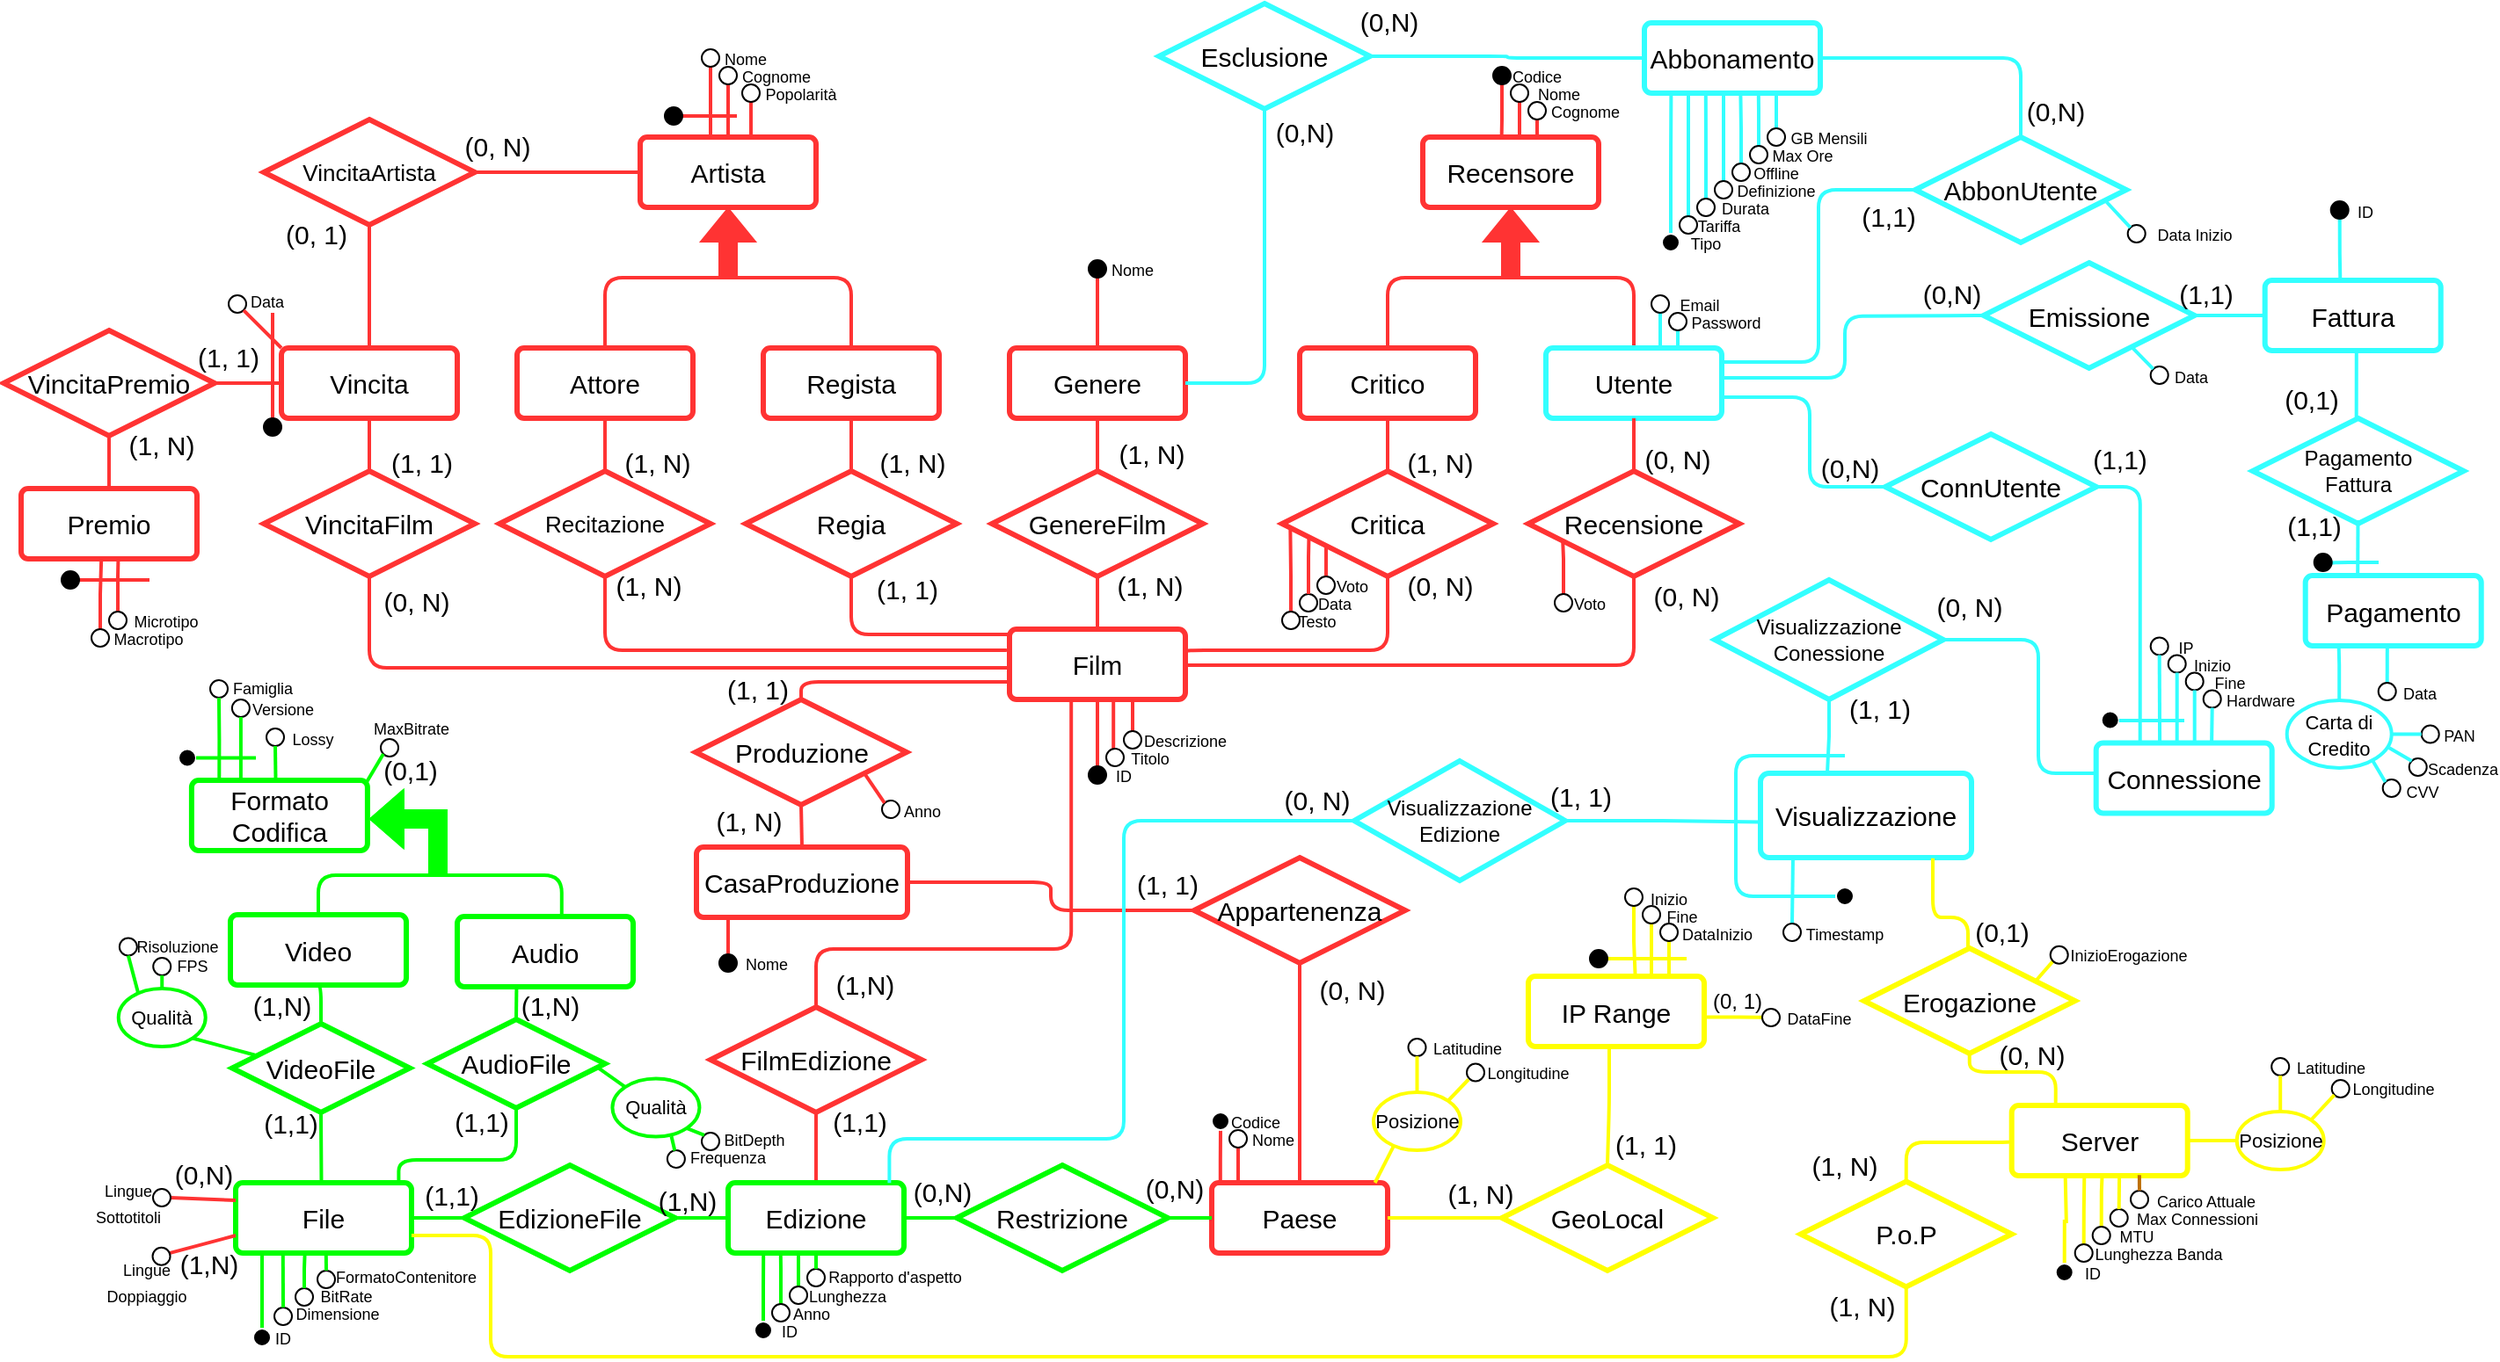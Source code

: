 <mxfile version="21.6.8" type="device" pages="2">
  <diagram id="R2lEEEUBdFMjLlhIrx00" name="ER - da ristrutturare">
    <mxGraphModel dx="2549" dy="511" grid="1" gridSize="10" guides="1" tooltips="1" connect="1" arrows="1" fold="1" page="1" pageScale="1" pageWidth="1700" pageHeight="1000" math="0" shadow="0" extFonts="Permanent Marker^https://fonts.googleapis.com/css?family=Permanent+Marker">
      <root>
        <mxCell id="0" />
        <mxCell id="1" parent="0" />
        <mxCell id="NKGvH9Crkrx0q5OSbga0-109" style="edgeStyle=orthogonalEdgeStyle;rounded=1;orthogonalLoop=1;jettySize=auto;html=1;entryX=0.5;entryY=1;entryDx=0;entryDy=0;endArrow=none;endFill=0;strokeWidth=2;strokeColor=#FF3333;exitX=1.005;exitY=0.328;exitDx=0;exitDy=0;exitPerimeter=0;" parent="1" source="gfvizb78fDKN9hPaAQz3-2" target="NKGvH9Crkrx0q5OSbga0-61" edge="1">
          <mxGeometry relative="1" as="geometry">
            <Array as="points">
              <mxPoint x="-954" y="400" />
              <mxPoint x="-839" y="400" />
            </Array>
          </mxGeometry>
        </mxCell>
        <mxCell id="NKGvH9Crkrx0q5OSbga0-114" style="edgeStyle=orthogonalEdgeStyle;rounded=1;orthogonalLoop=1;jettySize=auto;html=1;entryX=0.5;entryY=1;entryDx=0;entryDy=0;endArrow=none;endFill=0;strokeWidth=2;strokeColor=#FF3333;exitX=0.95;exitY=0.513;exitDx=0;exitDy=0;exitPerimeter=0;" parent="1" source="gfvizb78fDKN9hPaAQz3-2" target="NKGvH9Crkrx0q5OSbga0-59" edge="1">
          <mxGeometry relative="1" as="geometry">
            <mxPoint x="-949" y="408" as="sourcePoint" />
          </mxGeometry>
        </mxCell>
        <mxCell id="gfvizb78fDKN9hPaAQz3-2" value="&lt;font style=&quot;font-size: 15px;&quot;&gt;Film&lt;/font&gt;" style="rounded=1;arcSize=10;whiteSpace=wrap;html=1;align=center;strokeColor=#FF3333;strokeWidth=3;" parent="1" vertex="1">
          <mxGeometry x="-1054" y="388" width="100" height="40" as="geometry" />
        </mxCell>
        <mxCell id="gfvizb78fDKN9hPaAQz3-11" value="&lt;font style=&quot;font-size: 15px;&quot;&gt;Artista&lt;/font&gt;" style="rounded=1;arcSize=10;whiteSpace=wrap;html=1;align=center;strokeWidth=3;strokeColor=#FF3333;" parent="1" vertex="1">
          <mxGeometry x="-1264" y="108" width="100" height="40" as="geometry" />
        </mxCell>
        <mxCell id="NKGvH9Crkrx0q5OSbga0-91" style="edgeStyle=orthogonalEdgeStyle;rounded=1;orthogonalLoop=1;jettySize=auto;html=1;exitX=0.5;exitY=0;exitDx=0;exitDy=0;endArrow=none;endFill=0;strokeWidth=2;strokeColor=#FF3333;" parent="1" source="gfvizb78fDKN9hPaAQz3-13" edge="1">
          <mxGeometry relative="1" as="geometry">
            <mxPoint x="-1214.0" y="188.0" as="targetPoint" />
            <Array as="points">
              <mxPoint x="-1144" y="188" />
            </Array>
          </mxGeometry>
        </mxCell>
        <mxCell id="gfvizb78fDKN9hPaAQz3-13" value="&lt;font style=&quot;font-size: 15px;&quot;&gt;Regista&lt;/font&gt;" style="rounded=1;arcSize=10;whiteSpace=wrap;html=1;align=center;strokeWidth=3;strokeColor=#FF3333;" parent="1" vertex="1">
          <mxGeometry x="-1194" y="228" width="100" height="40" as="geometry" />
        </mxCell>
        <mxCell id="NKGvH9Crkrx0q5OSbga0-92" style="edgeStyle=orthogonalEdgeStyle;rounded=1;orthogonalLoop=1;jettySize=auto;html=1;exitX=0.5;exitY=0;exitDx=0;exitDy=0;endArrow=none;endFill=0;strokeWidth=2;strokeColor=#FF3333;" parent="1" source="gfvizb78fDKN9hPaAQz3-14" edge="1">
          <mxGeometry relative="1" as="geometry">
            <mxPoint x="-1214" y="188" as="targetPoint" />
            <Array as="points">
              <mxPoint x="-1284" y="188" />
            </Array>
          </mxGeometry>
        </mxCell>
        <mxCell id="gfvizb78fDKN9hPaAQz3-14" value="&lt;span style=&quot;font-size: 15px;&quot;&gt;Attore&lt;/span&gt;" style="rounded=1;arcSize=10;whiteSpace=wrap;html=1;align=center;strokeWidth=3;strokeColor=#FF3333;" parent="1" vertex="1">
          <mxGeometry x="-1334" y="228" width="100" height="40" as="geometry" />
        </mxCell>
        <mxCell id="gfvizb78fDKN9hPaAQz3-21" value="" style="shape=flexArrow;endArrow=classic;html=1;rounded=0;entryX=0.5;entryY=1;entryDx=0;entryDy=0;fillColor=#FF3333;strokeColor=#FF3333;" parent="1" target="gfvizb78fDKN9hPaAQz3-11" edge="1">
          <mxGeometry width="50" height="50" relative="1" as="geometry">
            <mxPoint x="-1214" y="188" as="sourcePoint" />
            <mxPoint x="-1144" y="268" as="targetPoint" />
          </mxGeometry>
        </mxCell>
        <mxCell id="NKGvH9Crkrx0q5OSbga0-81" style="edgeStyle=orthogonalEdgeStyle;rounded=1;orthogonalLoop=1;jettySize=auto;html=1;exitX=0.5;exitY=1;exitDx=0;exitDy=0;endArrow=none;endFill=0;strokeColor=#FF3333;strokeWidth=2;" parent="1" edge="1">
          <mxGeometry relative="1" as="geometry">
            <Array as="points">
              <mxPoint x="-1144" y="391" />
              <mxPoint x="-1054" y="391" />
            </Array>
            <mxPoint x="-1144" y="359" as="sourcePoint" />
            <mxPoint x="-1054" y="391" as="targetPoint" />
          </mxGeometry>
        </mxCell>
        <mxCell id="NKGvH9Crkrx0q5OSbga0-98" style="edgeStyle=orthogonalEdgeStyle;rounded=1;orthogonalLoop=1;jettySize=auto;html=1;entryX=0.5;entryY=1;entryDx=0;entryDy=0;strokeWidth=2;endArrow=none;endFill=0;strokeColor=#FF3333;" parent="1" source="gfvizb78fDKN9hPaAQz3-22" target="gfvizb78fDKN9hPaAQz3-13" edge="1">
          <mxGeometry relative="1" as="geometry" />
        </mxCell>
        <mxCell id="gfvizb78fDKN9hPaAQz3-22" value="&lt;font style=&quot;font-size: 15px;&quot;&gt;Regia&lt;/font&gt;" style="shape=rhombus;perimeter=rhombusPerimeter;whiteSpace=wrap;html=1;align=center;strokeWidth=3;strokeColor=#FF3333;" parent="1" vertex="1">
          <mxGeometry x="-1204" y="298" width="120" height="60" as="geometry" />
        </mxCell>
        <mxCell id="gfvizb78fDKN9hPaAQz3-23" value="&lt;font style=&quot;font-size: 15px;&quot;&gt;(1, 1)&lt;/font&gt;" style="text;html=1;strokeColor=none;fillColor=none;align=center;verticalAlign=middle;whiteSpace=wrap;rounded=0;" parent="1" vertex="1">
          <mxGeometry x="-1142" y="350" width="60" height="30" as="geometry" />
        </mxCell>
        <mxCell id="gfvizb78fDKN9hPaAQz3-24" value="&lt;font style=&quot;font-size: 15px;&quot;&gt;(1, N)&lt;/font&gt;" style="text;html=1;strokeColor=none;fillColor=none;align=center;verticalAlign=middle;whiteSpace=wrap;rounded=0;" parent="1" vertex="1">
          <mxGeometry x="-1139" y="278" width="60" height="30" as="geometry" />
        </mxCell>
        <mxCell id="NKGvH9Crkrx0q5OSbga0-96" style="edgeStyle=orthogonalEdgeStyle;rounded=1;orthogonalLoop=1;jettySize=auto;html=1;entryX=0.5;entryY=1;entryDx=0;entryDy=0;endArrow=none;endFill=0;strokeWidth=2;strokeColor=#FF3333;" parent="1" source="gfvizb78fDKN9hPaAQz3-25" target="gfvizb78fDKN9hPaAQz3-14" edge="1">
          <mxGeometry relative="1" as="geometry" />
        </mxCell>
        <mxCell id="NKGvH9Crkrx0q5OSbga0-97" style="edgeStyle=orthogonalEdgeStyle;rounded=1;orthogonalLoop=1;jettySize=auto;html=1;exitX=0.5;exitY=1;exitDx=0;exitDy=0;endArrow=none;endFill=0;strokeWidth=2;strokeColor=#FF3333;" parent="1" edge="1">
          <mxGeometry relative="1" as="geometry">
            <mxPoint x="-1059" y="400" as="targetPoint" />
            <mxPoint x="-1284" y="358" as="sourcePoint" />
            <Array as="points">
              <mxPoint x="-1284" y="400" />
              <mxPoint x="-1054" y="400" />
            </Array>
          </mxGeometry>
        </mxCell>
        <mxCell id="gfvizb78fDKN9hPaAQz3-25" value="&lt;font style=&quot;font-size: 13px;&quot;&gt;Recitazione&lt;/font&gt;" style="shape=rhombus;perimeter=rhombusPerimeter;whiteSpace=wrap;html=1;align=center;strokeWidth=3;strokeColor=#FF3333;" parent="1" vertex="1">
          <mxGeometry x="-1344" y="298" width="120" height="60" as="geometry" />
        </mxCell>
        <mxCell id="gfvizb78fDKN9hPaAQz3-26" value="&lt;font style=&quot;font-size: 15px;&quot;&gt;(1, N)&lt;/font&gt;" style="text;html=1;strokeColor=none;fillColor=none;align=center;verticalAlign=middle;whiteSpace=wrap;rounded=0;" parent="1" vertex="1">
          <mxGeometry x="-1289" y="348" width="60" height="30" as="geometry" />
        </mxCell>
        <mxCell id="gfvizb78fDKN9hPaAQz3-27" value="&lt;font style=&quot;font-size: 15px;&quot;&gt;(1, N)&lt;/font&gt;" style="text;html=1;strokeColor=none;fillColor=none;align=center;verticalAlign=middle;whiteSpace=wrap;rounded=0;" parent="1" vertex="1">
          <mxGeometry x="-1284" y="278" width="60" height="30" as="geometry" />
        </mxCell>
        <mxCell id="NKGvH9Crkrx0q5OSbga0-107" style="edgeStyle=orthogonalEdgeStyle;rounded=1;orthogonalLoop=1;jettySize=auto;html=1;strokeWidth=2;endArrow=none;endFill=0;strokeColor=#FF3333;" parent="1" source="gfvizb78fDKN9hPaAQz3-34" target="gfvizb78fDKN9hPaAQz3-35" edge="1">
          <mxGeometry relative="1" as="geometry" />
        </mxCell>
        <mxCell id="gfvizb78fDKN9hPaAQz3-34" value="&lt;font style=&quot;font-size: 15px;&quot;&gt;Paese&lt;/font&gt;" style="rounded=1;arcSize=10;whiteSpace=wrap;html=1;align=center;strokeWidth=3;strokeColor=#FF3333;" parent="1" vertex="1">
          <mxGeometry x="-939" y="703" width="100" height="40" as="geometry" />
        </mxCell>
        <mxCell id="NKGvH9Crkrx0q5OSbga0-108" style="edgeStyle=orthogonalEdgeStyle;rounded=1;orthogonalLoop=1;jettySize=auto;html=1;entryX=1;entryY=0.5;entryDx=0;entryDy=0;exitX=0;exitY=0.5;exitDx=0;exitDy=0;endArrow=none;endFill=0;strokeWidth=2;strokeColor=#FF3333;" parent="1" source="gfvizb78fDKN9hPaAQz3-35" target="FoAWJP59tls7MiWZvlNt-83" edge="1">
          <mxGeometry relative="1" as="geometry" />
        </mxCell>
        <mxCell id="gfvizb78fDKN9hPaAQz3-35" value="&lt;font style=&quot;font-size: 15px;&quot;&gt;Appartenenza&lt;/font&gt;" style="shape=rhombus;perimeter=rhombusPerimeter;whiteSpace=wrap;html=1;align=center;strokeWidth=3;strokeColor=#FF3333;" parent="1" vertex="1">
          <mxGeometry x="-949" y="518" width="120" height="60" as="geometry" />
        </mxCell>
        <mxCell id="NKGvH9Crkrx0q5OSbga0-1" value="&lt;font style=&quot;font-size: 15px;&quot;&gt;Genere&lt;/font&gt;" style="rounded=1;arcSize=10;whiteSpace=wrap;html=1;align=center;strokeColor=#FF3333;strokeWidth=3;" parent="1" vertex="1">
          <mxGeometry x="-1054" y="228" width="100" height="40" as="geometry" />
        </mxCell>
        <mxCell id="NKGvH9Crkrx0q5OSbga0-104" style="edgeStyle=orthogonalEdgeStyle;rounded=1;orthogonalLoop=1;jettySize=auto;html=1;entryX=0.5;entryY=0;entryDx=0;entryDy=0;endArrow=none;endFill=0;strokeWidth=2;strokeColor=#FF3333;" parent="1" source="NKGvH9Crkrx0q5OSbga0-4" target="gfvizb78fDKN9hPaAQz3-2" edge="1">
          <mxGeometry relative="1" as="geometry" />
        </mxCell>
        <mxCell id="NKGvH9Crkrx0q5OSbga0-105" style="edgeStyle=orthogonalEdgeStyle;rounded=1;orthogonalLoop=1;jettySize=auto;html=1;entryX=0.5;entryY=1;entryDx=0;entryDy=0;strokeColor=#FF3333;strokeWidth=2;endArrow=none;endFill=0;" parent="1" source="NKGvH9Crkrx0q5OSbga0-4" target="NKGvH9Crkrx0q5OSbga0-1" edge="1">
          <mxGeometry relative="1" as="geometry" />
        </mxCell>
        <mxCell id="NKGvH9Crkrx0q5OSbga0-4" value="&lt;font style=&quot;font-size: 15px;&quot;&gt;GenereFilm&lt;/font&gt;" style="shape=rhombus;perimeter=rhombusPerimeter;whiteSpace=wrap;html=1;align=center;strokeWidth=3;strokeColor=#FF3333;" parent="1" vertex="1">
          <mxGeometry x="-1064" y="298" width="120" height="60" as="geometry" />
        </mxCell>
        <mxCell id="NKGvH9Crkrx0q5OSbga0-5" value="&lt;font style=&quot;font-size: 15px;&quot;&gt;(1, N)&lt;/font&gt;" style="text;html=1;strokeColor=none;fillColor=none;align=center;verticalAlign=middle;whiteSpace=wrap;rounded=0;" parent="1" vertex="1">
          <mxGeometry x="-1004" y="348" width="60" height="30" as="geometry" />
        </mxCell>
        <mxCell id="NKGvH9Crkrx0q5OSbga0-6" value="&lt;font style=&quot;font-size: 15px;&quot;&gt;(1, N)&lt;/font&gt;" style="text;html=1;strokeColor=none;fillColor=none;align=center;verticalAlign=middle;whiteSpace=wrap;rounded=0;" parent="1" vertex="1">
          <mxGeometry x="-1003" y="273" width="60" height="30" as="geometry" />
        </mxCell>
        <mxCell id="NKGvH9Crkrx0q5OSbga0-129" style="edgeStyle=orthogonalEdgeStyle;shape=connector;rounded=1;orthogonalLoop=1;jettySize=auto;html=1;labelBackgroundColor=default;strokeColor=#FF3333;strokeWidth=2;fontFamily=Helvetica;fontSize=11;fontColor=default;endArrow=none;endFill=0;" parent="1" source="NKGvH9Crkrx0q5OSbga0-9" target="NKGvH9Crkrx0q5OSbga0-44" edge="1">
          <mxGeometry relative="1" as="geometry" />
        </mxCell>
        <mxCell id="NKGvH9Crkrx0q5OSbga0-145" style="edgeStyle=orthogonalEdgeStyle;shape=connector;rounded=1;orthogonalLoop=1;jettySize=auto;html=1;entryX=1;entryY=0.5;entryDx=0;entryDy=0;labelBackgroundColor=default;strokeColor=#00FF00;strokeWidth=2;fontFamily=Helvetica;fontSize=11;fontColor=default;endArrow=none;endFill=0;" parent="1" source="NKGvH9Crkrx0q5OSbga0-9" target="NKGvH9Crkrx0q5OSbga0-140" edge="1">
          <mxGeometry relative="1" as="geometry" />
        </mxCell>
        <mxCell id="NKGvH9Crkrx0q5OSbga0-9" value="&lt;font style=&quot;font-size: 15px;&quot;&gt;Edizione&lt;/font&gt;" style="rounded=1;arcSize=10;whiteSpace=wrap;html=1;align=center;strokeColor=#00FF00;strokeWidth=3;" parent="1" vertex="1">
          <mxGeometry x="-1214" y="703" width="100" height="40" as="geometry" />
        </mxCell>
        <mxCell id="NKGvH9Crkrx0q5OSbga0-44" value="&lt;font style=&quot;font-size: 15px;&quot;&gt;FilmEdizione&lt;/font&gt;" style="shape=rhombus;perimeter=rhombusPerimeter;whiteSpace=wrap;html=1;align=center;strokeWidth=3;strokeColor=#FF3333;" parent="1" vertex="1">
          <mxGeometry x="-1224" y="603" width="120" height="60" as="geometry" />
        </mxCell>
        <mxCell id="NKGvH9Crkrx0q5OSbga0-45" value="&lt;font style=&quot;font-size: 15px;&quot;&gt;(1,N)&lt;/font&gt;" style="text;html=1;strokeColor=none;fillColor=none;align=center;verticalAlign=middle;whiteSpace=wrap;rounded=0;" parent="1" vertex="1">
          <mxGeometry x="-1166" y="575" width="60" height="30" as="geometry" />
        </mxCell>
        <mxCell id="NKGvH9Crkrx0q5OSbga0-46" value="&lt;font style=&quot;font-size: 15px;&quot;&gt;(1,1)&lt;/font&gt;" style="text;html=1;strokeColor=none;fillColor=none;align=center;verticalAlign=middle;whiteSpace=wrap;rounded=0;" parent="1" vertex="1">
          <mxGeometry x="-1169" y="653" width="60" height="30" as="geometry" />
        </mxCell>
        <mxCell id="NKGvH9Crkrx0q5OSbga0-52" value="&lt;font style=&quot;font-size: 15px;&quot;&gt;Recensore&lt;/font&gt;" style="rounded=1;arcSize=10;whiteSpace=wrap;html=1;align=center;strokeWidth=3;strokeColor=#FF3333;" parent="1" vertex="1">
          <mxGeometry x="-819" y="108" width="100" height="40" as="geometry" />
        </mxCell>
        <mxCell id="NKGvH9Crkrx0q5OSbga0-112" style="edgeStyle=orthogonalEdgeStyle;rounded=1;orthogonalLoop=1;jettySize=auto;html=1;exitX=0.5;exitY=0;exitDx=0;exitDy=0;endArrow=none;endFill=0;strokeWidth=2;strokeColor=#FF3333;" parent="1" source="NKGvH9Crkrx0q5OSbga0-53" edge="1">
          <mxGeometry relative="1" as="geometry">
            <mxPoint x="-769" y="188.0" as="targetPoint" />
            <Array as="points">
              <mxPoint x="-699" y="188" />
            </Array>
          </mxGeometry>
        </mxCell>
        <mxCell id="FoAWJP59tls7MiWZvlNt-300" style="edgeStyle=orthogonalEdgeStyle;shape=connector;rounded=1;orthogonalLoop=1;jettySize=auto;html=1;entryX=0;entryY=0.5;entryDx=0;entryDy=0;labelBackgroundColor=default;strokeColor=#33FFFF;strokeWidth=2;fontFamily=Helvetica;fontSize=11;fontColor=default;endArrow=none;endFill=0;" parent="1" target="NKGvH9Crkrx0q5OSbga0-163" edge="1">
          <mxGeometry relative="1" as="geometry">
            <mxPoint x="-649" y="236" as="sourcePoint" />
            <mxPoint x="-539.0" y="144" as="targetPoint" />
            <Array as="points">
              <mxPoint x="-594" y="236" />
              <mxPoint x="-594" y="138" />
            </Array>
          </mxGeometry>
        </mxCell>
        <mxCell id="NKGvH9Crkrx0q5OSbga0-53" value="&lt;font style=&quot;font-size: 15px;&quot;&gt;Utente&lt;/font&gt;" style="rounded=1;arcSize=10;whiteSpace=wrap;html=1;align=center;strokeWidth=3;strokeColor=#33FFFF;" parent="1" vertex="1">
          <mxGeometry x="-749" y="228" width="100" height="40" as="geometry" />
        </mxCell>
        <mxCell id="NKGvH9Crkrx0q5OSbga0-111" style="edgeStyle=orthogonalEdgeStyle;rounded=1;orthogonalLoop=1;jettySize=auto;html=1;exitX=0.5;exitY=0;exitDx=0;exitDy=0;endArrow=none;endFill=0;strokeWidth=2;strokeColor=#FF3333;" parent="1" source="NKGvH9Crkrx0q5OSbga0-54" edge="1">
          <mxGeometry relative="1" as="geometry">
            <mxPoint x="-769" y="188.0" as="targetPoint" />
            <Array as="points">
              <mxPoint x="-839" y="188" />
            </Array>
          </mxGeometry>
        </mxCell>
        <mxCell id="NKGvH9Crkrx0q5OSbga0-54" value="&lt;span style=&quot;font-size: 15px;&quot;&gt;Critico&lt;/span&gt;" style="rounded=1;arcSize=10;whiteSpace=wrap;html=1;align=center;strokeWidth=3;strokeColor=#FF3333;" parent="1" vertex="1">
          <mxGeometry x="-889" y="228" width="100" height="40" as="geometry" />
        </mxCell>
        <mxCell id="NKGvH9Crkrx0q5OSbga0-58" value="" style="shape=flexArrow;endArrow=classic;html=1;rounded=0;entryX=0.5;entryY=1;entryDx=0;entryDy=0;fillColor=#FF3333;strokeColor=#FF3333;" parent="1" target="NKGvH9Crkrx0q5OSbga0-52" edge="1">
          <mxGeometry width="50" height="50" relative="1" as="geometry">
            <mxPoint x="-769" y="188" as="sourcePoint" />
            <mxPoint x="-699" y="268" as="targetPoint" />
          </mxGeometry>
        </mxCell>
        <mxCell id="NKGvH9Crkrx0q5OSbga0-113" style="edgeStyle=orthogonalEdgeStyle;rounded=1;orthogonalLoop=1;jettySize=auto;html=1;entryX=0.5;entryY=1;entryDx=0;entryDy=0;strokeWidth=2;endArrow=none;endFill=0;strokeColor=#FF3333;" parent="1" source="NKGvH9Crkrx0q5OSbga0-59" target="NKGvH9Crkrx0q5OSbga0-53" edge="1">
          <mxGeometry relative="1" as="geometry" />
        </mxCell>
        <mxCell id="NKGvH9Crkrx0q5OSbga0-59" value="&lt;font style=&quot;font-size: 15px;&quot;&gt;Recensione&lt;/font&gt;" style="shape=rhombus;perimeter=rhombusPerimeter;whiteSpace=wrap;html=1;align=center;strokeWidth=3;strokeColor=#FF3333;" parent="1" vertex="1">
          <mxGeometry x="-759" y="298" width="120" height="60" as="geometry" />
        </mxCell>
        <mxCell id="NKGvH9Crkrx0q5OSbga0-60" value="&lt;font style=&quot;font-size: 15px;&quot;&gt;(0, N)&lt;/font&gt;" style="text;html=1;strokeColor=none;fillColor=none;align=center;verticalAlign=middle;whiteSpace=wrap;rounded=0;" parent="1" vertex="1">
          <mxGeometry x="-689" y="360" width="40" height="18" as="geometry" />
        </mxCell>
        <mxCell id="NKGvH9Crkrx0q5OSbga0-110" style="edgeStyle=orthogonalEdgeStyle;rounded=1;orthogonalLoop=1;jettySize=auto;html=1;entryX=0.5;entryY=1;entryDx=0;entryDy=0;endArrow=none;endFill=0;strokeWidth=2;strokeColor=#FF3333;" parent="1" source="NKGvH9Crkrx0q5OSbga0-61" target="NKGvH9Crkrx0q5OSbga0-54" edge="1">
          <mxGeometry relative="1" as="geometry" />
        </mxCell>
        <mxCell id="NKGvH9Crkrx0q5OSbga0-61" value="&lt;font style=&quot;font-size: 15px;&quot;&gt;Critica&lt;/font&gt;" style="shape=rhombus;perimeter=rhombusPerimeter;whiteSpace=wrap;html=1;align=center;strokeWidth=3;strokeColor=#FF3333;" parent="1" vertex="1">
          <mxGeometry x="-899" y="298" width="120" height="60" as="geometry" />
        </mxCell>
        <mxCell id="NKGvH9Crkrx0q5OSbga0-62" value="&lt;font style=&quot;font-size: 15px;&quot;&gt;(0, N)&lt;/font&gt;" style="text;html=1;strokeColor=none;fillColor=none;align=center;verticalAlign=middle;whiteSpace=wrap;rounded=0;" parent="1" vertex="1">
          <mxGeometry x="-839" y="348" width="60" height="30" as="geometry" />
        </mxCell>
        <mxCell id="NKGvH9Crkrx0q5OSbga0-70" value="&lt;font style=&quot;font-size: 15px;&quot;&gt;(1, N)&lt;/font&gt;" style="text;html=1;strokeColor=none;fillColor=none;align=center;verticalAlign=middle;whiteSpace=wrap;rounded=0;" parent="1" vertex="1">
          <mxGeometry x="-839" y="278" width="60" height="30" as="geometry" />
        </mxCell>
        <mxCell id="NKGvH9Crkrx0q5OSbga0-71" value="&lt;font style=&quot;font-size: 15px;&quot;&gt;(0, N)&lt;/font&gt;" style="text;html=1;strokeColor=none;fillColor=none;align=center;verticalAlign=middle;whiteSpace=wrap;rounded=0;" parent="1" vertex="1">
          <mxGeometry x="-699" y="281.5" width="50" height="18" as="geometry" />
        </mxCell>
        <mxCell id="NKGvH9Crkrx0q5OSbga0-82" style="edgeStyle=orthogonalEdgeStyle;rounded=1;orthogonalLoop=1;jettySize=auto;html=1;entryX=0.5;entryY=1;entryDx=0;entryDy=0;endArrow=none;endFill=0;strokeWidth=2;strokeColor=#FF3333;" parent="1" source="NKGvH9Crkrx0q5OSbga0-77" target="NKGvH9Crkrx0q5OSbga0-80" edge="1">
          <mxGeometry relative="1" as="geometry" />
        </mxCell>
        <mxCell id="NKGvH9Crkrx0q5OSbga0-83" style="edgeStyle=orthogonalEdgeStyle;rounded=1;orthogonalLoop=1;jettySize=auto;html=1;entryX=0.5;entryY=0;entryDx=0;entryDy=0;strokeColor=#FF3333;strokeWidth=2;endArrow=none;endFill=0;" parent="1" source="NKGvH9Crkrx0q5OSbga0-77" target="NKGvH9Crkrx0q5OSbga0-79" edge="1">
          <mxGeometry relative="1" as="geometry" />
        </mxCell>
        <mxCell id="NKGvH9Crkrx0q5OSbga0-77" value="&lt;span style=&quot;font-size: 15px;&quot;&gt;Vincita&lt;/span&gt;" style="rounded=1;arcSize=10;whiteSpace=wrap;html=1;align=center;strokeWidth=3;strokeColor=#FF3333;" parent="1" vertex="1">
          <mxGeometry x="-1468" y="228" width="100" height="40" as="geometry" />
        </mxCell>
        <mxCell id="NKGvH9Crkrx0q5OSbga0-79" value="&lt;font style=&quot;font-size: 15px;&quot;&gt;VincitaFilm&lt;/font&gt;" style="shape=rhombus;perimeter=rhombusPerimeter;whiteSpace=wrap;html=1;align=center;strokeWidth=3;strokeColor=#FF3333;" parent="1" vertex="1">
          <mxGeometry x="-1478" y="298" width="120" height="60" as="geometry" />
        </mxCell>
        <mxCell id="NKGvH9Crkrx0q5OSbga0-85" style="edgeStyle=orthogonalEdgeStyle;rounded=1;orthogonalLoop=1;jettySize=auto;html=1;entryX=0;entryY=0.5;entryDx=0;entryDy=0;strokeColor=#FF3333;strokeWidth=2;endArrow=none;endFill=0;" parent="1" source="NKGvH9Crkrx0q5OSbga0-80" target="gfvizb78fDKN9hPaAQz3-11" edge="1">
          <mxGeometry relative="1" as="geometry" />
        </mxCell>
        <mxCell id="NKGvH9Crkrx0q5OSbga0-80" value="&lt;font style=&quot;font-size: 13px;&quot;&gt;VincitaArtista&lt;/font&gt;" style="shape=rhombus;perimeter=rhombusPerimeter;whiteSpace=wrap;html=1;align=center;strokeWidth=3;strokeColor=#FF3333;" parent="1" vertex="1">
          <mxGeometry x="-1478" y="98" width="120" height="60" as="geometry" />
        </mxCell>
        <mxCell id="NKGvH9Crkrx0q5OSbga0-86" value="&lt;font style=&quot;font-size: 15px;&quot;&gt;(0, N)&lt;/font&gt;" style="text;html=1;strokeColor=none;fillColor=none;align=center;verticalAlign=middle;whiteSpace=wrap;rounded=0;" parent="1" vertex="1">
          <mxGeometry x="-1421" y="357" width="60" height="30" as="geometry" />
        </mxCell>
        <mxCell id="NKGvH9Crkrx0q5OSbga0-87" value="&lt;font style=&quot;font-size: 15px;&quot;&gt;(1, 1)&lt;/font&gt;" style="text;html=1;strokeColor=none;fillColor=none;align=center;verticalAlign=middle;whiteSpace=wrap;rounded=0;" parent="1" vertex="1">
          <mxGeometry x="-1418" y="278" width="60" height="30" as="geometry" />
        </mxCell>
        <mxCell id="NKGvH9Crkrx0q5OSbga0-88" value="&lt;font style=&quot;font-size: 15px;&quot;&gt;(0, 1)&lt;/font&gt;" style="text;html=1;strokeColor=none;fillColor=none;align=center;verticalAlign=middle;whiteSpace=wrap;rounded=0;" parent="1" vertex="1">
          <mxGeometry x="-1478" y="148" width="60" height="30" as="geometry" />
        </mxCell>
        <mxCell id="NKGvH9Crkrx0q5OSbga0-89" value="&lt;font style=&quot;font-size: 15px;&quot;&gt;(0, N)&lt;/font&gt;" style="text;html=1;strokeColor=none;fillColor=none;align=center;verticalAlign=middle;whiteSpace=wrap;rounded=0;" parent="1" vertex="1">
          <mxGeometry x="-1375.45" y="98" width="60" height="30" as="geometry" />
        </mxCell>
        <mxCell id="NKGvH9Crkrx0q5OSbga0-133" value="&lt;font style=&quot;font-size: 15px;&quot;&gt;File&lt;/font&gt;" style="rounded=1;arcSize=10;whiteSpace=wrap;html=1;align=center;strokeColor=#00FF00;strokeWidth=3;" parent="1" vertex="1">
          <mxGeometry x="-1494" y="703" width="100" height="40" as="geometry" />
        </mxCell>
        <mxCell id="NKGvH9Crkrx0q5OSbga0-189" style="edgeStyle=orthogonalEdgeStyle;shape=connector;rounded=1;orthogonalLoop=1;jettySize=auto;html=1;labelBackgroundColor=default;strokeColor=#00FF00;strokeWidth=2;fontFamily=Helvetica;fontSize=11;fontColor=default;endArrow=none;endFill=0;exitX=0.594;exitY=0.022;exitDx=0;exitDy=0;exitPerimeter=0;entryX=0.5;entryY=0;entryDx=0;entryDy=0;" parent="1" source="NKGvH9Crkrx0q5OSbga0-136" target="NKGvH9Crkrx0q5OSbga0-138" edge="1">
          <mxGeometry relative="1" as="geometry">
            <mxPoint x="-1447" y="581.5" as="targetPoint" />
            <Array as="points">
              <mxPoint x="-1309" y="528" />
              <mxPoint x="-1447" y="528" />
            </Array>
            <mxPoint x="-1309.1" y="652.58" as="sourcePoint" />
          </mxGeometry>
        </mxCell>
        <mxCell id="NKGvH9Crkrx0q5OSbga0-136" value="&lt;font style=&quot;font-size: 15px;&quot;&gt;Audio&lt;/font&gt;" style="rounded=1;arcSize=10;whiteSpace=wrap;html=1;align=center;strokeWidth=3;strokeColor=#00FF00;" parent="1" vertex="1">
          <mxGeometry x="-1368" y="551.5" width="100" height="40" as="geometry" />
        </mxCell>
        <mxCell id="NKGvH9Crkrx0q5OSbga0-138" value="&lt;span style=&quot;font-size: 15px;&quot;&gt;Video&lt;/span&gt;" style="rounded=1;arcSize=10;whiteSpace=wrap;html=1;align=center;strokeWidth=3;strokeColor=#00FF00;" parent="1" vertex="1">
          <mxGeometry x="-1497" y="550.5" width="100" height="40" as="geometry" />
        </mxCell>
        <mxCell id="NKGvH9Crkrx0q5OSbga0-139" value="" style="shape=flexArrow;endArrow=classic;html=1;rounded=0;fillColor=#00FF00;strokeColor=#00FF00;endWidth=22.06;endSize=5.974;" parent="1" edge="1">
          <mxGeometry width="50" height="50" relative="1" as="geometry">
            <mxPoint x="-1379" y="528" as="sourcePoint" />
            <mxPoint x="-1418" y="496" as="targetPoint" />
            <Array as="points">
              <mxPoint x="-1379" y="496" />
              <mxPoint x="-1395" y="496" />
            </Array>
          </mxGeometry>
        </mxCell>
        <mxCell id="NKGvH9Crkrx0q5OSbga0-144" style="edgeStyle=orthogonalEdgeStyle;shape=connector;rounded=1;orthogonalLoop=1;jettySize=auto;html=1;labelBackgroundColor=default;strokeColor=#00FF00;strokeWidth=2;fontFamily=Helvetica;fontSize=11;fontColor=default;endArrow=none;endFill=0;" parent="1" source="NKGvH9Crkrx0q5OSbga0-140" target="NKGvH9Crkrx0q5OSbga0-133" edge="1">
          <mxGeometry relative="1" as="geometry" />
        </mxCell>
        <mxCell id="NKGvH9Crkrx0q5OSbga0-140" value="&lt;font style=&quot;font-size: 15px;&quot;&gt;EdizioneFile&lt;/font&gt;" style="shape=rhombus;perimeter=rhombusPerimeter;whiteSpace=wrap;html=1;align=center;strokeWidth=3;strokeColor=#00FF00;" parent="1" vertex="1">
          <mxGeometry x="-1364" y="693" width="120" height="60" as="geometry" />
        </mxCell>
        <mxCell id="NKGvH9Crkrx0q5OSbga0-141" value="&lt;font style=&quot;font-size: 15px;&quot;&gt;AudioFile&lt;/font&gt;" style="shape=rhombus;perimeter=rhombusPerimeter;whiteSpace=wrap;html=1;align=center;strokeWidth=3;strokeColor=#00FF00;" parent="1" vertex="1">
          <mxGeometry x="-1385" y="610" width="101" height="50.5" as="geometry" />
        </mxCell>
        <mxCell id="NKGvH9Crkrx0q5OSbga0-147" value="&lt;font style=&quot;font-size: 15px;&quot;&gt;(1,N)&lt;/font&gt;" style="text;html=1;strokeColor=none;fillColor=none;align=center;verticalAlign=middle;whiteSpace=wrap;rounded=0;" parent="1" vertex="1">
          <mxGeometry x="-1487" y="592.25" width="39" height="19.5" as="geometry" />
        </mxCell>
        <mxCell id="NKGvH9Crkrx0q5OSbga0-148" value="&lt;font style=&quot;font-size: 15px;&quot;&gt;(1,1)&lt;/font&gt;" style="text;html=1;strokeColor=none;fillColor=none;align=center;verticalAlign=middle;whiteSpace=wrap;rounded=0;" parent="1" vertex="1">
          <mxGeometry x="-1384" y="703" width="26" height="13" as="geometry" />
        </mxCell>
        <mxCell id="NKGvH9Crkrx0q5OSbga0-149" value="&lt;font style=&quot;font-size: 15px;&quot;&gt;(1,N)&lt;/font&gt;" style="text;html=1;strokeColor=none;fillColor=none;align=center;verticalAlign=middle;whiteSpace=wrap;rounded=0;" parent="1" vertex="1">
          <mxGeometry x="-1252" y="705" width="30" height="15" as="geometry" />
        </mxCell>
        <mxCell id="NKGvH9Crkrx0q5OSbga0-151" style="edgeStyle=orthogonalEdgeStyle;shape=connector;rounded=1;orthogonalLoop=1;jettySize=auto;html=1;labelBackgroundColor=default;strokeColor=#00FF00;strokeWidth=2;fontFamily=Helvetica;fontSize=11;fontColor=default;endArrow=none;endFill=0;" parent="1" source="NKGvH9Crkrx0q5OSbga0-150" target="gfvizb78fDKN9hPaAQz3-34" edge="1">
          <mxGeometry relative="1" as="geometry" />
        </mxCell>
        <mxCell id="NKGvH9Crkrx0q5OSbga0-152" style="edgeStyle=orthogonalEdgeStyle;shape=connector;rounded=1;orthogonalLoop=1;jettySize=auto;html=1;labelBackgroundColor=default;strokeColor=#00FF00;strokeWidth=2;fontFamily=Helvetica;fontSize=11;fontColor=default;endArrow=none;endFill=0;" parent="1" source="NKGvH9Crkrx0q5OSbga0-150" target="NKGvH9Crkrx0q5OSbga0-9" edge="1">
          <mxGeometry relative="1" as="geometry" />
        </mxCell>
        <mxCell id="NKGvH9Crkrx0q5OSbga0-150" value="&lt;font style=&quot;font-size: 15px;&quot;&gt;Restrizione&lt;/font&gt;" style="shape=rhombus;perimeter=rhombusPerimeter;whiteSpace=wrap;html=1;align=center;strokeWidth=3;strokeColor=#00FF00;" parent="1" vertex="1">
          <mxGeometry x="-1084" y="693" width="120" height="60" as="geometry" />
        </mxCell>
        <mxCell id="NKGvH9Crkrx0q5OSbga0-153" value="&lt;font style=&quot;font-size: 15px;&quot;&gt;(0,N)&lt;/font&gt;" style="text;html=1;strokeColor=none;fillColor=none;align=center;verticalAlign=middle;whiteSpace=wrap;rounded=0;" parent="1" vertex="1">
          <mxGeometry x="-990" y="691" width="60" height="30" as="geometry" />
        </mxCell>
        <mxCell id="NKGvH9Crkrx0q5OSbga0-154" value="&lt;font style=&quot;font-size: 15px;&quot;&gt;(0,N)&lt;/font&gt;" style="text;html=1;strokeColor=none;fillColor=none;align=center;verticalAlign=middle;whiteSpace=wrap;rounded=0;" parent="1" vertex="1">
          <mxGeometry x="-1122" y="693" width="60" height="30" as="geometry" />
        </mxCell>
        <mxCell id="NKGvH9Crkrx0q5OSbga0-158" style="edgeStyle=orthogonalEdgeStyle;shape=connector;rounded=1;orthogonalLoop=1;jettySize=auto;html=1;entryX=1;entryY=0.5;entryDx=0;entryDy=0;labelBackgroundColor=default;strokeColor=#33FFFF;strokeWidth=2;fontFamily=Helvetica;fontSize=11;fontColor=default;endArrow=none;endFill=0;exitX=0.25;exitY=0;exitDx=0;exitDy=0;" parent="1" source="NKGvH9Crkrx0q5OSbga0-155" target="NKGvH9Crkrx0q5OSbga0-156" edge="1">
          <mxGeometry relative="1" as="geometry">
            <Array as="points">
              <mxPoint x="-411" y="307" />
            </Array>
          </mxGeometry>
        </mxCell>
        <mxCell id="NKGvH9Crkrx0q5OSbga0-155" value="&lt;font style=&quot;font-size: 15px;&quot;&gt;Connessione&lt;/font&gt;" style="rounded=1;arcSize=10;whiteSpace=wrap;html=1;align=center;strokeWidth=3;strokeColor=#33FFFF;" parent="1" vertex="1">
          <mxGeometry x="-436.15" y="452.75" width="100" height="40" as="geometry" />
        </mxCell>
        <mxCell id="NKGvH9Crkrx0q5OSbga0-157" style="edgeStyle=orthogonalEdgeStyle;shape=connector;rounded=1;orthogonalLoop=1;jettySize=auto;html=1;labelBackgroundColor=default;strokeColor=#33FFFF;strokeWidth=2;fontFamily=Helvetica;fontSize=11;fontColor=default;endArrow=none;endFill=0;exitX=0;exitY=0.5;exitDx=0;exitDy=0;" parent="1" source="NKGvH9Crkrx0q5OSbga0-156" edge="1">
          <mxGeometry relative="1" as="geometry">
            <mxPoint x="-539" y="317" as="sourcePoint" />
            <mxPoint x="-649" y="256" as="targetPoint" />
            <Array as="points">
              <mxPoint x="-599" y="307" />
              <mxPoint x="-599" y="256" />
            </Array>
          </mxGeometry>
        </mxCell>
        <mxCell id="NKGvH9Crkrx0q5OSbga0-156" value="&lt;font style=&quot;font-size: 15px;&quot;&gt;ConnUtente&lt;/font&gt;" style="shape=rhombus;perimeter=rhombusPerimeter;whiteSpace=wrap;html=1;align=center;strokeWidth=3;strokeColor=#33FFFF;" parent="1" vertex="1">
          <mxGeometry x="-556" y="277" width="120" height="60" as="geometry" />
        </mxCell>
        <mxCell id="NKGvH9Crkrx0q5OSbga0-159" value="&lt;font style=&quot;font-size: 15px;&quot;&gt;(1,1)&lt;/font&gt;" style="text;html=1;strokeColor=none;fillColor=none;align=center;verticalAlign=middle;whiteSpace=wrap;rounded=0;" parent="1" vertex="1">
          <mxGeometry x="-442" y="281.5" width="39" height="19.5" as="geometry" />
        </mxCell>
        <mxCell id="NKGvH9Crkrx0q5OSbga0-160" value="&lt;font style=&quot;font-size: 15px;&quot;&gt;(0,N)&lt;/font&gt;" style="text;html=1;strokeColor=none;fillColor=none;align=center;verticalAlign=middle;whiteSpace=wrap;rounded=0;" parent="1" vertex="1">
          <mxGeometry x="-593" y="287" width="34" height="17" as="geometry" />
        </mxCell>
        <mxCell id="FoAWJP59tls7MiWZvlNt-311" style="edgeStyle=orthogonalEdgeStyle;shape=connector;rounded=1;orthogonalLoop=1;jettySize=auto;html=1;entryX=1;entryY=0.5;entryDx=0;entryDy=0;labelBackgroundColor=default;strokeColor=#33FFFF;strokeWidth=2;fontFamily=Helvetica;fontSize=11;fontColor=default;endArrow=none;endFill=0;" parent="1" source="NKGvH9Crkrx0q5OSbga0-161" target="NKGvH9Crkrx0q5OSbga0-162" edge="1">
          <mxGeometry relative="1" as="geometry" />
        </mxCell>
        <mxCell id="NKGvH9Crkrx0q5OSbga0-161" value="&lt;font style=&quot;font-size: 15px;&quot;&gt;Abbonamento&lt;/font&gt;" style="rounded=1;arcSize=10;whiteSpace=wrap;html=1;align=center;strokeWidth=3;strokeColor=#33FFFF;" parent="1" vertex="1">
          <mxGeometry x="-693" y="43" width="100" height="40" as="geometry" />
        </mxCell>
        <mxCell id="FoAWJP59tls7MiWZvlNt-314" style="edgeStyle=orthogonalEdgeStyle;shape=connector;rounded=1;orthogonalLoop=1;jettySize=auto;html=1;entryX=1;entryY=0.5;entryDx=0;entryDy=0;labelBackgroundColor=default;strokeColor=#33FFFF;strokeWidth=2;fontFamily=Helvetica;fontSize=11;fontColor=default;endArrow=none;endFill=0;" parent="1" source="NKGvH9Crkrx0q5OSbga0-162" target="NKGvH9Crkrx0q5OSbga0-1" edge="1">
          <mxGeometry relative="1" as="geometry" />
        </mxCell>
        <mxCell id="NKGvH9Crkrx0q5OSbga0-162" value="&lt;font style=&quot;font-size: 15px;&quot;&gt;Esclusione&lt;/font&gt;" style="shape=rhombus;perimeter=rhombusPerimeter;whiteSpace=wrap;html=1;align=center;strokeWidth=3;strokeColor=#33FFFF;" parent="1" vertex="1">
          <mxGeometry x="-969" y="32" width="120" height="60" as="geometry" />
        </mxCell>
        <mxCell id="FoAWJP59tls7MiWZvlNt-306" style="edgeStyle=orthogonalEdgeStyle;shape=connector;rounded=1;orthogonalLoop=1;jettySize=auto;html=1;entryX=1;entryY=0.5;entryDx=0;entryDy=0;labelBackgroundColor=default;strokeColor=#33FFFF;strokeWidth=2;fontFamily=Helvetica;fontSize=11;fontColor=default;endArrow=none;endFill=0;exitX=0.5;exitY=0;exitDx=0;exitDy=0;" parent="1" source="NKGvH9Crkrx0q5OSbga0-163" target="NKGvH9Crkrx0q5OSbga0-161" edge="1">
          <mxGeometry relative="1" as="geometry" />
        </mxCell>
        <mxCell id="NKGvH9Crkrx0q5OSbga0-163" value="&lt;font style=&quot;font-size: 15px;&quot;&gt;AbbonUtente&lt;/font&gt;" style="shape=rhombus;perimeter=rhombusPerimeter;whiteSpace=wrap;html=1;align=center;strokeWidth=3;strokeColor=#33FFFF;" parent="1" vertex="1">
          <mxGeometry x="-539" y="108" width="120" height="60" as="geometry" />
        </mxCell>
        <mxCell id="NKGvH9Crkrx0q5OSbga0-173" value="&lt;font style=&quot;font-size: 15px;&quot;&gt;(0,N)&lt;/font&gt;" style="text;html=1;strokeColor=none;fillColor=none;align=center;verticalAlign=middle;whiteSpace=wrap;rounded=0;" parent="1" vertex="1">
          <mxGeometry x="-489" y="78" width="60" height="30" as="geometry" />
        </mxCell>
        <mxCell id="NKGvH9Crkrx0q5OSbga0-174" value="&lt;font style=&quot;font-size: 15px;&quot;&gt;(1,1)&lt;/font&gt;" style="text;html=1;strokeColor=none;fillColor=none;align=center;verticalAlign=middle;whiteSpace=wrap;rounded=0;" parent="1" vertex="1">
          <mxGeometry x="-584" y="138" width="60" height="30" as="geometry" />
        </mxCell>
        <mxCell id="NKGvH9Crkrx0q5OSbga0-176" value="&lt;font style=&quot;font-size: 15px;&quot;&gt;Pagamento&lt;/font&gt;" style="rounded=1;arcSize=10;whiteSpace=wrap;html=1;align=center;strokeWidth=3;strokeColor=#33FFFF;" parent="1" vertex="1">
          <mxGeometry x="-317.15" y="357.5" width="100" height="40" as="geometry" />
        </mxCell>
        <mxCell id="NKGvH9Crkrx0q5OSbga0-181" style="edgeStyle=orthogonalEdgeStyle;shape=connector;rounded=1;orthogonalLoop=1;jettySize=auto;html=1;entryX=1;entryY=0.5;entryDx=0;entryDy=0;labelBackgroundColor=default;strokeColor=#33FFFF;strokeWidth=2;fontFamily=Helvetica;fontSize=11;fontColor=default;endArrow=none;endFill=0;" parent="1" source="NKGvH9Crkrx0q5OSbga0-177" target="NKGvH9Crkrx0q5OSbga0-179" edge="1">
          <mxGeometry relative="1" as="geometry" />
        </mxCell>
        <mxCell id="NKGvH9Crkrx0q5OSbga0-177" value="&lt;font style=&quot;font-size: 15px;&quot;&gt;Fattura&lt;/font&gt;" style="rounded=1;arcSize=10;whiteSpace=wrap;html=1;align=center;strokeWidth=3;strokeColor=#33FFFF;" parent="1" vertex="1">
          <mxGeometry x="-340.15" y="189.5" width="100" height="40" as="geometry" />
        </mxCell>
        <mxCell id="NKGvH9Crkrx0q5OSbga0-183" style="edgeStyle=orthogonalEdgeStyle;shape=connector;rounded=1;orthogonalLoop=1;jettySize=auto;html=1;entryX=1.01;entryY=0.588;entryDx=0;entryDy=0;labelBackgroundColor=default;strokeColor=#33FFFF;strokeWidth=2;fontFamily=Helvetica;fontSize=11;fontColor=default;endArrow=none;endFill=0;entryPerimeter=0;" parent="1" edge="1">
          <mxGeometry relative="1" as="geometry">
            <mxPoint x="-275.5" y="350" as="sourcePoint" />
            <mxPoint x="-302.65" y="351.02" as="targetPoint" />
          </mxGeometry>
        </mxCell>
        <mxCell id="NKGvH9Crkrx0q5OSbga0-178" value="&lt;font style=&quot;font-size: 12px;&quot;&gt;Pagamento&lt;br&gt;Fattura&lt;/font&gt;" style="shape=rhombus;perimeter=rhombusPerimeter;whiteSpace=wrap;html=1;align=center;strokeWidth=3;strokeColor=#33FFFF;" parent="1" vertex="1">
          <mxGeometry x="-347.15" y="268" width="120" height="60" as="geometry" />
        </mxCell>
        <mxCell id="FoAWJP59tls7MiWZvlNt-299" style="edgeStyle=orthogonalEdgeStyle;shape=connector;rounded=1;orthogonalLoop=1;jettySize=auto;html=1;entryX=1;entryY=0.75;entryDx=0;entryDy=0;labelBackgroundColor=default;strokeColor=#33FFFF;strokeWidth=2;fontFamily=Helvetica;fontSize=11;fontColor=default;endArrow=none;endFill=0;exitX=0;exitY=0.5;exitDx=0;exitDy=0;" parent="1" source="NKGvH9Crkrx0q5OSbga0-179" edge="1">
          <mxGeometry relative="1" as="geometry">
            <mxPoint x="-169" y="175" as="sourcePoint" />
            <mxPoint x="-649" y="245" as="targetPoint" />
            <Array as="points">
              <mxPoint x="-509" y="210" />
              <mxPoint x="-579" y="210" />
              <mxPoint x="-579" y="245" />
            </Array>
          </mxGeometry>
        </mxCell>
        <mxCell id="NKGvH9Crkrx0q5OSbga0-179" value="&lt;font style=&quot;font-size: 15px;&quot;&gt;Emissione&lt;/font&gt;" style="shape=rhombus;perimeter=rhombusPerimeter;whiteSpace=wrap;html=1;align=center;strokeWidth=3;strokeColor=#33FFFF;" parent="1" vertex="1">
          <mxGeometry x="-500.15" y="179.5" width="120" height="60" as="geometry" />
        </mxCell>
        <mxCell id="NKGvH9Crkrx0q5OSbga0-184" value="&lt;font style=&quot;font-size: 15px;&quot;&gt;(1,1)&lt;/font&gt;" style="text;html=1;strokeColor=none;fillColor=none;align=center;verticalAlign=middle;whiteSpace=wrap;rounded=0;" parent="1" vertex="1">
          <mxGeometry x="-334.15" y="318" width="44" height="22" as="geometry" />
        </mxCell>
        <mxCell id="NKGvH9Crkrx0q5OSbga0-185" value="&lt;font style=&quot;font-size: 15px;&quot;&gt;(0,1)&lt;/font&gt;" style="text;html=1;strokeColor=none;fillColor=none;align=center;verticalAlign=middle;whiteSpace=wrap;rounded=0;" parent="1" vertex="1">
          <mxGeometry x="-335.15" y="246.5" width="43" height="21.5" as="geometry" />
        </mxCell>
        <mxCell id="NKGvH9Crkrx0q5OSbga0-186" value="&lt;font style=&quot;font-size: 15px;&quot;&gt;(1,1)&lt;/font&gt;" style="text;html=1;strokeColor=none;fillColor=none;align=center;verticalAlign=middle;whiteSpace=wrap;rounded=0;" parent="1" vertex="1">
          <mxGeometry x="-388.15" y="190" width="29" height="14.5" as="geometry" />
        </mxCell>
        <mxCell id="NKGvH9Crkrx0q5OSbga0-187" value="&lt;font style=&quot;font-size: 15px;&quot;&gt;(0,N)&lt;/font&gt;" style="text;html=1;strokeColor=none;fillColor=none;align=center;verticalAlign=middle;whiteSpace=wrap;rounded=0;" parent="1" vertex="1">
          <mxGeometry x="-536.01" y="188" width="36" height="18" as="geometry" />
        </mxCell>
        <mxCell id="FoAWJP59tls7MiWZvlNt-316" style="edgeStyle=orthogonalEdgeStyle;shape=connector;rounded=1;orthogonalLoop=1;jettySize=auto;html=1;labelBackgroundColor=default;strokeColor=#FFFF00;strokeWidth=2;fontFamily=Helvetica;fontSize=11;fontColor=default;endArrow=none;endFill=0;entryX=0.5;entryY=1;entryDx=0;entryDy=0;exitX=1;exitY=0.75;exitDx=0;exitDy=0;" parent="1" source="NKGvH9Crkrx0q5OSbga0-133" edge="1">
          <mxGeometry relative="1" as="geometry">
            <mxPoint x="-1449" y="750" as="sourcePoint" />
            <mxPoint x="-544.15" y="744.25" as="targetPoint" />
            <Array as="points">
              <mxPoint x="-1349" y="733" />
              <mxPoint x="-1349" y="802" />
              <mxPoint x="-544" y="802" />
            </Array>
          </mxGeometry>
        </mxCell>
        <mxCell id="NKGvH9Crkrx0q5OSbga0-194" value="&lt;font style=&quot;font-size: 15px;&quot;&gt;IP Range&lt;/font&gt;" style="rounded=1;arcSize=10;whiteSpace=wrap;html=1;align=center;strokeWidth=3;strokeColor=#FFFF00;" parent="1" vertex="1">
          <mxGeometry x="-759" y="585.5" width="100" height="40" as="geometry" />
        </mxCell>
        <mxCell id="NKGvH9Crkrx0q5OSbga0-196" style="edgeStyle=orthogonalEdgeStyle;shape=connector;rounded=1;orthogonalLoop=1;jettySize=auto;html=1;entryX=0;entryY=0.5;entryDx=0;entryDy=0;labelBackgroundColor=default;strokeColor=#FFFF00;strokeWidth=2;fontFamily=Helvetica;fontSize=11;fontColor=default;endArrow=none;endFill=0;exitX=0.46;exitY=1.036;exitDx=0;exitDy=0;exitPerimeter=0;" parent="1" source="NKGvH9Crkrx0q5OSbga0-194" edge="1">
          <mxGeometry relative="1" as="geometry">
            <mxPoint x="-774" y="692.5" as="sourcePoint" />
            <mxPoint x="-714" y="692.5" as="targetPoint" />
          </mxGeometry>
        </mxCell>
        <mxCell id="NKGvH9Crkrx0q5OSbga0-198" style="edgeStyle=orthogonalEdgeStyle;shape=connector;rounded=1;orthogonalLoop=1;jettySize=auto;html=1;labelBackgroundColor=default;strokeColor=#FFFF00;strokeWidth=2;fontFamily=Helvetica;fontSize=11;fontColor=default;endArrow=none;endFill=0;" parent="1" source="NKGvH9Crkrx0q5OSbga0-195" target="gfvizb78fDKN9hPaAQz3-34" edge="1">
          <mxGeometry relative="1" as="geometry" />
        </mxCell>
        <mxCell id="NKGvH9Crkrx0q5OSbga0-195" value="&lt;font style=&quot;font-size: 15px;&quot;&gt;GeoLocal&lt;/font&gt;" style="shape=rhombus;perimeter=rhombusPerimeter;whiteSpace=wrap;html=1;align=center;strokeWidth=3;strokeColor=#FFFF00;" parent="1" vertex="1">
          <mxGeometry x="-774" y="693" width="120" height="60" as="geometry" />
        </mxCell>
        <mxCell id="NKGvH9Crkrx0q5OSbga0-200" value="&lt;font style=&quot;font-size: 15px;&quot;&gt;(1, N)&lt;/font&gt;" style="text;html=1;strokeColor=none;fillColor=none;align=center;verticalAlign=middle;whiteSpace=wrap;rounded=0;" parent="1" vertex="1">
          <mxGeometry x="-816" y="694" width="60" height="30" as="geometry" />
        </mxCell>
        <mxCell id="NKGvH9Crkrx0q5OSbga0-201" value="&lt;font style=&quot;font-size: 15px;&quot;&gt;(1, 1)&lt;/font&gt;" style="text;html=1;strokeColor=none;fillColor=none;align=center;verticalAlign=middle;whiteSpace=wrap;rounded=0;" parent="1" vertex="1">
          <mxGeometry x="-722" y="666" width="60" height="30" as="geometry" />
        </mxCell>
        <mxCell id="FoAWJP59tls7MiWZvlNt-5" style="edgeStyle=orthogonalEdgeStyle;rounded=0;orthogonalLoop=1;jettySize=auto;html=1;entryX=0.5;entryY=1;entryDx=0;entryDy=0;strokeColor=#FF3333;endArrow=none;endFill=0;strokeWidth=2;" parent="1" source="FoAWJP59tls7MiWZvlNt-1" target="gfvizb78fDKN9hPaAQz3-2" edge="1">
          <mxGeometry relative="1" as="geometry" />
        </mxCell>
        <mxCell id="FoAWJP59tls7MiWZvlNt-1" value="" style="ellipse;whiteSpace=wrap;html=1;aspect=fixed;fillColor=#000000;" parent="1" vertex="1">
          <mxGeometry x="-1009" y="466" width="10" height="10" as="geometry" />
        </mxCell>
        <mxCell id="FoAWJP59tls7MiWZvlNt-6" style="edgeStyle=orthogonalEdgeStyle;rounded=0;orthogonalLoop=1;jettySize=auto;html=1;strokeColor=#FF3333;endArrow=none;endFill=0;strokeWidth=2;entryX=0.591;entryY=0.993;entryDx=0;entryDy=0;entryPerimeter=0;" parent="1" source="FoAWJP59tls7MiWZvlNt-2" target="gfvizb78fDKN9hPaAQz3-2" edge="1">
          <mxGeometry relative="1" as="geometry">
            <mxPoint x="-993" y="427" as="targetPoint" />
            <Array as="points">
              <mxPoint x="-994" y="458" />
              <mxPoint x="-995" y="458" />
            </Array>
          </mxGeometry>
        </mxCell>
        <mxCell id="FoAWJP59tls7MiWZvlNt-2" value="" style="ellipse;whiteSpace=wrap;html=1;aspect=fixed;fillColor=#FFFFFF;strokeColor=#000000;" parent="1" vertex="1">
          <mxGeometry x="-999" y="456" width="10" height="10" as="geometry" />
        </mxCell>
        <mxCell id="FoAWJP59tls7MiWZvlNt-7" style="edgeStyle=orthogonalEdgeStyle;rounded=0;orthogonalLoop=1;jettySize=auto;html=1;strokeColor=#FF3333;strokeWidth=2;endArrow=none;endFill=0;" parent="1" source="FoAWJP59tls7MiWZvlNt-3" target="gfvizb78fDKN9hPaAQz3-2" edge="1">
          <mxGeometry relative="1" as="geometry">
            <Array as="points">
              <mxPoint x="-984" y="430" />
              <mxPoint x="-984" y="430" />
            </Array>
          </mxGeometry>
        </mxCell>
        <mxCell id="FoAWJP59tls7MiWZvlNt-3" value="" style="ellipse;whiteSpace=wrap;html=1;aspect=fixed;fillColor=#FFFFFF;strokeColor=#000000;" parent="1" vertex="1">
          <mxGeometry x="-989" y="446" width="10" height="10" as="geometry" />
        </mxCell>
        <mxCell id="FoAWJP59tls7MiWZvlNt-9" value="&lt;font style=&quot;font-size: 9px;&quot;&gt;ID&lt;br&gt;&lt;/font&gt;" style="text;html=1;strokeColor=none;fillColor=none;align=center;verticalAlign=middle;whiteSpace=wrap;rounded=0;" parent="1" vertex="1">
          <mxGeometry x="-999" y="466" width="20" height="10" as="geometry" />
        </mxCell>
        <mxCell id="FoAWJP59tls7MiWZvlNt-10" value="&lt;font style=&quot;font-size: 9px;&quot;&gt;Titolo&lt;br&gt;&lt;/font&gt;" style="text;html=1;strokeColor=none;fillColor=none;align=center;verticalAlign=middle;whiteSpace=wrap;rounded=0;" parent="1" vertex="1">
          <mxGeometry x="-989" y="456" width="30" height="10" as="geometry" />
        </mxCell>
        <mxCell id="FoAWJP59tls7MiWZvlNt-11" value="&lt;font style=&quot;font-size: 9px;&quot;&gt;Descrizione&lt;br&gt;&lt;/font&gt;" style="text;html=1;strokeColor=none;fillColor=none;align=center;verticalAlign=middle;whiteSpace=wrap;rounded=0;" parent="1" vertex="1">
          <mxGeometry x="-979" y="446" width="50" height="10" as="geometry" />
        </mxCell>
        <mxCell id="FoAWJP59tls7MiWZvlNt-17" style="edgeStyle=orthogonalEdgeStyle;rounded=0;orthogonalLoop=1;jettySize=auto;html=1;entryX=0.5;entryY=0;entryDx=0;entryDy=0;strokeColor=#FF3333;strokeWidth=2;endArrow=none;endFill=0;" parent="1" source="FoAWJP59tls7MiWZvlNt-13" target="NKGvH9Crkrx0q5OSbga0-1" edge="1">
          <mxGeometry relative="1" as="geometry" />
        </mxCell>
        <mxCell id="FoAWJP59tls7MiWZvlNt-13" value="" style="ellipse;whiteSpace=wrap;html=1;aspect=fixed;fillColor=#000000;" parent="1" vertex="1">
          <mxGeometry x="-1009" y="178" width="10" height="10" as="geometry" />
        </mxCell>
        <mxCell id="FoAWJP59tls7MiWZvlNt-15" value="&lt;font style=&quot;font-size: 9px;&quot;&gt;Nome&lt;br&gt;&lt;/font&gt;" style="text;html=1;strokeColor=none;fillColor=none;align=center;verticalAlign=middle;whiteSpace=wrap;rounded=0;" parent="1" vertex="1">
          <mxGeometry x="-994" y="178" width="20" height="10" as="geometry" />
        </mxCell>
        <mxCell id="FoAWJP59tls7MiWZvlNt-24" style="edgeStyle=orthogonalEdgeStyle;shape=connector;rounded=0;orthogonalLoop=1;jettySize=auto;html=1;labelBackgroundColor=default;strokeColor=#FF3333;strokeWidth=2;fontFamily=Helvetica;fontSize=11;fontColor=default;endArrow=none;endFill=0;" parent="1" source="FoAWJP59tls7MiWZvlNt-18" edge="1">
          <mxGeometry relative="1" as="geometry">
            <mxPoint x="-1224" y="108" as="targetPoint" />
          </mxGeometry>
        </mxCell>
        <mxCell id="FoAWJP59tls7MiWZvlNt-18" value="" style="ellipse;whiteSpace=wrap;html=1;aspect=fixed;fillColor=#FFFFFF;strokeColor=#000000;" parent="1" vertex="1">
          <mxGeometry x="-1229" y="58" width="10" height="10" as="geometry" />
        </mxCell>
        <mxCell id="FoAWJP59tls7MiWZvlNt-19" value="&lt;font style=&quot;font-size: 9px;&quot;&gt;Nome&lt;br&gt;&lt;/font&gt;" style="text;html=1;strokeColor=none;fillColor=none;align=center;verticalAlign=middle;whiteSpace=wrap;rounded=0;" parent="1" vertex="1">
          <mxGeometry x="-1214" y="58" width="20" height="10" as="geometry" />
        </mxCell>
        <mxCell id="FoAWJP59tls7MiWZvlNt-25" style="edgeStyle=orthogonalEdgeStyle;shape=connector;rounded=0;orthogonalLoop=1;jettySize=auto;html=1;entryX=0.5;entryY=0;entryDx=0;entryDy=0;labelBackgroundColor=default;strokeColor=#FF3333;strokeWidth=2;fontFamily=Helvetica;fontSize=11;fontColor=default;endArrow=none;endFill=0;" parent="1" source="FoAWJP59tls7MiWZvlNt-20" target="gfvizb78fDKN9hPaAQz3-11" edge="1">
          <mxGeometry relative="1" as="geometry" />
        </mxCell>
        <mxCell id="FoAWJP59tls7MiWZvlNt-20" value="" style="ellipse;whiteSpace=wrap;html=1;aspect=fixed;fillColor=#FFFFFF;strokeColor=#000000;" parent="1" vertex="1">
          <mxGeometry x="-1219" y="68" width="10" height="10" as="geometry" />
        </mxCell>
        <mxCell id="FoAWJP59tls7MiWZvlNt-21" value="&lt;font style=&quot;font-size: 9px;&quot;&gt;Cognome&lt;br&gt;&lt;/font&gt;" style="text;html=1;strokeColor=none;fillColor=none;align=center;verticalAlign=middle;whiteSpace=wrap;rounded=0;" parent="1" vertex="1">
          <mxGeometry x="-1204" y="68" width="35" height="10" as="geometry" />
        </mxCell>
        <mxCell id="FoAWJP59tls7MiWZvlNt-26" style="edgeStyle=orthogonalEdgeStyle;shape=connector;rounded=0;orthogonalLoop=1;jettySize=auto;html=1;entryX=0.601;entryY=0.018;entryDx=0;entryDy=0;entryPerimeter=0;labelBackgroundColor=default;strokeColor=#FF3333;strokeWidth=2;fontFamily=Helvetica;fontSize=11;fontColor=default;endArrow=none;endFill=0;" parent="1" source="FoAWJP59tls7MiWZvlNt-22" edge="1">
          <mxGeometry relative="1" as="geometry">
            <mxPoint x="-1200.9" y="108.72" as="targetPoint" />
          </mxGeometry>
        </mxCell>
        <mxCell id="FoAWJP59tls7MiWZvlNt-22" value="" style="ellipse;whiteSpace=wrap;html=1;aspect=fixed;fillColor=#FFFFFF;strokeColor=#000000;" parent="1" vertex="1">
          <mxGeometry x="-1206" y="78" width="10" height="10" as="geometry" />
        </mxCell>
        <mxCell id="FoAWJP59tls7MiWZvlNt-23" value="&lt;font style=&quot;font-size: 9px;&quot;&gt;Popolarità&lt;br&gt;&lt;/font&gt;" style="text;html=1;strokeColor=none;fillColor=none;align=center;verticalAlign=middle;whiteSpace=wrap;rounded=0;" parent="1" vertex="1">
          <mxGeometry x="-1195" y="78" width="45" height="10" as="geometry" />
        </mxCell>
        <mxCell id="FoAWJP59tls7MiWZvlNt-29" value="&lt;span style=&quot;font-size: 15px;&quot;&gt;Premio&lt;/span&gt;" style="rounded=1;arcSize=10;whiteSpace=wrap;html=1;align=center;strokeWidth=3;strokeColor=#FF3333;" parent="1" vertex="1">
          <mxGeometry x="-1616" y="308" width="100" height="40" as="geometry" />
        </mxCell>
        <mxCell id="FoAWJP59tls7MiWZvlNt-31" style="edgeStyle=orthogonalEdgeStyle;shape=connector;rounded=0;orthogonalLoop=1;jettySize=auto;html=1;entryX=0;entryY=0.5;entryDx=0;entryDy=0;labelBackgroundColor=default;strokeColor=#FF3333;strokeWidth=2;fontFamily=Helvetica;fontSize=11;fontColor=default;endArrow=none;endFill=0;" parent="1" source="FoAWJP59tls7MiWZvlNt-30" target="NKGvH9Crkrx0q5OSbga0-77" edge="1">
          <mxGeometry relative="1" as="geometry" />
        </mxCell>
        <mxCell id="FoAWJP59tls7MiWZvlNt-32" style="edgeStyle=orthogonalEdgeStyle;shape=connector;rounded=0;orthogonalLoop=1;jettySize=auto;html=1;entryX=0.5;entryY=0;entryDx=0;entryDy=0;labelBackgroundColor=default;strokeColor=#FF3333;strokeWidth=2;fontFamily=Helvetica;fontSize=11;fontColor=default;endArrow=none;endFill=0;" parent="1" source="FoAWJP59tls7MiWZvlNt-30" target="FoAWJP59tls7MiWZvlNt-29" edge="1">
          <mxGeometry relative="1" as="geometry" />
        </mxCell>
        <mxCell id="FoAWJP59tls7MiWZvlNt-30" value="&lt;font style=&quot;font-size: 15px;&quot;&gt;VincitaPremio&lt;/font&gt;" style="shape=rhombus;perimeter=rhombusPerimeter;whiteSpace=wrap;html=1;align=center;strokeWidth=3;strokeColor=#FF3333;" parent="1" vertex="1">
          <mxGeometry x="-1626" y="218" width="120" height="60" as="geometry" />
        </mxCell>
        <mxCell id="FoAWJP59tls7MiWZvlNt-33" value="&lt;font style=&quot;font-size: 15px;&quot;&gt;(1, N)&lt;/font&gt;" style="text;html=1;strokeColor=none;fillColor=none;align=center;verticalAlign=middle;whiteSpace=wrap;rounded=0;" parent="1" vertex="1">
          <mxGeometry x="-1566" y="268" width="60" height="30" as="geometry" />
        </mxCell>
        <mxCell id="FoAWJP59tls7MiWZvlNt-34" value="&lt;font style=&quot;font-size: 15px;&quot;&gt;(1, 1)&lt;/font&gt;" style="text;html=1;strokeColor=none;fillColor=none;align=center;verticalAlign=middle;whiteSpace=wrap;rounded=0;" parent="1" vertex="1">
          <mxGeometry x="-1528" y="218" width="60" height="30" as="geometry" />
        </mxCell>
        <mxCell id="FoAWJP59tls7MiWZvlNt-36" value="" style="ellipse;whiteSpace=wrap;html=1;aspect=fixed;fillColor=#FFFFFF;strokeColor=#000000;" parent="1" vertex="1">
          <mxGeometry x="-1498" y="198" width="10" height="10" as="geometry" />
        </mxCell>
        <mxCell id="FoAWJP59tls7MiWZvlNt-37" value="&lt;font style=&quot;font-size: 9px;&quot;&gt;Data&lt;br&gt;&lt;/font&gt;" style="text;html=1;strokeColor=none;fillColor=none;align=center;verticalAlign=middle;whiteSpace=wrap;rounded=0;" parent="1" vertex="1">
          <mxGeometry x="-1491" y="196" width="30" height="10" as="geometry" />
        </mxCell>
        <mxCell id="FoAWJP59tls7MiWZvlNt-43" style="edgeStyle=orthogonalEdgeStyle;shape=connector;rounded=0;orthogonalLoop=1;jettySize=auto;html=1;labelBackgroundColor=default;strokeColor=#FF3333;strokeWidth=2;fontFamily=Helvetica;fontSize=11;fontColor=default;endArrow=none;endFill=0;" parent="1" source="FoAWJP59tls7MiWZvlNt-39" edge="1">
          <mxGeometry relative="1" as="geometry">
            <mxPoint x="-1473" y="208" as="targetPoint" />
          </mxGeometry>
        </mxCell>
        <mxCell id="FoAWJP59tls7MiWZvlNt-39" value="" style="ellipse;whiteSpace=wrap;html=1;aspect=fixed;fillColor=#000000;" parent="1" vertex="1">
          <mxGeometry x="-1478" y="268" width="10" height="10" as="geometry" />
        </mxCell>
        <mxCell id="FoAWJP59tls7MiWZvlNt-48" value="" style="endArrow=none;html=1;rounded=0;labelBackgroundColor=default;strokeColor=#FF3333;strokeWidth=2;fontFamily=Helvetica;fontSize=11;fontColor=default;shape=connector;entryX=0;entryY=0;entryDx=0;entryDy=0;exitX=1;exitY=1;exitDx=0;exitDy=0;" parent="1" source="FoAWJP59tls7MiWZvlNt-36" target="NKGvH9Crkrx0q5OSbga0-77" edge="1">
          <mxGeometry width="50" height="50" relative="1" as="geometry">
            <mxPoint x="-1488" y="208" as="sourcePoint" />
            <mxPoint x="-1358" y="128" as="targetPoint" />
          </mxGeometry>
        </mxCell>
        <mxCell id="FoAWJP59tls7MiWZvlNt-53" style="edgeStyle=orthogonalEdgeStyle;shape=connector;rounded=0;orthogonalLoop=1;jettySize=auto;html=1;entryX=0.456;entryY=1.01;entryDx=0;entryDy=0;entryPerimeter=0;labelBackgroundColor=default;strokeColor=#FF3333;strokeWidth=2;fontFamily=Helvetica;fontSize=11;fontColor=default;endArrow=none;endFill=0;" parent="1" source="FoAWJP59tls7MiWZvlNt-49" target="FoAWJP59tls7MiWZvlNt-29" edge="1">
          <mxGeometry relative="1" as="geometry" />
        </mxCell>
        <mxCell id="FoAWJP59tls7MiWZvlNt-49" value="" style="ellipse;whiteSpace=wrap;html=1;aspect=fixed;fillColor=#FFFFFF;strokeColor=#000000;" parent="1" vertex="1">
          <mxGeometry x="-1576" y="388" width="10" height="10" as="geometry" />
        </mxCell>
        <mxCell id="FoAWJP59tls7MiWZvlNt-50" value="&lt;font style=&quot;font-size: 9px;&quot;&gt;Macrotipo&lt;br&gt;&lt;/font&gt;" style="text;html=1;strokeColor=none;fillColor=none;align=center;verticalAlign=middle;whiteSpace=wrap;rounded=0;" parent="1" vertex="1">
          <mxGeometry x="-1561" y="388" width="35" height="10" as="geometry" />
        </mxCell>
        <mxCell id="FoAWJP59tls7MiWZvlNt-54" style="edgeStyle=orthogonalEdgeStyle;shape=connector;rounded=0;orthogonalLoop=1;jettySize=auto;html=1;entryX=0.552;entryY=1.03;entryDx=0;entryDy=0;entryPerimeter=0;labelBackgroundColor=default;strokeColor=#FF3333;strokeWidth=2;fontFamily=Helvetica;fontSize=11;fontColor=default;endArrow=none;endFill=0;" parent="1" source="FoAWJP59tls7MiWZvlNt-51" target="FoAWJP59tls7MiWZvlNt-29" edge="1">
          <mxGeometry relative="1" as="geometry" />
        </mxCell>
        <mxCell id="FoAWJP59tls7MiWZvlNt-51" value="" style="ellipse;whiteSpace=wrap;html=1;aspect=fixed;fillColor=#FFFFFF;strokeColor=#000000;" parent="1" vertex="1">
          <mxGeometry x="-1566" y="378" width="10" height="10" as="geometry" />
        </mxCell>
        <mxCell id="FoAWJP59tls7MiWZvlNt-52" value="&lt;font style=&quot;font-size: 9px;&quot;&gt;Microtipo&lt;br&gt;&lt;/font&gt;" style="text;html=1;strokeColor=none;fillColor=none;align=center;verticalAlign=middle;whiteSpace=wrap;rounded=0;" parent="1" vertex="1">
          <mxGeometry x="-1551" y="378" width="35" height="10" as="geometry" />
        </mxCell>
        <mxCell id="FoAWJP59tls7MiWZvlNt-62" style="edgeStyle=orthogonalEdgeStyle;shape=connector;rounded=0;orthogonalLoop=1;jettySize=auto;html=1;entryX=0.448;entryY=0.03;entryDx=0;entryDy=0;entryPerimeter=0;labelBackgroundColor=default;strokeColor=#FF3333;strokeWidth=2;fontFamily=Helvetica;fontSize=11;fontColor=default;endArrow=none;endFill=0;" parent="1" source="FoAWJP59tls7MiWZvlNt-56" target="NKGvH9Crkrx0q5OSbga0-52" edge="1">
          <mxGeometry relative="1" as="geometry" />
        </mxCell>
        <mxCell id="FoAWJP59tls7MiWZvlNt-56" value="" style="ellipse;whiteSpace=wrap;html=1;aspect=fixed;fillColor=#000000;" parent="1" vertex="1">
          <mxGeometry x="-779" y="68" width="10" height="10" as="geometry" />
        </mxCell>
        <mxCell id="FoAWJP59tls7MiWZvlNt-57" value="&lt;font style=&quot;font-size: 9px;&quot;&gt;Codice&lt;br&gt;&lt;/font&gt;" style="text;html=1;strokeColor=none;fillColor=none;align=center;verticalAlign=middle;whiteSpace=wrap;rounded=0;" parent="1" vertex="1">
          <mxGeometry x="-764" y="68" width="20" height="10" as="geometry" />
        </mxCell>
        <mxCell id="FoAWJP59tls7MiWZvlNt-63" style="edgeStyle=orthogonalEdgeStyle;shape=connector;rounded=0;orthogonalLoop=1;jettySize=auto;html=1;entryX=0.556;entryY=0.01;entryDx=0;entryDy=0;entryPerimeter=0;labelBackgroundColor=default;strokeColor=#FF3333;strokeWidth=2;fontFamily=Helvetica;fontSize=11;fontColor=default;endArrow=none;endFill=0;" parent="1" source="FoAWJP59tls7MiWZvlNt-58" target="NKGvH9Crkrx0q5OSbga0-52" edge="1">
          <mxGeometry relative="1" as="geometry" />
        </mxCell>
        <mxCell id="FoAWJP59tls7MiWZvlNt-58" value="" style="ellipse;whiteSpace=wrap;html=1;aspect=fixed;fillColor=#FFFFFF;strokeColor=#000000;" parent="1" vertex="1">
          <mxGeometry x="-769" y="78" width="10" height="10" as="geometry" />
        </mxCell>
        <mxCell id="FoAWJP59tls7MiWZvlNt-59" value="&lt;font style=&quot;font-size: 9px;&quot;&gt;Nome&lt;br&gt;&lt;/font&gt;" style="text;html=1;strokeColor=none;fillColor=none;align=center;verticalAlign=middle;whiteSpace=wrap;rounded=0;" parent="1" vertex="1">
          <mxGeometry x="-759" y="78" width="35" height="10" as="geometry" />
        </mxCell>
        <mxCell id="FoAWJP59tls7MiWZvlNt-64" style="edgeStyle=orthogonalEdgeStyle;shape=connector;rounded=0;orthogonalLoop=1;jettySize=auto;html=1;entryX=0.712;entryY=-0.01;entryDx=0;entryDy=0;entryPerimeter=0;labelBackgroundColor=default;strokeColor=#FF3333;strokeWidth=2;fontFamily=Helvetica;fontSize=11;fontColor=default;endArrow=none;endFill=0;" parent="1" source="FoAWJP59tls7MiWZvlNt-60" target="NKGvH9Crkrx0q5OSbga0-52" edge="1">
          <mxGeometry relative="1" as="geometry">
            <Array as="points">
              <mxPoint x="-754" y="108" />
              <mxPoint x="-748" y="108" />
            </Array>
          </mxGeometry>
        </mxCell>
        <mxCell id="FoAWJP59tls7MiWZvlNt-60" value="" style="ellipse;whiteSpace=wrap;html=1;aspect=fixed;fillColor=#FFFFFF;strokeColor=#000000;" parent="1" vertex="1">
          <mxGeometry x="-759" y="88" width="10" height="10" as="geometry" />
        </mxCell>
        <mxCell id="FoAWJP59tls7MiWZvlNt-61" value="&lt;font style=&quot;font-size: 9px;&quot;&gt;Cognome&lt;br&gt;&lt;/font&gt;" style="text;html=1;strokeColor=none;fillColor=none;align=center;verticalAlign=middle;whiteSpace=wrap;rounded=0;" parent="1" vertex="1">
          <mxGeometry x="-749" y="88" width="45" height="10" as="geometry" />
        </mxCell>
        <mxCell id="FoAWJP59tls7MiWZvlNt-76" style="edgeStyle=orthogonalEdgeStyle;shape=connector;rounded=0;orthogonalLoop=1;jettySize=auto;html=1;entryX=0.039;entryY=0.551;entryDx=0;entryDy=0;entryPerimeter=0;labelBackgroundColor=default;strokeColor=#FF3333;strokeWidth=2;fontFamily=Helvetica;fontSize=11;fontColor=default;endArrow=none;endFill=0;" parent="1" source="FoAWJP59tls7MiWZvlNt-70" target="NKGvH9Crkrx0q5OSbga0-61" edge="1">
          <mxGeometry relative="1" as="geometry" />
        </mxCell>
        <mxCell id="FoAWJP59tls7MiWZvlNt-70" value="" style="ellipse;whiteSpace=wrap;html=1;aspect=fixed;fillColor=#FFFFFF;strokeColor=#000000;" parent="1" vertex="1">
          <mxGeometry x="-899" y="378" width="10" height="10" as="geometry" />
        </mxCell>
        <mxCell id="FoAWJP59tls7MiWZvlNt-71" value="" style="ellipse;whiteSpace=wrap;html=1;aspect=fixed;strokeColor=#000000;fillColor=#FFFFFF;" parent="1" vertex="1">
          <mxGeometry x="-889" y="368" width="10" height="10" as="geometry" />
        </mxCell>
        <mxCell id="FoAWJP59tls7MiWZvlNt-79" style="edgeStyle=orthogonalEdgeStyle;shape=connector;rounded=0;orthogonalLoop=1;jettySize=auto;html=1;labelBackgroundColor=default;strokeColor=#FF3333;strokeWidth=2;fontFamily=Helvetica;fontSize=11;fontColor=default;endArrow=none;endFill=0;" parent="1" source="FoAWJP59tls7MiWZvlNt-72" edge="1">
          <mxGeometry relative="1" as="geometry">
            <mxPoint x="-874" y="340" as="targetPoint" />
            <Array as="points">
              <mxPoint x="-874" y="340" />
            </Array>
          </mxGeometry>
        </mxCell>
        <mxCell id="FoAWJP59tls7MiWZvlNt-72" value="" style="ellipse;whiteSpace=wrap;html=1;aspect=fixed;strokeColor=#000000;fillColor=#FFFFFF;" parent="1" vertex="1">
          <mxGeometry x="-879" y="358" width="10" height="10" as="geometry" />
        </mxCell>
        <mxCell id="FoAWJP59tls7MiWZvlNt-73" value="&lt;font style=&quot;font-size: 9px;&quot;&gt;Testo&lt;br&gt;&lt;/font&gt;" style="text;html=1;strokeColor=none;fillColor=none;align=center;verticalAlign=middle;whiteSpace=wrap;rounded=0;" parent="1" vertex="1">
          <mxGeometry x="-889" y="378" width="20" height="10" as="geometry" />
        </mxCell>
        <mxCell id="FoAWJP59tls7MiWZvlNt-74" value="&lt;font style=&quot;font-size: 9px;&quot;&gt;Data&lt;br&gt;&lt;/font&gt;" style="text;html=1;strokeColor=none;fillColor=none;align=center;verticalAlign=middle;whiteSpace=wrap;rounded=0;" parent="1" vertex="1">
          <mxGeometry x="-879" y="368" width="20" height="10" as="geometry" />
        </mxCell>
        <mxCell id="FoAWJP59tls7MiWZvlNt-75" value="&lt;font style=&quot;font-size: 9px;&quot;&gt;Voto&lt;br&gt;&lt;/font&gt;" style="text;html=1;strokeColor=none;fillColor=none;align=center;verticalAlign=middle;whiteSpace=wrap;rounded=0;" parent="1" vertex="1">
          <mxGeometry x="-869" y="358" width="20" height="10" as="geometry" />
        </mxCell>
        <mxCell id="FoAWJP59tls7MiWZvlNt-82" style="edgeStyle=orthogonalEdgeStyle;shape=connector;rounded=0;orthogonalLoop=1;jettySize=auto;html=1;entryX=0.163;entryY=0.648;entryDx=0;entryDy=0;entryPerimeter=0;labelBackgroundColor=default;strokeColor=#FF3333;strokeWidth=2;fontFamily=Helvetica;fontSize=11;fontColor=default;endArrow=none;endFill=0;" parent="1" source="FoAWJP59tls7MiWZvlNt-80" target="NKGvH9Crkrx0q5OSbga0-59" edge="1">
          <mxGeometry relative="1" as="geometry" />
        </mxCell>
        <mxCell id="FoAWJP59tls7MiWZvlNt-80" value="" style="ellipse;whiteSpace=wrap;html=1;aspect=fixed;strokeColor=#000000;fillColor=#FFFFFF;" parent="1" vertex="1">
          <mxGeometry x="-744" y="368" width="10" height="10" as="geometry" />
        </mxCell>
        <mxCell id="FoAWJP59tls7MiWZvlNt-81" value="&lt;font style=&quot;font-size: 9px;&quot;&gt;Voto&lt;br&gt;&lt;/font&gt;" style="text;html=1;strokeColor=none;fillColor=none;align=center;verticalAlign=middle;whiteSpace=wrap;rounded=0;" parent="1" vertex="1">
          <mxGeometry x="-734" y="368" width="20" height="10" as="geometry" />
        </mxCell>
        <mxCell id="FoAWJP59tls7MiWZvlNt-83" value="&lt;font style=&quot;font-size: 15px;&quot;&gt;CasaProduzione&lt;/font&gt;" style="rounded=1;arcSize=10;whiteSpace=wrap;html=1;align=center;strokeWidth=3;strokeColor=#FF3333;" parent="1" vertex="1">
          <mxGeometry x="-1232" y="512" width="120" height="40" as="geometry" />
        </mxCell>
        <mxCell id="FoAWJP59tls7MiWZvlNt-84" value="&lt;font style=&quot;font-size: 15px;&quot;&gt;Produzione&lt;/font&gt;" style="shape=rhombus;perimeter=rhombusPerimeter;whiteSpace=wrap;html=1;align=center;strokeWidth=3;strokeColor=#FF3333;" parent="1" vertex="1">
          <mxGeometry x="-1232.5" y="428" width="120" height="60" as="geometry" />
        </mxCell>
        <mxCell id="FoAWJP59tls7MiWZvlNt-87" value="&lt;font style=&quot;font-size: 15px;&quot;&gt;(1, 1)&lt;/font&gt;" style="text;html=1;strokeColor=none;fillColor=none;align=center;verticalAlign=middle;whiteSpace=wrap;rounded=0;" parent="1" vertex="1">
          <mxGeometry x="-1227" y="406.5" width="60" height="30" as="geometry" />
        </mxCell>
        <mxCell id="FoAWJP59tls7MiWZvlNt-88" value="&lt;font style=&quot;font-size: 15px;&quot;&gt;(1, N)&lt;/font&gt;" style="text;html=1;strokeColor=none;fillColor=none;align=center;verticalAlign=middle;whiteSpace=wrap;rounded=0;" parent="1" vertex="1">
          <mxGeometry x="-1232" y="482" width="60" height="30" as="geometry" />
        </mxCell>
        <mxCell id="FoAWJP59tls7MiWZvlNt-89" value="" style="ellipse;whiteSpace=wrap;html=1;aspect=fixed;fillColor=#FFFFFF;strokeColor=#000000;" parent="1" vertex="1">
          <mxGeometry x="-1126.5" y="485.5" width="10" height="10" as="geometry" />
        </mxCell>
        <mxCell id="FoAWJP59tls7MiWZvlNt-90" value="&lt;font style=&quot;font-size: 9px;&quot;&gt;Anno&lt;br&gt;&lt;/font&gt;" style="text;html=1;strokeColor=none;fillColor=none;align=center;verticalAlign=middle;whiteSpace=wrap;rounded=0;" parent="1" vertex="1">
          <mxGeometry x="-1116.5" y="485.5" width="25" height="10" as="geometry" />
        </mxCell>
        <mxCell id="FoAWJP59tls7MiWZvlNt-94" style="edgeStyle=orthogonalEdgeStyle;shape=connector;rounded=0;orthogonalLoop=1;jettySize=auto;html=1;entryX=0.151;entryY=1.008;entryDx=0;entryDy=0;entryPerimeter=0;labelBackgroundColor=default;strokeColor=#FF3333;strokeWidth=2;fontFamily=Helvetica;fontSize=11;fontColor=default;endArrow=none;endFill=0;" parent="1" source="FoAWJP59tls7MiWZvlNt-92" target="FoAWJP59tls7MiWZvlNt-83" edge="1">
          <mxGeometry relative="1" as="geometry">
            <Array as="points" />
          </mxGeometry>
        </mxCell>
        <mxCell id="FoAWJP59tls7MiWZvlNt-92" value="" style="ellipse;whiteSpace=wrap;html=1;aspect=fixed;fillColor=#000000;" parent="1" vertex="1">
          <mxGeometry x="-1219" y="573" width="10" height="10" as="geometry" />
        </mxCell>
        <mxCell id="FoAWJP59tls7MiWZvlNt-93" value="&lt;font style=&quot;font-size: 9px;&quot;&gt;Nome&lt;br&gt;&lt;/font&gt;" style="text;html=1;strokeColor=none;fillColor=none;align=center;verticalAlign=middle;whiteSpace=wrap;rounded=0;" parent="1" vertex="1">
          <mxGeometry x="-1202" y="573" width="20" height="10" as="geometry" />
        </mxCell>
        <mxCell id="FoAWJP59tls7MiWZvlNt-96" value="&lt;font style=&quot;font-size: 15px;&quot;&gt;(1, 1)&lt;/font&gt;" style="text;html=1;strokeColor=none;fillColor=none;align=center;verticalAlign=middle;whiteSpace=wrap;rounded=0;" parent="1" vertex="1">
          <mxGeometry x="-994" y="518" width="60" height="30" as="geometry" />
        </mxCell>
        <mxCell id="FoAWJP59tls7MiWZvlNt-97" value="&lt;font style=&quot;font-size: 15px;&quot;&gt;(0, N)&lt;/font&gt;" style="text;html=1;strokeColor=none;fillColor=none;align=center;verticalAlign=middle;whiteSpace=wrap;rounded=0;" parent="1" vertex="1">
          <mxGeometry x="-889" y="578" width="60" height="30" as="geometry" />
        </mxCell>
        <mxCell id="FoAWJP59tls7MiWZvlNt-102" style="edgeStyle=orthogonalEdgeStyle;shape=connector;rounded=0;orthogonalLoop=1;jettySize=auto;html=1;labelBackgroundColor=default;strokeColor=#FF3333;strokeWidth=2;fontFamily=Helvetica;fontSize=11;fontColor=default;endArrow=none;endFill=0;entryX=0.049;entryY=-0.024;entryDx=0;entryDy=0;entryPerimeter=0;" parent="1" source="FoAWJP59tls7MiWZvlNt-98" target="gfvizb78fDKN9hPaAQz3-34" edge="1">
          <mxGeometry relative="1" as="geometry">
            <mxPoint x="-934" y="690" as="targetPoint" />
            <Array as="points">
              <mxPoint x="-934" y="690" />
            </Array>
          </mxGeometry>
        </mxCell>
        <mxCell id="FoAWJP59tls7MiWZvlNt-98" value="" style="ellipse;whiteSpace=wrap;html=1;aspect=fixed;fillColor=#000000;strokeColor=#FFFFFF;" parent="1" vertex="1">
          <mxGeometry x="-939" y="663" width="10" height="10" as="geometry" />
        </mxCell>
        <mxCell id="FoAWJP59tls7MiWZvlNt-99" value="&lt;font style=&quot;font-size: 9px;&quot;&gt;Codice&lt;br&gt;&lt;/font&gt;" style="text;html=1;strokeColor=none;fillColor=none;align=center;verticalAlign=middle;whiteSpace=wrap;rounded=0;" parent="1" vertex="1">
          <mxGeometry x="-924" y="663" width="20" height="10" as="geometry" />
        </mxCell>
        <mxCell id="FoAWJP59tls7MiWZvlNt-103" style="edgeStyle=orthogonalEdgeStyle;shape=connector;rounded=0;orthogonalLoop=1;jettySize=auto;html=1;labelBackgroundColor=default;strokeColor=#FF3333;strokeWidth=2;fontFamily=Helvetica;fontSize=11;fontColor=default;endArrow=none;endFill=0;" parent="1" source="FoAWJP59tls7MiWZvlNt-100" edge="1">
          <mxGeometry relative="1" as="geometry">
            <mxPoint x="-924" y="700" as="targetPoint" />
          </mxGeometry>
        </mxCell>
        <mxCell id="FoAWJP59tls7MiWZvlNt-100" value="" style="ellipse;whiteSpace=wrap;html=1;aspect=fixed;fillColor=#FFFFFF;strokeColor=#000000;" parent="1" vertex="1">
          <mxGeometry x="-929" y="673" width="10" height="10" as="geometry" />
        </mxCell>
        <mxCell id="FoAWJP59tls7MiWZvlNt-101" value="&lt;font style=&quot;font-size: 9px;&quot;&gt;Nome&lt;br&gt;&lt;/font&gt;" style="text;html=1;strokeColor=none;fillColor=none;align=center;verticalAlign=middle;whiteSpace=wrap;rounded=0;" parent="1" vertex="1">
          <mxGeometry x="-914" y="673" width="20" height="10" as="geometry" />
        </mxCell>
        <mxCell id="FoAWJP59tls7MiWZvlNt-106" style="edgeStyle=orthogonalEdgeStyle;shape=connector;rounded=0;orthogonalLoop=1;jettySize=auto;html=1;entryX=0.5;entryY=0;entryDx=0;entryDy=0;labelBackgroundColor=default;strokeColor=#FF3333;strokeWidth=2;fontFamily=Helvetica;fontSize=11;fontColor=default;endArrow=none;endFill=0;" parent="1" edge="1">
          <mxGeometry relative="1" as="geometry">
            <mxPoint x="-1590" y="703" as="targetPoint" />
          </mxGeometry>
        </mxCell>
        <mxCell id="FoAWJP59tls7MiWZvlNt-117" style="edgeStyle=orthogonalEdgeStyle;shape=connector;rounded=0;orthogonalLoop=1;jettySize=auto;html=1;entryX=0.551;entryY=1.018;entryDx=0;entryDy=0;entryPerimeter=0;labelBackgroundColor=default;strokeColor=#00FF00;strokeWidth=2;fontFamily=Helvetica;fontSize=11;fontColor=default;endArrow=none;endFill=0;" parent="1" source="FoAWJP59tls7MiWZvlNt-107" edge="1">
          <mxGeometry relative="1" as="geometry">
            <mxPoint x="-1193.9" y="743.72" as="targetPoint" />
          </mxGeometry>
        </mxCell>
        <mxCell id="FoAWJP59tls7MiWZvlNt-107" value="" style="ellipse;whiteSpace=wrap;html=1;aspect=fixed;fillColor=#000000;strokeColor=#FFFFFF;" parent="1" vertex="1">
          <mxGeometry x="-1199" y="782" width="10" height="10" as="geometry" />
        </mxCell>
        <mxCell id="FoAWJP59tls7MiWZvlNt-118" style="edgeStyle=orthogonalEdgeStyle;shape=connector;rounded=0;orthogonalLoop=1;jettySize=auto;html=1;entryX=0.649;entryY=1.032;entryDx=0;entryDy=0;entryPerimeter=0;labelBackgroundColor=default;strokeColor=#00FF00;strokeWidth=2;fontFamily=Helvetica;fontSize=11;fontColor=default;endArrow=none;endFill=0;" parent="1" source="FoAWJP59tls7MiWZvlNt-108" edge="1">
          <mxGeometry relative="1" as="geometry">
            <mxPoint x="-1184.1" y="744.28" as="targetPoint" />
          </mxGeometry>
        </mxCell>
        <mxCell id="FoAWJP59tls7MiWZvlNt-108" value="" style="ellipse;whiteSpace=wrap;html=1;aspect=fixed;fillColor=#FFFFFF;strokeColor=#000000;" parent="1" vertex="1">
          <mxGeometry x="-1189" y="772" width="10" height="10" as="geometry" />
        </mxCell>
        <mxCell id="FoAWJP59tls7MiWZvlNt-119" style="edgeStyle=orthogonalEdgeStyle;shape=connector;rounded=0;orthogonalLoop=1;jettySize=auto;html=1;entryX=0.75;entryY=1;entryDx=0;entryDy=0;labelBackgroundColor=default;strokeColor=#00FF00;strokeWidth=2;fontFamily=Helvetica;fontSize=11;fontColor=default;endArrow=none;endFill=0;" parent="1" source="FoAWJP59tls7MiWZvlNt-109" edge="1">
          <mxGeometry relative="1" as="geometry">
            <mxPoint x="-1174" y="743" as="targetPoint" />
          </mxGeometry>
        </mxCell>
        <mxCell id="FoAWJP59tls7MiWZvlNt-109" value="" style="ellipse;whiteSpace=wrap;html=1;aspect=fixed;fillColor=#FFFFFF;strokeColor=#000000;" parent="1" vertex="1">
          <mxGeometry x="-1179" y="762" width="10" height="10" as="geometry" />
        </mxCell>
        <mxCell id="FoAWJP59tls7MiWZvlNt-110" value="" style="ellipse;whiteSpace=wrap;html=1;aspect=fixed;fillColor=#FFFFFF;strokeColor=#000000;" parent="1" vertex="1">
          <mxGeometry x="-1169" y="752" width="10" height="10" as="geometry" />
        </mxCell>
        <mxCell id="FoAWJP59tls7MiWZvlNt-111" value="&lt;font style=&quot;font-size: 9px;&quot;&gt;ID&lt;br&gt;&lt;/font&gt;" style="text;html=1;strokeColor=none;fillColor=none;align=center;verticalAlign=middle;whiteSpace=wrap;rounded=0;" parent="1" vertex="1">
          <mxGeometry x="-1189" y="782" width="20" height="10" as="geometry" />
        </mxCell>
        <mxCell id="FoAWJP59tls7MiWZvlNt-112" value="&lt;font style=&quot;font-size: 9px;&quot;&gt;Anno&lt;br&gt;&lt;/font&gt;" style="text;html=1;strokeColor=none;fillColor=none;align=center;verticalAlign=middle;whiteSpace=wrap;rounded=0;" parent="1" vertex="1">
          <mxGeometry x="-1179" y="772" width="25" height="10" as="geometry" />
        </mxCell>
        <mxCell id="FoAWJP59tls7MiWZvlNt-113" value="&lt;font style=&quot;font-size: 9px;&quot;&gt;Lunghezza&lt;br&gt;&lt;/font&gt;" style="text;html=1;strokeColor=none;fillColor=none;align=center;verticalAlign=middle;whiteSpace=wrap;rounded=0;" parent="1" vertex="1">
          <mxGeometry x="-1169" y="762" width="46" height="10" as="geometry" />
        </mxCell>
        <mxCell id="FoAWJP59tls7MiWZvlNt-174" style="edgeStyle=orthogonalEdgeStyle;shape=connector;rounded=0;orthogonalLoop=1;jettySize=auto;html=1;entryX=0.608;entryY=-0.008;entryDx=0;entryDy=0;entryPerimeter=0;labelBackgroundColor=default;strokeColor=#FFFF00;strokeWidth=2;fontFamily=Helvetica;fontSize=11;fontColor=default;endArrow=none;endFill=0;" parent="1" source="FoAWJP59tls7MiWZvlNt-166" target="NKGvH9Crkrx0q5OSbga0-194" edge="1">
          <mxGeometry relative="1" as="geometry" />
        </mxCell>
        <mxCell id="FoAWJP59tls7MiWZvlNt-166" value="" style="ellipse;whiteSpace=wrap;html=1;aspect=fixed;fillColor=#FFFFFF;fontColor=#333333;strokeColor=#000000;" parent="1" vertex="1">
          <mxGeometry x="-704" y="535.5" width="10" height="10" as="geometry" />
        </mxCell>
        <mxCell id="FoAWJP59tls7MiWZvlNt-167" value="&lt;font style=&quot;font-size: 9px;&quot;&gt;Inizio&lt;br&gt;&lt;/font&gt;" style="text;html=1;strokeColor=none;fillColor=none;align=center;verticalAlign=middle;whiteSpace=wrap;rounded=0;" parent="1" vertex="1">
          <mxGeometry x="-689" y="535.5" width="20" height="10" as="geometry" />
        </mxCell>
        <mxCell id="FoAWJP59tls7MiWZvlNt-175" style="edgeStyle=orthogonalEdgeStyle;shape=connector;rounded=0;orthogonalLoop=1;jettySize=auto;html=1;entryX=0.7;entryY=0.013;entryDx=0;entryDy=0;entryPerimeter=0;labelBackgroundColor=default;strokeColor=#FFFF00;strokeWidth=2;fontFamily=Helvetica;fontSize=11;fontColor=default;endArrow=none;endFill=0;" parent="1" source="FoAWJP59tls7MiWZvlNt-168" target="NKGvH9Crkrx0q5OSbga0-194" edge="1">
          <mxGeometry relative="1" as="geometry" />
        </mxCell>
        <mxCell id="FoAWJP59tls7MiWZvlNt-168" value="" style="ellipse;whiteSpace=wrap;html=1;aspect=fixed;fillColor=#FFFFFF;strokeColor=#000000;" parent="1" vertex="1">
          <mxGeometry x="-694" y="545.5" width="10" height="10" as="geometry" />
        </mxCell>
        <mxCell id="FoAWJP59tls7MiWZvlNt-169" value="&lt;font style=&quot;font-size: 9px;&quot;&gt;Fine&lt;br&gt;&lt;/font&gt;" style="text;html=1;strokeColor=none;fillColor=none;align=center;verticalAlign=middle;whiteSpace=wrap;rounded=0;" parent="1" vertex="1">
          <mxGeometry x="-684" y="545.5" width="25" height="10" as="geometry" />
        </mxCell>
        <mxCell id="FoAWJP59tls7MiWZvlNt-176" style="edgeStyle=orthogonalEdgeStyle;shape=connector;rounded=0;orthogonalLoop=1;jettySize=auto;html=1;entryX=0.808;entryY=-0.015;entryDx=0;entryDy=0;entryPerimeter=0;labelBackgroundColor=default;strokeColor=#FFFF00;strokeWidth=2;fontFamily=Helvetica;fontSize=11;fontColor=default;endArrow=none;endFill=0;" parent="1" source="FoAWJP59tls7MiWZvlNt-170" target="NKGvH9Crkrx0q5OSbga0-194" edge="1">
          <mxGeometry relative="1" as="geometry" />
        </mxCell>
        <mxCell id="FoAWJP59tls7MiWZvlNt-170" value="" style="ellipse;whiteSpace=wrap;html=1;aspect=fixed;fillColor=#FFFFFF;fontColor=#333333;strokeColor=#000000;" parent="1" vertex="1">
          <mxGeometry x="-684" y="555.5" width="10" height="10" as="geometry" />
        </mxCell>
        <mxCell id="FoAWJP59tls7MiWZvlNt-171" value="&lt;font style=&quot;font-size: 9px;&quot;&gt;DataInizio&lt;br&gt;&lt;/font&gt;" style="text;html=1;strokeColor=none;fillColor=none;align=center;verticalAlign=middle;whiteSpace=wrap;rounded=0;" parent="1" vertex="1">
          <mxGeometry x="-674" y="555.5" width="45" height="10" as="geometry" />
        </mxCell>
        <mxCell id="FoAWJP59tls7MiWZvlNt-177" style="edgeStyle=orthogonalEdgeStyle;shape=connector;rounded=0;orthogonalLoop=1;jettySize=auto;html=1;labelBackgroundColor=default;strokeColor=#FFFF00;strokeWidth=2;fontFamily=Helvetica;fontSize=11;fontColor=default;endArrow=none;endFill=0;endSize=19;exitX=1;exitY=0.5;exitDx=0;exitDy=0;" parent="1" edge="1">
          <mxGeometry relative="1" as="geometry">
            <Array as="points">
              <mxPoint x="-669" y="575.5" />
            </Array>
            <mxPoint x="-714.0" y="575.5" as="sourcePoint" />
            <mxPoint x="-669" y="575.5" as="targetPoint" />
          </mxGeometry>
        </mxCell>
        <mxCell id="FoAWJP59tls7MiWZvlNt-200" style="edgeStyle=orthogonalEdgeStyle;shape=connector;rounded=0;orthogonalLoop=1;jettySize=auto;html=1;entryX=0.66;entryY=-0.03;entryDx=0;entryDy=0;entryPerimeter=0;labelBackgroundColor=default;strokeColor=#33FFFF;strokeWidth=2;fontFamily=Helvetica;fontSize=11;fontColor=default;endArrow=none;endFill=0;" parent="1" source="FoAWJP59tls7MiWZvlNt-196" target="NKGvH9Crkrx0q5OSbga0-53" edge="1">
          <mxGeometry relative="1" as="geometry" />
        </mxCell>
        <mxCell id="FoAWJP59tls7MiWZvlNt-196" value="" style="ellipse;whiteSpace=wrap;html=1;aspect=fixed;fillColor=#FFFFFF;strokeColor=#000000;" parent="1" vertex="1">
          <mxGeometry x="-689" y="198" width="10" height="10" as="geometry" />
        </mxCell>
        <mxCell id="FoAWJP59tls7MiWZvlNt-197" value="&lt;font style=&quot;font-size: 9px;&quot;&gt;Email&lt;br&gt;&lt;/font&gt;" style="text;html=1;strokeColor=none;fillColor=none;align=center;verticalAlign=middle;whiteSpace=wrap;rounded=0;" parent="1" vertex="1">
          <mxGeometry x="-679" y="198" width="35" height="10" as="geometry" />
        </mxCell>
        <mxCell id="FoAWJP59tls7MiWZvlNt-201" style="edgeStyle=orthogonalEdgeStyle;shape=connector;rounded=0;orthogonalLoop=1;jettySize=auto;html=1;entryX=0.972;entryY=0.04;entryDx=0;entryDy=0;entryPerimeter=0;labelBackgroundColor=default;strokeColor=#33FFFF;strokeWidth=2;fontFamily=Helvetica;fontSize=11;fontColor=default;endArrow=none;endFill=0;" parent="1" source="FoAWJP59tls7MiWZvlNt-198" target="NKGvH9Crkrx0q5OSbga0-53" edge="1">
          <mxGeometry relative="1" as="geometry">
            <Array as="points">
              <mxPoint x="-674" y="228" />
              <mxPoint x="-652" y="228" />
            </Array>
          </mxGeometry>
        </mxCell>
        <mxCell id="FoAWJP59tls7MiWZvlNt-198" value="" style="ellipse;whiteSpace=wrap;html=1;aspect=fixed;fillColor=#FFFFFF;strokeColor=#000000;" parent="1" vertex="1">
          <mxGeometry x="-679" y="208" width="10" height="10" as="geometry" />
        </mxCell>
        <mxCell id="FoAWJP59tls7MiWZvlNt-199" value="&lt;font style=&quot;font-size: 9px;&quot;&gt;Password&lt;br&gt;&lt;/font&gt;" style="text;html=1;strokeColor=none;fillColor=none;align=center;verticalAlign=middle;whiteSpace=wrap;rounded=0;" parent="1" vertex="1">
          <mxGeometry x="-669" y="208" width="45" height="10" as="geometry" />
        </mxCell>
        <mxCell id="FoAWJP59tls7MiWZvlNt-202" value="" style="ellipse;whiteSpace=wrap;html=1;aspect=fixed;fillColor=#FFFFFF;" parent="1" vertex="1">
          <mxGeometry x="-405.15" y="392.75" width="10" height="10" as="geometry" />
        </mxCell>
        <mxCell id="FoAWJP59tls7MiWZvlNt-203" value="&lt;font style=&quot;font-size: 9px;&quot;&gt;IP&lt;br&gt;&lt;/font&gt;" style="text;html=1;strokeColor=none;fillColor=none;align=center;verticalAlign=middle;whiteSpace=wrap;rounded=0;" parent="1" vertex="1">
          <mxGeometry x="-395.15" y="392.75" width="20" height="10" as="geometry" />
        </mxCell>
        <mxCell id="FoAWJP59tls7MiWZvlNt-204" value="" style="ellipse;whiteSpace=wrap;html=1;aspect=fixed;fillColor=#FFFFFF;" parent="1" vertex="1">
          <mxGeometry x="-395.15" y="402.75" width="10" height="10" as="geometry" />
        </mxCell>
        <mxCell id="FoAWJP59tls7MiWZvlNt-205" value="&lt;font style=&quot;font-size: 9px;&quot;&gt;Inizio&lt;br&gt;&lt;/font&gt;" style="text;html=1;strokeColor=none;fillColor=none;align=center;verticalAlign=middle;whiteSpace=wrap;rounded=0;" parent="1" vertex="1">
          <mxGeometry x="-385.15" y="402.75" width="30" height="10" as="geometry" />
        </mxCell>
        <mxCell id="FoAWJP59tls7MiWZvlNt-206" value="" style="ellipse;whiteSpace=wrap;html=1;aspect=fixed;fillColor=#FFFFFF;" parent="1" vertex="1">
          <mxGeometry x="-385.15" y="412.75" width="10" height="10" as="geometry" />
        </mxCell>
        <mxCell id="FoAWJP59tls7MiWZvlNt-207" value="&lt;font style=&quot;font-size: 9px;&quot;&gt;Fine&lt;br&gt;&lt;/font&gt;" style="text;html=1;strokeColor=none;fillColor=none;align=center;verticalAlign=middle;whiteSpace=wrap;rounded=0;" parent="1" vertex="1">
          <mxGeometry x="-375.15" y="412.75" width="30" height="10" as="geometry" />
        </mxCell>
        <mxCell id="FoAWJP59tls7MiWZvlNt-208" value="" style="ellipse;whiteSpace=wrap;html=1;aspect=fixed;fillColor=#FFFFFF;" parent="1" vertex="1">
          <mxGeometry x="-375.15" y="422.75" width="10" height="10" as="geometry" />
        </mxCell>
        <mxCell id="FoAWJP59tls7MiWZvlNt-209" value="&lt;font style=&quot;font-size: 9px;&quot;&gt;Hardware&lt;br&gt;&lt;/font&gt;" style="text;html=1;strokeColor=none;fillColor=none;align=center;verticalAlign=middle;whiteSpace=wrap;rounded=0;" parent="1" vertex="1">
          <mxGeometry x="-365.15" y="422.75" width="45" height="10" as="geometry" />
        </mxCell>
        <mxCell id="FoAWJP59tls7MiWZvlNt-298" style="edgeStyle=orthogonalEdgeStyle;shape=connector;rounded=0;orthogonalLoop=1;jettySize=auto;html=1;entryX=0.428;entryY=-0.01;entryDx=0;entryDy=0;entryPerimeter=0;labelBackgroundColor=default;strokeColor=#33FFFF;strokeWidth=2;fontFamily=Helvetica;fontSize=11;fontColor=default;endArrow=none;endFill=0;" parent="1" source="FoAWJP59tls7MiWZvlNt-214" target="NKGvH9Crkrx0q5OSbga0-177" edge="1">
          <mxGeometry relative="1" as="geometry" />
        </mxCell>
        <mxCell id="FoAWJP59tls7MiWZvlNt-214" value="" style="ellipse;whiteSpace=wrap;html=1;aspect=fixed;fillColor=#000000;" parent="1" vertex="1">
          <mxGeometry x="-302.65" y="144.5" width="10" height="10" as="geometry" />
        </mxCell>
        <mxCell id="FoAWJP59tls7MiWZvlNt-215" value="&lt;font style=&quot;font-size: 9px;&quot;&gt;ID&lt;br&gt;&lt;/font&gt;" style="text;html=1;strokeColor=none;fillColor=none;align=center;verticalAlign=middle;whiteSpace=wrap;rounded=0;" parent="1" vertex="1">
          <mxGeometry x="-292.65" y="144.5" width="20" height="10" as="geometry" />
        </mxCell>
        <mxCell id="FoAWJP59tls7MiWZvlNt-216" value="" style="ellipse;whiteSpace=wrap;html=1;aspect=fixed;fillColor=#FFFFFF;" parent="1" vertex="1">
          <mxGeometry x="-405.15" y="238.5" width="10" height="10" as="geometry" />
        </mxCell>
        <mxCell id="FoAWJP59tls7MiWZvlNt-217" value="&lt;font style=&quot;font-size: 9px;&quot;&gt;Data&lt;br&gt;&lt;/font&gt;" style="text;html=1;strokeColor=none;fillColor=none;align=center;verticalAlign=middle;whiteSpace=wrap;rounded=0;" parent="1" vertex="1">
          <mxGeometry x="-397.15" y="238.5" width="30" height="10" as="geometry" />
        </mxCell>
        <mxCell id="FoAWJP59tls7MiWZvlNt-224" value="" style="ellipse;whiteSpace=wrap;html=1;aspect=fixed;strokeColor=#000000;fillColor=#FFFFFF;" parent="1" vertex="1">
          <mxGeometry x="-251.15" y="442.75" width="10" height="10" as="geometry" />
        </mxCell>
        <mxCell id="FoAWJP59tls7MiWZvlNt-225" value="&lt;font style=&quot;font-size: 9px;&quot;&gt;PAN&lt;br&gt;&lt;/font&gt;" style="text;html=1;strokeColor=none;fillColor=none;align=center;verticalAlign=middle;whiteSpace=wrap;rounded=0;" parent="1" vertex="1">
          <mxGeometry x="-243.15" y="442.75" width="27" height="10" as="geometry" />
        </mxCell>
        <mxCell id="FoAWJP59tls7MiWZvlNt-228" style="edgeStyle=orthogonalEdgeStyle;shape=connector;rounded=0;orthogonalLoop=1;jettySize=auto;html=1;entryX=0.574;entryY=1.014;entryDx=0;entryDy=0;entryPerimeter=0;labelBackgroundColor=default;strokeColor=#33FFFF;strokeWidth=2;fontFamily=Helvetica;fontSize=11;fontColor=default;endArrow=none;endFill=0;" parent="1" source="FoAWJP59tls7MiWZvlNt-226" edge="1">
          <mxGeometry relative="1" as="geometry">
            <mxPoint x="-270.75" y="399.06" as="targetPoint" />
          </mxGeometry>
        </mxCell>
        <mxCell id="FoAWJP59tls7MiWZvlNt-226" value="" style="ellipse;whiteSpace=wrap;html=1;aspect=fixed;strokeColor=#000000;fillColor=#FFFFFF;" parent="1" vertex="1">
          <mxGeometry x="-275.65" y="418.5" width="10" height="10" as="geometry" />
        </mxCell>
        <mxCell id="FoAWJP59tls7MiWZvlNt-227" value="&lt;font style=&quot;font-size: 9px;&quot;&gt;Data&lt;br&gt;&lt;/font&gt;" style="text;html=1;strokeColor=none;fillColor=none;align=center;verticalAlign=middle;whiteSpace=wrap;rounded=0;" parent="1" vertex="1">
          <mxGeometry x="-265.65" y="418.5" width="27.5" height="10" as="geometry" />
        </mxCell>
        <mxCell id="FoAWJP59tls7MiWZvlNt-232" style="edgeStyle=orthogonalEdgeStyle;shape=connector;rounded=0;orthogonalLoop=1;jettySize=auto;html=1;labelBackgroundColor=default;strokeColor=#33FFFF;strokeWidth=2;fontFamily=Helvetica;fontSize=11;fontColor=default;endArrow=none;endFill=0;" parent="1" edge="1">
          <mxGeometry relative="1" as="geometry">
            <mxPoint x="-287.4" y="357.5" as="targetPoint" />
            <mxPoint x="-287.25" y="326.01" as="sourcePoint" />
          </mxGeometry>
        </mxCell>
        <mxCell id="FoAWJP59tls7MiWZvlNt-231" value="" style="ellipse;whiteSpace=wrap;html=1;aspect=fixed;fillColor=#000000;" parent="1" vertex="1">
          <mxGeometry x="-312.15" y="345" width="10" height="10" as="geometry" />
        </mxCell>
        <mxCell id="FoAWJP59tls7MiWZvlNt-242" style="edgeStyle=orthogonalEdgeStyle;shape=connector;rounded=0;orthogonalLoop=1;jettySize=auto;html=1;labelBackgroundColor=default;strokeColor=#33FFFF;strokeWidth=2;fontFamily=Helvetica;fontSize=11;fontColor=default;endArrow=none;endFill=0;" parent="1" source="FoAWJP59tls7MiWZvlNt-234" edge="1">
          <mxGeometry relative="1" as="geometry">
            <mxPoint x="-648" y="83" as="targetPoint" />
          </mxGeometry>
        </mxCell>
        <mxCell id="FoAWJP59tls7MiWZvlNt-234" value="" style="ellipse;whiteSpace=wrap;html=1;aspect=fixed;fillColor=#FFFFFF;strokeColor=#000000;" parent="1" vertex="1">
          <mxGeometry x="-653" y="133" width="10" height="10" as="geometry" />
        </mxCell>
        <mxCell id="FoAWJP59tls7MiWZvlNt-245" style="edgeStyle=orthogonalEdgeStyle;shape=connector;rounded=0;orthogonalLoop=1;jettySize=auto;html=1;entryX=0.547;entryY=1.009;entryDx=0;entryDy=0;entryPerimeter=0;labelBackgroundColor=default;strokeColor=#33FFFF;strokeWidth=2;fontFamily=Helvetica;fontSize=11;fontColor=default;endArrow=none;endFill=0;" parent="1" source="FoAWJP59tls7MiWZvlNt-235" target="NKGvH9Crkrx0q5OSbga0-161" edge="1">
          <mxGeometry relative="1" as="geometry" />
        </mxCell>
        <mxCell id="FoAWJP59tls7MiWZvlNt-235" value="" style="ellipse;whiteSpace=wrap;html=1;aspect=fixed;strokeColor=#000000;fillColor=#FFFFFF;" parent="1" vertex="1">
          <mxGeometry x="-643" y="123" width="10" height="10" as="geometry" />
        </mxCell>
        <mxCell id="FoAWJP59tls7MiWZvlNt-244" style="edgeStyle=orthogonalEdgeStyle;shape=connector;rounded=0;orthogonalLoop=1;jettySize=auto;html=1;entryX=0.649;entryY=1.019;entryDx=0;entryDy=0;entryPerimeter=0;labelBackgroundColor=default;strokeColor=#33FFFF;strokeWidth=2;fontFamily=Helvetica;fontSize=11;fontColor=default;endArrow=none;endFill=0;" parent="1" source="FoAWJP59tls7MiWZvlNt-236" target="NKGvH9Crkrx0q5OSbga0-161" edge="1">
          <mxGeometry relative="1" as="geometry" />
        </mxCell>
        <mxCell id="FoAWJP59tls7MiWZvlNt-236" value="" style="ellipse;whiteSpace=wrap;html=1;aspect=fixed;strokeColor=#000000;fillColor=#FFFFFF;" parent="1" vertex="1">
          <mxGeometry x="-633" y="113" width="10" height="10" as="geometry" />
        </mxCell>
        <mxCell id="FoAWJP59tls7MiWZvlNt-243" style="edgeStyle=orthogonalEdgeStyle;shape=connector;rounded=0;orthogonalLoop=1;jettySize=auto;html=1;entryX=0.75;entryY=1;entryDx=0;entryDy=0;labelBackgroundColor=default;strokeColor=#33FFFF;strokeWidth=2;fontFamily=Helvetica;fontSize=11;fontColor=default;endArrow=none;endFill=0;" parent="1" source="FoAWJP59tls7MiWZvlNt-237" target="NKGvH9Crkrx0q5OSbga0-161" edge="1">
          <mxGeometry relative="1" as="geometry" />
        </mxCell>
        <mxCell id="FoAWJP59tls7MiWZvlNt-237" value="" style="ellipse;whiteSpace=wrap;html=1;aspect=fixed;strokeColor=#000000;fillColor=#FFFFFF;" parent="1" vertex="1">
          <mxGeometry x="-623" y="103" width="10" height="10" as="geometry" />
        </mxCell>
        <mxCell id="FoAWJP59tls7MiWZvlNt-238" value="&lt;font style=&quot;font-size: 9px;&quot;&gt;Definizione&lt;br&gt;&lt;/font&gt;" style="text;html=1;strokeColor=none;fillColor=none;align=center;verticalAlign=middle;whiteSpace=wrap;rounded=0;" parent="1" vertex="1">
          <mxGeometry x="-643" y="133" width="50" height="10" as="geometry" />
        </mxCell>
        <mxCell id="FoAWJP59tls7MiWZvlNt-239" value="&lt;font style=&quot;font-size: 9px;&quot;&gt;Offline&lt;br&gt;&lt;/font&gt;" style="text;html=1;strokeColor=none;fillColor=none;align=center;verticalAlign=middle;whiteSpace=wrap;rounded=0;" parent="1" vertex="1">
          <mxGeometry x="-633" y="123" width="30" height="10" as="geometry" />
        </mxCell>
        <mxCell id="FoAWJP59tls7MiWZvlNt-240" value="&lt;font style=&quot;font-size: 9px;&quot;&gt;Max Ore&lt;br&gt;&lt;/font&gt;" style="text;html=1;strokeColor=none;fillColor=none;align=center;verticalAlign=middle;whiteSpace=wrap;rounded=0;" parent="1" vertex="1">
          <mxGeometry x="-623" y="113" width="40" height="10" as="geometry" />
        </mxCell>
        <mxCell id="FoAWJP59tls7MiWZvlNt-241" value="&lt;font style=&quot;font-size: 9px;&quot;&gt;GB Mensili&lt;br&gt;&lt;/font&gt;" style="text;html=1;strokeColor=none;fillColor=none;align=center;verticalAlign=middle;whiteSpace=wrap;rounded=0;" parent="1" vertex="1">
          <mxGeometry x="-613" y="103" width="50" height="10" as="geometry" />
        </mxCell>
        <mxCell id="FoAWJP59tls7MiWZvlNt-305" style="edgeStyle=orthogonalEdgeStyle;shape=connector;rounded=1;orthogonalLoop=1;jettySize=auto;html=1;entryX=0.152;entryY=1.006;entryDx=0;entryDy=0;entryPerimeter=0;labelBackgroundColor=default;strokeColor=#33FFFF;strokeWidth=2;fontFamily=Helvetica;fontSize=11;fontColor=default;endArrow=none;endFill=0;" parent="1" source="FoAWJP59tls7MiWZvlNt-246" target="NKGvH9Crkrx0q5OSbga0-161" edge="1">
          <mxGeometry relative="1" as="geometry" />
        </mxCell>
        <mxCell id="FoAWJP59tls7MiWZvlNt-246" value="" style="ellipse;whiteSpace=wrap;html=1;aspect=fixed;fillColor=#000000;strokeColor=#FFFFFF;" parent="1" vertex="1">
          <mxGeometry x="-683" y="163" width="10" height="10" as="geometry" />
        </mxCell>
        <mxCell id="FoAWJP59tls7MiWZvlNt-247" value="&lt;font style=&quot;font-size: 9px;&quot;&gt;Tipo&lt;br&gt;&lt;/font&gt;" style="text;html=1;strokeColor=none;fillColor=none;align=center;verticalAlign=middle;whiteSpace=wrap;rounded=0;" parent="1" vertex="1">
          <mxGeometry x="-668" y="163" width="20" height="10" as="geometry" />
        </mxCell>
        <mxCell id="FoAWJP59tls7MiWZvlNt-303" style="edgeStyle=orthogonalEdgeStyle;shape=connector;rounded=1;orthogonalLoop=1;jettySize=auto;html=1;entryX=0.25;entryY=1;entryDx=0;entryDy=0;labelBackgroundColor=default;strokeColor=#33FFFF;strokeWidth=2;fontFamily=Helvetica;fontSize=11;fontColor=default;endArrow=none;endFill=0;" parent="1" source="FoAWJP59tls7MiWZvlNt-248" target="NKGvH9Crkrx0q5OSbga0-161" edge="1">
          <mxGeometry relative="1" as="geometry" />
        </mxCell>
        <mxCell id="FoAWJP59tls7MiWZvlNt-248" value="" style="ellipse;whiteSpace=wrap;html=1;aspect=fixed;fillColor=#FFFFFF;strokeColor=#000000;" parent="1" vertex="1">
          <mxGeometry x="-673" y="153" width="10" height="10" as="geometry" />
        </mxCell>
        <mxCell id="FoAWJP59tls7MiWZvlNt-249" value="&lt;font style=&quot;font-size: 9px;&quot;&gt;Tariffa&lt;br&gt;&lt;/font&gt;" style="text;html=1;strokeColor=none;fillColor=none;align=center;verticalAlign=middle;whiteSpace=wrap;rounded=0;" parent="1" vertex="1">
          <mxGeometry x="-663" y="153" width="25" height="10" as="geometry" />
        </mxCell>
        <mxCell id="FoAWJP59tls7MiWZvlNt-302" style="edgeStyle=orthogonalEdgeStyle;shape=connector;rounded=1;orthogonalLoop=1;jettySize=auto;html=1;entryX=0.349;entryY=0.999;entryDx=0;entryDy=0;entryPerimeter=0;labelBackgroundColor=default;strokeColor=#33FFFF;strokeWidth=2;fontFamily=Helvetica;fontSize=11;fontColor=default;endArrow=none;endFill=0;" parent="1" source="FoAWJP59tls7MiWZvlNt-250" target="NKGvH9Crkrx0q5OSbga0-161" edge="1">
          <mxGeometry relative="1" as="geometry" />
        </mxCell>
        <mxCell id="FoAWJP59tls7MiWZvlNt-250" value="" style="ellipse;whiteSpace=wrap;html=1;aspect=fixed;fillColor=#FFFFFF;strokeColor=#000000;" parent="1" vertex="1">
          <mxGeometry x="-663" y="143" width="10" height="10" as="geometry" />
        </mxCell>
        <mxCell id="FoAWJP59tls7MiWZvlNt-251" value="&lt;font style=&quot;font-size: 9px;&quot;&gt;Durata&lt;br&gt;&lt;/font&gt;" style="text;html=1;strokeColor=none;fillColor=none;align=center;verticalAlign=middle;whiteSpace=wrap;rounded=0;" parent="1" vertex="1">
          <mxGeometry x="-653" y="143" width="35" height="10" as="geometry" />
        </mxCell>
        <mxCell id="FoAWJP59tls7MiWZvlNt-255" value="&lt;font style=&quot;font-size: 15px;&quot;&gt;Visualizzazione&lt;/font&gt;" style="rounded=1;arcSize=10;whiteSpace=wrap;html=1;align=center;strokeWidth=3;strokeColor=#33FFFF;" parent="1" vertex="1">
          <mxGeometry x="-627" y="470" width="120" height="48" as="geometry" />
        </mxCell>
        <mxCell id="FoAWJP59tls7MiWZvlNt-265" style="edgeStyle=orthogonalEdgeStyle;shape=connector;rounded=0;orthogonalLoop=1;jettySize=auto;html=1;labelBackgroundColor=default;strokeColor=#33FFFF;strokeWidth=2;fontFamily=Helvetica;fontSize=11;fontColor=default;endArrow=none;endFill=0;" parent="1" source="FoAWJP59tls7MiWZvlNt-261" edge="1">
          <mxGeometry relative="1" as="geometry">
            <mxPoint x="-589" y="470" as="targetPoint" />
          </mxGeometry>
        </mxCell>
        <mxCell id="FoAWJP59tls7MiWZvlNt-261" value="&lt;font style=&quot;font-size: 12px;&quot;&gt;Visualizzazione&lt;br&gt;Conessione&lt;br&gt;&lt;/font&gt;" style="shape=rhombus;perimeter=rhombusPerimeter;whiteSpace=wrap;html=1;align=center;strokeWidth=3;strokeColor=#33FFFF;" parent="1" vertex="1">
          <mxGeometry x="-653" y="360" width="130" height="68" as="geometry" />
        </mxCell>
        <mxCell id="FoAWJP59tls7MiWZvlNt-262" value="&lt;font style=&quot;font-size: 15px;&quot;&gt;(1, 1)&lt;/font&gt;" style="text;html=1;strokeColor=none;fillColor=none;align=center;verticalAlign=middle;whiteSpace=wrap;rounded=0;" parent="1" vertex="1">
          <mxGeometry x="-589" y="418" width="60" height="30" as="geometry" />
        </mxCell>
        <mxCell id="FoAWJP59tls7MiWZvlNt-263" value="&lt;font style=&quot;font-size: 15px;&quot;&gt;(0, N)&lt;/font&gt;" style="text;html=1;strokeColor=none;fillColor=none;align=center;verticalAlign=middle;whiteSpace=wrap;rounded=0;" parent="1" vertex="1">
          <mxGeometry x="-536.01" y="362" width="55.71" height="26" as="geometry" />
        </mxCell>
        <mxCell id="FoAWJP59tls7MiWZvlNt-269" style="edgeStyle=orthogonalEdgeStyle;shape=connector;rounded=0;orthogonalLoop=1;jettySize=auto;html=1;entryX=0.001;entryY=0.578;entryDx=0;entryDy=0;labelBackgroundColor=default;strokeColor=#33FFFF;strokeWidth=2;fontFamily=Helvetica;fontSize=11;fontColor=default;endArrow=none;endFill=0;entryPerimeter=0;" parent="1" source="FoAWJP59tls7MiWZvlNt-266" target="FoAWJP59tls7MiWZvlNt-255" edge="1">
          <mxGeometry relative="1" as="geometry" />
        </mxCell>
        <mxCell id="FoAWJP59tls7MiWZvlNt-270" style="edgeStyle=orthogonalEdgeStyle;shape=connector;rounded=1;orthogonalLoop=1;jettySize=auto;html=1;entryX=0.917;entryY=0.004;entryDx=0;entryDy=0;entryPerimeter=0;labelBackgroundColor=default;strokeColor=#33FFFF;strokeWidth=2;fontFamily=Helvetica;fontSize=11;fontColor=default;endArrow=none;endFill=0;exitX=0;exitY=0.5;exitDx=0;exitDy=0;" parent="1" source="FoAWJP59tls7MiWZvlNt-266" target="NKGvH9Crkrx0q5OSbga0-9" edge="1">
          <mxGeometry relative="1" as="geometry">
            <Array as="points">
              <mxPoint x="-989" y="497" />
              <mxPoint x="-989" y="678" />
              <mxPoint x="-1122" y="678" />
            </Array>
            <mxPoint x="-869" y="498" as="sourcePoint" />
          </mxGeometry>
        </mxCell>
        <mxCell id="FoAWJP59tls7MiWZvlNt-266" value="&lt;font style=&quot;font-size: 12px;&quot;&gt;Visualizzazione&lt;br&gt;Edizione&lt;br&gt;&lt;/font&gt;" style="shape=rhombus;perimeter=rhombusPerimeter;whiteSpace=wrap;html=1;align=center;strokeWidth=3;strokeColor=#33FFFF;" parent="1" vertex="1">
          <mxGeometry x="-858" y="463" width="120" height="68" as="geometry" />
        </mxCell>
        <mxCell id="FoAWJP59tls7MiWZvlNt-267" value="&lt;font style=&quot;font-size: 15px;&quot;&gt;(1, 1)&lt;/font&gt;" style="text;html=1;strokeColor=none;fillColor=none;align=center;verticalAlign=middle;whiteSpace=wrap;rounded=0;" parent="1" vertex="1">
          <mxGeometry x="-759" y="468" width="60" height="30" as="geometry" />
        </mxCell>
        <mxCell id="FoAWJP59tls7MiWZvlNt-268" value="&lt;font style=&quot;font-size: 15px;&quot;&gt;(0, N)&lt;/font&gt;" style="text;html=1;strokeColor=none;fillColor=none;align=center;verticalAlign=middle;whiteSpace=wrap;rounded=0;" parent="1" vertex="1">
          <mxGeometry x="-909" y="470" width="60" height="30" as="geometry" />
        </mxCell>
        <mxCell id="FoAWJP59tls7MiWZvlNt-283" style="edgeStyle=orthogonalEdgeStyle;shape=connector;rounded=0;orthogonalLoop=1;jettySize=auto;html=1;labelBackgroundColor=default;strokeColor=#00FF00;strokeWidth=2;fontFamily=Helvetica;fontSize=11;fontColor=default;endArrow=none;endFill=0;exitX=0.5;exitY=0;exitDx=0;exitDy=0;entryX=0.15;entryY=1.025;entryDx=0;entryDy=0;entryPerimeter=0;" parent="1" source="XOYsD3S-5T-qGLR-y75k-2" target="NKGvH9Crkrx0q5OSbga0-133" edge="1">
          <mxGeometry relative="1" as="geometry">
            <mxPoint x="-1479" y="778" as="sourcePoint" />
            <mxPoint x="-1478.7" y="752.48" as="targetPoint" />
            <Array as="points" />
          </mxGeometry>
        </mxCell>
        <mxCell id="FoAWJP59tls7MiWZvlNt-274" value="" style="ellipse;whiteSpace=wrap;html=1;aspect=fixed;strokeColor=#000000;fillColor=#FFFFFF;" parent="1" vertex="1">
          <mxGeometry x="-1472" y="774" width="10" height="10" as="geometry" />
        </mxCell>
        <mxCell id="FoAWJP59tls7MiWZvlNt-275" value="&lt;font style=&quot;font-size: 9px;&quot;&gt;ID&lt;br&gt;&lt;/font&gt;" style="text;html=1;strokeColor=none;fillColor=none;align=center;verticalAlign=middle;whiteSpace=wrap;rounded=0;" parent="1" vertex="1">
          <mxGeometry x="-1474" y="787" width="14" height="7" as="geometry" />
        </mxCell>
        <mxCell id="FoAWJP59tls7MiWZvlNt-278" value="&lt;font style=&quot;font-size: 9px;&quot;&gt;Dimensione&lt;br&gt;&lt;/font&gt;" style="text;html=1;strokeColor=none;fillColor=none;align=center;verticalAlign=middle;whiteSpace=wrap;rounded=0;" parent="1" vertex="1">
          <mxGeometry x="-1461" y="772" width="50" height="10" as="geometry" />
        </mxCell>
        <mxCell id="FoAWJP59tls7MiWZvlNt-296" value="&lt;font style=&quot;font-size: 15px;&quot;&gt;(1,N)&lt;/font&gt;" style="text;html=1;strokeColor=none;fillColor=none;align=center;verticalAlign=middle;whiteSpace=wrap;rounded=0;" parent="1" vertex="1">
          <mxGeometry x="-1524.88" y="741" width="32" height="16" as="geometry" />
        </mxCell>
        <mxCell id="FoAWJP59tls7MiWZvlNt-307" value="" style="ellipse;whiteSpace=wrap;html=1;aspect=fixed;fillColor=#FFFFFF;strokeColor=#000000;" parent="1" vertex="1">
          <mxGeometry x="-418.15" y="158" width="10" height="10" as="geometry" />
        </mxCell>
        <mxCell id="FoAWJP59tls7MiWZvlNt-308" value="&lt;font style=&quot;font-size: 9px;&quot;&gt;Data Inizio&lt;br&gt;&lt;/font&gt;" style="text;html=1;strokeColor=none;fillColor=none;align=center;verticalAlign=middle;whiteSpace=wrap;rounded=0;" parent="1" vertex="1">
          <mxGeometry x="-405.15" y="158" width="50" height="10" as="geometry" />
        </mxCell>
        <mxCell id="FoAWJP59tls7MiWZvlNt-312" value="&lt;font style=&quot;font-size: 15px;&quot;&gt;(0,N)&lt;/font&gt;" style="text;html=1;strokeColor=none;fillColor=none;align=center;verticalAlign=middle;whiteSpace=wrap;rounded=0;" parent="1" vertex="1">
          <mxGeometry x="-904" y="96" width="36" height="18" as="geometry" />
        </mxCell>
        <mxCell id="FoAWJP59tls7MiWZvlNt-313" value="&lt;font style=&quot;font-size: 15px;&quot;&gt;(0,N)&lt;/font&gt;" style="text;html=1;strokeColor=none;fillColor=none;align=center;verticalAlign=middle;whiteSpace=wrap;rounded=0;" parent="1" vertex="1">
          <mxGeometry x="-861" y="30" width="46" height="23" as="geometry" />
        </mxCell>
        <mxCell id="AK3PYh6vlG-ItCAMwrM5-1" value="" style="ellipse;whiteSpace=wrap;html=1;aspect=fixed;fillColor=#000000;" parent="1" vertex="1">
          <mxGeometry x="-724" y="570.5" width="10" height="10" as="geometry" />
        </mxCell>
        <mxCell id="AK3PYh6vlG-ItCAMwrM5-7" style="edgeStyle=orthogonalEdgeStyle;shape=connector;rounded=1;orthogonalLoop=1;jettySize=auto;html=1;entryX=0.022;entryY=0.498;entryDx=0;entryDy=0;labelBackgroundColor=default;strokeColor=#FFFF00;strokeWidth=2;fontFamily=Helvetica;fontSize=11;fontColor=default;endArrow=none;endFill=0;entryPerimeter=0;" parent="1" edge="1">
          <mxGeometry relative="1" as="geometry">
            <mxPoint x="-659" y="608.76" as="sourcePoint" />
            <mxPoint x="-625.548" y="608.934" as="targetPoint" />
            <Array as="points">
              <mxPoint x="-629" y="608.5" />
            </Array>
          </mxGeometry>
        </mxCell>
        <mxCell id="AK3PYh6vlG-ItCAMwrM5-8" value="&lt;font style=&quot;font-size: 12px;&quot;&gt;(0, 1)&lt;/font&gt;" style="text;html=1;strokeColor=none;fillColor=none;align=center;verticalAlign=middle;whiteSpace=wrap;rounded=0;" parent="1" vertex="1">
          <mxGeometry x="-670" y="584.5" width="60" height="30" as="geometry" />
        </mxCell>
        <mxCell id="AK3PYh6vlG-ItCAMwrM5-11" value="" style="ellipse;whiteSpace=wrap;html=1;aspect=fixed;fillColor=#000000;strokeColor=#FFFFFF;" parent="1" vertex="1">
          <mxGeometry x="-433.15" y="434.75" width="10" height="10" as="geometry" />
        </mxCell>
        <mxCell id="r67hDjLVA2zIlm_WU52e-8" value="&lt;font style=&quot;font-size: 15px;&quot;&gt;Server&lt;/font&gt;" style="rounded=1;arcSize=10;whiteSpace=wrap;html=1;align=center;strokeWidth=3;strokeColor=#FFFF00;" parent="1" vertex="1">
          <mxGeometry x="-484.15" y="659" width="100" height="40" as="geometry" />
        </mxCell>
        <mxCell id="r67hDjLVA2zIlm_WU52e-9" style="edgeStyle=orthogonalEdgeStyle;shape=connector;rounded=0;orthogonalLoop=1;jettySize=auto;html=1;entryX=0.215;entryY=1.022;entryDx=0;entryDy=0;entryPerimeter=0;labelBackgroundColor=default;strokeColor=#FFFF00;strokeWidth=2;fontFamily=Helvetica;fontSize=11;fontColor=default;endArrow=none;endFill=0;" parent="1" source="r67hDjLVA2zIlm_WU52e-10" edge="1">
          <mxGeometry relative="1" as="geometry">
            <mxPoint x="-453.65" y="699.88" as="targetPoint" />
          </mxGeometry>
        </mxCell>
        <mxCell id="r67hDjLVA2zIlm_WU52e-10" value="" style="ellipse;whiteSpace=wrap;html=1;aspect=fixed;fillColor=#000000;strokeColor=#FFFFFF;" parent="1" vertex="1">
          <mxGeometry x="-459.15" y="749" width="10" height="10" as="geometry" />
        </mxCell>
        <mxCell id="r67hDjLVA2zIlm_WU52e-13" style="edgeStyle=orthogonalEdgeStyle;shape=connector;rounded=0;orthogonalLoop=1;jettySize=auto;html=1;entryX=0.413;entryY=1.011;entryDx=0;entryDy=0;labelBackgroundColor=default;strokeColor=#FFFF00;strokeWidth=2;fontFamily=Helvetica;fontSize=11;fontColor=default;endArrow=none;endFill=0;entryPerimeter=0;" parent="1" source="r67hDjLVA2zIlm_WU52e-14" target="r67hDjLVA2zIlm_WU52e-8" edge="1">
          <mxGeometry relative="1" as="geometry">
            <mxPoint x="-443.15" y="703" as="targetPoint" />
          </mxGeometry>
        </mxCell>
        <mxCell id="r67hDjLVA2zIlm_WU52e-14" value="" style="ellipse;whiteSpace=wrap;html=1;aspect=fixed;fillColor=#FFFFFF;strokeColor=#000000;" parent="1" vertex="1">
          <mxGeometry x="-448.15" y="738" width="10" height="10" as="geometry" />
        </mxCell>
        <mxCell id="r67hDjLVA2zIlm_WU52e-15" style="edgeStyle=orthogonalEdgeStyle;shape=connector;rounded=0;orthogonalLoop=1;jettySize=auto;html=1;labelBackgroundColor=default;strokeColor=#FFFF00;strokeWidth=2;fontFamily=Helvetica;fontSize=11;fontColor=default;endArrow=none;endFill=0;entryX=0.514;entryY=1.015;entryDx=0;entryDy=0;entryPerimeter=0;" parent="1" source="r67hDjLVA2zIlm_WU52e-16" target="r67hDjLVA2zIlm_WU52e-8" edge="1">
          <mxGeometry relative="1" as="geometry">
            <mxPoint x="-433.25" y="703.28" as="targetPoint" />
          </mxGeometry>
        </mxCell>
        <mxCell id="r67hDjLVA2zIlm_WU52e-16" value="" style="ellipse;whiteSpace=wrap;html=1;aspect=fixed;fillColor=#FFFFFF;strokeColor=#000000;" parent="1" vertex="1">
          <mxGeometry x="-438.15" y="728" width="10" height="10" as="geometry" />
        </mxCell>
        <mxCell id="r67hDjLVA2zIlm_WU52e-17" value="&lt;font style=&quot;font-size: 9px;&quot;&gt;ID&lt;br&gt;&lt;/font&gt;" style="text;html=1;strokeColor=none;fillColor=none;align=center;verticalAlign=middle;whiteSpace=wrap;rounded=0;" parent="1" vertex="1">
          <mxGeometry x="-447.15" y="749" width="18.15" height="10" as="geometry" />
        </mxCell>
        <mxCell id="r67hDjLVA2zIlm_WU52e-19" value="&lt;font style=&quot;font-size: 9px;&quot;&gt;Lunghezza Banda&lt;br&gt;&lt;/font&gt;" style="text;html=1;strokeColor=none;fillColor=none;align=center;verticalAlign=middle;whiteSpace=wrap;rounded=0;" parent="1" vertex="1">
          <mxGeometry x="-438.15" y="738" width="75" height="10" as="geometry" />
        </mxCell>
        <mxCell id="r67hDjLVA2zIlm_WU52e-20" value="&lt;font style=&quot;font-size: 9px;&quot;&gt;MTU&lt;br&gt;&lt;/font&gt;" style="text;html=1;strokeColor=none;fillColor=none;align=center;verticalAlign=middle;whiteSpace=wrap;rounded=0;" parent="1" vertex="1">
          <mxGeometry x="-428.15" y="728" width="30.15" height="10" as="geometry" />
        </mxCell>
        <mxCell id="r67hDjLVA2zIlm_WU52e-22" value="" style="ellipse;whiteSpace=wrap;html=1;aspect=fixed;fillColor=#FFFFFF;strokeColor=#000000;" parent="1" vertex="1">
          <mxGeometry x="-428.15" y="718" width="10" height="10" as="geometry" />
        </mxCell>
        <mxCell id="r67hDjLVA2zIlm_WU52e-23" value="&lt;font style=&quot;font-size: 9px;&quot;&gt;Max Connessioni&lt;br&gt;&lt;/font&gt;" style="text;html=1;strokeColor=none;fillColor=none;align=center;verticalAlign=middle;whiteSpace=wrap;rounded=0;" parent="1" vertex="1">
          <mxGeometry x="-418.15" y="718" width="79.15" height="10" as="geometry" />
        </mxCell>
        <mxCell id="r67hDjLVA2zIlm_WU52e-24" value="&lt;font style=&quot;font-size: 15px;&quot;&gt;P.o.P&lt;/font&gt;" style="shape=rhombus;perimeter=rhombusPerimeter;whiteSpace=wrap;html=1;align=center;strokeWidth=3;strokeColor=#FFFF00;" parent="1" vertex="1">
          <mxGeometry x="-604.15" y="702.25" width="120" height="60" as="geometry" />
        </mxCell>
        <mxCell id="r67hDjLVA2zIlm_WU52e-25" style="edgeStyle=orthogonalEdgeStyle;shape=connector;rounded=1;orthogonalLoop=1;jettySize=auto;html=1;labelBackgroundColor=default;strokeColor=#FFFF00;strokeWidth=2;fontFamily=Helvetica;fontSize=11;fontColor=default;endArrow=none;endFill=0;exitX=0.5;exitY=0;exitDx=0;exitDy=0;entryX=0;entryY=0.5;entryDx=0;entryDy=0;" parent="1" source="r67hDjLVA2zIlm_WU52e-24" target="r67hDjLVA2zIlm_WU52e-8" edge="1">
          <mxGeometry relative="1" as="geometry">
            <mxPoint x="-484.15" y="731.77" as="sourcePoint" />
            <mxPoint x="-509" y="630" as="targetPoint" />
            <Array as="points">
              <mxPoint x="-544" y="680" />
              <mxPoint x="-484" y="680" />
            </Array>
          </mxGeometry>
        </mxCell>
        <mxCell id="r67hDjLVA2zIlm_WU52e-26" value="&lt;font style=&quot;font-size: 15px;&quot;&gt;(1, N)&lt;/font&gt;" style="text;html=1;strokeColor=none;fillColor=none;align=center;verticalAlign=middle;whiteSpace=wrap;rounded=0;" parent="1" vertex="1">
          <mxGeometry x="-609" y="677.5" width="60" height="30" as="geometry" />
        </mxCell>
        <mxCell id="r67hDjLVA2zIlm_WU52e-32" value="&lt;font style=&quot;font-size: 9px;&quot;&gt;FPS&lt;br&gt;&lt;/font&gt;" style="text;html=1;strokeColor=none;fillColor=none;align=center;verticalAlign=middle;whiteSpace=wrap;rounded=0;" parent="1" vertex="1">
          <mxGeometry x="-1530.88" y="574" width="24.5" height="10" as="geometry" />
        </mxCell>
        <mxCell id="r67hDjLVA2zIlm_WU52e-41" style="edgeStyle=orthogonalEdgeStyle;shape=connector;rounded=0;orthogonalLoop=1;jettySize=auto;html=1;entryX=0.269;entryY=1.02;entryDx=0;entryDy=0;labelBackgroundColor=default;strokeColor=#00FF00;strokeWidth=2;fontFamily=Helvetica;fontSize=11;fontColor=default;endArrow=none;endFill=0;exitX=0.5;exitY=0;exitDx=0;exitDy=0;entryPerimeter=0;" parent="1" source="FoAWJP59tls7MiWZvlNt-274" target="NKGvH9Crkrx0q5OSbga0-133" edge="1">
          <mxGeometry relative="1" as="geometry">
            <mxPoint x="-1467" y="770" as="sourcePoint" />
            <mxPoint x="-1467.4" y="752.72" as="targetPoint" />
          </mxGeometry>
        </mxCell>
        <mxCell id="r67hDjLVA2zIlm_WU52e-46" value="&lt;font style=&quot;font-size: 15px;&quot;&gt;(1, N)&lt;/font&gt;" style="text;html=1;strokeColor=none;fillColor=none;align=center;verticalAlign=middle;whiteSpace=wrap;rounded=0;" parent="1" vertex="1">
          <mxGeometry x="-599" y="758" width="60" height="30" as="geometry" />
        </mxCell>
        <mxCell id="r67hDjLVA2zIlm_WU52e-61" value="&lt;font style=&quot;font-size: 15px;&quot;&gt;(0,N)&lt;/font&gt;" style="text;html=1;strokeColor=none;fillColor=none;align=center;verticalAlign=middle;whiteSpace=wrap;rounded=0;" parent="1" vertex="1">
          <mxGeometry x="-1530.88" y="688.5" width="38" height="19" as="geometry" />
        </mxCell>
        <mxCell id="r67hDjLVA2zIlm_WU52e-67" style="edgeStyle=orthogonalEdgeStyle;shape=connector;rounded=1;orthogonalLoop=1;jettySize=auto;html=1;labelBackgroundColor=default;strokeColor=#33FFFF;strokeWidth=2;fontFamily=Helvetica;fontSize=11;fontColor=default;endArrow=none;endFill=0;exitX=1;exitY=0.5;exitDx=0;exitDy=0;" parent="1" source="FoAWJP59tls7MiWZvlNt-261" target="NKGvH9Crkrx0q5OSbga0-155" edge="1">
          <mxGeometry relative="1" as="geometry">
            <Array as="points">
              <mxPoint x="-469" y="394" />
              <mxPoint x="-469" y="470" />
            </Array>
            <mxPoint x="-559" y="348" as="sourcePoint" />
            <mxPoint x="-359" y="380" as="targetPoint" />
          </mxGeometry>
        </mxCell>
        <mxCell id="iiTlNsobf_O3I8t2zjYQ-6" style="edgeStyle=orthogonalEdgeStyle;shape=connector;rounded=0;orthogonalLoop=1;jettySize=auto;html=1;labelBackgroundColor=default;strokeColor=#FF3333;strokeWidth=2;fontFamily=Helvetica;fontSize=11;fontColor=default;endArrow=none;endFill=0;exitX=1;exitY=0.5;exitDx=0;exitDy=0;" parent="1" source="iiTlNsobf_O3I8t2zjYQ-7" edge="1">
          <mxGeometry relative="1" as="geometry">
            <mxPoint x="-1578" y="360" as="sourcePoint" />
            <mxPoint x="-1543" y="360" as="targetPoint" />
            <Array as="points">
              <mxPoint x="-1543" y="360" />
            </Array>
          </mxGeometry>
        </mxCell>
        <mxCell id="iiTlNsobf_O3I8t2zjYQ-7" value="" style="ellipse;whiteSpace=wrap;html=1;aspect=fixed;fillColor=#000000;" parent="1" vertex="1">
          <mxGeometry x="-1593" y="355" width="10" height="10" as="geometry" />
        </mxCell>
        <mxCell id="iiTlNsobf_O3I8t2zjYQ-8" style="edgeStyle=orthogonalEdgeStyle;shape=connector;rounded=0;orthogonalLoop=1;jettySize=auto;html=1;entryX=0.154;entryY=1.008;entryDx=0;entryDy=0;entryPerimeter=0;labelBackgroundColor=default;strokeColor=#33FFFF;strokeWidth=2;fontFamily=Helvetica;fontSize=11;fontColor=default;endArrow=none;endFill=0;exitX=0.5;exitY=0;exitDx=0;exitDy=0;" parent="1" source="iiTlNsobf_O3I8t2zjYQ-9" target="FoAWJP59tls7MiWZvlNt-255" edge="1">
          <mxGeometry relative="1" as="geometry">
            <mxPoint x="-589" y="530" as="sourcePoint" />
            <mxPoint x="-589" y="518" as="targetPoint" />
          </mxGeometry>
        </mxCell>
        <mxCell id="iiTlNsobf_O3I8t2zjYQ-9" value="" style="ellipse;whiteSpace=wrap;html=1;aspect=fixed;fillColor=#FFFFFF;strokeColor=#000000;" parent="1" vertex="1">
          <mxGeometry x="-614" y="555.5" width="10" height="10" as="geometry" />
        </mxCell>
        <mxCell id="iiTlNsobf_O3I8t2zjYQ-10" value="&lt;font style=&quot;font-size: 9px;&quot;&gt;Timestamp&lt;br&gt;&lt;/font&gt;" style="text;html=1;strokeColor=none;fillColor=none;align=center;verticalAlign=middle;whiteSpace=wrap;rounded=0;" parent="1" vertex="1">
          <mxGeometry x="-599" y="555.5" width="40" height="10" as="geometry" />
        </mxCell>
        <mxCell id="iiTlNsobf_O3I8t2zjYQ-11" style="edgeStyle=orthogonalEdgeStyle;shape=connector;rounded=0;orthogonalLoop=1;jettySize=auto;html=1;labelBackgroundColor=default;strokeColor=#FF3333;strokeWidth=2;fontFamily=Helvetica;fontSize=11;fontColor=default;endArrow=none;endFill=0;exitX=0.5;exitY=0;exitDx=0;exitDy=0;entryX=0.127;entryY=0.627;entryDx=0;entryDy=0;entryPerimeter=0;" parent="1" source="FoAWJP59tls7MiWZvlNt-71" target="NKGvH9Crkrx0q5OSbga0-61" edge="1">
          <mxGeometry relative="1" as="geometry">
            <mxPoint x="-884.03" y="365" as="sourcePoint" />
            <mxPoint x="-884.03" y="347" as="targetPoint" />
            <Array as="points">
              <mxPoint x="-884" y="347" />
              <mxPoint x="-884" y="347" />
            </Array>
          </mxGeometry>
        </mxCell>
        <mxCell id="iiTlNsobf_O3I8t2zjYQ-12" style="edgeStyle=orthogonalEdgeStyle;shape=connector;rounded=1;orthogonalLoop=1;jettySize=auto;html=1;labelBackgroundColor=default;strokeColor=#33FFFF;strokeWidth=2;fontFamily=Helvetica;fontSize=11;fontColor=default;endArrow=none;endFill=0;exitX=0;exitY=0.5;exitDx=0;exitDy=0;" parent="1" source="iiTlNsobf_O3I8t2zjYQ-13" edge="1">
          <mxGeometry relative="1" as="geometry">
            <mxPoint x="-589" y="540" as="sourcePoint" />
            <mxPoint x="-579" y="460" as="targetPoint" />
            <Array as="points">
              <mxPoint x="-641" y="540" />
              <mxPoint x="-641" y="460" />
            </Array>
          </mxGeometry>
        </mxCell>
        <mxCell id="iiTlNsobf_O3I8t2zjYQ-13" value="" style="ellipse;whiteSpace=wrap;html=1;aspect=fixed;fillColor=#000000;strokeColor=#FFFFFF;" parent="1" vertex="1">
          <mxGeometry x="-584" y="535" width="10" height="10" as="geometry" />
        </mxCell>
        <mxCell id="iiTlNsobf_O3I8t2zjYQ-16" value="&lt;font style=&quot;font-size: 11px;&quot;&gt;Posizione&lt;/font&gt;" style="ellipse;whiteSpace=wrap;html=1;strokeColor=#ffff00;strokeWidth=2;" parent="1" vertex="1">
          <mxGeometry x="-356.15" y="662.5" width="49.5" height="33" as="geometry" />
        </mxCell>
        <mxCell id="iiTlNsobf_O3I8t2zjYQ-17" value="&lt;font style=&quot;font-size: 9px;&quot;&gt;Latitudine&lt;br&gt;&lt;/font&gt;" style="text;html=1;strokeColor=none;fillColor=none;align=center;verticalAlign=middle;whiteSpace=wrap;rounded=0;" parent="1" vertex="1">
          <mxGeometry x="-317.15" y="632" width="29" height="10" as="geometry" />
        </mxCell>
        <mxCell id="iiTlNsobf_O3I8t2zjYQ-18" value="" style="ellipse;whiteSpace=wrap;html=1;aspect=fixed;fillColor=#FFFFFF;strokeColor=#000000;" parent="1" vertex="1">
          <mxGeometry x="-336.4" y="632" width="10" height="10" as="geometry" />
        </mxCell>
        <mxCell id="iiTlNsobf_O3I8t2zjYQ-20" value="&lt;font style=&quot;font-size: 9px;&quot;&gt;Longitudine&lt;br&gt;&lt;/font&gt;" style="text;html=1;strokeColor=none;fillColor=none;align=center;verticalAlign=middle;whiteSpace=wrap;rounded=0;" parent="1" vertex="1">
          <mxGeometry x="-292.15" y="644" width="50" height="10" as="geometry" />
        </mxCell>
        <mxCell id="iiTlNsobf_O3I8t2zjYQ-21" value="" style="ellipse;whiteSpace=wrap;html=1;aspect=fixed;fillColor=#FFFFFF;strokeColor=#000000;" parent="1" vertex="1">
          <mxGeometry x="-302.15" y="644.5" width="10" height="10" as="geometry" />
        </mxCell>
        <mxCell id="iiTlNsobf_O3I8t2zjYQ-23" style="edgeStyle=orthogonalEdgeStyle;shape=connector;rounded=0;orthogonalLoop=1;jettySize=auto;html=1;labelBackgroundColor=default;strokeColor=#FFFF00;strokeWidth=2;fontFamily=Helvetica;fontSize=11;fontColor=default;endArrow=none;endFill=0;entryX=0;entryY=0.5;entryDx=0;entryDy=0;exitX=1;exitY=0.5;exitDx=0;exitDy=0;" parent="1" source="r67hDjLVA2zIlm_WU52e-8" target="iiTlNsobf_O3I8t2zjYQ-16" edge="1">
          <mxGeometry relative="1" as="geometry">
            <mxPoint x="-293.15" y="762" as="sourcePoint" />
            <mxPoint x="-293.26" y="744" as="targetPoint" />
            <Array as="points" />
          </mxGeometry>
        </mxCell>
        <mxCell id="iiTlNsobf_O3I8t2zjYQ-24" style="edgeStyle=orthogonalEdgeStyle;shape=connector;rounded=0;orthogonalLoop=1;jettySize=auto;html=1;labelBackgroundColor=default;strokeColor=#FFFF00;strokeWidth=2;fontFamily=Helvetica;fontSize=11;fontColor=default;endArrow=none;endFill=0;entryX=0.5;entryY=0;entryDx=0;entryDy=0;exitX=0.5;exitY=1;exitDx=0;exitDy=0;" parent="1" source="iiTlNsobf_O3I8t2zjYQ-18" target="iiTlNsobf_O3I8t2zjYQ-16" edge="1">
          <mxGeometry relative="1" as="geometry">
            <mxPoint x="-334.15" y="649" as="sourcePoint" />
            <mxPoint x="-331.15" y="654.5" as="targetPoint" />
            <Array as="points" />
          </mxGeometry>
        </mxCell>
        <mxCell id="iiTlNsobf_O3I8t2zjYQ-26" value="&lt;font style=&quot;font-size: 11px;&quot;&gt;Posizione&lt;/font&gt;" style="ellipse;whiteSpace=wrap;html=1;strokeColor=#ffff00;strokeWidth=2;" parent="1" vertex="1">
          <mxGeometry x="-847" y="651.5" width="49.5" height="33" as="geometry" />
        </mxCell>
        <mxCell id="iiTlNsobf_O3I8t2zjYQ-27" value="&lt;font style=&quot;font-size: 9px;&quot;&gt;Latitudine&lt;br&gt;&lt;/font&gt;" style="text;html=1;strokeColor=none;fillColor=none;align=center;verticalAlign=middle;whiteSpace=wrap;rounded=0;" parent="1" vertex="1">
          <mxGeometry x="-808" y="621" width="29" height="10" as="geometry" />
        </mxCell>
        <mxCell id="iiTlNsobf_O3I8t2zjYQ-28" value="" style="ellipse;whiteSpace=wrap;html=1;aspect=fixed;fillColor=#FFFFFF;strokeColor=#000000;" parent="1" vertex="1">
          <mxGeometry x="-827.25" y="621" width="10" height="10" as="geometry" />
        </mxCell>
        <mxCell id="iiTlNsobf_O3I8t2zjYQ-29" value="&lt;font style=&quot;font-size: 9px;&quot;&gt;Longitudine&lt;br&gt;&lt;/font&gt;" style="text;html=1;strokeColor=none;fillColor=none;align=center;verticalAlign=middle;whiteSpace=wrap;rounded=0;" parent="1" vertex="1">
          <mxGeometry x="-774" y="635.25" width="30" height="10" as="geometry" />
        </mxCell>
        <mxCell id="iiTlNsobf_O3I8t2zjYQ-30" value="" style="ellipse;whiteSpace=wrap;html=1;aspect=fixed;fillColor=#FFFFFF;strokeColor=#000000;" parent="1" vertex="1">
          <mxGeometry x="-794" y="635.25" width="10" height="10" as="geometry" />
        </mxCell>
        <mxCell id="iiTlNsobf_O3I8t2zjYQ-32" style="edgeStyle=orthogonalEdgeStyle;shape=connector;rounded=0;orthogonalLoop=1;jettySize=auto;html=1;labelBackgroundColor=default;strokeColor=#FFFF00;strokeWidth=2;fontFamily=Helvetica;fontSize=11;fontColor=default;endArrow=none;endFill=0;entryX=0.5;entryY=0;entryDx=0;entryDy=0;exitX=0.5;exitY=1;exitDx=0;exitDy=0;" parent="1" source="iiTlNsobf_O3I8t2zjYQ-28" target="iiTlNsobf_O3I8t2zjYQ-26" edge="1">
          <mxGeometry relative="1" as="geometry">
            <mxPoint x="-825" y="638" as="sourcePoint" />
            <mxPoint x="-822" y="643.5" as="targetPoint" />
            <Array as="points" />
          </mxGeometry>
        </mxCell>
        <mxCell id="iiTlNsobf_O3I8t2zjYQ-35" value="" style="endArrow=none;html=1;rounded=0;strokeColor=#FFFF00;strokeWidth=2;entryX=0;entryY=1;entryDx=0;entryDy=0;" parent="1" edge="1">
          <mxGeometry width="50" height="50" relative="1" as="geometry">
            <mxPoint x="-804.5" y="656.25" as="sourcePoint" />
            <mxPoint x="-793" y="644.25" as="targetPoint" />
          </mxGeometry>
        </mxCell>
        <mxCell id="iiTlNsobf_O3I8t2zjYQ-36" value="" style="endArrow=none;html=1;rounded=0;strokeColor=#FFFF00;strokeWidth=2;entryX=0;entryY=1;entryDx=0;entryDy=0;" parent="1" target="iiTlNsobf_O3I8t2zjYQ-21" edge="1">
          <mxGeometry width="50" height="50" relative="1" as="geometry">
            <mxPoint x="-313.65" y="667" as="sourcePoint" />
            <mxPoint x="-302.15" y="655" as="targetPoint" />
          </mxGeometry>
        </mxCell>
        <mxCell id="iiTlNsobf_O3I8t2zjYQ-39" style="edgeStyle=orthogonalEdgeStyle;shape=connector;rounded=0;orthogonalLoop=1;jettySize=auto;html=1;labelBackgroundColor=default;strokeColor=#FF3333;strokeWidth=2;fontFamily=Helvetica;fontSize=11;fontColor=default;endArrow=none;endFill=0;entryX=1;entryY=0.5;entryDx=0;entryDy=0;" parent="1" target="iiTlNsobf_O3I8t2zjYQ-40" edge="1">
          <mxGeometry relative="1" as="geometry">
            <mxPoint x="-1209" y="96" as="sourcePoint" />
            <mxPoint x="-1229" y="96" as="targetPoint" />
          </mxGeometry>
        </mxCell>
        <mxCell id="iiTlNsobf_O3I8t2zjYQ-40" value="" style="ellipse;whiteSpace=wrap;html=1;aspect=fixed;fillColor=#000000;" parent="1" vertex="1">
          <mxGeometry x="-1250" y="91" width="10" height="10" as="geometry" />
        </mxCell>
        <mxCell id="XOYsD3S-5T-qGLR-y75k-2" value="" style="ellipse;whiteSpace=wrap;html=1;aspect=fixed;fillColor=#000000;strokeColor=#FFFFFF;" parent="1" vertex="1">
          <mxGeometry x="-1484" y="786" width="10" height="10" as="geometry" />
        </mxCell>
        <mxCell id="XOYsD3S-5T-qGLR-y75k-3" value="" style="endArrow=none;html=1;rounded=0;entryX=0;entryY=0;entryDx=0;entryDy=0;exitX=0.701;exitY=0.796;exitDx=0;exitDy=0;exitPerimeter=0;strokeWidth=2;strokeColor=#33FFFF;" parent="1" source="NKGvH9Crkrx0q5OSbga0-179" target="FoAWJP59tls7MiWZvlNt-216" edge="1">
          <mxGeometry width="50" height="50" relative="1" as="geometry">
            <mxPoint x="-430.15" y="256.5" as="sourcePoint" />
            <mxPoint x="-380.15" y="206.5" as="targetPoint" />
          </mxGeometry>
        </mxCell>
        <mxCell id="XOYsD3S-5T-qGLR-y75k-4" style="edgeStyle=orthogonalEdgeStyle;rounded=1;orthogonalLoop=1;jettySize=auto;html=1;endArrow=none;endFill=0;strokeWidth=2;strokeColor=#FF3333;exitX=0.5;exitY=1;exitDx=0;exitDy=0;" parent="1" source="NKGvH9Crkrx0q5OSbga0-79" edge="1">
          <mxGeometry relative="1" as="geometry">
            <mxPoint x="-1054" y="410" as="targetPoint" />
            <mxPoint x="-1449" y="390" as="sourcePoint" />
            <Array as="points">
              <mxPoint x="-1418" y="410" />
            </Array>
          </mxGeometry>
        </mxCell>
        <mxCell id="XOYsD3S-5T-qGLR-y75k-5" style="edgeStyle=orthogonalEdgeStyle;rounded=1;orthogonalLoop=1;jettySize=auto;html=1;endArrow=none;endFill=0;strokeColor=#FF3333;strokeWidth=2;exitX=0.5;exitY=0;exitDx=0;exitDy=0;" parent="1" source="FoAWJP59tls7MiWZvlNt-84" edge="1">
          <mxGeometry relative="1" as="geometry">
            <Array as="points">
              <mxPoint x="-1173" y="418" />
            </Array>
            <mxPoint x="-1249" y="420" as="sourcePoint" />
            <mxPoint x="-1054" y="417.98" as="targetPoint" />
          </mxGeometry>
        </mxCell>
        <mxCell id="XOYsD3S-5T-qGLR-y75k-6" style="edgeStyle=orthogonalEdgeStyle;rounded=1;orthogonalLoop=1;jettySize=auto;html=1;endArrow=none;endFill=0;strokeColor=#FF3333;strokeWidth=2;exitX=0.5;exitY=0;exitDx=0;exitDy=0;entryX=0.351;entryY=1.002;entryDx=0;entryDy=0;entryPerimeter=0;" parent="1" target="gfvizb78fDKN9hPaAQz3-2" edge="1">
          <mxGeometry relative="1" as="geometry">
            <Array as="points">
              <mxPoint x="-1164" y="570" />
              <mxPoint x="-1019" y="570" />
            </Array>
            <mxPoint x="-1164" y="603" as="sourcePoint" />
            <mxPoint x="-959" y="490" as="targetPoint" />
          </mxGeometry>
        </mxCell>
        <mxCell id="XOYsD3S-5T-qGLR-y75k-8" value="" style="endArrow=none;html=1;rounded=0;entryX=0.5;entryY=1;entryDx=0;entryDy=0;exitX=0.5;exitY=0;exitDx=0;exitDy=0;strokeWidth=2;strokeColor=#FF3333;" parent="1" source="FoAWJP59tls7MiWZvlNt-83" target="FoAWJP59tls7MiWZvlNt-84" edge="1">
          <mxGeometry width="50" height="50" relative="1" as="geometry">
            <mxPoint x="-1199" y="520" as="sourcePoint" />
            <mxPoint x="-1149" y="470" as="targetPoint" />
          </mxGeometry>
        </mxCell>
        <mxCell id="XOYsD3S-5T-qGLR-y75k-9" value="" style="endArrow=none;html=1;rounded=0;entryX=0.8;entryY=0.702;entryDx=0;entryDy=0;strokeWidth=2;strokeColor=#FF3333;exitX=0;exitY=0;exitDx=0;exitDy=0;entryPerimeter=0;" parent="1" source="FoAWJP59tls7MiWZvlNt-89" target="FoAWJP59tls7MiWZvlNt-84" edge="1">
          <mxGeometry width="50" height="50" relative="1" as="geometry">
            <mxPoint x="-1129" y="490" as="sourcePoint" />
            <mxPoint x="-1162" y="498" as="targetPoint" />
          </mxGeometry>
        </mxCell>
        <mxCell id="XOYsD3S-5T-qGLR-y75k-13" value="" style="endArrow=none;html=1;rounded=0;fillColor=#a20025;strokeColor=#FF3333;strokeWidth=2;exitX=0;exitY=0.25;exitDx=0;exitDy=0;entryX=1;entryY=0.5;entryDx=0;entryDy=0;" parent="1" source="NKGvH9Crkrx0q5OSbga0-133" target="MHo6NE7KdZX271kC7Vmb-1" edge="1">
          <mxGeometry width="50" height="50" relative="1" as="geometry">
            <mxPoint x="-1597.2" y="855.72" as="sourcePoint" />
            <mxPoint x="-1636" y="784" as="targetPoint" />
          </mxGeometry>
        </mxCell>
        <mxCell id="XOYsD3S-5T-qGLR-y75k-18" value="" style="endArrow=none;html=1;rounded=0;entryX=0.229;entryY=0.934;entryDx=0;entryDy=0;exitX=0.928;exitY=0;exitDx=0;exitDy=0;exitPerimeter=0;strokeWidth=2;strokeColor=#FFFF00;entryPerimeter=0;" parent="1" source="gfvizb78fDKN9hPaAQz3-34" target="iiTlNsobf_O3I8t2zjYQ-26" edge="1">
          <mxGeometry width="50" height="50" relative="1" as="geometry">
            <mxPoint x="-769" y="820" as="sourcePoint" />
            <mxPoint x="-719" y="770" as="targetPoint" />
          </mxGeometry>
        </mxCell>
        <mxCell id="_skEayhZEU1tXlqy4u-y-1" value="&lt;font style=&quot;font-size: 11px;&quot;&gt;Carta di&lt;br&gt;Credito&lt;br&gt;&lt;/font&gt;" style="ellipse;whiteSpace=wrap;html=1;strokeColor=#33FFFF;strokeWidth=2;" parent="1" vertex="1">
          <mxGeometry x="-327.65" y="428.5" width="59.5" height="38.5" as="geometry" />
        </mxCell>
        <mxCell id="_skEayhZEU1tXlqy4u-y-2" style="edgeStyle=orthogonalEdgeStyle;shape=connector;rounded=0;orthogonalLoop=1;jettySize=auto;html=1;entryX=0.307;entryY=0.994;entryDx=0;entryDy=0;entryPerimeter=0;labelBackgroundColor=default;strokeColor=#33FFFF;strokeWidth=2;fontFamily=Helvetica;fontSize=11;fontColor=default;endArrow=none;endFill=0;exitX=0.5;exitY=0;exitDx=0;exitDy=0;" parent="1" source="_skEayhZEU1tXlqy4u-y-1" edge="1">
          <mxGeometry relative="1" as="geometry">
            <mxPoint x="-300.15" y="421" as="sourcePoint" />
            <mxPoint x="-297.45" y="398.26" as="targetPoint" />
            <Array as="points">
              <mxPoint x="-298.15" y="408.5" />
              <mxPoint x="-298.15" y="408.5" />
              <mxPoint x="-298.15" y="398.5" />
            </Array>
          </mxGeometry>
        </mxCell>
        <mxCell id="_skEayhZEU1tXlqy4u-y-3" style="edgeStyle=orthogonalEdgeStyle;shape=connector;rounded=0;orthogonalLoop=1;jettySize=auto;html=1;entryX=1;entryY=0.5;entryDx=0;entryDy=0;labelBackgroundColor=default;strokeColor=#33FFFF;strokeWidth=2;fontFamily=Helvetica;fontSize=11;fontColor=default;endArrow=none;endFill=0;exitX=0;exitY=0.5;exitDx=0;exitDy=0;" parent="1" source="FoAWJP59tls7MiWZvlNt-224" target="_skEayhZEU1tXlqy4u-y-1" edge="1">
          <mxGeometry relative="1" as="geometry">
            <mxPoint x="-259.65" y="461.75" as="sourcePoint" />
            <mxPoint x="-260.65" y="442.75" as="targetPoint" />
          </mxGeometry>
        </mxCell>
        <mxCell id="_skEayhZEU1tXlqy4u-y-4" value="" style="ellipse;whiteSpace=wrap;html=1;aspect=fixed;strokeColor=#000000;fillColor=#FFFFFF;" parent="1" vertex="1">
          <mxGeometry x="-258.15" y="461.5" width="10" height="10" as="geometry" />
        </mxCell>
        <mxCell id="_skEayhZEU1tXlqy4u-y-5" value="&lt;font style=&quot;font-size: 9px;&quot;&gt;Scadenza&lt;br&gt;&lt;/font&gt;" style="text;html=1;strokeColor=none;fillColor=none;align=center;verticalAlign=middle;whiteSpace=wrap;rounded=0;" parent="1" vertex="1">
          <mxGeometry x="-247.15" y="461.5" width="39" height="10" as="geometry" />
        </mxCell>
        <mxCell id="_skEayhZEU1tXlqy4u-y-6" value="" style="ellipse;whiteSpace=wrap;html=1;aspect=fixed;strokeColor=#000000;fillColor=#FFFFFF;" parent="1" vertex="1">
          <mxGeometry x="-273.15" y="473.5" width="10" height="10" as="geometry" />
        </mxCell>
        <mxCell id="_skEayhZEU1tXlqy4u-y-7" value="&lt;font style=&quot;font-size: 9px;&quot;&gt;CVV&lt;br&gt;&lt;/font&gt;" style="text;html=1;strokeColor=none;fillColor=none;align=center;verticalAlign=middle;whiteSpace=wrap;rounded=0;" parent="1" vertex="1">
          <mxGeometry x="-263.15" y="474.5" width="25" height="10" as="geometry" />
        </mxCell>
        <mxCell id="_skEayhZEU1tXlqy4u-y-8" value="" style="endArrow=none;html=1;rounded=0;strokeColor=#33FFFF;strokeWidth=2;entryX=0;entryY=0;entryDx=0;entryDy=0;exitX=0.976;exitY=0.702;exitDx=0;exitDy=0;exitPerimeter=0;" parent="1" source="_skEayhZEU1tXlqy4u-y-1" target="_skEayhZEU1tXlqy4u-y-4" edge="1">
          <mxGeometry width="50" height="50" relative="1" as="geometry">
            <mxPoint x="-287.65" y="484.5" as="sourcePoint" />
            <mxPoint x="-275.15" y="471" as="targetPoint" />
          </mxGeometry>
        </mxCell>
        <mxCell id="_skEayhZEU1tXlqy4u-y-9" value="" style="endArrow=none;html=1;rounded=0;strokeColor=#33FFFF;strokeWidth=2;entryX=0;entryY=0;entryDx=0;entryDy=0;exitX=0.821;exitY=0.895;exitDx=0;exitDy=0;exitPerimeter=0;" parent="1" source="_skEayhZEU1tXlqy4u-y-1" target="_skEayhZEU1tXlqy4u-y-6" edge="1">
          <mxGeometry width="50" height="50" relative="1" as="geometry">
            <mxPoint x="-290.15" y="473.5" as="sourcePoint" />
            <mxPoint x="-278.15" y="480.5" as="targetPoint" />
          </mxGeometry>
        </mxCell>
        <mxCell id="_skEayhZEU1tXlqy4u-y-11" value="" style="ellipse;whiteSpace=wrap;html=1;aspect=fixed;fillColor=#FFFFFF;fontColor=#333333;strokeColor=#000000;" parent="1" vertex="1">
          <mxGeometry x="-626" y="604" width="10" height="10" as="geometry" />
        </mxCell>
        <mxCell id="_skEayhZEU1tXlqy4u-y-12" value="&lt;font style=&quot;font-size: 9px;&quot;&gt;DataFine&lt;br&gt;&lt;/font&gt;" style="text;html=1;strokeColor=none;fillColor=none;align=center;verticalAlign=middle;whiteSpace=wrap;rounded=0;" parent="1" vertex="1">
          <mxGeometry x="-616" y="604" width="45" height="10" as="geometry" />
        </mxCell>
        <mxCell id="MHo6NE7KdZX271kC7Vmb-1" value="" style="ellipse;whiteSpace=wrap;html=1;aspect=fixed;strokeColor=#000000;fillColor=#FFFFFF;" parent="1" vertex="1">
          <mxGeometry x="-1541.0" y="706.5" width="10" height="10" as="geometry" />
        </mxCell>
        <mxCell id="MHo6NE7KdZX271kC7Vmb-2" value="" style="endArrow=none;html=1;rounded=0;fillColor=#a20025;strokeColor=#FF3333;strokeWidth=2;exitX=0;exitY=0.75;exitDx=0;exitDy=0;entryX=0.908;entryY=0.334;entryDx=0;entryDy=0;entryPerimeter=0;" parent="1" source="NKGvH9Crkrx0q5OSbga0-133" target="MHo6NE7KdZX271kC7Vmb-3" edge="1">
          <mxGeometry width="50" height="50" relative="1" as="geometry">
            <mxPoint x="-1612.8" y="854.52" as="sourcePoint" />
            <mxPoint x="-1514.464" y="773.464" as="targetPoint" />
          </mxGeometry>
        </mxCell>
        <mxCell id="MHo6NE7KdZX271kC7Vmb-3" value="" style="ellipse;whiteSpace=wrap;html=1;aspect=fixed;strokeColor=#000000;fillColor=#FFFFFF;" parent="1" vertex="1">
          <mxGeometry x="-1541.23" y="739.87" width="10" height="10" as="geometry" />
        </mxCell>
        <mxCell id="MHo6NE7KdZX271kC7Vmb-4" value="&lt;font style=&quot;font-size: 9px;&quot;&gt;Lingue&lt;br&gt;Sottotitoli&lt;br&gt;&lt;/font&gt;" style="text;html=1;strokeColor=none;fillColor=none;align=center;verticalAlign=middle;whiteSpace=wrap;rounded=0;" parent="1" vertex="1">
          <mxGeometry x="-1578.01" y="700.5" width="45.88" height="27" as="geometry" />
        </mxCell>
        <mxCell id="MHo6NE7KdZX271kC7Vmb-5" value="&lt;font style=&quot;font-size: 9px;&quot;&gt;Lingue&lt;br&gt;Doppiaggio&lt;br&gt;&lt;/font&gt;" style="text;html=1;strokeColor=none;fillColor=none;align=center;verticalAlign=middle;whiteSpace=wrap;rounded=0;" parent="1" vertex="1">
          <mxGeometry x="-1570.6" y="745" width="52.55" height="28" as="geometry" />
        </mxCell>
        <mxCell id="MHo6NE7KdZX271kC7Vmb-7" style="edgeStyle=orthogonalEdgeStyle;shape=connector;rounded=1;orthogonalLoop=1;jettySize=auto;html=1;labelBackgroundColor=default;strokeColor=#00FF00;strokeWidth=2;fontFamily=Helvetica;fontSize=11;fontColor=default;endArrow=none;endFill=0;exitX=0.5;exitY=1;exitDx=0;exitDy=0;" parent="1" source="lUeuqb7w7_Jw58EEY4iJ-5" edge="1">
          <mxGeometry relative="1" as="geometry">
            <mxPoint x="-1445.25" y="703" as="targetPoint" />
            <Array as="points">
              <mxPoint x="-1445" y="666" />
              <mxPoint x="-1445" y="666" />
            </Array>
            <mxPoint x="-1445.75" y="666" as="sourcePoint" />
          </mxGeometry>
        </mxCell>
        <mxCell id="MHo6NE7KdZX271kC7Vmb-8" style="edgeStyle=orthogonalEdgeStyle;shape=connector;rounded=0;orthogonalLoop=1;jettySize=auto;html=1;entryX=0.85;entryY=1.017;entryDx=0;entryDy=0;labelBackgroundColor=default;strokeColor=#00FF00;strokeWidth=2;fontFamily=Helvetica;fontSize=11;fontColor=default;endArrow=none;endFill=0;entryPerimeter=0;exitX=0.5;exitY=0;exitDx=0;exitDy=0;" parent="1" source="FoAWJP59tls7MiWZvlNt-110" edge="1">
          <mxGeometry relative="1" as="geometry">
            <mxPoint x="-1164" y="750" as="sourcePoint" />
            <mxPoint x="-1164" y="743.68" as="targetPoint" />
          </mxGeometry>
        </mxCell>
        <mxCell id="lUeuqb7w7_Jw58EEY4iJ-2" value="&lt;font style=&quot;font-size: 9px;&quot;&gt;Rapporto d&#39;aspetto&lt;br&gt;&lt;/font&gt;" style="text;html=1;strokeColor=none;fillColor=none;align=center;verticalAlign=middle;whiteSpace=wrap;rounded=0;" parent="1" vertex="1">
          <mxGeometry x="-1158.5" y="749" width="77.5" height="14" as="geometry" />
        </mxCell>
        <mxCell id="lUeuqb7w7_Jw58EEY4iJ-3" style="edgeStyle=orthogonalEdgeStyle;shape=connector;rounded=1;orthogonalLoop=1;jettySize=auto;html=1;labelBackgroundColor=default;strokeColor=#00FF00;strokeWidth=2;fontFamily=Helvetica;fontSize=11;fontColor=default;endArrow=none;endFill=0;exitX=0.337;exitY=1.015;exitDx=0;exitDy=0;entryX=0.5;entryY=0;entryDx=0;entryDy=0;exitPerimeter=0;" parent="1" source="NKGvH9Crkrx0q5OSbga0-136" target="NKGvH9Crkrx0q5OSbga0-141" edge="1">
          <mxGeometry relative="1" as="geometry">
            <mxPoint x="-1367.7" y="642.22" as="sourcePoint" />
            <mxPoint x="-1319" y="610" as="targetPoint" />
            <Array as="points">
              <mxPoint x="-1334" y="592" />
            </Array>
          </mxGeometry>
        </mxCell>
        <mxCell id="lUeuqb7w7_Jw58EEY4iJ-4" style="edgeStyle=orthogonalEdgeStyle;shape=connector;rounded=1;orthogonalLoop=1;jettySize=auto;html=1;labelBackgroundColor=default;strokeColor=#00FF00;strokeWidth=2;fontFamily=Helvetica;fontSize=11;fontColor=default;endArrow=none;endFill=0;exitX=0.5;exitY=1;exitDx=0;exitDy=0;entryX=0.927;entryY=-0.009;entryDx=0;entryDy=0;entryPerimeter=0;" parent="1" source="NKGvH9Crkrx0q5OSbga0-141" target="NKGvH9Crkrx0q5OSbga0-133" edge="1">
          <mxGeometry relative="1" as="geometry">
            <mxPoint x="-1461" y="645.25" as="sourcePoint" />
            <mxPoint x="-1491" y="645.25" as="targetPoint" />
            <Array as="points">
              <mxPoint x="-1334" y="690" />
              <mxPoint x="-1401" y="690" />
            </Array>
          </mxGeometry>
        </mxCell>
        <mxCell id="lUeuqb7w7_Jw58EEY4iJ-5" value="&lt;font style=&quot;font-size: 15px;&quot;&gt;VideoFile&lt;/font&gt;" style="shape=rhombus;perimeter=rhombusPerimeter;whiteSpace=wrap;html=1;align=center;strokeWidth=3;strokeColor=#00FF00;" parent="1" vertex="1">
          <mxGeometry x="-1496" y="612.5" width="101" height="50.5" as="geometry" />
        </mxCell>
        <mxCell id="lUeuqb7w7_Jw58EEY4iJ-7" value="&lt;font style=&quot;font-size: 15px;&quot;&gt;(1,1)&lt;/font&gt;" style="text;html=1;strokeColor=none;fillColor=none;align=center;verticalAlign=middle;whiteSpace=wrap;rounded=0;" parent="1" vertex="1">
          <mxGeometry x="-1368" y="661" width="28" height="14" as="geometry" />
        </mxCell>
        <mxCell id="lUeuqb7w7_Jw58EEY4iJ-8" value="&lt;font style=&quot;font-size: 15px;&quot;&gt;(1,1)&lt;/font&gt;" style="text;html=1;strokeColor=none;fillColor=none;align=center;verticalAlign=middle;whiteSpace=wrap;rounded=0;" parent="1" vertex="1">
          <mxGeometry x="-1478.5" y="661.25" width="31" height="15.5" as="geometry" />
        </mxCell>
        <mxCell id="lUeuqb7w7_Jw58EEY4iJ-9" value="&lt;font style=&quot;font-size: 15px;&quot;&gt;(1,N)&lt;/font&gt;" style="text;html=1;strokeColor=none;fillColor=none;align=center;verticalAlign=middle;whiteSpace=wrap;rounded=0;" parent="1" vertex="1">
          <mxGeometry x="-1334" y="592.5" width="38" height="19" as="geometry" />
        </mxCell>
        <mxCell id="lUeuqb7w7_Jw58EEY4iJ-13" value="" style="endArrow=none;html=1;rounded=0;strokeColor=#00FF00;strokeWidth=2;exitX=0.961;exitY=0.546;exitDx=0;exitDy=0;entryX=0;entryY=0;entryDx=0;entryDy=0;exitPerimeter=0;" parent="1" source="NKGvH9Crkrx0q5OSbga0-141" target="q5_2qeWxxPRoHUJ9o7Q5-50" edge="1">
          <mxGeometry width="50" height="50" relative="1" as="geometry">
            <mxPoint x="-1519.871" y="657.51" as="sourcePoint" />
            <mxPoint x="-1507.464" y="658.964" as="targetPoint" />
          </mxGeometry>
        </mxCell>
        <mxCell id="q5_2qeWxxPRoHUJ9o7Q5-1" value="&lt;font style=&quot;font-size: 15px;&quot;&gt;Formato&lt;br&gt;Codifica&lt;br&gt;&lt;/font&gt;" style="rounded=1;arcSize=10;whiteSpace=wrap;html=1;align=center;strokeWidth=3;strokeColor=#00FF00;" parent="1" vertex="1">
          <mxGeometry x="-1519.05" y="474" width="100" height="40" as="geometry" />
        </mxCell>
        <mxCell id="q5_2qeWxxPRoHUJ9o7Q5-4" value="" style="ellipse;whiteSpace=wrap;html=1;aspect=fixed;fillColor=#FFFFFF;strokeColor=#000000;" parent="1" vertex="1">
          <mxGeometry x="-1476.5" y="444.5" width="10" height="10" as="geometry" />
        </mxCell>
        <mxCell id="q5_2qeWxxPRoHUJ9o7Q5-5" value="&lt;font style=&quot;font-size: 9px;&quot;&gt;Famiglia&lt;br&gt;&lt;/font&gt;" style="text;html=1;strokeColor=none;fillColor=none;align=center;verticalAlign=middle;whiteSpace=wrap;rounded=0;" parent="1" vertex="1">
          <mxGeometry x="-1497.95" y="416" width="38.95" height="10" as="geometry" />
        </mxCell>
        <mxCell id="q5_2qeWxxPRoHUJ9o7Q5-6" value="&lt;font style=&quot;font-size: 9px;&quot;&gt;Versione&lt;br&gt;&lt;/font&gt;" style="text;html=1;strokeColor=none;fillColor=none;align=center;verticalAlign=middle;whiteSpace=wrap;rounded=0;" parent="1" vertex="1">
          <mxGeometry x="-1487.5" y="428" width="40" height="10" as="geometry" />
        </mxCell>
        <mxCell id="q5_2qeWxxPRoHUJ9o7Q5-8" value="&lt;font style=&quot;font-size: 9px;&quot;&gt;Lossy&lt;br&gt;&lt;/font&gt;" style="text;html=1;strokeColor=none;fillColor=none;align=center;verticalAlign=middle;whiteSpace=wrap;rounded=0;" parent="1" vertex="1">
          <mxGeometry x="-1465.5" y="444.5" width="30" height="10" as="geometry" />
        </mxCell>
        <mxCell id="q5_2qeWxxPRoHUJ9o7Q5-10" value="&lt;font style=&quot;font-size: 9px;&quot;&gt;MaxBitrate&lt;br&gt;&lt;/font&gt;" style="text;html=1;strokeColor=none;fillColor=none;align=center;verticalAlign=middle;whiteSpace=wrap;rounded=0;" parent="1" vertex="1">
          <mxGeometry x="-1408" y="438.5" width="27.5" height="10" as="geometry" />
        </mxCell>
        <mxCell id="q5_2qeWxxPRoHUJ9o7Q5-11" value="" style="ellipse;whiteSpace=wrap;html=1;aspect=fixed;fillColor=#000000;strokeColor=#FFFFFF;" parent="1" vertex="1">
          <mxGeometry x="-1526.5" y="456.25" width="10" height="10" as="geometry" />
        </mxCell>
        <mxCell id="q5_2qeWxxPRoHUJ9o7Q5-12" style="edgeStyle=orthogonalEdgeStyle;shape=connector;rounded=0;orthogonalLoop=1;jettySize=auto;html=1;labelBackgroundColor=default;strokeColor=#00FF00;strokeWidth=2;fontFamily=Helvetica;fontSize=11;fontColor=default;endArrow=none;endFill=0;entryX=1;entryY=0.5;entryDx=0;entryDy=0;" parent="1" target="q5_2qeWxxPRoHUJ9o7Q5-11" edge="1">
          <mxGeometry relative="1" as="geometry">
            <Array as="points" />
            <mxPoint x="-1482.5" y="461.25" as="sourcePoint" />
            <mxPoint x="-1502.5" y="461.25" as="targetPoint" />
          </mxGeometry>
        </mxCell>
        <mxCell id="q5_2qeWxxPRoHUJ9o7Q5-13" value="" style="ellipse;whiteSpace=wrap;html=1;aspect=fixed;fillColor=#FFFFFF;strokeColor=#000000;" parent="1" vertex="1">
          <mxGeometry x="-1496.05" y="428" width="10" height="10" as="geometry" />
        </mxCell>
        <mxCell id="q5_2qeWxxPRoHUJ9o7Q5-14" value="" style="ellipse;whiteSpace=wrap;html=1;aspect=fixed;fillColor=#FFFFFF;strokeColor=#000000;" parent="1" vertex="1">
          <mxGeometry x="-1508.5" y="417" width="10" height="10" as="geometry" />
        </mxCell>
        <mxCell id="q5_2qeWxxPRoHUJ9o7Q5-15" style="edgeStyle=orthogonalEdgeStyle;shape=connector;rounded=0;orthogonalLoop=1;jettySize=auto;html=1;entryX=0.5;entryY=1;entryDx=0;entryDy=0;labelBackgroundColor=default;strokeColor=#00FF00;strokeWidth=2;fontFamily=Helvetica;fontSize=11;fontColor=default;endArrow=none;endFill=0;exitX=0.478;exitY=0;exitDx=0;exitDy=0;exitPerimeter=0;" parent="1" source="q5_2qeWxxPRoHUJ9o7Q5-1" target="q5_2qeWxxPRoHUJ9o7Q5-4" edge="1">
          <mxGeometry relative="1" as="geometry">
            <mxPoint x="-1459.5" y="468.5" as="sourcePoint" />
            <mxPoint x="-1459.5" y="456.5" as="targetPoint" />
          </mxGeometry>
        </mxCell>
        <mxCell id="q5_2qeWxxPRoHUJ9o7Q5-17" style="edgeStyle=orthogonalEdgeStyle;shape=connector;rounded=0;orthogonalLoop=1;jettySize=auto;html=1;entryX=0.5;entryY=1;entryDx=0;entryDy=0;labelBackgroundColor=default;strokeColor=#00FF00;strokeWidth=2;fontFamily=Helvetica;fontSize=11;fontColor=default;endArrow=none;endFill=0;exitX=0.28;exitY=0.036;exitDx=0;exitDy=0;exitPerimeter=0;" parent="1" source="q5_2qeWxxPRoHUJ9o7Q5-1" target="q5_2qeWxxPRoHUJ9o7Q5-13" edge="1">
          <mxGeometry relative="1" as="geometry">
            <mxPoint x="-1491.15" y="469.5" as="sourcePoint" />
            <mxPoint x="-1491.15" y="431.5" as="targetPoint" />
          </mxGeometry>
        </mxCell>
        <mxCell id="q5_2qeWxxPRoHUJ9o7Q5-18" style="edgeStyle=orthogonalEdgeStyle;shape=connector;rounded=0;orthogonalLoop=1;jettySize=auto;html=1;entryX=0.5;entryY=1;entryDx=0;entryDy=0;labelBackgroundColor=default;strokeColor=#00FF00;strokeWidth=2;fontFamily=Helvetica;fontSize=11;fontColor=default;endArrow=none;endFill=0;exitX=0.157;exitY=-0.003;exitDx=0;exitDy=0;exitPerimeter=0;" parent="1" source="q5_2qeWxxPRoHUJ9o7Q5-1" target="q5_2qeWxxPRoHUJ9o7Q5-14" edge="1">
          <mxGeometry relative="1" as="geometry">
            <mxPoint x="-1503.6" y="466.5" as="sourcePoint" />
            <mxPoint x="-1503.6" y="428.5" as="targetPoint" />
          </mxGeometry>
        </mxCell>
        <mxCell id="q5_2qeWxxPRoHUJ9o7Q5-21" value="" style="ellipse;whiteSpace=wrap;html=1;aspect=fixed;fillColor=#FFFFFF;strokeColor=#000000;" parent="1" vertex="1">
          <mxGeometry x="-1411.5" y="450.5" width="10" height="10" as="geometry" />
        </mxCell>
        <mxCell id="q5_2qeWxxPRoHUJ9o7Q5-24" value="&lt;font style=&quot;font-size: 15px;&quot;&gt;(0,1)&lt;/font&gt;" style="text;html=1;strokeColor=none;fillColor=none;align=center;verticalAlign=middle;whiteSpace=wrap;rounded=0;" parent="1" vertex="1">
          <mxGeometry x="-1414.45" y="458.5" width="39" height="19.5" as="geometry" />
        </mxCell>
        <mxCell id="q5_2qeWxxPRoHUJ9o7Q5-26" value="" style="ellipse;whiteSpace=wrap;html=1;aspect=fixed;fillColor=#FFFFFF;strokeColor=#000000;" parent="1" vertex="1">
          <mxGeometry x="-1560.07" y="563.75" width="10" height="10" as="geometry" />
        </mxCell>
        <mxCell id="q5_2qeWxxPRoHUJ9o7Q5-27" value="&lt;font style=&quot;font-size: 11px;&quot;&gt;Qualità&lt;/font&gt;" style="ellipse;whiteSpace=wrap;html=1;strokeColor=#00FF00;strokeWidth=2;" parent="1" vertex="1">
          <mxGeometry x="-1560.63" y="592.5" width="49.5" height="33" as="geometry" />
        </mxCell>
        <mxCell id="q5_2qeWxxPRoHUJ9o7Q5-28" value="" style="ellipse;whiteSpace=wrap;html=1;aspect=fixed;fillColor=#FFFFFF;strokeColor=#000000;" parent="1" vertex="1">
          <mxGeometry x="-1540.88" y="575" width="10" height="10" as="geometry" />
        </mxCell>
        <mxCell id="q5_2qeWxxPRoHUJ9o7Q5-29" value="&lt;font style=&quot;font-size: 9px;&quot;&gt;Risoluzione&lt;br&gt;&lt;/font&gt;" style="text;html=1;strokeColor=none;fillColor=none;align=center;verticalAlign=middle;whiteSpace=wrap;rounded=0;" parent="1" vertex="1">
          <mxGeometry x="-1549.95" y="563.25" width="46" height="10" as="geometry" />
        </mxCell>
        <mxCell id="q5_2qeWxxPRoHUJ9o7Q5-32" value="" style="endArrow=none;html=1;rounded=0;strokeColor=#00FF00;strokeWidth=2;exitX=0.224;exitY=0.066;exitDx=0;exitDy=0;entryX=0.5;entryY=1;entryDx=0;entryDy=0;exitPerimeter=0;" parent="1" source="q5_2qeWxxPRoHUJ9o7Q5-27" target="q5_2qeWxxPRoHUJ9o7Q5-26" edge="1">
          <mxGeometry width="50" height="50" relative="1" as="geometry">
            <mxPoint x="-1510.32" y="556" as="sourcePoint" />
            <mxPoint x="-1522.32" y="570" as="targetPoint" />
          </mxGeometry>
        </mxCell>
        <mxCell id="q5_2qeWxxPRoHUJ9o7Q5-33" value="" style="endArrow=none;html=1;rounded=0;strokeColor=#00FF00;strokeWidth=2;exitX=0.5;exitY=0;exitDx=0;exitDy=0;entryX=0.5;entryY=1;entryDx=0;entryDy=0;" parent="1" source="q5_2qeWxxPRoHUJ9o7Q5-27" target="q5_2qeWxxPRoHUJ9o7Q5-28" edge="1">
          <mxGeometry width="50" height="50" relative="1" as="geometry">
            <mxPoint x="-1500.32" y="566" as="sourcePoint" />
            <mxPoint x="-1512.32" y="580" as="targetPoint" />
          </mxGeometry>
        </mxCell>
        <mxCell id="q5_2qeWxxPRoHUJ9o7Q5-42" value="" style="ellipse;whiteSpace=wrap;html=1;aspect=fixed;strokeColor=#000000;fillColor=#FFFFFF;" parent="1" vertex="1">
          <mxGeometry x="-1460" y="763" width="10" height="10" as="geometry" />
        </mxCell>
        <mxCell id="q5_2qeWxxPRoHUJ9o7Q5-43" value="&lt;font style=&quot;font-size: 9px;&quot;&gt;BitRate&lt;br&gt;&lt;/font&gt;" style="text;html=1;strokeColor=none;fillColor=none;align=center;verticalAlign=middle;whiteSpace=wrap;rounded=0;" parent="1" vertex="1">
          <mxGeometry x="-1449" y="762" width="36" height="10" as="geometry" />
        </mxCell>
        <mxCell id="q5_2qeWxxPRoHUJ9o7Q5-46" style="edgeStyle=orthogonalEdgeStyle;shape=connector;rounded=0;orthogonalLoop=1;jettySize=auto;html=1;entryX=0.393;entryY=1.022;entryDx=0;entryDy=0;labelBackgroundColor=default;strokeColor=#00FF00;strokeWidth=2;fontFamily=Helvetica;fontSize=11;fontColor=default;endArrow=none;endFill=0;exitX=0.5;exitY=0;exitDx=0;exitDy=0;entryPerimeter=0;" parent="1" source="q5_2qeWxxPRoHUJ9o7Q5-42" target="NKGvH9Crkrx0q5OSbga0-133" edge="1">
          <mxGeometry relative="1" as="geometry">
            <mxPoint x="-1457" y="784" as="sourcePoint" />
            <mxPoint x="-1454.8" y="752.12" as="targetPoint" />
            <Array as="points">
              <mxPoint x="-1455" y="752" />
              <mxPoint x="-1455" y="752" />
            </Array>
          </mxGeometry>
        </mxCell>
        <mxCell id="q5_2qeWxxPRoHUJ9o7Q5-48" value="&lt;font style=&quot;font-size: 9px;&quot;&gt;BitDepth&lt;br&gt;&lt;/font&gt;" style="text;html=1;strokeColor=none;fillColor=none;align=center;verticalAlign=middle;whiteSpace=wrap;rounded=0;" parent="1" vertex="1">
          <mxGeometry x="-1219.25" y="673" width="40.25" height="10" as="geometry" />
        </mxCell>
        <mxCell id="q5_2qeWxxPRoHUJ9o7Q5-49" value="" style="ellipse;whiteSpace=wrap;html=1;aspect=fixed;fillColor=#FFFFFF;strokeColor=#000000;" parent="1" vertex="1">
          <mxGeometry x="-1229" y="674.5" width="10" height="10" as="geometry" />
        </mxCell>
        <mxCell id="q5_2qeWxxPRoHUJ9o7Q5-50" value="&lt;font style=&quot;font-size: 11px;&quot;&gt;Qualità&lt;/font&gt;" style="ellipse;whiteSpace=wrap;html=1;strokeColor=#00FF00;strokeWidth=2;" parent="1" vertex="1">
          <mxGeometry x="-1279.78" y="643.75" width="49.5" height="33" as="geometry" />
        </mxCell>
        <mxCell id="q5_2qeWxxPRoHUJ9o7Q5-51" value="" style="ellipse;whiteSpace=wrap;html=1;aspect=fixed;fillColor=#FFFFFF;strokeColor=#000000;" parent="1" vertex="1">
          <mxGeometry x="-1248.56" y="684.5" width="10" height="10" as="geometry" />
        </mxCell>
        <mxCell id="q5_2qeWxxPRoHUJ9o7Q5-52" value="&lt;font style=&quot;font-size: 9px;&quot;&gt;Frequenza&lt;br&gt;&lt;/font&gt;" style="text;html=1;strokeColor=none;fillColor=none;align=center;verticalAlign=middle;whiteSpace=wrap;rounded=0;" parent="1" vertex="1">
          <mxGeometry x="-1237.5" y="682.5" width="46" height="10" as="geometry" />
        </mxCell>
        <mxCell id="q5_2qeWxxPRoHUJ9o7Q5-53" value="" style="endArrow=none;html=1;rounded=0;strokeColor=#00FF00;strokeWidth=2;exitX=1;exitY=1;exitDx=0;exitDy=0;entryX=0;entryY=0;entryDx=0;entryDy=0;" parent="1" source="q5_2qeWxxPRoHUJ9o7Q5-50" target="q5_2qeWxxPRoHUJ9o7Q5-49" edge="1">
          <mxGeometry width="50" height="50" relative="1" as="geometry">
            <mxPoint x="-1233.03" y="676.75" as="sourcePoint" />
            <mxPoint x="-1245.03" y="690.75" as="targetPoint" />
          </mxGeometry>
        </mxCell>
        <mxCell id="q5_2qeWxxPRoHUJ9o7Q5-54" value="" style="endArrow=none;html=1;rounded=0;strokeColor=#00FF00;strokeWidth=2;exitX=0.678;exitY=0.996;exitDx=0;exitDy=0;entryX=0.423;entryY=0.028;entryDx=0;entryDy=0;entryPerimeter=0;exitPerimeter=0;" parent="1" source="q5_2qeWxxPRoHUJ9o7Q5-50" target="q5_2qeWxxPRoHUJ9o7Q5-51" edge="1">
          <mxGeometry width="50" height="50" relative="1" as="geometry">
            <mxPoint x="-1223.03" y="686.75" as="sourcePoint" />
            <mxPoint x="-1235.03" y="700.75" as="targetPoint" />
          </mxGeometry>
        </mxCell>
        <mxCell id="q5_2qeWxxPRoHUJ9o7Q5-56" value="" style="endArrow=none;html=1;rounded=0;strokeColor=#00FF00;strokeWidth=2;exitX=0;exitY=1;exitDx=0;exitDy=0;entryX=0.991;entryY=0.045;entryDx=0;entryDy=0;entryPerimeter=0;" parent="1" source="q5_2qeWxxPRoHUJ9o7Q5-21" target="q5_2qeWxxPRoHUJ9o7Q5-1" edge="1">
          <mxGeometry width="50" height="50" relative="1" as="geometry">
            <mxPoint x="-1414.62" y="462.5" as="sourcePoint" />
            <mxPoint x="-1419" y="470" as="targetPoint" />
          </mxGeometry>
        </mxCell>
        <mxCell id="q5_2qeWxxPRoHUJ9o7Q5-58" value="" style="endArrow=none;html=1;rounded=0;strokeColor=#00FF00;strokeWidth=2;entryX=1;entryY=1;entryDx=0;entryDy=0;exitX=0.129;exitY=0.354;exitDx=0;exitDy=0;exitPerimeter=0;" parent="1" source="lUeuqb7w7_Jw58EEY4iJ-5" target="q5_2qeWxxPRoHUJ9o7Q5-27" edge="1">
          <mxGeometry width="50" height="50" relative="1" as="geometry">
            <mxPoint x="-1533.82" y="632" as="sourcePoint" />
            <mxPoint x="-1588.75" y="418" as="targetPoint" />
          </mxGeometry>
        </mxCell>
        <mxCell id="q5_2qeWxxPRoHUJ9o7Q5-69" style="edgeStyle=orthogonalEdgeStyle;shape=connector;rounded=1;orthogonalLoop=1;jettySize=auto;html=1;labelBackgroundColor=default;strokeColor=#00FF00;strokeWidth=2;fontFamily=Helvetica;fontSize=11;fontColor=default;endArrow=none;endFill=0;exitX=0.5;exitY=0;exitDx=0;exitDy=0;entryX=0.5;entryY=1;entryDx=0;entryDy=0;" parent="1" source="lUeuqb7w7_Jw58EEY4iJ-5" target="NKGvH9Crkrx0q5OSbga0-138" edge="1">
          <mxGeometry relative="1" as="geometry">
            <mxPoint x="-1449" y="590" as="targetPoint" />
            <Array as="points">
              <mxPoint x="-1445" y="590" />
              <mxPoint x="-1449" y="590" />
            </Array>
            <mxPoint x="-1429.75" y="615.25" as="sourcePoint" />
          </mxGeometry>
        </mxCell>
        <mxCell id="q5_2qeWxxPRoHUJ9o7Q5-70" value="" style="ellipse;whiteSpace=wrap;html=1;aspect=fixed;strokeColor=#000000;fillColor=#FFFFFF;" parent="1" vertex="1">
          <mxGeometry x="-1447.5" y="753" width="10" height="10" as="geometry" />
        </mxCell>
        <mxCell id="q5_2qeWxxPRoHUJ9o7Q5-71" value="&lt;font style=&quot;font-size: 9px;&quot;&gt;FormatoContenitore&lt;br&gt;&lt;/font&gt;" style="text;html=1;strokeColor=none;fillColor=none;align=center;verticalAlign=middle;whiteSpace=wrap;rounded=0;" parent="1" vertex="1">
          <mxGeometry x="-1436.5" y="750.5" width="77.5" height="10" as="geometry" />
        </mxCell>
        <mxCell id="q5_2qeWxxPRoHUJ9o7Q5-73" value="" style="endArrow=none;html=1;rounded=0;entryX=0.5;entryY=0;entryDx=0;entryDy=0;exitX=0.514;exitY=1.014;exitDx=0;exitDy=0;exitPerimeter=0;strokeColor=#00FF00;strokeWidth=2;" parent="1" source="NKGvH9Crkrx0q5OSbga0-133" target="q5_2qeWxxPRoHUJ9o7Q5-70" edge="1">
          <mxGeometry width="50" height="50" relative="1" as="geometry">
            <mxPoint x="-1449" y="760" as="sourcePoint" />
            <mxPoint x="-1419" y="740" as="targetPoint" />
          </mxGeometry>
        </mxCell>
        <mxCell id="sMKZwyGkVacR8a_uhBZA-1" style="edgeStyle=orthogonalEdgeStyle;shape=connector;rounded=0;orthogonalLoop=1;jettySize=auto;html=1;labelBackgroundColor=default;strokeColor=#FFFF00;strokeWidth=2;fontFamily=Helvetica;fontSize=11;fontColor=default;endArrow=none;endFill=0;entryX=0.612;entryY=1.02;entryDx=0;entryDy=0;entryPerimeter=0;exitX=0.5;exitY=0;exitDx=0;exitDy=0;" parent="1" source="r67hDjLVA2zIlm_WU52e-22" target="r67hDjLVA2zIlm_WU52e-8" edge="1">
          <mxGeometry relative="1" as="geometry">
            <mxPoint x="-423.65" y="703.4" as="targetPoint" />
            <mxPoint x="-423" y="738" as="sourcePoint" />
          </mxGeometry>
        </mxCell>
        <mxCell id="sMKZwyGkVacR8a_uhBZA-2" value="" style="ellipse;whiteSpace=wrap;html=1;aspect=fixed;fillColor=#FFFFFF;strokeColor=#000000;" parent="1" vertex="1">
          <mxGeometry x="-416.5" y="707.5" width="10" height="10" as="geometry" />
        </mxCell>
        <mxCell id="sMKZwyGkVacR8a_uhBZA-3" value="&lt;font style=&quot;font-size: 9px;&quot;&gt;Carico Attuale&lt;br&gt;&lt;/font&gt;" style="text;html=1;strokeColor=none;fillColor=none;align=center;verticalAlign=middle;whiteSpace=wrap;rounded=0;" parent="1" vertex="1">
          <mxGeometry x="-406.5" y="707.5" width="65" height="10" as="geometry" />
        </mxCell>
        <mxCell id="sMKZwyGkVacR8a_uhBZA-5" value="" style="endArrow=none;html=1;rounded=0;entryX=0.5;entryY=0;entryDx=0;entryDy=0;exitX=0.726;exitY=0.992;exitDx=0;exitDy=0;exitPerimeter=0;strokeWidth=2;strokeColor=#BD7000;" parent="1" source="r67hDjLVA2zIlm_WU52e-8" target="sMKZwyGkVacR8a_uhBZA-2" edge="1">
          <mxGeometry width="50" height="50" relative="1" as="geometry">
            <mxPoint x="-419" y="740" as="sourcePoint" />
            <mxPoint x="-369" y="690" as="targetPoint" />
          </mxGeometry>
        </mxCell>
        <mxCell id="sMKZwyGkVacR8a_uhBZA-6" value="&lt;font style=&quot;font-size: 15px;&quot;&gt;Erogazione&lt;/font&gt;" style="shape=rhombus;perimeter=rhombusPerimeter;whiteSpace=wrap;html=1;align=center;strokeWidth=3;strokeColor=#FFFF00;" parent="1" vertex="1">
          <mxGeometry x="-568.15" y="569.5" width="120" height="60" as="geometry" />
        </mxCell>
        <mxCell id="sMKZwyGkVacR8a_uhBZA-7" style="edgeStyle=orthogonalEdgeStyle;shape=connector;rounded=1;orthogonalLoop=1;jettySize=auto;html=1;labelBackgroundColor=default;strokeColor=#FFFF00;strokeWidth=2;fontFamily=Helvetica;fontSize=11;fontColor=default;endArrow=none;endFill=0;exitX=0.25;exitY=0;exitDx=0;exitDy=0;entryX=0.5;entryY=1;entryDx=0;entryDy=0;" parent="1" source="r67hDjLVA2zIlm_WU52e-8" target="sMKZwyGkVacR8a_uhBZA-6" edge="1">
          <mxGeometry relative="1" as="geometry">
            <mxPoint x="-458" y="658.25" as="sourcePoint" />
            <mxPoint x="-499" y="640" as="targetPoint" />
            <Array as="points">
              <mxPoint x="-459" y="640" />
              <mxPoint x="-508" y="640" />
            </Array>
          </mxGeometry>
        </mxCell>
        <mxCell id="sMKZwyGkVacR8a_uhBZA-8" style="edgeStyle=orthogonalEdgeStyle;shape=connector;rounded=1;orthogonalLoop=1;jettySize=auto;html=1;labelBackgroundColor=default;strokeColor=#FFFF00;strokeWidth=2;fontFamily=Helvetica;fontSize=11;fontColor=default;endArrow=none;endFill=0;exitX=0.25;exitY=0;exitDx=0;exitDy=0;entryX=0.81;entryY=1.008;entryDx=0;entryDy=0;entryPerimeter=0;" parent="1" target="FoAWJP59tls7MiWZvlNt-255" edge="1">
          <mxGeometry relative="1" as="geometry">
            <mxPoint x="-509" y="570.5" as="sourcePoint" />
            <mxPoint x="-558" y="541.5" as="targetPoint" />
            <Array as="points">
              <mxPoint x="-509" y="552" />
              <mxPoint x="-529" y="552" />
              <mxPoint x="-529" y="518" />
            </Array>
          </mxGeometry>
        </mxCell>
        <mxCell id="sMKZwyGkVacR8a_uhBZA-9" value="&lt;font style=&quot;font-size: 15px;&quot;&gt;(0, N)&lt;/font&gt;" style="text;html=1;strokeColor=none;fillColor=none;align=center;verticalAlign=middle;whiteSpace=wrap;rounded=0;" parent="1" vertex="1">
          <mxGeometry x="-494.75" y="619" width="45" height="22.5" as="geometry" />
        </mxCell>
        <mxCell id="sMKZwyGkVacR8a_uhBZA-10" value="&lt;font style=&quot;font-size: 15px;&quot;&gt;(0,1)&lt;/font&gt;" style="text;html=1;strokeColor=none;fillColor=none;align=center;verticalAlign=middle;whiteSpace=wrap;rounded=0;" parent="1" vertex="1">
          <mxGeometry x="-509" y="550" width="39" height="19.5" as="geometry" />
        </mxCell>
        <mxCell id="QhqJUBVVuvsbWePxdTjH-3" style="edgeStyle=orthogonalEdgeStyle;shape=connector;rounded=0;orthogonalLoop=1;jettySize=auto;html=1;labelBackgroundColor=default;strokeColor=#33FFFF;strokeWidth=2;fontFamily=Helvetica;fontSize=11;fontColor=default;endArrow=none;endFill=0;entryX=1;entryY=0.5;entryDx=0;entryDy=0;" parent="1" target="AK3PYh6vlG-ItCAMwrM5-11" edge="1">
          <mxGeometry relative="1" as="geometry">
            <mxPoint x="-386" y="440" as="sourcePoint" />
            <mxPoint x="-422" y="440" as="targetPoint" />
          </mxGeometry>
        </mxCell>
        <mxCell id="QhqJUBVVuvsbWePxdTjH-4" style="edgeStyle=orthogonalEdgeStyle;shape=connector;rounded=0;orthogonalLoop=1;jettySize=auto;html=1;labelBackgroundColor=default;strokeColor=#33FFFF;strokeWidth=2;fontFamily=Helvetica;fontSize=11;fontColor=default;endArrow=none;endFill=0;exitX=0.5;exitY=1;exitDx=0;exitDy=0;" parent="1" source="NKGvH9Crkrx0q5OSbga0-177" edge="1">
          <mxGeometry relative="1" as="geometry">
            <mxPoint x="-288.15" y="268" as="targetPoint" />
            <mxPoint x="-288" y="236.51" as="sourcePoint" />
          </mxGeometry>
        </mxCell>
        <mxCell id="QhqJUBVVuvsbWePxdTjH-6" value="" style="endArrow=none;html=1;rounded=0;entryX=0.5;entryY=1;entryDx=0;entryDy=0;exitX=0.362;exitY=0.025;exitDx=0;exitDy=0;exitPerimeter=0;strokeWidth=2;strokeColor=#33FFFF;" parent="1" source="NKGvH9Crkrx0q5OSbga0-155" target="FoAWJP59tls7MiWZvlNt-202" edge="1">
          <mxGeometry width="50" height="50" relative="1" as="geometry">
            <mxPoint x="-439" y="450" as="sourcePoint" />
            <mxPoint x="-389" y="400" as="targetPoint" />
          </mxGeometry>
        </mxCell>
        <mxCell id="QhqJUBVVuvsbWePxdTjH-7" value="" style="endArrow=none;html=1;rounded=0;entryX=0.5;entryY=1;entryDx=0;entryDy=0;exitX=0.46;exitY=-0.008;exitDx=0;exitDy=0;exitPerimeter=0;strokeWidth=2;strokeColor=#33FFFF;" parent="1" source="NKGvH9Crkrx0q5OSbga0-155" target="FoAWJP59tls7MiWZvlNt-204" edge="1">
          <mxGeometry width="50" height="50" relative="1" as="geometry">
            <mxPoint x="-390.24" y="470.5" as="sourcePoint" />
            <mxPoint x="-390.24" y="419.5" as="targetPoint" />
          </mxGeometry>
        </mxCell>
        <mxCell id="QhqJUBVVuvsbWePxdTjH-8" value="" style="endArrow=none;html=1;rounded=0;exitX=0.56;exitY=0.01;exitDx=0;exitDy=0;exitPerimeter=0;strokeWidth=2;strokeColor=#33FFFF;entryX=0.5;entryY=1;entryDx=0;entryDy=0;" parent="1" source="NKGvH9Crkrx0q5OSbga0-155" target="FoAWJP59tls7MiWZvlNt-206" edge="1">
          <mxGeometry width="50" height="50" relative="1" as="geometry">
            <mxPoint x="-380" y="474" as="sourcePoint" />
            <mxPoint x="-380" y="430" as="targetPoint" />
          </mxGeometry>
        </mxCell>
        <mxCell id="QhqJUBVVuvsbWePxdTjH-9" value="" style="endArrow=none;html=1;rounded=0;strokeWidth=2;strokeColor=#33FFFF;entryX=0.5;entryY=1;entryDx=0;entryDy=0;exitX=0.657;exitY=0.004;exitDx=0;exitDy=0;exitPerimeter=0;" parent="1" source="NKGvH9Crkrx0q5OSbga0-155" target="FoAWJP59tls7MiWZvlNt-208" edge="1">
          <mxGeometry width="50" height="50" relative="1" as="geometry">
            <mxPoint x="-370" y="450" as="sourcePoint" />
            <mxPoint x="-370" y="440" as="targetPoint" />
          </mxGeometry>
        </mxCell>
        <mxCell id="QhqJUBVVuvsbWePxdTjH-12" value="" style="endArrow=none;html=1;rounded=0;entryX=0;entryY=0;entryDx=0;entryDy=0;exitX=0.701;exitY=0.796;exitDx=0;exitDy=0;exitPerimeter=0;strokeWidth=2;strokeColor=#33FFFF;" parent="1" target="FoAWJP59tls7MiWZvlNt-307" edge="1">
          <mxGeometry width="50" height="50" relative="1" as="geometry">
            <mxPoint x="-430.15" y="145" as="sourcePoint" />
            <mxPoint x="-418.15" y="158" as="targetPoint" />
          </mxGeometry>
        </mxCell>
        <mxCell id="05Ulrub6UCcBtfU3wskF-1" value="" style="endArrow=none;html=1;rounded=0;strokeColor=#FFFF00;strokeWidth=2;entryX=0;entryY=1;entryDx=0;entryDy=0;exitX=0.798;exitY=0.315;exitDx=0;exitDy=0;exitPerimeter=0;" parent="1" target="05Ulrub6UCcBtfU3wskF-2" edge="1">
          <mxGeometry width="50" height="50" relative="1" as="geometry">
            <mxPoint x="-470" y="587.63" as="sourcePoint" />
            <mxPoint x="-461.02" y="578.13" as="targetPoint" />
          </mxGeometry>
        </mxCell>
        <mxCell id="05Ulrub6UCcBtfU3wskF-2" value="" style="ellipse;whiteSpace=wrap;html=1;aspect=fixed;fillColor=#FFFFFF;strokeColor=#000000;" parent="1" vertex="1">
          <mxGeometry x="-462.15" y="568.38" width="10" height="10" as="geometry" />
        </mxCell>
        <mxCell id="05Ulrub6UCcBtfU3wskF-3" value="&lt;font style=&quot;font-size: 9px;&quot;&gt;InizioErogazione&lt;br&gt;&lt;/font&gt;" style="text;html=1;strokeColor=none;fillColor=none;align=center;verticalAlign=middle;whiteSpace=wrap;rounded=0;" parent="1" vertex="1">
          <mxGeometry x="-453.65" y="568.38" width="72.65" height="10" as="geometry" />
        </mxCell>
      </root>
    </mxGraphModel>
  </diagram>
  <diagram name="ER - ristrutturato" id="hbEsMPxsIgH3FjYUBM_x">
    <mxGraphModel dx="2714" dy="615" grid="1" gridSize="10" guides="1" tooltips="1" connect="1" arrows="1" fold="1" page="1" pageScale="1" pageWidth="1700" pageHeight="1000" math="0" shadow="0" extFonts="Permanent Marker^https://fonts.googleapis.com/css?family=Permanent+Marker">
      <root>
        <mxCell id="rll4yicF2avdQcAr_AUw-0" />
        <mxCell id="rll4yicF2avdQcAr_AUw-1" parent="rll4yicF2avdQcAr_AUw-0" />
        <mxCell id="rll4yicF2avdQcAr_AUw-2" style="edgeStyle=orthogonalEdgeStyle;rounded=1;orthogonalLoop=1;jettySize=auto;html=1;entryX=0.5;entryY=1;entryDx=0;entryDy=0;endArrow=none;endFill=0;strokeWidth=2;strokeColor=#FF3333;" parent="rll4yicF2avdQcAr_AUw-1" target="rll4yicF2avdQcAr_AUw-48" edge="1">
          <mxGeometry relative="1" as="geometry">
            <Array as="points">
              <mxPoint x="-915" y="400" />
              <mxPoint x="-800" y="400" />
            </Array>
            <mxPoint x="-910" y="400" as="sourcePoint" />
          </mxGeometry>
        </mxCell>
        <mxCell id="rll4yicF2avdQcAr_AUw-3" style="edgeStyle=orthogonalEdgeStyle;rounded=1;orthogonalLoop=1;jettySize=auto;html=1;entryX=0.5;entryY=1;entryDx=0;entryDy=0;endArrow=none;endFill=0;strokeWidth=2;strokeColor=#FF3333;" parent="rll4yicF2avdQcAr_AUw-1" source="rll4yicF2avdQcAr_AUw-4" target="rll4yicF2avdQcAr_AUw-45" edge="1">
          <mxGeometry relative="1" as="geometry">
            <mxPoint x="-910" y="408" as="sourcePoint" />
            <Array as="points">
              <mxPoint x="-691" y="420" />
            </Array>
          </mxGeometry>
        </mxCell>
        <mxCell id="rll4yicF2avdQcAr_AUw-4" value="&lt;font style=&quot;font-size: 15px;&quot;&gt;Film&lt;/font&gt;" style="rounded=1;arcSize=10;whiteSpace=wrap;html=1;align=center;strokeColor=#FF3333;strokeWidth=3;" parent="rll4yicF2avdQcAr_AUw-1" vertex="1">
          <mxGeometry x="-1015" y="388" width="100" height="40" as="geometry" />
        </mxCell>
        <mxCell id="rll4yicF2avdQcAr_AUw-5" value="&lt;font style=&quot;font-size: 15px;&quot;&gt;Artista&lt;/font&gt;" style="rounded=1;arcSize=10;whiteSpace=wrap;html=1;align=center;strokeWidth=3;strokeColor=#FF3333;" parent="rll4yicF2avdQcAr_AUw-1" vertex="1">
          <mxGeometry x="-1224.5" y="181" width="100" height="40" as="geometry" />
        </mxCell>
        <mxCell id="rll4yicF2avdQcAr_AUw-8" style="edgeStyle=orthogonalEdgeStyle;rounded=1;orthogonalLoop=1;jettySize=auto;html=1;endArrow=none;endFill=0;strokeWidth=2;strokeColor=#FF3333;exitX=0.5;exitY=0;exitDx=0;exitDy=0;entryX=0.25;entryY=1;entryDx=0;entryDy=0;" parent="rll4yicF2avdQcAr_AUw-1" source="rll4yicF2avdQcAr_AUw-18" target="rll4yicF2avdQcAr_AUw-5" edge="1">
          <mxGeometry relative="1" as="geometry">
            <mxPoint x="-1174.5" y="239" as="targetPoint" />
            <Array as="points">
              <mxPoint x="-1230" y="239" />
              <mxPoint x="-1199" y="239" />
            </Array>
            <mxPoint x="-1244" y="270" as="sourcePoint" />
          </mxGeometry>
        </mxCell>
        <mxCell id="rll4yicF2avdQcAr_AUw-11" style="edgeStyle=orthogonalEdgeStyle;rounded=1;orthogonalLoop=1;jettySize=auto;html=1;exitX=0.5;exitY=1;exitDx=0;exitDy=0;endArrow=none;endFill=0;strokeColor=#FF3333;strokeWidth=2;" parent="rll4yicF2avdQcAr_AUw-1" source="rll4yicF2avdQcAr_AUw-13" edge="1">
          <mxGeometry relative="1" as="geometry">
            <Array as="points">
              <mxPoint x="-1095" y="391" />
            </Array>
            <mxPoint x="-1105" y="359" as="sourcePoint" />
            <mxPoint x="-1015" y="391" as="targetPoint" />
          </mxGeometry>
        </mxCell>
        <mxCell id="rll4yicF2avdQcAr_AUw-13" value="&lt;font style=&quot;font-size: 15px;&quot;&gt;Regia&lt;/font&gt;" style="shape=rhombus;perimeter=rhombusPerimeter;whiteSpace=wrap;html=1;align=center;strokeWidth=3;strokeColor=#FF3333;" parent="rll4yicF2avdQcAr_AUw-1" vertex="1">
          <mxGeometry x="-1155" y="298" width="120" height="60" as="geometry" />
        </mxCell>
        <mxCell id="rll4yicF2avdQcAr_AUw-14" value="&lt;font style=&quot;font-size: 15px;&quot;&gt;(1, 1)&lt;/font&gt;" style="text;html=1;strokeColor=none;fillColor=none;align=center;verticalAlign=middle;whiteSpace=wrap;rounded=0;" parent="rll4yicF2avdQcAr_AUw-1" vertex="1">
          <mxGeometry x="-1091" y="363" width="46" height="18" as="geometry" />
        </mxCell>
        <mxCell id="rll4yicF2avdQcAr_AUw-15" value="&lt;font style=&quot;font-size: 15px;&quot;&gt;(0, N)&lt;/font&gt;" style="text;html=1;strokeColor=none;fillColor=none;align=center;verticalAlign=middle;whiteSpace=wrap;rounded=0;" parent="rll4yicF2avdQcAr_AUw-1" vertex="1">
          <mxGeometry x="-1092" y="280" width="48" height="19" as="geometry" />
        </mxCell>
        <mxCell id="rll4yicF2avdQcAr_AUw-17" style="edgeStyle=orthogonalEdgeStyle;rounded=1;orthogonalLoop=1;jettySize=auto;html=1;exitX=0.5;exitY=1;exitDx=0;exitDy=0;endArrow=none;endFill=0;strokeWidth=2;strokeColor=#FF3333;entryX=0;entryY=0.302;entryDx=0;entryDy=0;entryPerimeter=0;" parent="rll4yicF2avdQcAr_AUw-1" source="rll4yicF2avdQcAr_AUw-18" target="rll4yicF2avdQcAr_AUw-4" edge="1">
          <mxGeometry relative="1" as="geometry">
            <mxPoint x="-1020" y="400" as="targetPoint" />
            <mxPoint x="-1245" y="358" as="sourcePoint" />
            <Array as="points">
              <mxPoint x="-1230" y="400" />
            </Array>
          </mxGeometry>
        </mxCell>
        <mxCell id="rll4yicF2avdQcAr_AUw-18" value="&lt;font style=&quot;font-size: 13px;&quot;&gt;Recitazione&lt;/font&gt;" style="shape=rhombus;perimeter=rhombusPerimeter;whiteSpace=wrap;html=1;align=center;strokeWidth=3;strokeColor=#FF3333;" parent="rll4yicF2avdQcAr_AUw-1" vertex="1">
          <mxGeometry x="-1290" y="298" width="120" height="60" as="geometry" />
        </mxCell>
        <mxCell id="rll4yicF2avdQcAr_AUw-19" value="&lt;font style=&quot;font-size: 15px;&quot;&gt;(1, N)&lt;/font&gt;" style="text;html=1;strokeColor=none;fillColor=none;align=center;verticalAlign=middle;whiteSpace=wrap;rounded=0;" parent="rll4yicF2avdQcAr_AUw-1" vertex="1">
          <mxGeometry x="-1226.5" y="361" width="40" height="20" as="geometry" />
        </mxCell>
        <mxCell id="rll4yicF2avdQcAr_AUw-20" value="&lt;font style=&quot;font-size: 15px;&quot;&gt;(0, N)&lt;/font&gt;" style="text;html=1;strokeColor=none;fillColor=none;align=center;verticalAlign=middle;whiteSpace=wrap;rounded=0;" parent="rll4yicF2avdQcAr_AUw-1" vertex="1">
          <mxGeometry x="-1224" y="276.6" width="40" height="23.4" as="geometry" />
        </mxCell>
        <mxCell id="rll4yicF2avdQcAr_AUw-21" style="edgeStyle=orthogonalEdgeStyle;rounded=1;orthogonalLoop=1;jettySize=auto;html=1;strokeWidth=2;endArrow=none;endFill=0;strokeColor=#FF3333;" parent="rll4yicF2avdQcAr_AUw-1" source="rll4yicF2avdQcAr_AUw-22" target="rll4yicF2avdQcAr_AUw-24" edge="1">
          <mxGeometry relative="1" as="geometry" />
        </mxCell>
        <mxCell id="rll4yicF2avdQcAr_AUw-22" value="&lt;font style=&quot;font-size: 15px;&quot;&gt;Paese&lt;/font&gt;" style="rounded=1;arcSize=10;whiteSpace=wrap;html=1;align=center;strokeWidth=3;strokeColor=#FF3333;" parent="rll4yicF2avdQcAr_AUw-1" vertex="1">
          <mxGeometry x="-900" y="703" width="100" height="40" as="geometry" />
        </mxCell>
        <mxCell id="rll4yicF2avdQcAr_AUw-23" style="edgeStyle=orthogonalEdgeStyle;rounded=1;orthogonalLoop=1;jettySize=auto;html=1;entryX=1;entryY=0.5;entryDx=0;entryDy=0;exitX=0;exitY=0.5;exitDx=0;exitDy=0;endArrow=none;endFill=0;strokeWidth=2;strokeColor=#FF3333;" parent="rll4yicF2avdQcAr_AUw-1" source="rll4yicF2avdQcAr_AUw-24" target="rll4yicF2avdQcAr_AUw-174" edge="1">
          <mxGeometry relative="1" as="geometry" />
        </mxCell>
        <mxCell id="rll4yicF2avdQcAr_AUw-24" value="&lt;font style=&quot;font-size: 15px;&quot;&gt;Appartenenza&lt;/font&gt;" style="shape=rhombus;perimeter=rhombusPerimeter;whiteSpace=wrap;html=1;align=center;strokeWidth=3;strokeColor=#FF3333;" parent="rll4yicF2avdQcAr_AUw-1" vertex="1">
          <mxGeometry x="-910" y="518" width="120" height="60" as="geometry" />
        </mxCell>
        <mxCell id="rll4yicF2avdQcAr_AUw-25" value="&lt;font style=&quot;font-size: 15px;&quot;&gt;Genere&lt;/font&gt;" style="rounded=1;arcSize=10;whiteSpace=wrap;html=1;align=center;strokeColor=#FF3333;strokeWidth=3;" parent="rll4yicF2avdQcAr_AUw-1" vertex="1">
          <mxGeometry x="-1015" y="228" width="100" height="40" as="geometry" />
        </mxCell>
        <mxCell id="rll4yicF2avdQcAr_AUw-26" style="edgeStyle=orthogonalEdgeStyle;rounded=1;orthogonalLoop=1;jettySize=auto;html=1;entryX=0.5;entryY=0;entryDx=0;entryDy=0;endArrow=none;endFill=0;strokeWidth=2;strokeColor=#FF3333;" parent="rll4yicF2avdQcAr_AUw-1" source="rll4yicF2avdQcAr_AUw-28" target="rll4yicF2avdQcAr_AUw-4" edge="1">
          <mxGeometry relative="1" as="geometry" />
        </mxCell>
        <mxCell id="rll4yicF2avdQcAr_AUw-27" style="edgeStyle=orthogonalEdgeStyle;rounded=1;orthogonalLoop=1;jettySize=auto;html=1;entryX=0.5;entryY=1;entryDx=0;entryDy=0;strokeColor=#FF3333;strokeWidth=2;endArrow=none;endFill=0;" parent="rll4yicF2avdQcAr_AUw-1" source="rll4yicF2avdQcAr_AUw-28" target="rll4yicF2avdQcAr_AUw-25" edge="1">
          <mxGeometry relative="1" as="geometry" />
        </mxCell>
        <mxCell id="rll4yicF2avdQcAr_AUw-28" value="&lt;font style=&quot;font-size: 15px;&quot;&gt;GenereFilm&lt;/font&gt;" style="shape=rhombus;perimeter=rhombusPerimeter;whiteSpace=wrap;html=1;align=center;strokeWidth=3;strokeColor=#FF3333;" parent="rll4yicF2avdQcAr_AUw-1" vertex="1">
          <mxGeometry x="-1025" y="298" width="120" height="60" as="geometry" />
        </mxCell>
        <mxCell id="rll4yicF2avdQcAr_AUw-29" value="&lt;font style=&quot;font-size: 15px;&quot;&gt;(1, N)&lt;/font&gt;" style="text;html=1;strokeColor=none;fillColor=none;align=center;verticalAlign=middle;whiteSpace=wrap;rounded=0;" parent="rll4yicF2avdQcAr_AUw-1" vertex="1">
          <mxGeometry x="-960" y="358.5" width="40" height="17.5" as="geometry" />
        </mxCell>
        <mxCell id="rll4yicF2avdQcAr_AUw-30" value="&lt;font style=&quot;font-size: 15px;&quot;&gt;(1, N)&lt;/font&gt;" style="text;html=1;strokeColor=none;fillColor=none;align=center;verticalAlign=middle;whiteSpace=wrap;rounded=0;" parent="rll4yicF2avdQcAr_AUw-1" vertex="1">
          <mxGeometry x="-963" y="276.6" width="46" height="23" as="geometry" />
        </mxCell>
        <mxCell id="rll4yicF2avdQcAr_AUw-31" style="edgeStyle=orthogonalEdgeStyle;shape=connector;rounded=1;orthogonalLoop=1;jettySize=auto;html=1;labelBackgroundColor=default;strokeColor=#FF3333;strokeWidth=2;fontFamily=Helvetica;fontSize=11;fontColor=default;endArrow=none;endFill=0;entryX=0.5;entryY=1;entryDx=0;entryDy=0;" parent="rll4yicF2avdQcAr_AUw-1" source="rll4yicF2avdQcAr_AUw-33" target="rll4yicF2avdQcAr_AUw-34" edge="1">
          <mxGeometry relative="1" as="geometry">
            <Array as="points">
              <mxPoint x="-1125" y="670" />
              <mxPoint x="-1072" y="670" />
            </Array>
          </mxGeometry>
        </mxCell>
        <mxCell id="rll4yicF2avdQcAr_AUw-32" style="edgeStyle=orthogonalEdgeStyle;shape=connector;rounded=1;orthogonalLoop=1;jettySize=auto;html=1;entryX=1;entryY=0.5;entryDx=0;entryDy=0;labelBackgroundColor=default;strokeColor=#00FF00;strokeWidth=2;fontFamily=Helvetica;fontSize=11;fontColor=default;endArrow=none;endFill=0;" parent="rll4yicF2avdQcAr_AUw-1" source="rll4yicF2avdQcAr_AUw-33" target="rll4yicF2avdQcAr_AUw-69" edge="1">
          <mxGeometry relative="1" as="geometry" />
        </mxCell>
        <mxCell id="rll4yicF2avdQcAr_AUw-33" value="&lt;font style=&quot;font-size: 15px;&quot;&gt;Edizione&lt;/font&gt;" style="rounded=1;arcSize=10;whiteSpace=wrap;html=1;align=center;strokeColor=#00FF00;strokeWidth=3;" parent="rll4yicF2avdQcAr_AUw-1" vertex="1">
          <mxGeometry x="-1175" y="703" width="100" height="40" as="geometry" />
        </mxCell>
        <mxCell id="rll4yicF2avdQcAr_AUw-34" value="&lt;font style=&quot;font-size: 15px;&quot;&gt;Edizione&lt;br&gt;Film&lt;br&gt;&lt;/font&gt;" style="shape=rhombus;perimeter=rhombusPerimeter;whiteSpace=wrap;html=1;align=center;strokeWidth=3;strokeColor=#FF3333;" parent="rll4yicF2avdQcAr_AUw-1" vertex="1">
          <mxGeometry x="-1132" y="603" width="120" height="60" as="geometry" />
        </mxCell>
        <mxCell id="rll4yicF2avdQcAr_AUw-35" value="&lt;font style=&quot;font-size: 15px;&quot;&gt;(1,N)&lt;/font&gt;" style="text;html=1;strokeColor=none;fillColor=none;align=center;verticalAlign=middle;whiteSpace=wrap;rounded=0;" parent="rll4yicF2avdQcAr_AUw-1" vertex="1">
          <mxGeometry x="-1071" y="585" width="36" height="18" as="geometry" />
        </mxCell>
        <mxCell id="rll4yicF2avdQcAr_AUw-36" value="&lt;font style=&quot;font-size: 15px;&quot;&gt;(1,1)&lt;/font&gt;" style="text;html=1;strokeColor=none;fillColor=none;align=center;verticalAlign=middle;whiteSpace=wrap;rounded=0;" parent="rll4yicF2avdQcAr_AUw-1" vertex="1">
          <mxGeometry x="-1121" y="653.75" width="26" height="13" as="geometry" />
        </mxCell>
        <mxCell id="rll4yicF2avdQcAr_AUw-39" style="edgeStyle=orthogonalEdgeStyle;shape=connector;rounded=1;orthogonalLoop=1;jettySize=auto;html=1;entryX=0.5;entryY=1;entryDx=0;entryDy=0;labelBackgroundColor=default;strokeColor=#33FFFF;strokeWidth=2;fontFamily=Helvetica;fontSize=11;fontColor=default;endArrow=none;endFill=0;exitX=0.993;exitY=0.444;exitDx=0;exitDy=0;exitPerimeter=0;" parent="rll4yicF2avdQcAr_AUw-1" source="rll4yicF2avdQcAr_AUw-40" target="rll4yicF2avdQcAr_AUw-91" edge="1">
          <mxGeometry relative="1" as="geometry">
            <mxPoint x="-610" y="236" as="sourcePoint" />
            <mxPoint x="-500.0" y="144" as="targetPoint" />
            <Array as="points">
              <mxPoint x="-570" y="272" />
              <mxPoint x="-570" y="192" />
            </Array>
          </mxGeometry>
        </mxCell>
        <mxCell id="rll4yicF2avdQcAr_AUw-40" value="&lt;font style=&quot;font-size: 15px;&quot;&gt;Utente&lt;/font&gt;" style="rounded=1;arcSize=10;whiteSpace=wrap;html=1;align=center;strokeWidth=3;strokeColor=#33FFFF;" parent="rll4yicF2avdQcAr_AUw-1" vertex="1">
          <mxGeometry x="-710" y="254" width="100" height="40" as="geometry" />
        </mxCell>
        <mxCell id="rll4yicF2avdQcAr_AUw-42" value="&lt;span style=&quot;font-size: 15px;&quot;&gt;Critico&lt;/span&gt;" style="rounded=1;arcSize=10;whiteSpace=wrap;html=1;align=center;strokeWidth=3;strokeColor=#FF3333;" parent="rll4yicF2avdQcAr_AUw-1" vertex="1">
          <mxGeometry x="-881" y="259" width="100" height="40" as="geometry" />
        </mxCell>
        <mxCell id="rll4yicF2avdQcAr_AUw-44" style="edgeStyle=orthogonalEdgeStyle;rounded=1;orthogonalLoop=1;jettySize=auto;html=1;entryX=0.191;entryY=1.023;entryDx=0;entryDy=0;strokeWidth=2;endArrow=none;endFill=0;strokeColor=#FF3333;entryPerimeter=0;" parent="rll4yicF2avdQcAr_AUw-1" source="rll4yicF2avdQcAr_AUw-45" target="rll4yicF2avdQcAr_AUw-40" edge="1">
          <mxGeometry relative="1" as="geometry" />
        </mxCell>
        <mxCell id="rll4yicF2avdQcAr_AUw-45" value="&lt;font style=&quot;font-size: 15px;&quot;&gt;Recensione&lt;/font&gt;" style="shape=rhombus;perimeter=rhombusPerimeter;whiteSpace=wrap;html=1;align=center;strokeWidth=3;strokeColor=#FF3333;" parent="rll4yicF2avdQcAr_AUw-1" vertex="1">
          <mxGeometry x="-751" y="316" width="120" height="60" as="geometry" />
        </mxCell>
        <mxCell id="rll4yicF2avdQcAr_AUw-46" value="&lt;font style=&quot;font-size: 15px;&quot;&gt;(0, N)&lt;/font&gt;" style="text;html=1;strokeColor=none;fillColor=none;align=center;verticalAlign=middle;whiteSpace=wrap;rounded=0;" parent="rll4yicF2avdQcAr_AUw-1" vertex="1">
          <mxGeometry x="-686" y="368" width="60" height="30" as="geometry" />
        </mxCell>
        <mxCell id="rll4yicF2avdQcAr_AUw-47" style="edgeStyle=orthogonalEdgeStyle;rounded=1;orthogonalLoop=1;jettySize=auto;html=1;entryX=0.5;entryY=1;entryDx=0;entryDy=0;endArrow=none;endFill=0;strokeWidth=2;strokeColor=#FF3333;" parent="rll4yicF2avdQcAr_AUw-1" source="rll4yicF2avdQcAr_AUw-48" target="rll4yicF2avdQcAr_AUw-42" edge="1">
          <mxGeometry relative="1" as="geometry" />
        </mxCell>
        <mxCell id="rll4yicF2avdQcAr_AUw-48" value="&lt;font style=&quot;font-size: 15px;&quot;&gt;Critica&lt;/font&gt;" style="shape=rhombus;perimeter=rhombusPerimeter;whiteSpace=wrap;html=1;align=center;strokeWidth=3;strokeColor=#FF3333;" parent="rll4yicF2avdQcAr_AUw-1" vertex="1">
          <mxGeometry x="-891" y="316" width="120" height="60" as="geometry" />
        </mxCell>
        <mxCell id="rll4yicF2avdQcAr_AUw-49" value="&lt;font style=&quot;font-size: 15px;&quot;&gt;(0, N)&lt;/font&gt;" style="text;html=1;strokeColor=none;fillColor=none;align=center;verticalAlign=middle;whiteSpace=wrap;rounded=0;" parent="rll4yicF2avdQcAr_AUw-1" vertex="1">
          <mxGeometry x="-880" y="378.5" width="49" height="19.5" as="geometry" />
        </mxCell>
        <mxCell id="rll4yicF2avdQcAr_AUw-50" value="&lt;font style=&quot;font-size: 15px;&quot;&gt;(1, N)&lt;/font&gt;" style="text;html=1;strokeColor=none;fillColor=none;align=center;verticalAlign=middle;whiteSpace=wrap;rounded=0;" parent="rll4yicF2avdQcAr_AUw-1" vertex="1">
          <mxGeometry x="-825" y="304" width="49" height="19.5" as="geometry" />
        </mxCell>
        <mxCell id="rll4yicF2avdQcAr_AUw-51" value="&lt;font style=&quot;font-size: 15px;&quot;&gt;(0, N)&lt;/font&gt;" style="text;html=1;strokeColor=none;fillColor=none;align=center;verticalAlign=middle;whiteSpace=wrap;rounded=0;" parent="rll4yicF2avdQcAr_AUw-1" vertex="1">
          <mxGeometry x="-681" y="296" width="60" height="30" as="geometry" />
        </mxCell>
        <mxCell id="rll4yicF2avdQcAr_AUw-52" style="edgeStyle=orthogonalEdgeStyle;rounded=1;orthogonalLoop=1;jettySize=auto;html=1;entryX=0.5;entryY=1;entryDx=0;entryDy=0;endArrow=none;endFill=0;strokeWidth=2;strokeColor=#FF3333;" parent="rll4yicF2avdQcAr_AUw-1" source="rll4yicF2avdQcAr_AUw-54" target="rll4yicF2avdQcAr_AUw-57" edge="1">
          <mxGeometry relative="1" as="geometry" />
        </mxCell>
        <mxCell id="rll4yicF2avdQcAr_AUw-53" style="edgeStyle=orthogonalEdgeStyle;rounded=1;orthogonalLoop=1;jettySize=auto;html=1;entryX=0.5;entryY=0;entryDx=0;entryDy=0;strokeColor=#FF3333;strokeWidth=2;endArrow=none;endFill=0;" parent="rll4yicF2avdQcAr_AUw-1" source="rll4yicF2avdQcAr_AUw-54" target="rll4yicF2avdQcAr_AUw-55" edge="1">
          <mxGeometry relative="1" as="geometry" />
        </mxCell>
        <mxCell id="rll4yicF2avdQcAr_AUw-54" value="&lt;span style=&quot;font-size: 15px;&quot;&gt;Vincita&lt;/span&gt;" style="rounded=1;arcSize=10;whiteSpace=wrap;html=1;align=center;strokeWidth=3;strokeColor=#FF3333;" parent="rll4yicF2avdQcAr_AUw-1" vertex="1">
          <mxGeometry x="-1417" y="228" width="100" height="40" as="geometry" />
        </mxCell>
        <mxCell id="rll4yicF2avdQcAr_AUw-55" value="&lt;font style=&quot;font-size: 15px;&quot;&gt;VincitaFilm&lt;/font&gt;" style="shape=rhombus;perimeter=rhombusPerimeter;whiteSpace=wrap;html=1;align=center;strokeWidth=3;strokeColor=#FF3333;" parent="rll4yicF2avdQcAr_AUw-1" vertex="1">
          <mxGeometry x="-1427" y="298" width="120" height="60" as="geometry" />
        </mxCell>
        <mxCell id="rll4yicF2avdQcAr_AUw-56" style="edgeStyle=orthogonalEdgeStyle;rounded=1;orthogonalLoop=1;jettySize=auto;html=1;entryX=0;entryY=0.5;entryDx=0;entryDy=0;strokeColor=#FF3333;strokeWidth=2;endArrow=none;endFill=0;" parent="rll4yicF2avdQcAr_AUw-1" source="rll4yicF2avdQcAr_AUw-57" target="rll4yicF2avdQcAr_AUw-5" edge="1">
          <mxGeometry relative="1" as="geometry" />
        </mxCell>
        <mxCell id="rll4yicF2avdQcAr_AUw-57" value="&lt;font style=&quot;font-size: 13px;&quot;&gt;VincitaArtista&lt;/font&gt;" style="shape=rhombus;perimeter=rhombusPerimeter;whiteSpace=wrap;html=1;align=center;strokeWidth=3;strokeColor=#FF3333;" parent="rll4yicF2avdQcAr_AUw-1" vertex="1">
          <mxGeometry x="-1426.5" y="138" width="120" height="60" as="geometry" />
        </mxCell>
        <mxCell id="rll4yicF2avdQcAr_AUw-58" value="&lt;font style=&quot;font-size: 15px;&quot;&gt;(0, N)&lt;/font&gt;" style="text;html=1;strokeColor=none;fillColor=none;align=center;verticalAlign=middle;whiteSpace=wrap;rounded=0;" parent="rll4yicF2avdQcAr_AUw-1" vertex="1">
          <mxGeometry x="-1365" y="356.25" width="44" height="22" as="geometry" />
        </mxCell>
        <mxCell id="rll4yicF2avdQcAr_AUw-59" value="&lt;font style=&quot;font-size: 15px;&quot;&gt;(1, 1)&lt;/font&gt;" style="text;html=1;strokeColor=none;fillColor=none;align=center;verticalAlign=middle;whiteSpace=wrap;rounded=0;" parent="rll4yicF2avdQcAr_AUw-1" vertex="1">
          <mxGeometry x="-1360" y="279" width="42" height="21" as="geometry" />
        </mxCell>
        <mxCell id="rll4yicF2avdQcAr_AUw-60" value="&lt;font style=&quot;font-size: 15px;&quot;&gt;(0, 1)&lt;/font&gt;" style="text;html=1;strokeColor=none;fillColor=none;align=center;verticalAlign=middle;whiteSpace=wrap;rounded=0;" parent="rll4yicF2avdQcAr_AUw-1" vertex="1">
          <mxGeometry x="-1365.5" y="193" width="45" height="22.5" as="geometry" />
        </mxCell>
        <mxCell id="rll4yicF2avdQcAr_AUw-61" value="&lt;font style=&quot;font-size: 15px;&quot;&gt;(0, N)&lt;/font&gt;" style="text;html=1;strokeColor=none;fillColor=none;align=center;verticalAlign=middle;whiteSpace=wrap;rounded=0;" parent="rll4yicF2avdQcAr_AUw-1" vertex="1">
          <mxGeometry x="-1317" y="138.25" width="43.5" height="21.75" as="geometry" />
        </mxCell>
        <mxCell id="rll4yicF2avdQcAr_AUw-62" value="&lt;font style=&quot;font-size: 15px;&quot;&gt;File&lt;/font&gt;" style="rounded=1;arcSize=10;whiteSpace=wrap;html=1;align=center;strokeColor=#00FF00;strokeWidth=3;" parent="rll4yicF2avdQcAr_AUw-1" vertex="1">
          <mxGeometry x="-1455" y="703" width="100" height="40" as="geometry" />
        </mxCell>
        <mxCell id="rll4yicF2avdQcAr_AUw-68" style="edgeStyle=orthogonalEdgeStyle;shape=connector;rounded=1;orthogonalLoop=1;jettySize=auto;html=1;labelBackgroundColor=default;strokeColor=#00FF00;strokeWidth=2;fontFamily=Helvetica;fontSize=11;fontColor=default;endArrow=none;endFill=0;" parent="rll4yicF2avdQcAr_AUw-1" source="rll4yicF2avdQcAr_AUw-69" target="rll4yicF2avdQcAr_AUw-62" edge="1">
          <mxGeometry relative="1" as="geometry" />
        </mxCell>
        <mxCell id="rll4yicF2avdQcAr_AUw-69" value="&lt;font style=&quot;font-size: 15px;&quot;&gt;EdizioneFile&lt;/font&gt;" style="shape=rhombus;perimeter=rhombusPerimeter;whiteSpace=wrap;html=1;align=center;strokeWidth=3;strokeColor=#00FF00;" parent="rll4yicF2avdQcAr_AUw-1" vertex="1">
          <mxGeometry x="-1325" y="693" width="120" height="60" as="geometry" />
        </mxCell>
        <mxCell id="rll4yicF2avdQcAr_AUw-70" value="&lt;font style=&quot;font-size: 15px;&quot;&gt;VideoFile&lt;/font&gt;" style="shape=rhombus;perimeter=rhombusPerimeter;whiteSpace=wrap;html=1;align=center;strokeWidth=3;strokeColor=#00FF00;" parent="rll4yicF2avdQcAr_AUw-1" vertex="1">
          <mxGeometry x="-1600" y="474" width="120" height="60" as="geometry" />
        </mxCell>
        <mxCell id="rll4yicF2avdQcAr_AUw-71" value="&lt;font style=&quot;font-size: 15px;&quot;&gt;(0,N)&lt;/font&gt;" style="text;html=1;strokeColor=none;fillColor=none;align=center;verticalAlign=middle;whiteSpace=wrap;rounded=0;" parent="rll4yicF2avdQcAr_AUw-1" vertex="1">
          <mxGeometry x="-1490.75" y="480" width="44" height="22" as="geometry" />
        </mxCell>
        <mxCell id="rll4yicF2avdQcAr_AUw-72" value="&lt;font style=&quot;font-size: 15px;&quot;&gt;(1,1)&lt;/font&gt;" style="text;html=1;strokeColor=none;fillColor=none;align=center;verticalAlign=middle;whiteSpace=wrap;rounded=0;" parent="rll4yicF2avdQcAr_AUw-1" vertex="1">
          <mxGeometry x="-1580" y="532.12" width="36" height="18" as="geometry" />
        </mxCell>
        <mxCell id="rll4yicF2avdQcAr_AUw-73" value="&lt;font style=&quot;font-size: 15px;&quot;&gt;(1,1)&lt;/font&gt;" style="text;html=1;strokeColor=none;fillColor=none;align=center;verticalAlign=middle;whiteSpace=wrap;rounded=0;" parent="rll4yicF2avdQcAr_AUw-1" vertex="1">
          <mxGeometry x="-1348" y="700" width="34" height="17" as="geometry" />
        </mxCell>
        <mxCell id="rll4yicF2avdQcAr_AUw-74" value="&lt;font style=&quot;font-size: 15px;&quot;&gt;(1,N)&lt;/font&gt;" style="text;html=1;strokeColor=none;fillColor=none;align=center;verticalAlign=middle;whiteSpace=wrap;rounded=0;" parent="rll4yicF2avdQcAr_AUw-1" vertex="1">
          <mxGeometry x="-1220" y="696.5" width="36" height="18" as="geometry" />
        </mxCell>
        <mxCell id="rll4yicF2avdQcAr_AUw-75" style="edgeStyle=orthogonalEdgeStyle;shape=connector;rounded=1;orthogonalLoop=1;jettySize=auto;html=1;labelBackgroundColor=default;strokeColor=#00FF00;strokeWidth=2;fontFamily=Helvetica;fontSize=11;fontColor=default;endArrow=none;endFill=0;" parent="rll4yicF2avdQcAr_AUw-1" source="rll4yicF2avdQcAr_AUw-77" target="rll4yicF2avdQcAr_AUw-22" edge="1">
          <mxGeometry relative="1" as="geometry" />
        </mxCell>
        <mxCell id="rll4yicF2avdQcAr_AUw-76" style="edgeStyle=orthogonalEdgeStyle;shape=connector;rounded=1;orthogonalLoop=1;jettySize=auto;html=1;labelBackgroundColor=default;strokeColor=#00FF00;strokeWidth=2;fontFamily=Helvetica;fontSize=11;fontColor=default;endArrow=none;endFill=0;" parent="rll4yicF2avdQcAr_AUw-1" source="rll4yicF2avdQcAr_AUw-77" target="rll4yicF2avdQcAr_AUw-33" edge="1">
          <mxGeometry relative="1" as="geometry" />
        </mxCell>
        <mxCell id="rll4yicF2avdQcAr_AUw-77" value="&lt;font style=&quot;font-size: 15px;&quot;&gt;Restrizione&lt;/font&gt;" style="shape=rhombus;perimeter=rhombusPerimeter;whiteSpace=wrap;html=1;align=center;strokeWidth=3;strokeColor=#00FF00;" parent="rll4yicF2avdQcAr_AUw-1" vertex="1">
          <mxGeometry x="-1045" y="693" width="120" height="60" as="geometry" />
        </mxCell>
        <mxCell id="rll4yicF2avdQcAr_AUw-78" value="&lt;font style=&quot;font-size: 15px;&quot;&gt;(0,N)&lt;/font&gt;" style="text;html=1;strokeColor=none;fillColor=none;align=center;verticalAlign=middle;whiteSpace=wrap;rounded=0;" parent="rll4yicF2avdQcAr_AUw-1" vertex="1">
          <mxGeometry x="-941" y="697" width="42" height="21" as="geometry" />
        </mxCell>
        <mxCell id="rll4yicF2avdQcAr_AUw-79" value="&lt;font style=&quot;font-size: 15px;&quot;&gt;(0,N)&lt;/font&gt;" style="text;html=1;strokeColor=none;fillColor=none;align=center;verticalAlign=middle;whiteSpace=wrap;rounded=0;" parent="rll4yicF2avdQcAr_AUw-1" vertex="1">
          <mxGeometry x="-1070" y="694" width="41" height="23" as="geometry" />
        </mxCell>
        <mxCell id="rll4yicF2avdQcAr_AUw-86" style="edgeStyle=orthogonalEdgeStyle;shape=connector;rounded=1;orthogonalLoop=1;jettySize=auto;html=1;entryX=1;entryY=0.5;entryDx=0;entryDy=0;labelBackgroundColor=default;strokeColor=#33FFFF;strokeWidth=2;fontFamily=Helvetica;fontSize=11;fontColor=default;endArrow=none;endFill=0;" parent="rll4yicF2avdQcAr_AUw-1" source="rll4yicF2avdQcAr_AUw-87" target="rll4yicF2avdQcAr_AUw-89" edge="1">
          <mxGeometry relative="1" as="geometry" />
        </mxCell>
        <mxCell id="rll4yicF2avdQcAr_AUw-87" value="&lt;font style=&quot;font-size: 15px;&quot;&gt;Abbonamento&lt;/font&gt;" style="rounded=1;arcSize=10;whiteSpace=wrap;html=1;align=center;strokeWidth=3;strokeColor=#33FFFF;" parent="rll4yicF2avdQcAr_AUw-1" vertex="1">
          <mxGeometry x="-787" y="120" width="100" height="40" as="geometry" />
        </mxCell>
        <mxCell id="rll4yicF2avdQcAr_AUw-88" style="edgeStyle=orthogonalEdgeStyle;shape=connector;rounded=1;orthogonalLoop=1;jettySize=auto;html=1;labelBackgroundColor=default;strokeColor=#33FFFF;strokeWidth=2;fontFamily=Helvetica;fontSize=11;fontColor=default;endArrow=none;endFill=0;entryX=0.766;entryY=0.008;entryDx=0;entryDy=0;entryPerimeter=0;" parent="rll4yicF2avdQcAr_AUw-1" source="rll4yicF2avdQcAr_AUw-89" target="rll4yicF2avdQcAr_AUw-25" edge="1">
          <mxGeometry relative="1" as="geometry">
            <mxPoint x="-940" y="220" as="targetPoint" />
          </mxGeometry>
        </mxCell>
        <mxCell id="rll4yicF2avdQcAr_AUw-89" value="&lt;font style=&quot;font-size: 15px;&quot;&gt;Esclusione&lt;/font&gt;" style="shape=rhombus;perimeter=rhombusPerimeter;whiteSpace=wrap;html=1;align=center;strokeWidth=3;strokeColor=#33FFFF;" parent="rll4yicF2avdQcAr_AUw-1" vertex="1">
          <mxGeometry x="-999" y="110" width="120" height="60" as="geometry" />
        </mxCell>
        <mxCell id="rll4yicF2avdQcAr_AUw-90" style="edgeStyle=orthogonalEdgeStyle;shape=connector;rounded=1;orthogonalLoop=1;jettySize=auto;html=1;entryX=1;entryY=0.5;entryDx=0;entryDy=0;labelBackgroundColor=default;strokeColor=#33FFFF;strokeWidth=2;fontFamily=Helvetica;fontSize=11;fontColor=default;endArrow=none;endFill=0;exitX=0;exitY=0.5;exitDx=0;exitDy=0;" parent="rll4yicF2avdQcAr_AUw-1" source="rll4yicF2avdQcAr_AUw-91" target="rll4yicF2avdQcAr_AUw-87" edge="1">
          <mxGeometry relative="1" as="geometry" />
        </mxCell>
        <mxCell id="rll4yicF2avdQcAr_AUw-91" value="&lt;font style=&quot;font-size: 15px;&quot;&gt;AbbonUtente&lt;/font&gt;" style="shape=rhombus;perimeter=rhombusPerimeter;whiteSpace=wrap;html=1;align=center;strokeWidth=3;strokeColor=#33FFFF;" parent="rll4yicF2avdQcAr_AUw-1" vertex="1">
          <mxGeometry x="-630.5" y="132" width="120" height="60" as="geometry" />
        </mxCell>
        <mxCell id="rll4yicF2avdQcAr_AUw-92" value="&lt;font style=&quot;font-size: 15px;&quot;&gt;(0, N)&lt;/font&gt;" style="text;html=1;strokeColor=none;fillColor=none;align=center;verticalAlign=middle;whiteSpace=wrap;rounded=0;" parent="rll4yicF2avdQcAr_AUw-1" vertex="1">
          <mxGeometry x="-658" y="135.5" width="42" height="21" as="geometry" />
        </mxCell>
        <mxCell id="rll4yicF2avdQcAr_AUw-93" value="&lt;font style=&quot;font-size: 15px;&quot;&gt;(1,1)&lt;/font&gt;" style="text;html=1;strokeColor=none;fillColor=none;align=center;verticalAlign=middle;whiteSpace=wrap;rounded=0;" parent="rll4yicF2avdQcAr_AUw-1" vertex="1">
          <mxGeometry x="-565" y="193" width="32" height="16" as="geometry" />
        </mxCell>
        <mxCell id="rll4yicF2avdQcAr_AUw-106" style="edgeStyle=orthogonalEdgeStyle;shape=connector;rounded=1;orthogonalLoop=1;jettySize=auto;html=1;labelBackgroundColor=default;strokeColor=#FFFF00;strokeWidth=2;fontFamily=Helvetica;fontSize=11;fontColor=default;endArrow=none;endFill=0;entryX=0;entryY=0.5;entryDx=0;entryDy=0;exitX=1;exitY=0.75;exitDx=0;exitDy=0;" parent="rll4yicF2avdQcAr_AUw-1" edge="1">
          <mxGeometry relative="1" as="geometry">
            <mxPoint x="-1356" y="737" as="sourcePoint" />
            <mxPoint x="-502" y="792.25" as="targetPoint" />
            <Array as="points">
              <mxPoint x="-1311" y="737" />
              <mxPoint x="-1311" y="792" />
            </Array>
          </mxGeometry>
        </mxCell>
        <mxCell id="rll4yicF2avdQcAr_AUw-107" value="&lt;font style=&quot;font-size: 15px;&quot;&gt;IP Range&lt;/font&gt;" style="rounded=1;arcSize=10;whiteSpace=wrap;html=1;align=center;strokeWidth=3;strokeColor=#FFFF00;" parent="rll4yicF2avdQcAr_AUw-1" vertex="1">
          <mxGeometry x="-720" y="585.5" width="100" height="40" as="geometry" />
        </mxCell>
        <mxCell id="rll4yicF2avdQcAr_AUw-108" style="edgeStyle=orthogonalEdgeStyle;shape=connector;rounded=1;orthogonalLoop=1;jettySize=auto;html=1;entryX=0;entryY=0.5;entryDx=0;entryDy=0;labelBackgroundColor=default;strokeColor=#FFFF00;strokeWidth=2;fontFamily=Helvetica;fontSize=11;fontColor=default;endArrow=none;endFill=0;exitX=0.46;exitY=1.036;exitDx=0;exitDy=0;exitPerimeter=0;" parent="rll4yicF2avdQcAr_AUw-1" source="rll4yicF2avdQcAr_AUw-107" edge="1">
          <mxGeometry relative="1" as="geometry">
            <mxPoint x="-735" y="692.5" as="sourcePoint" />
            <mxPoint x="-675" y="692.5" as="targetPoint" />
          </mxGeometry>
        </mxCell>
        <mxCell id="rll4yicF2avdQcAr_AUw-109" style="edgeStyle=orthogonalEdgeStyle;shape=connector;rounded=1;orthogonalLoop=1;jettySize=auto;html=1;labelBackgroundColor=default;strokeColor=#FFFF00;strokeWidth=2;fontFamily=Helvetica;fontSize=11;fontColor=default;endArrow=none;endFill=0;" parent="rll4yicF2avdQcAr_AUw-1" source="rll4yicF2avdQcAr_AUw-110" target="rll4yicF2avdQcAr_AUw-22" edge="1">
          <mxGeometry relative="1" as="geometry" />
        </mxCell>
        <mxCell id="rll4yicF2avdQcAr_AUw-110" value="&lt;font style=&quot;font-size: 15px;&quot;&gt;GeoLocal&lt;/font&gt;" style="shape=rhombus;perimeter=rhombusPerimeter;whiteSpace=wrap;html=1;align=center;strokeWidth=3;strokeColor=#FFFF00;" parent="rll4yicF2avdQcAr_AUw-1" vertex="1">
          <mxGeometry x="-735" y="693" width="120" height="60" as="geometry" />
        </mxCell>
        <mxCell id="rll4yicF2avdQcAr_AUw-111" value="&lt;font style=&quot;font-size: 15px;&quot;&gt;(1, N)&lt;/font&gt;" style="text;html=1;strokeColor=none;fillColor=none;align=center;verticalAlign=middle;whiteSpace=wrap;rounded=0;" parent="rll4yicF2avdQcAr_AUw-1" vertex="1">
          <mxGeometry x="-771" y="701.5" width="49" height="14" as="geometry" />
        </mxCell>
        <mxCell id="rll4yicF2avdQcAr_AUw-112" value="&lt;font style=&quot;font-size: 15px;&quot;&gt;(1, 1)&lt;/font&gt;" style="text;html=1;strokeColor=none;fillColor=none;align=center;verticalAlign=middle;whiteSpace=wrap;rounded=0;" parent="rll4yicF2avdQcAr_AUw-1" vertex="1">
          <mxGeometry x="-673.65" y="676.48" width="43.15" height="14" as="geometry" />
        </mxCell>
        <mxCell id="rll4yicF2avdQcAr_AUw-113" style="edgeStyle=orthogonalEdgeStyle;rounded=0;orthogonalLoop=1;jettySize=auto;html=1;entryX=0.45;entryY=1.025;entryDx=0;entryDy=0;strokeColor=#FF3333;endArrow=none;endFill=0;strokeWidth=2;entryPerimeter=0;" parent="rll4yicF2avdQcAr_AUw-1" source="rll4yicF2avdQcAr_AUw-114" target="rll4yicF2avdQcAr_AUw-4" edge="1">
          <mxGeometry relative="1" as="geometry">
            <mxPoint x="-970" y="439" as="targetPoint" />
          </mxGeometry>
        </mxCell>
        <mxCell id="rll4yicF2avdQcAr_AUw-114" value="" style="ellipse;whiteSpace=wrap;html=1;aspect=fixed;fillColor=#000000;" parent="rll4yicF2avdQcAr_AUw-1" vertex="1">
          <mxGeometry x="-975" y="475" width="10" height="10" as="geometry" />
        </mxCell>
        <mxCell id="rll4yicF2avdQcAr_AUw-115" style="edgeStyle=orthogonalEdgeStyle;rounded=0;orthogonalLoop=1;jettySize=auto;html=1;strokeColor=#FF3333;endArrow=none;endFill=0;strokeWidth=2;entryX=0.547;entryY=1.014;entryDx=0;entryDy=0;entryPerimeter=0;" parent="rll4yicF2avdQcAr_AUw-1" source="rll4yicF2avdQcAr_AUw-116" target="rll4yicF2avdQcAr_AUw-4" edge="1">
          <mxGeometry relative="1" as="geometry">
            <mxPoint x="-960.9" y="438.72" as="targetPoint" />
            <Array as="points">
              <mxPoint x="-960" y="469" />
              <mxPoint x="-960" y="469" />
            </Array>
          </mxGeometry>
        </mxCell>
        <mxCell id="rll4yicF2avdQcAr_AUw-116" value="" style="ellipse;whiteSpace=wrap;html=1;aspect=fixed;fillColor=#FFFFFF;strokeColor=#000000;" parent="rll4yicF2avdQcAr_AUw-1" vertex="1">
          <mxGeometry x="-965" y="465" width="10" height="10" as="geometry" />
        </mxCell>
        <mxCell id="rll4yicF2avdQcAr_AUw-117" style="edgeStyle=orthogonalEdgeStyle;rounded=0;orthogonalLoop=1;jettySize=auto;html=1;entryX=0.651;entryY=1.007;entryDx=0;entryDy=0;entryPerimeter=0;strokeColor=#FF3333;strokeWidth=2;endArrow=none;endFill=0;" parent="rll4yicF2avdQcAr_AUw-1" source="rll4yicF2avdQcAr_AUw-118" target="rll4yicF2avdQcAr_AUw-4" edge="1">
          <mxGeometry relative="1" as="geometry">
            <mxPoint x="-949.9" y="439" as="targetPoint" />
          </mxGeometry>
        </mxCell>
        <mxCell id="rll4yicF2avdQcAr_AUw-118" value="" style="ellipse;whiteSpace=wrap;html=1;aspect=fixed;fillColor=#FFFFFF;strokeColor=#000000;" parent="rll4yicF2avdQcAr_AUw-1" vertex="1">
          <mxGeometry x="-955" y="455" width="10" height="10" as="geometry" />
        </mxCell>
        <mxCell id="rll4yicF2avdQcAr_AUw-121" value="&lt;font style=&quot;font-size: 9px;&quot;&gt;ID&lt;br&gt;&lt;/font&gt;" style="text;html=1;strokeColor=none;fillColor=none;align=center;verticalAlign=middle;whiteSpace=wrap;rounded=0;" parent="rll4yicF2avdQcAr_AUw-1" vertex="1">
          <mxGeometry x="-965" y="475" width="20" height="10" as="geometry" />
        </mxCell>
        <mxCell id="rll4yicF2avdQcAr_AUw-122" value="&lt;font style=&quot;font-size: 9px;&quot;&gt;Titolo&lt;br&gt;&lt;/font&gt;" style="text;html=1;strokeColor=none;fillColor=none;align=center;verticalAlign=middle;whiteSpace=wrap;rounded=0;" parent="rll4yicF2avdQcAr_AUw-1" vertex="1">
          <mxGeometry x="-955" y="465" width="30" height="10" as="geometry" />
        </mxCell>
        <mxCell id="rll4yicF2avdQcAr_AUw-123" value="&lt;font style=&quot;font-size: 9px;&quot;&gt;Descrizione&lt;br&gt;&lt;/font&gt;" style="text;html=1;strokeColor=none;fillColor=none;align=center;verticalAlign=middle;whiteSpace=wrap;rounded=0;" parent="rll4yicF2avdQcAr_AUw-1" vertex="1">
          <mxGeometry x="-940" y="455" width="40" height="10" as="geometry" />
        </mxCell>
        <mxCell id="rll4yicF2avdQcAr_AUw-125" style="edgeStyle=orthogonalEdgeStyle;rounded=0;orthogonalLoop=1;jettySize=auto;html=1;entryX=0.5;entryY=0;entryDx=0;entryDy=0;strokeColor=#FF3333;strokeWidth=2;endArrow=none;endFill=0;" parent="rll4yicF2avdQcAr_AUw-1" source="rll4yicF2avdQcAr_AUw-126" edge="1">
          <mxGeometry relative="1" as="geometry">
            <mxPoint x="-1003" y="228" as="targetPoint" />
          </mxGeometry>
        </mxCell>
        <mxCell id="rll4yicF2avdQcAr_AUw-126" value="" style="ellipse;whiteSpace=wrap;html=1;aspect=fixed;fillColor=#000000;" parent="rll4yicF2avdQcAr_AUw-1" vertex="1">
          <mxGeometry x="-1008" y="178" width="10" height="10" as="geometry" />
        </mxCell>
        <mxCell id="rll4yicF2avdQcAr_AUw-127" value="&lt;font style=&quot;font-size: 9px;&quot;&gt;Nome&lt;br&gt;&lt;/font&gt;" style="text;html=1;strokeColor=none;fillColor=none;align=center;verticalAlign=middle;whiteSpace=wrap;rounded=0;" parent="rll4yicF2avdQcAr_AUw-1" vertex="1">
          <mxGeometry x="-993" y="178" width="20" height="10" as="geometry" />
        </mxCell>
        <mxCell id="rll4yicF2avdQcAr_AUw-128" style="edgeStyle=orthogonalEdgeStyle;shape=connector;rounded=0;orthogonalLoop=1;jettySize=auto;html=1;labelBackgroundColor=default;strokeColor=#FF3333;strokeWidth=2;fontFamily=Helvetica;fontSize=11;fontColor=default;endArrow=none;endFill=0;" parent="rll4yicF2avdQcAr_AUw-1" source="rll4yicF2avdQcAr_AUw-129" edge="1">
          <mxGeometry relative="1" as="geometry">
            <mxPoint x="-1184.5" y="181" as="targetPoint" />
          </mxGeometry>
        </mxCell>
        <mxCell id="rll4yicF2avdQcAr_AUw-129" value="" style="ellipse;whiteSpace=wrap;html=1;aspect=fixed;fillColor=#FFFFFF;strokeColor=#000000;" parent="rll4yicF2avdQcAr_AUw-1" vertex="1">
          <mxGeometry x="-1189.5" y="131" width="10" height="10" as="geometry" />
        </mxCell>
        <mxCell id="rll4yicF2avdQcAr_AUw-130" value="&lt;font style=&quot;font-size: 9px;&quot;&gt;Nome&lt;br&gt;&lt;/font&gt;" style="text;html=1;strokeColor=none;fillColor=none;align=center;verticalAlign=middle;whiteSpace=wrap;rounded=0;" parent="rll4yicF2avdQcAr_AUw-1" vertex="1">
          <mxGeometry x="-1174.5" y="131" width="20" height="10" as="geometry" />
        </mxCell>
        <mxCell id="rll4yicF2avdQcAr_AUw-131" style="edgeStyle=orthogonalEdgeStyle;shape=connector;rounded=0;orthogonalLoop=1;jettySize=auto;html=1;entryX=0.5;entryY=0;entryDx=0;entryDy=0;labelBackgroundColor=default;strokeColor=#FF3333;strokeWidth=2;fontFamily=Helvetica;fontSize=11;fontColor=default;endArrow=none;endFill=0;" parent="rll4yicF2avdQcAr_AUw-1" source="rll4yicF2avdQcAr_AUw-132" target="rll4yicF2avdQcAr_AUw-5" edge="1">
          <mxGeometry relative="1" as="geometry" />
        </mxCell>
        <mxCell id="rll4yicF2avdQcAr_AUw-132" value="" style="ellipse;whiteSpace=wrap;html=1;aspect=fixed;fillColor=#FFFFFF;strokeColor=#000000;" parent="rll4yicF2avdQcAr_AUw-1" vertex="1">
          <mxGeometry x="-1179.5" y="141" width="10" height="10" as="geometry" />
        </mxCell>
        <mxCell id="rll4yicF2avdQcAr_AUw-133" value="&lt;font style=&quot;font-size: 9px;&quot;&gt;Cognome&lt;br&gt;&lt;/font&gt;" style="text;html=1;strokeColor=none;fillColor=none;align=center;verticalAlign=middle;whiteSpace=wrap;rounded=0;" parent="rll4yicF2avdQcAr_AUw-1" vertex="1">
          <mxGeometry x="-1164.5" y="141" width="35" height="10" as="geometry" />
        </mxCell>
        <mxCell id="rll4yicF2avdQcAr_AUw-134" style="edgeStyle=orthogonalEdgeStyle;shape=connector;rounded=0;orthogonalLoop=1;jettySize=auto;html=1;entryX=0.601;entryY=0.018;entryDx=0;entryDy=0;entryPerimeter=0;labelBackgroundColor=default;strokeColor=#FF3333;strokeWidth=2;fontFamily=Helvetica;fontSize=11;fontColor=default;endArrow=none;endFill=0;" parent="rll4yicF2avdQcAr_AUw-1" source="rll4yicF2avdQcAr_AUw-135" edge="1">
          <mxGeometry relative="1" as="geometry">
            <mxPoint x="-1161.4" y="181.72" as="targetPoint" />
          </mxGeometry>
        </mxCell>
        <mxCell id="rll4yicF2avdQcAr_AUw-135" value="" style="ellipse;whiteSpace=wrap;html=1;aspect=fixed;fillColor=#FFFFFF;strokeColor=#000000;" parent="rll4yicF2avdQcAr_AUw-1" vertex="1">
          <mxGeometry x="-1166.5" y="151" width="10" height="10" as="geometry" />
        </mxCell>
        <mxCell id="rll4yicF2avdQcAr_AUw-136" value="&lt;font style=&quot;font-size: 9px;&quot;&gt;Popolarità&lt;br&gt;&lt;/font&gt;" style="text;html=1;strokeColor=none;fillColor=none;align=center;verticalAlign=middle;whiteSpace=wrap;rounded=0;" parent="rll4yicF2avdQcAr_AUw-1" vertex="1">
          <mxGeometry x="-1155.5" y="151" width="45" height="10" as="geometry" />
        </mxCell>
        <mxCell id="rll4yicF2avdQcAr_AUw-137" value="&lt;span style=&quot;font-size: 15px;&quot;&gt;Premio&lt;/span&gt;" style="rounded=1;arcSize=10;whiteSpace=wrap;html=1;align=center;strokeWidth=3;strokeColor=#FF3333;" parent="rll4yicF2avdQcAr_AUw-1" vertex="1">
          <mxGeometry x="-1562" y="337" width="100" height="40" as="geometry" />
        </mxCell>
        <mxCell id="rll4yicF2avdQcAr_AUw-138" style="edgeStyle=orthogonalEdgeStyle;shape=connector;rounded=0;orthogonalLoop=1;jettySize=auto;html=1;entryX=0;entryY=0.5;entryDx=0;entryDy=0;labelBackgroundColor=default;strokeColor=#FF3333;strokeWidth=2;fontFamily=Helvetica;fontSize=11;fontColor=default;endArrow=none;endFill=0;" parent="rll4yicF2avdQcAr_AUw-1" source="rll4yicF2avdQcAr_AUw-140" target="rll4yicF2avdQcAr_AUw-54" edge="1">
          <mxGeometry relative="1" as="geometry" />
        </mxCell>
        <mxCell id="rll4yicF2avdQcAr_AUw-139" style="edgeStyle=orthogonalEdgeStyle;shape=connector;rounded=0;orthogonalLoop=1;jettySize=auto;html=1;entryX=0.5;entryY=0;entryDx=0;entryDy=0;labelBackgroundColor=default;strokeColor=#FF3333;strokeWidth=2;fontFamily=Helvetica;fontSize=11;fontColor=default;endArrow=none;endFill=0;" parent="rll4yicF2avdQcAr_AUw-1" source="rll4yicF2avdQcAr_AUw-140" target="rll4yicF2avdQcAr_AUw-137" edge="1">
          <mxGeometry relative="1" as="geometry" />
        </mxCell>
        <mxCell id="rll4yicF2avdQcAr_AUw-140" value="&lt;font style=&quot;font-size: 15px;&quot;&gt;VincitaPremio&lt;/font&gt;" style="shape=rhombus;perimeter=rhombusPerimeter;whiteSpace=wrap;html=1;align=center;strokeWidth=3;strokeColor=#FF3333;" parent="rll4yicF2avdQcAr_AUw-1" vertex="1">
          <mxGeometry x="-1572" y="218" width="120" height="60" as="geometry" />
        </mxCell>
        <mxCell id="rll4yicF2avdQcAr_AUw-141" value="&lt;font style=&quot;font-size: 15px;&quot;&gt;(1, N)&lt;/font&gt;" style="text;html=1;strokeColor=none;fillColor=none;align=center;verticalAlign=middle;whiteSpace=wrap;rounded=0;" parent="rll4yicF2avdQcAr_AUw-1" vertex="1">
          <mxGeometry x="-1562" y="275.5" width="45" height="22.5" as="geometry" />
        </mxCell>
        <mxCell id="rll4yicF2avdQcAr_AUw-142" value="&lt;font style=&quot;font-size: 15px;&quot;&gt;(1, 1)&lt;/font&gt;" style="text;html=1;strokeColor=none;fillColor=none;align=center;verticalAlign=middle;whiteSpace=wrap;rounded=0;" parent="rll4yicF2avdQcAr_AUw-1" vertex="1">
          <mxGeometry x="-1480" y="256" width="40" height="20" as="geometry" />
        </mxCell>
        <mxCell id="rll4yicF2avdQcAr_AUw-143" value="" style="ellipse;whiteSpace=wrap;html=1;aspect=fixed;fillColor=#FFFFFF;strokeColor=#000000;" parent="rll4yicF2avdQcAr_AUw-1" vertex="1">
          <mxGeometry x="-1453.75" y="203" width="10" height="10" as="geometry" />
        </mxCell>
        <mxCell id="rll4yicF2avdQcAr_AUw-144" value="&lt;font style=&quot;font-size: 9px;&quot;&gt;Data&lt;br&gt;&lt;/font&gt;" style="text;html=1;strokeColor=none;fillColor=none;align=center;verticalAlign=middle;whiteSpace=wrap;rounded=0;" parent="rll4yicF2avdQcAr_AUw-1" vertex="1">
          <mxGeometry x="-1447" y="202" width="30" height="10" as="geometry" />
        </mxCell>
        <mxCell id="rll4yicF2avdQcAr_AUw-145" style="edgeStyle=orthogonalEdgeStyle;shape=connector;rounded=0;orthogonalLoop=1;jettySize=auto;html=1;labelBackgroundColor=default;strokeColor=#FF3333;strokeWidth=2;fontFamily=Helvetica;fontSize=11;fontColor=default;endArrow=none;endFill=0;" parent="rll4yicF2avdQcAr_AUw-1" source="rll4yicF2avdQcAr_AUw-146" edge="1">
          <mxGeometry relative="1" as="geometry">
            <mxPoint x="-1426" y="213" as="targetPoint" />
          </mxGeometry>
        </mxCell>
        <mxCell id="rll4yicF2avdQcAr_AUw-146" value="" style="ellipse;whiteSpace=wrap;html=1;aspect=fixed;fillColor=#000000;" parent="rll4yicF2avdQcAr_AUw-1" vertex="1">
          <mxGeometry x="-1431" y="261" width="10" height="10" as="geometry" />
        </mxCell>
        <mxCell id="rll4yicF2avdQcAr_AUw-147" value="" style="endArrow=none;html=1;rounded=0;labelBackgroundColor=default;strokeColor=#FF3333;strokeWidth=2;fontFamily=Helvetica;fontSize=11;fontColor=default;shape=connector;entryX=0;entryY=0;entryDx=0;entryDy=0;exitX=1;exitY=1;exitDx=0;exitDy=0;" parent="rll4yicF2avdQcAr_AUw-1" source="rll4yicF2avdQcAr_AUw-143" target="rll4yicF2avdQcAr_AUw-54" edge="1">
          <mxGeometry width="50" height="50" relative="1" as="geometry">
            <mxPoint x="-1452" y="208" as="sourcePoint" />
            <mxPoint x="-1322" y="128" as="targetPoint" />
          </mxGeometry>
        </mxCell>
        <mxCell id="rll4yicF2avdQcAr_AUw-148" style="edgeStyle=orthogonalEdgeStyle;shape=connector;rounded=0;orthogonalLoop=1;jettySize=auto;html=1;entryX=0.456;entryY=1.01;entryDx=0;entryDy=0;entryPerimeter=0;labelBackgroundColor=default;strokeColor=#FF3333;strokeWidth=2;fontFamily=Helvetica;fontSize=11;fontColor=default;endArrow=none;endFill=0;" parent="rll4yicF2avdQcAr_AUw-1" source="rll4yicF2avdQcAr_AUw-149" target="rll4yicF2avdQcAr_AUw-137" edge="1">
          <mxGeometry relative="1" as="geometry" />
        </mxCell>
        <mxCell id="rll4yicF2avdQcAr_AUw-149" value="" style="ellipse;whiteSpace=wrap;html=1;aspect=fixed;fillColor=#FFFFFF;strokeColor=#000000;" parent="rll4yicF2avdQcAr_AUw-1" vertex="1">
          <mxGeometry x="-1522" y="417" width="10" height="10" as="geometry" />
        </mxCell>
        <mxCell id="rll4yicF2avdQcAr_AUw-150" value="&lt;font style=&quot;font-size: 9px;&quot;&gt;Macrotipo&lt;br&gt;&lt;/font&gt;" style="text;html=1;strokeColor=none;fillColor=none;align=center;verticalAlign=middle;whiteSpace=wrap;rounded=0;" parent="rll4yicF2avdQcAr_AUw-1" vertex="1">
          <mxGeometry x="-1507" y="417" width="35" height="10" as="geometry" />
        </mxCell>
        <mxCell id="rll4yicF2avdQcAr_AUw-151" style="edgeStyle=orthogonalEdgeStyle;shape=connector;rounded=0;orthogonalLoop=1;jettySize=auto;html=1;entryX=0.552;entryY=1.03;entryDx=0;entryDy=0;entryPerimeter=0;labelBackgroundColor=default;strokeColor=#FF3333;strokeWidth=2;fontFamily=Helvetica;fontSize=11;fontColor=default;endArrow=none;endFill=0;" parent="rll4yicF2avdQcAr_AUw-1" source="rll4yicF2avdQcAr_AUw-152" target="rll4yicF2avdQcAr_AUw-137" edge="1">
          <mxGeometry relative="1" as="geometry" />
        </mxCell>
        <mxCell id="rll4yicF2avdQcAr_AUw-152" value="" style="ellipse;whiteSpace=wrap;html=1;aspect=fixed;fillColor=#FFFFFF;strokeColor=#000000;" parent="rll4yicF2avdQcAr_AUw-1" vertex="1">
          <mxGeometry x="-1512" y="407" width="10" height="10" as="geometry" />
        </mxCell>
        <mxCell id="rll4yicF2avdQcAr_AUw-153" value="&lt;font style=&quot;font-size: 9px;&quot;&gt;Microtipo&lt;br&gt;&lt;/font&gt;" style="text;html=1;strokeColor=none;fillColor=none;align=center;verticalAlign=middle;whiteSpace=wrap;rounded=0;" parent="rll4yicF2avdQcAr_AUw-1" vertex="1">
          <mxGeometry x="-1497" y="407" width="35" height="10" as="geometry" />
        </mxCell>
        <mxCell id="rll4yicF2avdQcAr_AUw-154" style="edgeStyle=orthogonalEdgeStyle;shape=connector;rounded=0;orthogonalLoop=1;jettySize=auto;html=1;entryX=0.408;entryY=0.012;entryDx=0;entryDy=0;entryPerimeter=0;labelBackgroundColor=default;strokeColor=#FF3333;strokeWidth=2;fontFamily=Helvetica;fontSize=11;fontColor=default;endArrow=none;endFill=0;" parent="rll4yicF2avdQcAr_AUw-1" source="rll4yicF2avdQcAr_AUw-155" target="rll4yicF2avdQcAr_AUw-42" edge="1">
          <mxGeometry relative="1" as="geometry">
            <mxPoint x="-840.2" y="251.2" as="targetPoint" />
          </mxGeometry>
        </mxCell>
        <mxCell id="rll4yicF2avdQcAr_AUw-155" value="" style="ellipse;whiteSpace=wrap;html=1;aspect=fixed;fillColor=#000000;" parent="rll4yicF2avdQcAr_AUw-1" vertex="1">
          <mxGeometry x="-845" y="219" width="10" height="10" as="geometry" />
        </mxCell>
        <mxCell id="rll4yicF2avdQcAr_AUw-156" value="&lt;font style=&quot;font-size: 9px;&quot;&gt;Codice&lt;br&gt;&lt;/font&gt;" style="text;html=1;strokeColor=none;fillColor=none;align=center;verticalAlign=middle;whiteSpace=wrap;rounded=0;" parent="rll4yicF2avdQcAr_AUw-1" vertex="1">
          <mxGeometry x="-830" y="219" width="20" height="10" as="geometry" />
        </mxCell>
        <mxCell id="rll4yicF2avdQcAr_AUw-158" value="" style="ellipse;whiteSpace=wrap;html=1;aspect=fixed;fillColor=#FFFFFF;strokeColor=#000000;" parent="rll4yicF2avdQcAr_AUw-1" vertex="1">
          <mxGeometry x="-835" y="229" width="10" height="10" as="geometry" />
        </mxCell>
        <mxCell id="rll4yicF2avdQcAr_AUw-159" value="&lt;font style=&quot;font-size: 9px;&quot;&gt;Nome&lt;br&gt;&lt;/font&gt;" style="text;html=1;strokeColor=none;fillColor=none;align=center;verticalAlign=middle;whiteSpace=wrap;rounded=0;" parent="rll4yicF2avdQcAr_AUw-1" vertex="1">
          <mxGeometry x="-825" y="229" width="35" height="10" as="geometry" />
        </mxCell>
        <mxCell id="rll4yicF2avdQcAr_AUw-161" value="" style="ellipse;whiteSpace=wrap;html=1;aspect=fixed;fillColor=#FFFFFF;strokeColor=#000000;" parent="rll4yicF2avdQcAr_AUw-1" vertex="1">
          <mxGeometry x="-825" y="239" width="10" height="10" as="geometry" />
        </mxCell>
        <mxCell id="rll4yicF2avdQcAr_AUw-162" value="&lt;font style=&quot;font-size: 9px;&quot;&gt;Cognome&lt;br&gt;&lt;/font&gt;" style="text;html=1;strokeColor=none;fillColor=none;align=center;verticalAlign=middle;whiteSpace=wrap;rounded=0;" parent="rll4yicF2avdQcAr_AUw-1" vertex="1">
          <mxGeometry x="-815" y="239" width="45" height="10" as="geometry" />
        </mxCell>
        <mxCell id="rll4yicF2avdQcAr_AUw-166" style="edgeStyle=orthogonalEdgeStyle;shape=connector;rounded=0;orthogonalLoop=1;jettySize=auto;html=1;labelBackgroundColor=default;strokeColor=#FF3333;strokeWidth=2;fontFamily=Helvetica;fontSize=11;fontColor=default;endArrow=none;endFill=0;exitX=0.5;exitY=0;exitDx=0;exitDy=0;" parent="rll4yicF2avdQcAr_AUw-1" source="2DdwGrR9LFcasgQapRk5-4" edge="1">
          <mxGeometry relative="1" as="geometry">
            <mxPoint x="-789.08" y="355.5" as="targetPoint" />
            <Array as="points">
              <mxPoint x="-789" y="355" />
            </Array>
            <mxPoint x="-789.08" y="373.5" as="sourcePoint" />
          </mxGeometry>
        </mxCell>
        <mxCell id="rll4yicF2avdQcAr_AUw-171" style="edgeStyle=orthogonalEdgeStyle;shape=connector;rounded=0;orthogonalLoop=1;jettySize=auto;html=1;entryX=0.163;entryY=0.648;entryDx=0;entryDy=0;entryPerimeter=0;labelBackgroundColor=default;strokeColor=#FF3333;strokeWidth=2;fontFamily=Helvetica;fontSize=11;fontColor=default;endArrow=none;endFill=0;" parent="rll4yicF2avdQcAr_AUw-1" source="rll4yicF2avdQcAr_AUw-172" target="rll4yicF2avdQcAr_AUw-45" edge="1">
          <mxGeometry relative="1" as="geometry" />
        </mxCell>
        <mxCell id="rll4yicF2avdQcAr_AUw-172" value="" style="ellipse;whiteSpace=wrap;html=1;aspect=fixed;strokeColor=#000000;fillColor=#FFFFFF;" parent="rll4yicF2avdQcAr_AUw-1" vertex="1">
          <mxGeometry x="-736" y="386" width="10" height="10" as="geometry" />
        </mxCell>
        <mxCell id="rll4yicF2avdQcAr_AUw-173" value="&lt;font style=&quot;font-size: 9px;&quot;&gt;Voto&lt;br&gt;&lt;/font&gt;" style="text;html=1;strokeColor=none;fillColor=none;align=center;verticalAlign=middle;whiteSpace=wrap;rounded=0;" parent="rll4yicF2avdQcAr_AUw-1" vertex="1">
          <mxGeometry x="-726" y="386" width="20" height="10" as="geometry" />
        </mxCell>
        <mxCell id="rll4yicF2avdQcAr_AUw-174" value="&lt;font style=&quot;font-size: 15px;&quot;&gt;CasaProduzione&lt;/font&gt;" style="rounded=1;arcSize=10;whiteSpace=wrap;html=1;align=center;strokeWidth=3;strokeColor=#FF3333;" parent="rll4yicF2avdQcAr_AUw-1" vertex="1">
          <mxGeometry x="-1126" y="512" width="120" height="40" as="geometry" />
        </mxCell>
        <mxCell id="rll4yicF2avdQcAr_AUw-175" value="&lt;font style=&quot;font-size: 15px;&quot;&gt;Produzione&lt;/font&gt;" style="shape=rhombus;perimeter=rhombusPerimeter;whiteSpace=wrap;html=1;align=center;strokeWidth=3;strokeColor=#FF3333;" parent="rll4yicF2avdQcAr_AUw-1" vertex="1">
          <mxGeometry x="-1126.5" y="428" width="120" height="60" as="geometry" />
        </mxCell>
        <mxCell id="rll4yicF2avdQcAr_AUw-176" value="&lt;font style=&quot;font-size: 15px;&quot;&gt;(1, 1)&lt;/font&gt;" style="text;html=1;strokeColor=none;fillColor=none;align=center;verticalAlign=middle;whiteSpace=wrap;rounded=0;" parent="rll4yicF2avdQcAr_AUw-1" vertex="1">
          <mxGeometry x="-1117" y="414.5" width="39" height="19.5" as="geometry" />
        </mxCell>
        <mxCell id="rll4yicF2avdQcAr_AUw-177" value="&lt;font style=&quot;font-size: 15px;&quot;&gt;(1, N)&lt;/font&gt;" style="text;html=1;strokeColor=none;fillColor=none;align=center;verticalAlign=middle;whiteSpace=wrap;rounded=0;" parent="rll4yicF2avdQcAr_AUw-1" vertex="1">
          <mxGeometry x="-1114" y="482" width="44" height="22" as="geometry" />
        </mxCell>
        <mxCell id="rll4yicF2avdQcAr_AUw-178" value="" style="ellipse;whiteSpace=wrap;html=1;aspect=fixed;fillColor=#FFFFFF;strokeColor=#000000;" parent="rll4yicF2avdQcAr_AUw-1" vertex="1">
          <mxGeometry x="-1020.5" y="485.5" width="10" height="10" as="geometry" />
        </mxCell>
        <mxCell id="rll4yicF2avdQcAr_AUw-179" value="&lt;font style=&quot;font-size: 9px;&quot;&gt;Anno&lt;br&gt;&lt;/font&gt;" style="text;html=1;strokeColor=none;fillColor=none;align=center;verticalAlign=middle;whiteSpace=wrap;rounded=0;" parent="rll4yicF2avdQcAr_AUw-1" vertex="1">
          <mxGeometry x="-1010.5" y="485.5" width="25" height="10" as="geometry" />
        </mxCell>
        <mxCell id="rll4yicF2avdQcAr_AUw-180" style="edgeStyle=orthogonalEdgeStyle;shape=connector;rounded=0;orthogonalLoop=1;jettySize=auto;html=1;entryX=0.108;entryY=0.997;entryDx=0;entryDy=0;entryPerimeter=0;labelBackgroundColor=default;strokeColor=#FF3333;strokeWidth=2;fontFamily=Helvetica;fontSize=11;fontColor=default;endArrow=none;endFill=0;" parent="rll4yicF2avdQcAr_AUw-1" source="rll4yicF2avdQcAr_AUw-181" target="rll4yicF2avdQcAr_AUw-174" edge="1">
          <mxGeometry relative="1" as="geometry">
            <Array as="points">
              <mxPoint x="-1113" y="552" />
            </Array>
          </mxGeometry>
        </mxCell>
        <mxCell id="rll4yicF2avdQcAr_AUw-181" value="" style="ellipse;whiteSpace=wrap;html=1;aspect=fixed;fillColor=#000000;" parent="rll4yicF2avdQcAr_AUw-1" vertex="1">
          <mxGeometry x="-1118" y="573" width="10" height="10" as="geometry" />
        </mxCell>
        <mxCell id="rll4yicF2avdQcAr_AUw-182" value="&lt;font style=&quot;font-size: 9px;&quot;&gt;Nome&lt;br&gt;&lt;/font&gt;" style="text;html=1;strokeColor=none;fillColor=none;align=center;verticalAlign=middle;whiteSpace=wrap;rounded=0;" parent="rll4yicF2avdQcAr_AUw-1" vertex="1">
          <mxGeometry x="-1105" y="573" width="20" height="10" as="geometry" />
        </mxCell>
        <mxCell id="rll4yicF2avdQcAr_AUw-183" value="&lt;font style=&quot;font-size: 15px;&quot;&gt;(1, 1)&lt;/font&gt;" style="text;html=1;strokeColor=none;fillColor=none;align=center;verticalAlign=middle;whiteSpace=wrap;rounded=0;" parent="rll4yicF2avdQcAr_AUw-1" vertex="1">
          <mxGeometry x="-945" y="525.5" width="45" height="18" as="geometry" />
        </mxCell>
        <mxCell id="rll4yicF2avdQcAr_AUw-184" value="&lt;font style=&quot;font-size: 15px;&quot;&gt;(0, N)&lt;/font&gt;" style="text;html=1;strokeColor=none;fillColor=none;align=center;verticalAlign=middle;whiteSpace=wrap;rounded=0;" parent="rll4yicF2avdQcAr_AUw-1" vertex="1">
          <mxGeometry x="-840" y="580.5" width="40" height="18" as="geometry" />
        </mxCell>
        <mxCell id="rll4yicF2avdQcAr_AUw-185" style="edgeStyle=orthogonalEdgeStyle;shape=connector;rounded=0;orthogonalLoop=1;jettySize=auto;html=1;labelBackgroundColor=default;strokeColor=#FF3333;strokeWidth=2;fontFamily=Helvetica;fontSize=11;fontColor=default;endArrow=none;endFill=0;entryX=0.049;entryY=-0.024;entryDx=0;entryDy=0;entryPerimeter=0;" parent="rll4yicF2avdQcAr_AUw-1" source="rll4yicF2avdQcAr_AUw-186" target="rll4yicF2avdQcAr_AUw-22" edge="1">
          <mxGeometry relative="1" as="geometry">
            <mxPoint x="-895" y="690" as="targetPoint" />
            <Array as="points">
              <mxPoint x="-895" y="690" />
            </Array>
          </mxGeometry>
        </mxCell>
        <mxCell id="rll4yicF2avdQcAr_AUw-186" value="" style="ellipse;whiteSpace=wrap;html=1;aspect=fixed;fillColor=#000000;strokeColor=#FFFFFF;" parent="rll4yicF2avdQcAr_AUw-1" vertex="1">
          <mxGeometry x="-900" y="663" width="10" height="10" as="geometry" />
        </mxCell>
        <mxCell id="rll4yicF2avdQcAr_AUw-187" value="&lt;font style=&quot;font-size: 9px;&quot;&gt;Codice&lt;br&gt;&lt;/font&gt;" style="text;html=1;strokeColor=none;fillColor=none;align=center;verticalAlign=middle;whiteSpace=wrap;rounded=0;" parent="rll4yicF2avdQcAr_AUw-1" vertex="1">
          <mxGeometry x="-885" y="663" width="20" height="10" as="geometry" />
        </mxCell>
        <mxCell id="rll4yicF2avdQcAr_AUw-188" style="edgeStyle=orthogonalEdgeStyle;shape=connector;rounded=0;orthogonalLoop=1;jettySize=auto;html=1;labelBackgroundColor=default;strokeColor=#FF3333;strokeWidth=2;fontFamily=Helvetica;fontSize=11;fontColor=default;endArrow=none;endFill=0;" parent="rll4yicF2avdQcAr_AUw-1" source="rll4yicF2avdQcAr_AUw-189" edge="1">
          <mxGeometry relative="1" as="geometry">
            <mxPoint x="-885" y="700" as="targetPoint" />
          </mxGeometry>
        </mxCell>
        <mxCell id="rll4yicF2avdQcAr_AUw-189" value="" style="ellipse;whiteSpace=wrap;html=1;aspect=fixed;fillColor=#FFFFFF;strokeColor=#000000;" parent="rll4yicF2avdQcAr_AUw-1" vertex="1">
          <mxGeometry x="-890" y="673" width="10" height="10" as="geometry" />
        </mxCell>
        <mxCell id="rll4yicF2avdQcAr_AUw-190" value="&lt;font style=&quot;font-size: 9px;&quot;&gt;Nome&lt;br&gt;&lt;/font&gt;" style="text;html=1;strokeColor=none;fillColor=none;align=center;verticalAlign=middle;whiteSpace=wrap;rounded=0;" parent="rll4yicF2avdQcAr_AUw-1" vertex="1">
          <mxGeometry x="-875" y="673" width="20" height="10" as="geometry" />
        </mxCell>
        <mxCell id="rll4yicF2avdQcAr_AUw-191" style="edgeStyle=orthogonalEdgeStyle;shape=connector;rounded=0;orthogonalLoop=1;jettySize=auto;html=1;entryX=0.5;entryY=0;entryDx=0;entryDy=0;labelBackgroundColor=default;strokeColor=#FF3333;strokeWidth=2;fontFamily=Helvetica;fontSize=11;fontColor=default;endArrow=none;endFill=0;" parent="rll4yicF2avdQcAr_AUw-1" edge="1">
          <mxGeometry relative="1" as="geometry">
            <mxPoint x="-1590" y="703" as="targetPoint" />
          </mxGeometry>
        </mxCell>
        <mxCell id="rll4yicF2avdQcAr_AUw-192" style="edgeStyle=orthogonalEdgeStyle;shape=connector;rounded=0;orthogonalLoop=1;jettySize=auto;html=1;entryX=0.551;entryY=1.018;entryDx=0;entryDy=0;entryPerimeter=0;labelBackgroundColor=default;strokeColor=#00FF00;strokeWidth=2;fontFamily=Helvetica;fontSize=11;fontColor=default;endArrow=none;endFill=0;" parent="rll4yicF2avdQcAr_AUw-1" source="rll4yicF2avdQcAr_AUw-193" edge="1">
          <mxGeometry relative="1" as="geometry">
            <mxPoint x="-1156.9" y="743.72" as="targetPoint" />
          </mxGeometry>
        </mxCell>
        <mxCell id="rll4yicF2avdQcAr_AUw-193" value="" style="ellipse;whiteSpace=wrap;html=1;aspect=fixed;fillColor=#000000;strokeColor=#FFFFFF;" parent="rll4yicF2avdQcAr_AUw-1" vertex="1">
          <mxGeometry x="-1162" y="779" width="10" height="10" as="geometry" />
        </mxCell>
        <mxCell id="rll4yicF2avdQcAr_AUw-194" style="edgeStyle=orthogonalEdgeStyle;shape=connector;rounded=0;orthogonalLoop=1;jettySize=auto;html=1;entryX=0.649;entryY=1.032;entryDx=0;entryDy=0;entryPerimeter=0;labelBackgroundColor=default;strokeColor=#00FF00;strokeWidth=2;fontFamily=Helvetica;fontSize=11;fontColor=default;endArrow=none;endFill=0;" parent="rll4yicF2avdQcAr_AUw-1" source="rll4yicF2avdQcAr_AUw-195" edge="1">
          <mxGeometry relative="1" as="geometry">
            <mxPoint x="-1147.1" y="744.28" as="targetPoint" />
          </mxGeometry>
        </mxCell>
        <mxCell id="rll4yicF2avdQcAr_AUw-195" value="" style="ellipse;whiteSpace=wrap;html=1;aspect=fixed;fillColor=#FFFFFF;strokeColor=#000000;" parent="rll4yicF2avdQcAr_AUw-1" vertex="1">
          <mxGeometry x="-1152" y="769" width="10" height="10" as="geometry" />
        </mxCell>
        <mxCell id="rll4yicF2avdQcAr_AUw-198" style="edgeStyle=orthogonalEdgeStyle;shape=connector;rounded=0;orthogonalLoop=1;jettySize=auto;html=1;labelBackgroundColor=default;strokeColor=#00FF00;strokeWidth=2;fontFamily=Helvetica;fontSize=11;fontColor=default;endArrow=none;endFill=0;exitX=0.5;exitY=0;exitDx=0;exitDy=0;" parent="rll4yicF2avdQcAr_AUw-1" source="rll4yicF2avdQcAr_AUw-199" edge="1">
          <mxGeometry relative="1" as="geometry">
            <mxPoint x="-1137" y="754" as="sourcePoint" />
            <mxPoint x="-1137" y="742" as="targetPoint" />
            <Array as="points" />
          </mxGeometry>
        </mxCell>
        <mxCell id="rll4yicF2avdQcAr_AUw-199" value="" style="ellipse;whiteSpace=wrap;html=1;aspect=fixed;fillColor=#FFFFFF;strokeColor=#000000;" parent="rll4yicF2avdQcAr_AUw-1" vertex="1">
          <mxGeometry x="-1142" y="759" width="10" height="10" as="geometry" />
        </mxCell>
        <mxCell id="rll4yicF2avdQcAr_AUw-200" value="&lt;font style=&quot;font-size: 9px;&quot;&gt;ID&lt;br&gt;&lt;/font&gt;" style="text;html=1;strokeColor=none;fillColor=none;align=center;verticalAlign=middle;whiteSpace=wrap;rounded=0;" parent="rll4yicF2avdQcAr_AUw-1" vertex="1">
          <mxGeometry x="-1152" y="779" width="20" height="10" as="geometry" />
        </mxCell>
        <mxCell id="rll4yicF2avdQcAr_AUw-201" value="&lt;font style=&quot;font-size: 9px;&quot;&gt;Anno&lt;br&gt;&lt;/font&gt;" style="text;html=1;strokeColor=none;fillColor=none;align=center;verticalAlign=middle;whiteSpace=wrap;rounded=0;" parent="rll4yicF2avdQcAr_AUw-1" vertex="1">
          <mxGeometry x="-1142" y="769" width="25" height="10" as="geometry" />
        </mxCell>
        <mxCell id="rll4yicF2avdQcAr_AUw-203" value="&lt;font style=&quot;font-size: 9px;&quot;&gt;Lunghezza&lt;br&gt;&lt;/font&gt;" style="text;html=1;strokeColor=none;fillColor=none;align=center;verticalAlign=middle;whiteSpace=wrap;rounded=0;" parent="rll4yicF2avdQcAr_AUw-1" vertex="1">
          <mxGeometry x="-1132" y="759" width="50" height="10" as="geometry" />
        </mxCell>
        <mxCell id="rll4yicF2avdQcAr_AUw-216" style="edgeStyle=orthogonalEdgeStyle;shape=connector;rounded=0;orthogonalLoop=1;jettySize=auto;html=1;entryX=0.608;entryY=-0.008;entryDx=0;entryDy=0;entryPerimeter=0;labelBackgroundColor=default;strokeColor=#FFFF00;strokeWidth=2;fontFamily=Helvetica;fontSize=11;fontColor=default;endArrow=none;endFill=0;" parent="rll4yicF2avdQcAr_AUw-1" source="rll4yicF2avdQcAr_AUw-217" target="rll4yicF2avdQcAr_AUw-107" edge="1">
          <mxGeometry relative="1" as="geometry" />
        </mxCell>
        <mxCell id="rll4yicF2avdQcAr_AUw-217" value="" style="ellipse;whiteSpace=wrap;html=1;aspect=fixed;fillColor=#FFFFFF;fontColor=#333333;strokeColor=#000000;" parent="rll4yicF2avdQcAr_AUw-1" vertex="1">
          <mxGeometry x="-665" y="535.5" width="10" height="10" as="geometry" />
        </mxCell>
        <mxCell id="rll4yicF2avdQcAr_AUw-218" value="&lt;font style=&quot;font-size: 9px;&quot;&gt;Inizio&lt;br&gt;&lt;/font&gt;" style="text;html=1;strokeColor=none;fillColor=none;align=center;verticalAlign=middle;whiteSpace=wrap;rounded=0;" parent="rll4yicF2avdQcAr_AUw-1" vertex="1">
          <mxGeometry x="-650" y="535.5" width="20" height="10" as="geometry" />
        </mxCell>
        <mxCell id="rll4yicF2avdQcAr_AUw-219" style="edgeStyle=orthogonalEdgeStyle;shape=connector;rounded=0;orthogonalLoop=1;jettySize=auto;html=1;entryX=0.7;entryY=0.013;entryDx=0;entryDy=0;entryPerimeter=0;labelBackgroundColor=default;strokeColor=#FFFF00;strokeWidth=2;fontFamily=Helvetica;fontSize=11;fontColor=default;endArrow=none;endFill=0;" parent="rll4yicF2avdQcAr_AUw-1" source="rll4yicF2avdQcAr_AUw-220" target="rll4yicF2avdQcAr_AUw-107" edge="1">
          <mxGeometry relative="1" as="geometry" />
        </mxCell>
        <mxCell id="rll4yicF2avdQcAr_AUw-220" value="" style="ellipse;whiteSpace=wrap;html=1;aspect=fixed;fillColor=#FFFFFF;strokeColor=#000000;" parent="rll4yicF2avdQcAr_AUw-1" vertex="1">
          <mxGeometry x="-655" y="545.5" width="10" height="10" as="geometry" />
        </mxCell>
        <mxCell id="rll4yicF2avdQcAr_AUw-221" value="&lt;font style=&quot;font-size: 9px;&quot;&gt;Fine&lt;br&gt;&lt;/font&gt;" style="text;html=1;strokeColor=none;fillColor=none;align=center;verticalAlign=middle;whiteSpace=wrap;rounded=0;" parent="rll4yicF2avdQcAr_AUw-1" vertex="1">
          <mxGeometry x="-645" y="545.5" width="25" height="10" as="geometry" />
        </mxCell>
        <mxCell id="rll4yicF2avdQcAr_AUw-222" style="edgeStyle=orthogonalEdgeStyle;shape=connector;rounded=0;orthogonalLoop=1;jettySize=auto;html=1;entryX=0.808;entryY=-0.015;entryDx=0;entryDy=0;entryPerimeter=0;labelBackgroundColor=default;strokeColor=#FFFF00;strokeWidth=2;fontFamily=Helvetica;fontSize=11;fontColor=default;endArrow=none;endFill=0;" parent="rll4yicF2avdQcAr_AUw-1" source="rll4yicF2avdQcAr_AUw-223" target="rll4yicF2avdQcAr_AUw-107" edge="1">
          <mxGeometry relative="1" as="geometry" />
        </mxCell>
        <mxCell id="rll4yicF2avdQcAr_AUw-223" value="" style="ellipse;whiteSpace=wrap;html=1;aspect=fixed;fillColor=#FFFFFF;fontColor=#333333;strokeColor=#000000;" parent="rll4yicF2avdQcAr_AUw-1" vertex="1">
          <mxGeometry x="-645" y="555.5" width="10" height="10" as="geometry" />
        </mxCell>
        <mxCell id="rll4yicF2avdQcAr_AUw-224" value="&lt;font style=&quot;font-size: 9px;&quot;&gt;DataInizio&lt;br&gt;&lt;/font&gt;" style="text;html=1;strokeColor=none;fillColor=none;align=center;verticalAlign=middle;whiteSpace=wrap;rounded=0;" parent="rll4yicF2avdQcAr_AUw-1" vertex="1">
          <mxGeometry x="-635" y="555.5" width="45" height="10" as="geometry" />
        </mxCell>
        <mxCell id="rll4yicF2avdQcAr_AUw-225" style="edgeStyle=orthogonalEdgeStyle;shape=connector;rounded=0;orthogonalLoop=1;jettySize=auto;html=1;labelBackgroundColor=default;strokeColor=#FFFF00;strokeWidth=2;fontFamily=Helvetica;fontSize=11;fontColor=default;endArrow=none;endFill=0;endSize=19;exitX=1;exitY=0.5;exitDx=0;exitDy=0;" parent="rll4yicF2avdQcAr_AUw-1" edge="1">
          <mxGeometry relative="1" as="geometry">
            <Array as="points">
              <mxPoint x="-630" y="575.5" />
            </Array>
            <mxPoint x="-675.0" y="575.5" as="sourcePoint" />
            <mxPoint x="-630" y="575.5" as="targetPoint" />
          </mxGeometry>
        </mxCell>
        <mxCell id="rll4yicF2avdQcAr_AUw-226" style="edgeStyle=orthogonalEdgeStyle;shape=connector;rounded=0;orthogonalLoop=1;jettySize=auto;html=1;labelBackgroundColor=default;strokeColor=#33FFFF;strokeWidth=2;fontFamily=Helvetica;fontSize=11;fontColor=default;endArrow=none;endFill=0;entryX=0.649;entryY=-0.012;entryDx=0;entryDy=0;entryPerimeter=0;" parent="rll4yicF2avdQcAr_AUw-1" source="rll4yicF2avdQcAr_AUw-227" target="rll4yicF2avdQcAr_AUw-40" edge="1">
          <mxGeometry relative="1" as="geometry">
            <mxPoint x="-645" y="220" as="targetPoint" />
            <Array as="points">
              <mxPoint x="-645" y="250" />
              <mxPoint x="-645" y="250" />
            </Array>
          </mxGeometry>
        </mxCell>
        <mxCell id="rll4yicF2avdQcAr_AUw-227" value="" style="ellipse;whiteSpace=wrap;html=1;aspect=fixed;fillColor=#FFFFFF;strokeColor=#000000;" parent="rll4yicF2avdQcAr_AUw-1" vertex="1">
          <mxGeometry x="-650" y="228" width="10" height="10" as="geometry" />
        </mxCell>
        <mxCell id="rll4yicF2avdQcAr_AUw-228" value="&lt;font style=&quot;font-size: 9px;&quot;&gt;Email&lt;br&gt;&lt;/font&gt;" style="text;html=1;strokeColor=none;fillColor=none;align=center;verticalAlign=middle;whiteSpace=wrap;rounded=0;" parent="rll4yicF2avdQcAr_AUw-1" vertex="1">
          <mxGeometry x="-640" y="228" width="35" height="10" as="geometry" />
        </mxCell>
        <mxCell id="rll4yicF2avdQcAr_AUw-230" value="" style="ellipse;whiteSpace=wrap;html=1;aspect=fixed;fillColor=#FFFFFF;strokeColor=#000000;" parent="rll4yicF2avdQcAr_AUw-1" vertex="1">
          <mxGeometry x="-640" y="238" width="10" height="10" as="geometry" />
        </mxCell>
        <mxCell id="rll4yicF2avdQcAr_AUw-231" value="&lt;font style=&quot;font-size: 9px;&quot;&gt;Password&lt;br&gt;&lt;/font&gt;" style="text;html=1;strokeColor=none;fillColor=none;align=center;verticalAlign=middle;whiteSpace=wrap;rounded=0;" parent="rll4yicF2avdQcAr_AUw-1" vertex="1">
          <mxGeometry x="-630" y="238" width="45" height="10" as="geometry" />
        </mxCell>
        <mxCell id="rll4yicF2avdQcAr_AUw-249" value="" style="ellipse;whiteSpace=wrap;html=1;aspect=fixed;strokeColor=#FFFFFF;fillColor=#000000;" parent="rll4yicF2avdQcAr_AUw-1" vertex="1">
          <mxGeometry x="-230.75" y="550.75" width="10" height="10" as="geometry" />
        </mxCell>
        <mxCell id="rll4yicF2avdQcAr_AUw-250" value="&lt;font style=&quot;font-size: 9px;&quot;&gt;PAN&lt;br&gt;&lt;/font&gt;" style="text;html=1;strokeColor=none;fillColor=none;align=center;verticalAlign=middle;whiteSpace=wrap;rounded=0;" parent="rll4yicF2avdQcAr_AUw-1" vertex="1">
          <mxGeometry x="-220.75" y="550.75" width="27" height="10" as="geometry" />
        </mxCell>
        <mxCell id="rll4yicF2avdQcAr_AUw-256" style="edgeStyle=orthogonalEdgeStyle;shape=connector;rounded=0;orthogonalLoop=1;jettySize=auto;html=1;labelBackgroundColor=default;strokeColor=#33FFFF;strokeWidth=2;fontFamily=Helvetica;fontSize=11;fontColor=default;endArrow=none;endFill=0;" parent="rll4yicF2avdQcAr_AUw-1" source="rll4yicF2avdQcAr_AUw-257" edge="1">
          <mxGeometry relative="1" as="geometry">
            <mxPoint x="-742" y="160" as="targetPoint" />
          </mxGeometry>
        </mxCell>
        <mxCell id="rll4yicF2avdQcAr_AUw-257" value="" style="ellipse;whiteSpace=wrap;html=1;aspect=fixed;fillColor=#FFFFFF;strokeColor=#000000;" parent="rll4yicF2avdQcAr_AUw-1" vertex="1">
          <mxGeometry x="-747" y="197" width="10" height="10" as="geometry" />
        </mxCell>
        <mxCell id="rll4yicF2avdQcAr_AUw-258" style="edgeStyle=orthogonalEdgeStyle;shape=connector;rounded=0;orthogonalLoop=1;jettySize=auto;html=1;entryX=0.547;entryY=1.009;entryDx=0;entryDy=0;entryPerimeter=0;labelBackgroundColor=default;strokeColor=#33FFFF;strokeWidth=2;fontFamily=Helvetica;fontSize=11;fontColor=default;endArrow=none;endFill=0;" parent="rll4yicF2avdQcAr_AUw-1" source="rll4yicF2avdQcAr_AUw-259" target="rll4yicF2avdQcAr_AUw-87" edge="1">
          <mxGeometry relative="1" as="geometry" />
        </mxCell>
        <mxCell id="rll4yicF2avdQcAr_AUw-259" value="" style="ellipse;whiteSpace=wrap;html=1;aspect=fixed;strokeColor=#000000;fillColor=#FFFFFF;" parent="rll4yicF2avdQcAr_AUw-1" vertex="1">
          <mxGeometry x="-737" y="187" width="10" height="10" as="geometry" />
        </mxCell>
        <mxCell id="rll4yicF2avdQcAr_AUw-261" value="" style="ellipse;whiteSpace=wrap;html=1;aspect=fixed;strokeColor=#000000;fillColor=#FFFFFF;" parent="rll4yicF2avdQcAr_AUw-1" vertex="1">
          <mxGeometry x="-727" y="177" width="10" height="10" as="geometry" />
        </mxCell>
        <mxCell id="rll4yicF2avdQcAr_AUw-263" value="" style="ellipse;whiteSpace=wrap;html=1;aspect=fixed;strokeColor=#000000;fillColor=#FFFFFF;" parent="rll4yicF2avdQcAr_AUw-1" vertex="1">
          <mxGeometry x="-717" y="167" width="10" height="10" as="geometry" />
        </mxCell>
        <mxCell id="rll4yicF2avdQcAr_AUw-264" value="&lt;font style=&quot;font-size: 9px;&quot;&gt;Definizione&lt;br&gt;&lt;/font&gt;" style="text;html=1;strokeColor=none;fillColor=none;align=center;verticalAlign=middle;whiteSpace=wrap;rounded=0;" parent="rll4yicF2avdQcAr_AUw-1" vertex="1">
          <mxGeometry x="-737" y="197" width="50" height="10" as="geometry" />
        </mxCell>
        <mxCell id="rll4yicF2avdQcAr_AUw-265" value="&lt;font style=&quot;font-size: 9px;&quot;&gt;Offline&lt;br&gt;&lt;/font&gt;" style="text;html=1;strokeColor=none;fillColor=none;align=center;verticalAlign=middle;whiteSpace=wrap;rounded=0;" parent="rll4yicF2avdQcAr_AUw-1" vertex="1">
          <mxGeometry x="-727" y="187" width="30" height="10" as="geometry" />
        </mxCell>
        <mxCell id="rll4yicF2avdQcAr_AUw-266" value="&lt;font style=&quot;font-size: 9px;&quot;&gt;Max Ore&lt;br&gt;&lt;/font&gt;" style="text;html=1;strokeColor=none;fillColor=none;align=center;verticalAlign=middle;whiteSpace=wrap;rounded=0;" parent="rll4yicF2avdQcAr_AUw-1" vertex="1">
          <mxGeometry x="-717" y="177" width="40" height="10" as="geometry" />
        </mxCell>
        <mxCell id="rll4yicF2avdQcAr_AUw-267" value="&lt;font style=&quot;font-size: 9px;&quot;&gt;GB Mensili&lt;br&gt;&lt;/font&gt;" style="text;html=1;strokeColor=none;fillColor=none;align=center;verticalAlign=middle;whiteSpace=wrap;rounded=0;" parent="rll4yicF2avdQcAr_AUw-1" vertex="1">
          <mxGeometry x="-707" y="167" width="50" height="10" as="geometry" />
        </mxCell>
        <mxCell id="rll4yicF2avdQcAr_AUw-268" style="edgeStyle=orthogonalEdgeStyle;shape=connector;rounded=1;orthogonalLoop=1;jettySize=auto;html=1;entryX=0.152;entryY=1.006;entryDx=0;entryDy=0;entryPerimeter=0;labelBackgroundColor=default;strokeColor=#33FFFF;strokeWidth=2;fontFamily=Helvetica;fontSize=11;fontColor=default;endArrow=none;endFill=0;" parent="rll4yicF2avdQcAr_AUw-1" source="rll4yicF2avdQcAr_AUw-269" target="rll4yicF2avdQcAr_AUw-87" edge="1">
          <mxGeometry relative="1" as="geometry" />
        </mxCell>
        <mxCell id="rll4yicF2avdQcAr_AUw-269" value="" style="ellipse;whiteSpace=wrap;html=1;aspect=fixed;fillColor=#000000;strokeColor=#FFFFFF;" parent="rll4yicF2avdQcAr_AUw-1" vertex="1">
          <mxGeometry x="-777" y="227" width="10" height="10" as="geometry" />
        </mxCell>
        <mxCell id="rll4yicF2avdQcAr_AUw-270" value="&lt;font style=&quot;font-size: 9px;&quot;&gt;Tipo&lt;br&gt;&lt;/font&gt;" style="text;html=1;strokeColor=none;fillColor=none;align=center;verticalAlign=middle;whiteSpace=wrap;rounded=0;" parent="rll4yicF2avdQcAr_AUw-1" vertex="1">
          <mxGeometry x="-762" y="227" width="20" height="10" as="geometry" />
        </mxCell>
        <mxCell id="rll4yicF2avdQcAr_AUw-271" style="edgeStyle=orthogonalEdgeStyle;shape=connector;rounded=1;orthogonalLoop=1;jettySize=auto;html=1;entryX=0.25;entryY=1;entryDx=0;entryDy=0;labelBackgroundColor=default;strokeColor=#33FFFF;strokeWidth=2;fontFamily=Helvetica;fontSize=11;fontColor=default;endArrow=none;endFill=0;" parent="rll4yicF2avdQcAr_AUw-1" source="rll4yicF2avdQcAr_AUw-272" target="rll4yicF2avdQcAr_AUw-87" edge="1">
          <mxGeometry relative="1" as="geometry" />
        </mxCell>
        <mxCell id="rll4yicF2avdQcAr_AUw-272" value="" style="ellipse;whiteSpace=wrap;html=1;aspect=fixed;fillColor=#FFFFFF;strokeColor=#000000;" parent="rll4yicF2avdQcAr_AUw-1" vertex="1">
          <mxGeometry x="-767" y="217" width="10" height="10" as="geometry" />
        </mxCell>
        <mxCell id="rll4yicF2avdQcAr_AUw-273" value="&lt;font style=&quot;font-size: 9px;&quot;&gt;Tariffa&lt;br&gt;&lt;/font&gt;" style="text;html=1;strokeColor=none;fillColor=none;align=center;verticalAlign=middle;whiteSpace=wrap;rounded=0;" parent="rll4yicF2avdQcAr_AUw-1" vertex="1">
          <mxGeometry x="-757" y="217" width="25" height="10" as="geometry" />
        </mxCell>
        <mxCell id="rll4yicF2avdQcAr_AUw-274" style="edgeStyle=orthogonalEdgeStyle;shape=connector;rounded=1;orthogonalLoop=1;jettySize=auto;html=1;entryX=0.349;entryY=0.999;entryDx=0;entryDy=0;entryPerimeter=0;labelBackgroundColor=default;strokeColor=#33FFFF;strokeWidth=2;fontFamily=Helvetica;fontSize=11;fontColor=default;endArrow=none;endFill=0;" parent="rll4yicF2avdQcAr_AUw-1" source="rll4yicF2avdQcAr_AUw-275" target="rll4yicF2avdQcAr_AUw-87" edge="1">
          <mxGeometry relative="1" as="geometry" />
        </mxCell>
        <mxCell id="rll4yicF2avdQcAr_AUw-275" value="" style="ellipse;whiteSpace=wrap;html=1;aspect=fixed;fillColor=#FFFFFF;strokeColor=#000000;" parent="rll4yicF2avdQcAr_AUw-1" vertex="1">
          <mxGeometry x="-757" y="207" width="10" height="10" as="geometry" />
        </mxCell>
        <mxCell id="rll4yicF2avdQcAr_AUw-276" value="&lt;font style=&quot;font-size: 9px;&quot;&gt;Durata&lt;br&gt;&lt;/font&gt;" style="text;html=1;strokeColor=none;fillColor=none;align=center;verticalAlign=middle;whiteSpace=wrap;rounded=0;" parent="rll4yicF2avdQcAr_AUw-1" vertex="1">
          <mxGeometry x="-747" y="207" width="35" height="10" as="geometry" />
        </mxCell>
        <mxCell id="rll4yicF2avdQcAr_AUw-277" value="&lt;font style=&quot;font-size: 15px;&quot;&gt;Visualizzazione&lt;/font&gt;" style="rounded=1;arcSize=10;whiteSpace=wrap;html=1;align=center;strokeWidth=3;strokeColor=#33FFFF;" parent="rll4yicF2avdQcAr_AUw-1" vertex="1">
          <mxGeometry x="-588" y="470" width="120" height="48" as="geometry" />
        </mxCell>
        <mxCell id="rll4yicF2avdQcAr_AUw-280" value="&lt;font style=&quot;font-size: 15px;&quot;&gt;(1, 1)&lt;/font&gt;" style="text;html=1;strokeColor=none;fillColor=none;align=center;verticalAlign=middle;whiteSpace=wrap;rounded=0;" parent="rll4yicF2avdQcAr_AUw-1" vertex="1">
          <mxGeometry x="-544" y="432.75" width="40" height="18" as="geometry" />
        </mxCell>
        <mxCell id="rll4yicF2avdQcAr_AUw-282" style="edgeStyle=orthogonalEdgeStyle;shape=connector;rounded=0;orthogonalLoop=1;jettySize=auto;html=1;entryX=0.001;entryY=0.578;entryDx=0;entryDy=0;labelBackgroundColor=default;strokeColor=#33FFFF;strokeWidth=2;fontFamily=Helvetica;fontSize=11;fontColor=default;endArrow=none;endFill=0;entryPerimeter=0;" parent="rll4yicF2avdQcAr_AUw-1" source="rll4yicF2avdQcAr_AUw-284" target="rll4yicF2avdQcAr_AUw-277" edge="1">
          <mxGeometry relative="1" as="geometry" />
        </mxCell>
        <mxCell id="rll4yicF2avdQcAr_AUw-283" style="edgeStyle=orthogonalEdgeStyle;shape=connector;rounded=1;orthogonalLoop=1;jettySize=auto;html=1;entryX=0.917;entryY=0.004;entryDx=0;entryDy=0;entryPerimeter=0;labelBackgroundColor=default;strokeColor=#33FFFF;strokeWidth=2;fontFamily=Helvetica;fontSize=11;fontColor=default;endArrow=none;endFill=0;exitX=0;exitY=0.5;exitDx=0;exitDy=0;" parent="rll4yicF2avdQcAr_AUw-1" source="rll4yicF2avdQcAr_AUw-284" target="rll4yicF2avdQcAr_AUw-33" edge="1">
          <mxGeometry relative="1" as="geometry">
            <Array as="points">
              <mxPoint x="-950" y="497" />
              <mxPoint x="-950" y="678" />
              <mxPoint x="-1083" y="678" />
            </Array>
            <mxPoint x="-830" y="498" as="sourcePoint" />
          </mxGeometry>
        </mxCell>
        <mxCell id="rll4yicF2avdQcAr_AUw-284" value="&lt;font style=&quot;font-size: 12px;&quot;&gt;Visualizzazione&lt;br&gt;Edizione&lt;br&gt;&lt;/font&gt;" style="shape=rhombus;perimeter=rhombusPerimeter;whiteSpace=wrap;html=1;align=center;strokeWidth=3;strokeColor=#33FFFF;" parent="rll4yicF2avdQcAr_AUw-1" vertex="1">
          <mxGeometry x="-819" y="463" width="120" height="68" as="geometry" />
        </mxCell>
        <mxCell id="rll4yicF2avdQcAr_AUw-285" value="&lt;font style=&quot;font-size: 15px;&quot;&gt;(1, 1)&lt;/font&gt;" style="text;html=1;strokeColor=none;fillColor=none;align=center;verticalAlign=middle;whiteSpace=wrap;rounded=0;" parent="rll4yicF2avdQcAr_AUw-1" vertex="1">
          <mxGeometry x="-702" y="473.75" width="40" height="18" as="geometry" />
        </mxCell>
        <mxCell id="rll4yicF2avdQcAr_AUw-286" value="&lt;font style=&quot;font-size: 15px;&quot;&gt;(0, N)&lt;/font&gt;" style="text;html=1;strokeColor=none;fillColor=none;align=center;verticalAlign=middle;whiteSpace=wrap;rounded=0;" parent="rll4yicF2avdQcAr_AUw-1" vertex="1">
          <mxGeometry x="-859" y="474" width="40" height="20" as="geometry" />
        </mxCell>
        <mxCell id="rll4yicF2avdQcAr_AUw-293" value="&lt;font style=&quot;font-size: 15px;&quot;&gt;(0,N)&lt;/font&gt;" style="text;html=1;strokeColor=none;fillColor=none;align=center;verticalAlign=middle;whiteSpace=wrap;rounded=0;" parent="rll4yicF2avdQcAr_AUw-1" vertex="1">
          <mxGeometry x="-1319" y="554" width="31" height="15.5" as="geometry" />
        </mxCell>
        <mxCell id="rll4yicF2avdQcAr_AUw-294" value="&lt;font style=&quot;font-size: 15px;&quot;&gt;(1,N)&lt;/font&gt;" style="text;html=1;strokeColor=none;fillColor=none;align=center;verticalAlign=middle;whiteSpace=wrap;rounded=0;" parent="rll4yicF2avdQcAr_AUw-1" vertex="1">
          <mxGeometry x="-1320" y="632.5" width="28" height="14" as="geometry" />
        </mxCell>
        <mxCell id="rll4yicF2avdQcAr_AUw-296" value="" style="ellipse;whiteSpace=wrap;html=1;aspect=fixed;fillColor=#FFFFFF;strokeColor=#000000;" parent="rll4yicF2avdQcAr_AUw-1" vertex="1">
          <mxGeometry x="-511" y="180" width="10" height="10" as="geometry" />
        </mxCell>
        <mxCell id="rll4yicF2avdQcAr_AUw-297" value="&lt;font style=&quot;font-size: 9px;&quot;&gt;Data Inizio&lt;br&gt;&lt;/font&gt;" style="text;html=1;strokeColor=none;fillColor=none;align=center;verticalAlign=middle;whiteSpace=wrap;rounded=0;" parent="rll4yicF2avdQcAr_AUw-1" vertex="1">
          <mxGeometry x="-501" y="180" width="50" height="10" as="geometry" />
        </mxCell>
        <mxCell id="rll4yicF2avdQcAr_AUw-298" value="&lt;font style=&quot;font-size: 15px;&quot;&gt;(0,N)&lt;/font&gt;" style="text;html=1;strokeColor=none;fillColor=none;align=center;verticalAlign=middle;whiteSpace=wrap;rounded=0;" parent="rll4yicF2avdQcAr_AUw-1" vertex="1">
          <mxGeometry x="-940" y="167" width="45" height="22.5" as="geometry" />
        </mxCell>
        <mxCell id="rll4yicF2avdQcAr_AUw-299" value="&lt;font style=&quot;font-size: 15px;&quot;&gt;(0,N)&lt;/font&gt;" style="text;html=1;strokeColor=none;fillColor=none;align=center;verticalAlign=middle;whiteSpace=wrap;rounded=0;" parent="rll4yicF2avdQcAr_AUw-1" vertex="1">
          <mxGeometry x="-890" y="112" width="40" height="20" as="geometry" />
        </mxCell>
        <mxCell id="rll4yicF2avdQcAr_AUw-300" value="" style="ellipse;whiteSpace=wrap;html=1;aspect=fixed;fillColor=#000000;" parent="rll4yicF2avdQcAr_AUw-1" vertex="1">
          <mxGeometry x="-685" y="570.5" width="10" height="10" as="geometry" />
        </mxCell>
        <mxCell id="rll4yicF2avdQcAr_AUw-301" style="edgeStyle=orthogonalEdgeStyle;shape=connector;rounded=1;orthogonalLoop=1;jettySize=auto;html=1;entryX=0.022;entryY=0.498;entryDx=0;entryDy=0;labelBackgroundColor=default;strokeColor=#FFFF00;strokeWidth=2;fontFamily=Helvetica;fontSize=11;fontColor=default;endArrow=none;endFill=0;entryPerimeter=0;" parent="rll4yicF2avdQcAr_AUw-1" edge="1">
          <mxGeometry relative="1" as="geometry">
            <mxPoint x="-620" y="608.76" as="sourcePoint" />
            <mxPoint x="-586.548" y="608.934" as="targetPoint" />
            <Array as="points">
              <mxPoint x="-590" y="608.5" />
            </Array>
          </mxGeometry>
        </mxCell>
        <mxCell id="rll4yicF2avdQcAr_AUw-302" value="&lt;font style=&quot;font-size: 12px;&quot;&gt;(0, 1)&lt;/font&gt;" style="text;html=1;strokeColor=none;fillColor=none;align=center;verticalAlign=middle;whiteSpace=wrap;rounded=0;" parent="rll4yicF2avdQcAr_AUw-1" vertex="1">
          <mxGeometry x="-631" y="584.5" width="60" height="30" as="geometry" />
        </mxCell>
        <mxCell id="rll4yicF2avdQcAr_AUw-327" value="&lt;font style=&quot;font-size: 9px;&quot;&gt;Rapporto d&#39;aspetto&lt;br&gt;&lt;/font&gt;" style="text;html=1;strokeColor=none;fillColor=none;align=center;verticalAlign=middle;whiteSpace=wrap;rounded=0;" parent="rll4yicF2avdQcAr_AUw-1" vertex="1">
          <mxGeometry x="-1121.5" y="748.5" width="86" height="11" as="geometry" />
        </mxCell>
        <mxCell id="rll4yicF2avdQcAr_AUw-328" value="" style="ellipse;whiteSpace=wrap;html=1;aspect=fixed;fillColor=#FFFFFF;strokeColor=#000000;" parent="rll4yicF2avdQcAr_AUw-1" vertex="1">
          <mxGeometry x="-1129.5" y="749.5" width="10" height="10" as="geometry" />
        </mxCell>
        <mxCell id="rll4yicF2avdQcAr_AUw-332" value="&lt;font style=&quot;font-size: 15px;&quot;&gt;Lingua&lt;/font&gt;" style="rounded=1;arcSize=10;whiteSpace=wrap;html=1;align=center;strokeColor=#FF3333;strokeWidth=3;" parent="rll4yicF2avdQcAr_AUw-1" vertex="1">
          <mxGeometry x="-1239" y="453" width="100" height="40" as="geometry" />
        </mxCell>
        <mxCell id="rll4yicF2avdQcAr_AUw-333" style="edgeStyle=orthogonalEdgeStyle;shape=connector;rounded=1;orthogonalLoop=1;jettySize=auto;html=1;entryX=0.459;entryY=1.017;entryDx=0;entryDy=0;labelBackgroundColor=default;strokeColor=#FF3333;strokeWidth=2;fontFamily=Helvetica;fontSize=11;fontColor=default;endArrow=none;endFill=0;entryPerimeter=0;exitX=0.5;exitY=0;exitDx=0;exitDy=0;" parent="rll4yicF2avdQcAr_AUw-1" source="rll4yicF2avdQcAr_AUw-334" target="rll4yicF2avdQcAr_AUw-332" edge="1">
          <mxGeometry relative="1" as="geometry">
            <Array as="points" />
          </mxGeometry>
        </mxCell>
        <mxCell id="rll4yicF2avdQcAr_AUw-334" value="&lt;font style=&quot;font-size: 15px;&quot;&gt;Sottotitolaggio&lt;/font&gt;" style="shape=rhombus;perimeter=rhombusPerimeter;whiteSpace=wrap;html=1;align=center;strokeWidth=3;strokeColor=#FF3333;" parent="rll4yicF2avdQcAr_AUw-1" vertex="1">
          <mxGeometry x="-1253" y="571" width="120" height="60" as="geometry" />
        </mxCell>
        <mxCell id="rll4yicF2avdQcAr_AUw-335" value="&lt;font style=&quot;font-size: 15px;&quot;&gt;Doppiaggio&lt;/font&gt;" style="shape=rhombus;perimeter=rhombusPerimeter;whiteSpace=wrap;html=1;align=center;strokeWidth=3;strokeColor=#FF3333;" parent="rll4yicF2avdQcAr_AUw-1" vertex="1">
          <mxGeometry x="-1386" y="572.5" width="120" height="60" as="geometry" />
        </mxCell>
        <mxCell id="rll4yicF2avdQcAr_AUw-336" value="" style="ellipse;whiteSpace=wrap;html=1;aspect=fixed;fillColor=#000000;strokeColor=#FFFFFF;" parent="rll4yicF2avdQcAr_AUw-1" vertex="1">
          <mxGeometry x="-1194" y="425.5" width="10" height="10" as="geometry" />
        </mxCell>
        <mxCell id="rll4yicF2avdQcAr_AUw-337" value="&lt;font style=&quot;font-size: 9px;&quot;&gt;Nome&lt;br&gt;&lt;/font&gt;" style="text;html=1;strokeColor=none;fillColor=none;align=center;verticalAlign=middle;whiteSpace=wrap;rounded=0;" parent="rll4yicF2avdQcAr_AUw-1" vertex="1">
          <mxGeometry x="-1177" y="424.5" width="20" height="10" as="geometry" />
        </mxCell>
        <mxCell id="rll4yicF2avdQcAr_AUw-340" style="edgeStyle=orthogonalEdgeStyle;shape=connector;rounded=1;orthogonalLoop=1;jettySize=auto;html=1;labelBackgroundColor=default;strokeColor=#FF3333;strokeWidth=2;fontFamily=Helvetica;fontSize=11;fontColor=default;endArrow=none;endFill=0;entryX=0.5;entryY=1;entryDx=0;entryDy=0;exitX=0.913;exitY=-0.007;exitDx=0;exitDy=0;exitPerimeter=0;" parent="rll4yicF2avdQcAr_AUw-1" source="rll4yicF2avdQcAr_AUw-62" target="rll4yicF2avdQcAr_AUw-334" edge="1">
          <mxGeometry relative="1" as="geometry">
            <mxPoint x="-1429" y="700" as="sourcePoint" />
            <mxPoint x="-1429" y="580" as="targetPoint" />
            <Array as="points">
              <mxPoint x="-1364" y="670" />
              <mxPoint x="-1193" y="670" />
            </Array>
          </mxGeometry>
        </mxCell>
        <mxCell id="rll4yicF2avdQcAr_AUw-341" value="&lt;font style=&quot;font-size: 15px;&quot;&gt;(0,N)&lt;/font&gt;" style="text;html=1;strokeColor=none;fillColor=none;align=center;verticalAlign=middle;whiteSpace=wrap;rounded=0;" parent="rll4yicF2avdQcAr_AUw-1" vertex="1">
          <mxGeometry x="-1235" y="631" width="42" height="21" as="geometry" />
        </mxCell>
        <mxCell id="rll4yicF2avdQcAr_AUw-342" value="&lt;font style=&quot;font-size: 15px;&quot;&gt;(0,N)&lt;/font&gt;" style="text;html=1;strokeColor=none;fillColor=none;align=center;verticalAlign=middle;whiteSpace=wrap;rounded=0;" parent="rll4yicF2avdQcAr_AUw-1" vertex="1">
          <mxGeometry x="-1186" y="555" width="28" height="14" as="geometry" />
        </mxCell>
        <mxCell id="rll4yicF2avdQcAr_AUw-343" style="edgeStyle=orthogonalEdgeStyle;shape=connector;rounded=1;orthogonalLoop=1;jettySize=auto;html=1;labelBackgroundColor=default;strokeColor=#FF3333;strokeWidth=2;fontFamily=Helvetica;fontSize=11;fontColor=default;endArrow=none;endFill=0;exitX=0.5;exitY=0;exitDx=0;exitDy=0;entryX=0.5;entryY=1;entryDx=0;entryDy=0;" parent="rll4yicF2avdQcAr_AUw-1" source="rll4yicF2avdQcAr_AUw-332" target="rll4yicF2avdQcAr_AUw-336" edge="1">
          <mxGeometry relative="1" as="geometry">
            <mxPoint x="-1350" y="445.5" as="sourcePoint" />
            <mxPoint x="-1344" y="425.5" as="targetPoint" />
            <Array as="points" />
          </mxGeometry>
        </mxCell>
        <mxCell id="rll4yicF2avdQcAr_AUw-349" style="edgeStyle=orthogonalEdgeStyle;shape=connector;rounded=0;orthogonalLoop=1;jettySize=auto;html=1;labelBackgroundColor=default;strokeColor=#FF3333;strokeWidth=2;fontFamily=Helvetica;fontSize=11;fontColor=default;endArrow=none;endFill=0;exitX=1;exitY=0.5;exitDx=0;exitDy=0;" parent="rll4yicF2avdQcAr_AUw-1" source="rll4yicF2avdQcAr_AUw-350" edge="1">
          <mxGeometry relative="1" as="geometry">
            <mxPoint x="-1524" y="389" as="sourcePoint" />
            <mxPoint x="-1489" y="389" as="targetPoint" />
            <Array as="points">
              <mxPoint x="-1489" y="389" />
            </Array>
          </mxGeometry>
        </mxCell>
        <mxCell id="rll4yicF2avdQcAr_AUw-350" value="" style="ellipse;whiteSpace=wrap;html=1;aspect=fixed;fillColor=#000000;" parent="rll4yicF2avdQcAr_AUw-1" vertex="1">
          <mxGeometry x="-1539" y="384" width="10" height="10" as="geometry" />
        </mxCell>
        <mxCell id="rll4yicF2avdQcAr_AUw-351" style="edgeStyle=orthogonalEdgeStyle;shape=connector;rounded=0;orthogonalLoop=1;jettySize=auto;html=1;entryX=0.154;entryY=1.008;entryDx=0;entryDy=0;entryPerimeter=0;labelBackgroundColor=default;strokeColor=#33FFFF;strokeWidth=2;fontFamily=Helvetica;fontSize=11;fontColor=default;endArrow=none;endFill=0;exitX=0.5;exitY=0;exitDx=0;exitDy=0;" parent="rll4yicF2avdQcAr_AUw-1" source="rll4yicF2avdQcAr_AUw-352" target="rll4yicF2avdQcAr_AUw-277" edge="1">
          <mxGeometry relative="1" as="geometry">
            <mxPoint x="-550" y="530" as="sourcePoint" />
            <mxPoint x="-550" y="518" as="targetPoint" />
          </mxGeometry>
        </mxCell>
        <mxCell id="rll4yicF2avdQcAr_AUw-352" value="" style="ellipse;whiteSpace=wrap;html=1;aspect=fixed;fillColor=#FFFFFF;strokeColor=#000000;" parent="rll4yicF2avdQcAr_AUw-1" vertex="1">
          <mxGeometry x="-575" y="555.5" width="10" height="10" as="geometry" />
        </mxCell>
        <mxCell id="rll4yicF2avdQcAr_AUw-353" value="&lt;font style=&quot;font-size: 9px;&quot;&gt;Timestamp&lt;br&gt;&lt;/font&gt;" style="text;html=1;strokeColor=none;fillColor=none;align=center;verticalAlign=middle;whiteSpace=wrap;rounded=0;" parent="rll4yicF2avdQcAr_AUw-1" vertex="1">
          <mxGeometry x="-560" y="555.5" width="40" height="10" as="geometry" />
        </mxCell>
        <mxCell id="rll4yicF2avdQcAr_AUw-355" style="edgeStyle=orthogonalEdgeStyle;shape=connector;rounded=1;orthogonalLoop=1;jettySize=auto;html=1;labelBackgroundColor=default;strokeColor=#33FFFF;strokeWidth=2;fontFamily=Helvetica;fontSize=11;fontColor=default;endArrow=none;endFill=0;exitX=0;exitY=0.5;exitDx=0;exitDy=0;" parent="rll4yicF2avdQcAr_AUw-1" source="rll4yicF2avdQcAr_AUw-356" edge="1">
          <mxGeometry relative="1" as="geometry">
            <mxPoint x="-550" y="540" as="sourcePoint" />
            <mxPoint x="-540" y="460" as="targetPoint" />
            <Array as="points">
              <mxPoint x="-602" y="540" />
              <mxPoint x="-602" y="460" />
            </Array>
          </mxGeometry>
        </mxCell>
        <mxCell id="rll4yicF2avdQcAr_AUw-356" value="" style="ellipse;whiteSpace=wrap;html=1;aspect=fixed;fillColor=#000000;strokeColor=#FFFFFF;" parent="rll4yicF2avdQcAr_AUw-1" vertex="1">
          <mxGeometry x="-545" y="535" width="10" height="10" as="geometry" />
        </mxCell>
        <mxCell id="rll4yicF2avdQcAr_AUw-373" style="edgeStyle=orthogonalEdgeStyle;shape=connector;rounded=0;orthogonalLoop=1;jettySize=auto;html=1;labelBackgroundColor=default;strokeColor=#FF3333;strokeWidth=2;fontFamily=Helvetica;fontSize=11;fontColor=default;endArrow=none;endFill=0;entryX=1;entryY=0.5;entryDx=0;entryDy=0;" parent="rll4yicF2avdQcAr_AUw-1" target="rll4yicF2avdQcAr_AUw-374" edge="1">
          <mxGeometry relative="1" as="geometry">
            <mxPoint x="-1169.5" y="169" as="sourcePoint" />
            <mxPoint x="-1189.5" y="169" as="targetPoint" />
          </mxGeometry>
        </mxCell>
        <mxCell id="rll4yicF2avdQcAr_AUw-374" value="" style="ellipse;whiteSpace=wrap;html=1;aspect=fixed;fillColor=#000000;" parent="rll4yicF2avdQcAr_AUw-1" vertex="1">
          <mxGeometry x="-1210.5" y="164" width="10" height="10" as="geometry" />
        </mxCell>
        <mxCell id="rll4yicF2avdQcAr_AUw-377" style="edgeStyle=orthogonalEdgeStyle;rounded=1;orthogonalLoop=1;jettySize=auto;html=1;endArrow=none;endFill=0;strokeWidth=2;strokeColor=#FF3333;exitX=0.5;exitY=1;exitDx=0;exitDy=0;" parent="rll4yicF2avdQcAr_AUw-1" source="rll4yicF2avdQcAr_AUw-55" edge="1">
          <mxGeometry relative="1" as="geometry">
            <mxPoint x="-1015" y="410" as="targetPoint" />
            <mxPoint x="-1410" y="390" as="sourcePoint" />
            <Array as="points">
              <mxPoint x="-1367" y="410" />
            </Array>
          </mxGeometry>
        </mxCell>
        <mxCell id="rll4yicF2avdQcAr_AUw-378" style="edgeStyle=orthogonalEdgeStyle;rounded=1;orthogonalLoop=1;jettySize=auto;html=1;endArrow=none;endFill=0;strokeColor=#FF3333;strokeWidth=2;exitX=0.5;exitY=0;exitDx=0;exitDy=0;" parent="rll4yicF2avdQcAr_AUw-1" source="rll4yicF2avdQcAr_AUw-175" edge="1">
          <mxGeometry relative="1" as="geometry">
            <Array as="points">
              <mxPoint x="-1066" y="418" />
            </Array>
            <mxPoint x="-1210" y="420" as="sourcePoint" />
            <mxPoint x="-1015" y="417.98" as="targetPoint" />
          </mxGeometry>
        </mxCell>
        <mxCell id="rll4yicF2avdQcAr_AUw-379" style="edgeStyle=orthogonalEdgeStyle;rounded=1;orthogonalLoop=1;jettySize=auto;html=1;endArrow=none;endFill=0;strokeColor=#FF3333;strokeWidth=2;exitX=0.5;exitY=0;exitDx=0;exitDy=0;entryX=0.351;entryY=1.002;entryDx=0;entryDy=0;entryPerimeter=0;" parent="rll4yicF2avdQcAr_AUw-1" source="rll4yicF2avdQcAr_AUw-34" target="rll4yicF2avdQcAr_AUw-4" edge="1">
          <mxGeometry relative="1" as="geometry">
            <Array as="points">
              <mxPoint x="-1072" y="570" />
              <mxPoint x="-980" y="570" />
            </Array>
            <mxPoint x="-1125" y="603" as="sourcePoint" />
            <mxPoint x="-920" y="490" as="targetPoint" />
          </mxGeometry>
        </mxCell>
        <mxCell id="rll4yicF2avdQcAr_AUw-380" value="" style="endArrow=none;html=1;rounded=0;entryX=0.5;entryY=1;entryDx=0;entryDy=0;exitX=0.5;exitY=0;exitDx=0;exitDy=0;strokeWidth=2;strokeColor=#FF3333;" parent="rll4yicF2avdQcAr_AUw-1" source="rll4yicF2avdQcAr_AUw-174" target="rll4yicF2avdQcAr_AUw-175" edge="1">
          <mxGeometry width="50" height="50" relative="1" as="geometry">
            <mxPoint x="-1093" y="520" as="sourcePoint" />
            <mxPoint x="-1043" y="470" as="targetPoint" />
          </mxGeometry>
        </mxCell>
        <mxCell id="rll4yicF2avdQcAr_AUw-381" value="" style="endArrow=none;html=1;rounded=0;entryX=0.8;entryY=0.702;entryDx=0;entryDy=0;strokeWidth=2;strokeColor=#FF3333;exitX=0;exitY=0;exitDx=0;exitDy=0;entryPerimeter=0;" parent="rll4yicF2avdQcAr_AUw-1" source="rll4yicF2avdQcAr_AUw-178" target="rll4yicF2avdQcAr_AUw-175" edge="1">
          <mxGeometry width="50" height="50" relative="1" as="geometry">
            <mxPoint x="-1023" y="490" as="sourcePoint" />
            <mxPoint x="-1056" y="498" as="targetPoint" />
          </mxGeometry>
        </mxCell>
        <mxCell id="rll4yicF2avdQcAr_AUw-386" style="edgeStyle=orthogonalEdgeStyle;shape=connector;rounded=1;orthogonalLoop=1;jettySize=auto;html=1;labelBackgroundColor=default;strokeColor=#FF3333;strokeWidth=2;fontFamily=Helvetica;fontSize=11;fontColor=default;endArrow=none;endFill=0;entryX=0.31;entryY=1.031;entryDx=0;entryDy=0;exitX=0.5;exitY=0;exitDx=0;exitDy=0;entryPerimeter=0;" parent="rll4yicF2avdQcAr_AUw-1" source="rll4yicF2avdQcAr_AUw-335" target="rll4yicF2avdQcAr_AUw-332" edge="1">
          <mxGeometry relative="1" as="geometry">
            <mxPoint x="-1322" y="572.5" as="sourcePoint" />
            <mxPoint x="-1223" y="500.5" as="targetPoint" />
            <Array as="points">
              <mxPoint x="-1326" y="540" />
              <mxPoint x="-1208" y="540" />
            </Array>
          </mxGeometry>
        </mxCell>
        <mxCell id="rll4yicF2avdQcAr_AUw-391" style="edgeStyle=orthogonalEdgeStyle;shape=connector;rounded=0;orthogonalLoop=1;jettySize=auto;html=1;entryX=1;entryY=0.5;entryDx=0;entryDy=0;labelBackgroundColor=default;strokeColor=#33FFFF;strokeWidth=2;fontFamily=Helvetica;fontSize=11;fontColor=default;endArrow=none;endFill=0;exitX=0;exitY=0.5;exitDx=0;exitDy=0;" parent="rll4yicF2avdQcAr_AUw-1" source="rll4yicF2avdQcAr_AUw-249" edge="1">
          <mxGeometry relative="1" as="geometry">
            <mxPoint x="-233.25" y="556.12" as="sourcePoint" />
            <mxPoint x="-250.25" y="556.12" as="targetPoint" />
          </mxGeometry>
        </mxCell>
        <mxCell id="rll4yicF2avdQcAr_AUw-392" value="" style="ellipse;whiteSpace=wrap;html=1;aspect=fixed;strokeColor=#000000;fillColor=#FFFFFF;" parent="rll4yicF2avdQcAr_AUw-1" vertex="1">
          <mxGeometry x="-230.75" y="562.62" width="10" height="10" as="geometry" />
        </mxCell>
        <mxCell id="rll4yicF2avdQcAr_AUw-393" value="&lt;font style=&quot;font-size: 9px;&quot;&gt;Scadenza&lt;br&gt;&lt;/font&gt;" style="text;html=1;strokeColor=none;fillColor=none;align=center;verticalAlign=middle;whiteSpace=wrap;rounded=0;" parent="rll4yicF2avdQcAr_AUw-1" vertex="1">
          <mxGeometry x="-216.75" y="562.12" width="39" height="10" as="geometry" />
        </mxCell>
        <mxCell id="rll4yicF2avdQcAr_AUw-394" value="" style="ellipse;whiteSpace=wrap;html=1;aspect=fixed;strokeColor=#000000;fillColor=#FFFFFF;" parent="rll4yicF2avdQcAr_AUw-1" vertex="1">
          <mxGeometry x="-230.75" y="575.12" width="10" height="10" as="geometry" />
        </mxCell>
        <mxCell id="rll4yicF2avdQcAr_AUw-395" value="&lt;font style=&quot;font-size: 9px;&quot;&gt;CVV&lt;br&gt;&lt;/font&gt;" style="text;html=1;strokeColor=none;fillColor=none;align=center;verticalAlign=middle;whiteSpace=wrap;rounded=0;" parent="rll4yicF2avdQcAr_AUw-1" vertex="1">
          <mxGeometry x="-216.75" y="576.12" width="25" height="10" as="geometry" />
        </mxCell>
        <mxCell id="rll4yicF2avdQcAr_AUw-398" value="" style="ellipse;whiteSpace=wrap;html=1;aspect=fixed;fillColor=#FFFFFF;fontColor=#333333;strokeColor=#000000;" parent="rll4yicF2avdQcAr_AUw-1" vertex="1">
          <mxGeometry x="-587" y="604" width="10" height="10" as="geometry" />
        </mxCell>
        <mxCell id="rll4yicF2avdQcAr_AUw-399" value="&lt;font style=&quot;font-size: 9px;&quot;&gt;DataFine&lt;br&gt;&lt;/font&gt;" style="text;html=1;strokeColor=none;fillColor=none;align=center;verticalAlign=middle;whiteSpace=wrap;rounded=0;" parent="rll4yicF2avdQcAr_AUw-1" vertex="1">
          <mxGeometry x="-577" y="604" width="45" height="10" as="geometry" />
        </mxCell>
        <mxCell id="7QCEjSgVtlYwRjotl5ef-0" style="edgeStyle=orthogonalEdgeStyle;rounded=1;orthogonalLoop=1;jettySize=auto;html=1;endArrow=none;endFill=0;strokeWidth=2;strokeColor=#FF3333;exitX=0.5;exitY=0;exitDx=0;exitDy=0;entryX=0.5;entryY=1;entryDx=0;entryDy=0;" parent="rll4yicF2avdQcAr_AUw-1" source="rll4yicF2avdQcAr_AUw-13" target="rll4yicF2avdQcAr_AUw-5" edge="1">
          <mxGeometry relative="1" as="geometry">
            <mxPoint x="-1170" y="198" as="targetPoint" />
            <Array as="points">
              <mxPoint x="-1095" y="240" />
              <mxPoint x="-1174" y="240" />
            </Array>
            <mxPoint x="-1216" y="308" as="sourcePoint" />
          </mxGeometry>
        </mxCell>
        <mxCell id="7QCEjSgVtlYwRjotl5ef-1" style="edgeStyle=orthogonalEdgeStyle;shape=connector;rounded=0;orthogonalLoop=1;jettySize=auto;html=1;entryX=0.607;entryY=-0.001;entryDx=0;entryDy=0;entryPerimeter=0;labelBackgroundColor=default;strokeColor=#FF3333;strokeWidth=2;fontFamily=Helvetica;fontSize=11;fontColor=default;endArrow=none;endFill=0;exitX=0.5;exitY=1;exitDx=0;exitDy=0;" parent="rll4yicF2avdQcAr_AUw-1" source="rll4yicF2avdQcAr_AUw-161" target="rll4yicF2avdQcAr_AUw-42" edge="1">
          <mxGeometry relative="1" as="geometry">
            <mxPoint x="-820" y="241" as="sourcePoint" />
            <mxPoint x="-819.4" y="260.4" as="targetPoint" />
          </mxGeometry>
        </mxCell>
        <mxCell id="7QCEjSgVtlYwRjotl5ef-2" style="edgeStyle=orthogonalEdgeStyle;shape=connector;rounded=0;orthogonalLoop=1;jettySize=auto;html=1;entryX=0.607;entryY=-0.001;entryDx=0;entryDy=0;entryPerimeter=0;labelBackgroundColor=default;strokeColor=#FF3333;strokeWidth=2;fontFamily=Helvetica;fontSize=11;fontColor=default;endArrow=none;endFill=0;exitX=0.5;exitY=1;exitDx=0;exitDy=0;" parent="rll4yicF2avdQcAr_AUw-1" source="rll4yicF2avdQcAr_AUw-158" edge="1">
          <mxGeometry relative="1" as="geometry">
            <mxPoint x="-830" y="240" as="sourcePoint" />
            <mxPoint x="-830" y="259" as="targetPoint" />
          </mxGeometry>
        </mxCell>
        <mxCell id="7QCEjSgVtlYwRjotl5ef-3" style="edgeStyle=orthogonalEdgeStyle;shape=connector;rounded=0;orthogonalLoop=1;jettySize=auto;html=1;entryX=0.331;entryY=0.001;entryDx=0;entryDy=0;entryPerimeter=0;labelBackgroundColor=default;strokeColor=#33FFFF;strokeWidth=2;fontFamily=Helvetica;fontSize=11;fontColor=default;endArrow=none;endFill=0;" parent="rll4yicF2avdQcAr_AUw-1" source="7QCEjSgVtlYwRjotl5ef-4" target="rll4yicF2avdQcAr_AUw-40" edge="1">
          <mxGeometry relative="1" as="geometry">
            <mxPoint x="-677" y="206" as="targetPoint" />
          </mxGeometry>
        </mxCell>
        <mxCell id="7QCEjSgVtlYwRjotl5ef-4" value="" style="ellipse;whiteSpace=wrap;html=1;aspect=fixed;fillColor=#000000;" parent="rll4yicF2avdQcAr_AUw-1" vertex="1">
          <mxGeometry x="-682" y="196" width="10" height="10" as="geometry" />
        </mxCell>
        <mxCell id="7QCEjSgVtlYwRjotl5ef-5" value="&lt;font style=&quot;font-size: 9px;&quot;&gt;Codice&lt;br&gt;&lt;/font&gt;" style="text;html=1;strokeColor=none;fillColor=none;align=center;verticalAlign=middle;whiteSpace=wrap;rounded=0;" parent="rll4yicF2avdQcAr_AUw-1" vertex="1">
          <mxGeometry x="-667" y="196" width="20" height="10" as="geometry" />
        </mxCell>
        <mxCell id="7QCEjSgVtlYwRjotl5ef-6" value="" style="ellipse;whiteSpace=wrap;html=1;aspect=fixed;fillColor=#FFFFFF;strokeColor=#000000;" parent="rll4yicF2avdQcAr_AUw-1" vertex="1">
          <mxGeometry x="-672" y="206" width="10" height="10" as="geometry" />
        </mxCell>
        <mxCell id="7QCEjSgVtlYwRjotl5ef-7" value="&lt;font style=&quot;font-size: 9px;&quot;&gt;Nome&lt;br&gt;&lt;/font&gt;" style="text;html=1;strokeColor=none;fillColor=none;align=center;verticalAlign=middle;whiteSpace=wrap;rounded=0;" parent="rll4yicF2avdQcAr_AUw-1" vertex="1">
          <mxGeometry x="-662" y="206" width="35" height="10" as="geometry" />
        </mxCell>
        <mxCell id="7QCEjSgVtlYwRjotl5ef-8" value="" style="ellipse;whiteSpace=wrap;html=1;aspect=fixed;fillColor=#FFFFFF;strokeColor=#000000;" parent="rll4yicF2avdQcAr_AUw-1" vertex="1">
          <mxGeometry x="-662" y="216" width="10" height="10" as="geometry" />
        </mxCell>
        <mxCell id="7QCEjSgVtlYwRjotl5ef-9" value="&lt;font style=&quot;font-size: 9px;&quot;&gt;Cognome&lt;br&gt;&lt;/font&gt;" style="text;html=1;strokeColor=none;fillColor=none;align=center;verticalAlign=middle;whiteSpace=wrap;rounded=0;" parent="rll4yicF2avdQcAr_AUw-1" vertex="1">
          <mxGeometry x="-652" y="216" width="45" height="10" as="geometry" />
        </mxCell>
        <mxCell id="7QCEjSgVtlYwRjotl5ef-10" style="edgeStyle=orthogonalEdgeStyle;shape=connector;rounded=0;orthogonalLoop=1;jettySize=auto;html=1;entryX=0.532;entryY=0.007;entryDx=0;entryDy=0;entryPerimeter=0;labelBackgroundColor=default;strokeColor=#33FFFF;strokeWidth=2;fontFamily=Helvetica;fontSize=11;fontColor=default;endArrow=none;endFill=0;exitX=0.5;exitY=1;exitDx=0;exitDy=0;" parent="rll4yicF2avdQcAr_AUw-1" source="7QCEjSgVtlYwRjotl5ef-8" target="rll4yicF2avdQcAr_AUw-40" edge="1">
          <mxGeometry relative="1" as="geometry">
            <mxPoint x="-657" y="188" as="sourcePoint" />
            <mxPoint x="-657" y="206" as="targetPoint" />
          </mxGeometry>
        </mxCell>
        <mxCell id="7QCEjSgVtlYwRjotl5ef-11" style="edgeStyle=orthogonalEdgeStyle;shape=connector;rounded=0;orthogonalLoop=1;jettySize=auto;html=1;entryX=0.431;entryY=-0.027;entryDx=0;entryDy=0;entryPerimeter=0;labelBackgroundColor=default;strokeColor=#33FFFF;strokeWidth=2;fontFamily=Helvetica;fontSize=11;fontColor=default;endArrow=none;endFill=0;exitX=0.5;exitY=1;exitDx=0;exitDy=0;" parent="rll4yicF2avdQcAr_AUw-1" source="7QCEjSgVtlYwRjotl5ef-6" target="rll4yicF2avdQcAr_AUw-40" edge="1">
          <mxGeometry relative="1" as="geometry">
            <mxPoint x="-667" y="187" as="sourcePoint" />
            <mxPoint x="-667" y="206" as="targetPoint" />
          </mxGeometry>
        </mxCell>
        <mxCell id="7QCEjSgVtlYwRjotl5ef-12" value="" style="endArrow=none;html=1;rounded=0;entryX=0;entryY=0;entryDx=0;entryDy=0;exitX=0.908;exitY=0.591;exitDx=0;exitDy=0;exitPerimeter=0;strokeWidth=2;strokeColor=#33FFFF;" parent="rll4yicF2avdQcAr_AUw-1" source="rll4yicF2avdQcAr_AUw-91" target="rll4yicF2avdQcAr_AUw-296" edge="1">
          <mxGeometry width="50" height="50" relative="1" as="geometry">
            <mxPoint x="-506" y="234" as="sourcePoint" />
            <mxPoint x="-456" y="184" as="targetPoint" />
          </mxGeometry>
        </mxCell>
        <mxCell id="f-lNVQORHx_VCY-SVX17-1" style="edgeStyle=orthogonalEdgeStyle;shape=connector;rounded=1;orthogonalLoop=1;jettySize=auto;html=1;labelBackgroundColor=default;strokeColor=#FFFF00;strokeWidth=2;fontFamily=Helvetica;fontSize=11;fontColor=default;endArrow=none;endFill=0;entryX=0.5;entryY=1;entryDx=0;entryDy=0;exitX=0.75;exitY=1;exitDx=0;exitDy=0;" parent="rll4yicF2avdQcAr_AUw-1" source="rll4yicF2avdQcAr_AUw-22" edge="1">
          <mxGeometry relative="1" as="geometry">
            <mxPoint x="-710" y="780" as="sourcePoint" />
            <mxPoint x="-528" y="720.5" as="targetPoint" />
            <Array as="points">
              <mxPoint x="-825" y="780" />
              <mxPoint x="-528" y="780" />
            </Array>
          </mxGeometry>
        </mxCell>
        <mxCell id="VApiNqBjs4lpEz5dhZdD-4" value="&lt;font style=&quot;font-size: 15px;&quot;&gt;Carta di Credito&lt;/font&gt;" style="rounded=1;arcSize=10;whiteSpace=wrap;html=1;align=center;strokeWidth=3;strokeColor=#33FFFF;" parent="rll4yicF2avdQcAr_AUw-1" vertex="1">
          <mxGeometry x="-350.25" y="548.5" width="100" height="40" as="geometry" />
        </mxCell>
        <mxCell id="VApiNqBjs4lpEz5dhZdD-6" style="edgeStyle=orthogonalEdgeStyle;shape=connector;rounded=0;orthogonalLoop=1;jettySize=auto;html=1;entryX=1;entryY=0.5;entryDx=0;entryDy=0;labelBackgroundColor=default;strokeColor=#33FFFF;strokeWidth=2;fontFamily=Helvetica;fontSize=11;fontColor=default;endArrow=none;endFill=0;exitX=0;exitY=0.5;exitDx=0;exitDy=0;" parent="rll4yicF2avdQcAr_AUw-1" edge="1">
          <mxGeometry relative="1" as="geometry">
            <mxPoint x="-230.75" y="567.62" as="sourcePoint" />
            <mxPoint x="-250.75" y="567.62" as="targetPoint" />
          </mxGeometry>
        </mxCell>
        <mxCell id="VApiNqBjs4lpEz5dhZdD-7" style="edgeStyle=orthogonalEdgeStyle;shape=connector;rounded=0;orthogonalLoop=1;jettySize=auto;html=1;entryX=1;entryY=0.5;entryDx=0;entryDy=0;labelBackgroundColor=default;strokeColor=#33FFFF;strokeWidth=2;fontFamily=Helvetica;fontSize=11;fontColor=default;endArrow=none;endFill=0;exitX=0;exitY=0.5;exitDx=0;exitDy=0;" parent="rll4yicF2avdQcAr_AUw-1" edge="1">
          <mxGeometry relative="1" as="geometry">
            <mxPoint x="-230.75" y="581.06" as="sourcePoint" />
            <mxPoint x="-250.75" y="581.06" as="targetPoint" />
          </mxGeometry>
        </mxCell>
        <mxCell id="VApiNqBjs4lpEz5dhZdD-8" value="&lt;font style=&quot;font-size: 12px;&quot;&gt;Pagamento&lt;br&gt;Carta&lt;br&gt;&lt;/font&gt;" style="shape=rhombus;perimeter=rhombusPerimeter;whiteSpace=wrap;html=1;align=center;strokeWidth=3;strokeColor=#33FFFF;" parent="rll4yicF2avdQcAr_AUw-1" vertex="1">
          <mxGeometry x="-287.75" y="444" width="125" height="62.5" as="geometry" />
        </mxCell>
        <mxCell id="VApiNqBjs4lpEz5dhZdD-12" value="&lt;font style=&quot;font-size: 15px;&quot;&gt;(1,N)&lt;/font&gt;" style="text;html=1;strokeColor=none;fillColor=none;align=center;verticalAlign=middle;whiteSpace=wrap;rounded=0;" parent="rll4yicF2avdQcAr_AUw-1" vertex="1">
          <mxGeometry x="-352.5" y="472" width="60" height="30" as="geometry" />
        </mxCell>
        <mxCell id="2DdwGrR9LFcasgQapRk5-1" style="edgeStyle=orthogonalEdgeStyle;shape=connector;rounded=0;orthogonalLoop=1;jettySize=auto;html=1;labelBackgroundColor=default;strokeColor=#33FFFF;strokeWidth=2;fontFamily=Helvetica;fontSize=11;fontColor=default;endArrow=none;endFill=0;entryX=0.75;entryY=0;entryDx=0;entryDy=0;exitX=0.5;exitY=1;exitDx=0;exitDy=0;" parent="rll4yicF2avdQcAr_AUw-1" source="rll4yicF2avdQcAr_AUw-230" target="rll4yicF2avdQcAr_AUw-40" edge="1">
          <mxGeometry relative="1" as="geometry">
            <mxPoint x="-635" y="264" as="targetPoint" />
            <Array as="points" />
            <mxPoint x="-635" y="250" as="sourcePoint" />
          </mxGeometry>
        </mxCell>
        <mxCell id="2DdwGrR9LFcasgQapRk5-2" value="" style="ellipse;whiteSpace=wrap;html=1;aspect=fixed;fillColor=#FFFFFF;strokeColor=#000000;" parent="rll4yicF2avdQcAr_AUw-1" vertex="1">
          <mxGeometry x="-815" y="396" width="10" height="10" as="geometry" />
        </mxCell>
        <mxCell id="2DdwGrR9LFcasgQapRk5-3" value="" style="ellipse;whiteSpace=wrap;html=1;aspect=fixed;strokeColor=#000000;fillColor=#FFFFFF;" parent="rll4yicF2avdQcAr_AUw-1" vertex="1">
          <mxGeometry x="-804" y="386" width="10" height="10" as="geometry" />
        </mxCell>
        <mxCell id="2DdwGrR9LFcasgQapRk5-4" value="" style="ellipse;whiteSpace=wrap;html=1;aspect=fixed;strokeColor=#000000;fillColor=#FFFFFF;" parent="rll4yicF2avdQcAr_AUw-1" vertex="1">
          <mxGeometry x="-794" y="376" width="10" height="10" as="geometry" />
        </mxCell>
        <mxCell id="2DdwGrR9LFcasgQapRk5-5" value="&lt;font style=&quot;font-size: 9px;&quot;&gt;Testo&lt;br&gt;&lt;/font&gt;" style="text;html=1;strokeColor=none;fillColor=none;align=center;verticalAlign=middle;whiteSpace=wrap;rounded=0;" parent="rll4yicF2avdQcAr_AUw-1" vertex="1">
          <mxGeometry x="-804" y="396" width="20" height="10" as="geometry" />
        </mxCell>
        <mxCell id="2DdwGrR9LFcasgQapRk5-6" value="&lt;font style=&quot;font-size: 9px;&quot;&gt;Data&lt;br&gt;&lt;/font&gt;" style="text;html=1;strokeColor=none;fillColor=none;align=center;verticalAlign=middle;whiteSpace=wrap;rounded=0;" parent="rll4yicF2avdQcAr_AUw-1" vertex="1">
          <mxGeometry x="-794" y="386" width="20" height="10" as="geometry" />
        </mxCell>
        <mxCell id="2DdwGrR9LFcasgQapRk5-7" value="&lt;font style=&quot;font-size: 9px;&quot;&gt;Voto&lt;br&gt;&lt;/font&gt;" style="text;html=1;strokeColor=none;fillColor=none;align=center;verticalAlign=middle;whiteSpace=wrap;rounded=0;" parent="rll4yicF2avdQcAr_AUw-1" vertex="1">
          <mxGeometry x="-784" y="376" width="20" height="10" as="geometry" />
        </mxCell>
        <mxCell id="2DdwGrR9LFcasgQapRk5-8" style="edgeStyle=orthogonalEdgeStyle;shape=connector;rounded=0;orthogonalLoop=1;jettySize=auto;html=1;labelBackgroundColor=default;strokeColor=#FF3333;strokeWidth=2;fontFamily=Helvetica;fontSize=11;fontColor=default;endArrow=none;endFill=0;exitX=0.5;exitY=0;exitDx=0;exitDy=0;" parent="rll4yicF2avdQcAr_AUw-1" source="2DdwGrR9LFcasgQapRk5-3" edge="1">
          <mxGeometry relative="1" as="geometry">
            <mxPoint x="-800.08" y="360.25" as="targetPoint" />
            <Array as="points">
              <mxPoint x="-799" y="360" />
            </Array>
            <mxPoint x="-800" y="380.75" as="sourcePoint" />
          </mxGeometry>
        </mxCell>
        <mxCell id="2DdwGrR9LFcasgQapRk5-9" style="edgeStyle=orthogonalEdgeStyle;shape=connector;rounded=0;orthogonalLoop=1;jettySize=auto;html=1;labelBackgroundColor=default;strokeColor=#FF3333;strokeWidth=2;fontFamily=Helvetica;fontSize=11;fontColor=default;endArrow=none;endFill=0;exitX=0.5;exitY=0;exitDx=0;exitDy=0;" parent="rll4yicF2avdQcAr_AUw-1" source="2DdwGrR9LFcasgQapRk5-2" edge="1">
          <mxGeometry relative="1" as="geometry">
            <mxPoint x="-811.09" y="366.05" as="targetPoint" />
            <Array as="points">
              <mxPoint x="-810" y="396" />
              <mxPoint x="-810" y="366" />
            </Array>
            <mxPoint x="-810.01" y="391.8" as="sourcePoint" />
          </mxGeometry>
        </mxCell>
        <mxCell id="2DdwGrR9LFcasgQapRk5-10" style="edgeStyle=orthogonalEdgeStyle;shape=connector;rounded=0;orthogonalLoop=1;jettySize=auto;html=1;entryX=0.65;entryY=1.023;entryDx=0;entryDy=0;labelBackgroundColor=default;strokeColor=#33FFFF;strokeWidth=2;fontFamily=Helvetica;fontSize=11;fontColor=default;endArrow=none;endFill=0;entryPerimeter=0;exitX=0.5;exitY=0;exitDx=0;exitDy=0;" parent="rll4yicF2avdQcAr_AUw-1" source="rll4yicF2avdQcAr_AUw-261" target="rll4yicF2avdQcAr_AUw-87" edge="1">
          <mxGeometry relative="1" as="geometry">
            <mxPoint x="-722" y="175" as="sourcePoint" />
            <mxPoint x="-722" y="168" as="targetPoint" />
          </mxGeometry>
        </mxCell>
        <mxCell id="2DdwGrR9LFcasgQapRk5-11" style="edgeStyle=orthogonalEdgeStyle;shape=connector;rounded=0;orthogonalLoop=1;jettySize=auto;html=1;labelBackgroundColor=default;strokeColor=#33FFFF;strokeWidth=2;fontFamily=Helvetica;fontSize=11;fontColor=default;endArrow=none;endFill=0;exitX=0.5;exitY=0;exitDx=0;exitDy=0;" parent="rll4yicF2avdQcAr_AUw-1" source="rll4yicF2avdQcAr_AUw-263" edge="1">
          <mxGeometry relative="1" as="geometry">
            <mxPoint x="-712.06" y="165.5" as="sourcePoint" />
            <mxPoint x="-712" y="160" as="targetPoint" />
          </mxGeometry>
        </mxCell>
        <mxCell id="PtxgTd-Wc6xfIKkGT72c-0" value="&lt;font style=&quot;font-size: 15px;&quot;&gt;AudioFile&lt;/font&gt;" style="shape=rhombus;perimeter=rhombusPerimeter;whiteSpace=wrap;html=1;align=center;strokeWidth=3;strokeColor=#00FF00;" parent="rll4yicF2avdQcAr_AUw-1" vertex="1">
          <mxGeometry x="-1512" y="583.5" width="120" height="60" as="geometry" />
        </mxCell>
        <mxCell id="PtxgTd-Wc6xfIKkGT72c-1" style="edgeStyle=orthogonalEdgeStyle;shape=connector;rounded=1;orthogonalLoop=1;jettySize=auto;html=1;labelBackgroundColor=default;strokeColor=#00FF00;strokeWidth=2;fontFamily=Helvetica;fontSize=11;fontColor=default;endArrow=none;endFill=0;exitX=0.5;exitY=1;exitDx=0;exitDy=0;entryX=0.25;entryY=0;entryDx=0;entryDy=0;" parent="rll4yicF2avdQcAr_AUw-1" source="PtxgTd-Wc6xfIKkGT72c-0" target="rll4yicF2avdQcAr_AUw-62" edge="1">
          <mxGeometry relative="1" as="geometry">
            <mxPoint x="-1430" y="700" as="targetPoint" />
            <Array as="points">
              <mxPoint x="-1452" y="680" />
              <mxPoint x="-1430" y="680" />
            </Array>
            <mxPoint x="-1481.5" y="691" as="sourcePoint" />
          </mxGeometry>
        </mxCell>
        <mxCell id="PtxgTd-Wc6xfIKkGT72c-2" value="&lt;font style=&quot;font-size: 15px;&quot;&gt;(1,1)&lt;/font&gt;" style="text;html=1;strokeColor=none;fillColor=none;align=center;verticalAlign=middle;whiteSpace=wrap;rounded=0;" parent="rll4yicF2avdQcAr_AUw-1" vertex="1">
          <mxGeometry x="-1452" y="641" width="38.45" height="19.23" as="geometry" />
        </mxCell>
        <mxCell id="PtxgTd-Wc6xfIKkGT72c-4" value="&lt;font style=&quot;font-size: 15px;&quot;&gt;(0,N)&lt;/font&gt;" style="text;html=1;strokeColor=none;fillColor=none;align=center;verticalAlign=middle;whiteSpace=wrap;rounded=0;" parent="rll4yicF2avdQcAr_AUw-1" vertex="1">
          <mxGeometry x="-1442" y="569.5" width="29" height="14.5" as="geometry" />
        </mxCell>
        <mxCell id="PtxgTd-Wc6xfIKkGT72c-10" style="edgeStyle=orthogonalEdgeStyle;shape=connector;rounded=0;orthogonalLoop=1;jettySize=auto;html=1;labelBackgroundColor=default;strokeColor=#00FF00;strokeWidth=2;fontFamily=Helvetica;fontSize=11;fontColor=default;endArrow=none;endFill=0;exitX=0.509;exitY=0.988;exitDx=0;exitDy=0;entryX=0.5;entryY=0;entryDx=0;entryDy=0;exitPerimeter=0;" parent="rll4yicF2avdQcAr_AUw-1" source="rll4yicF2avdQcAr_AUw-33" target="rll4yicF2avdQcAr_AUw-328" edge="1">
          <mxGeometry relative="1" as="geometry">
            <mxPoint x="-1127" y="769" as="sourcePoint" />
            <mxPoint x="-1127" y="752" as="targetPoint" />
            <Array as="points" />
          </mxGeometry>
        </mxCell>
        <mxCell id="nC7aNp5iNxvnNuuPBbqF-0" value="&lt;font style=&quot;font-size: 15px;&quot;&gt;Server&lt;/font&gt;" style="rounded=1;arcSize=10;whiteSpace=wrap;html=1;align=center;strokeWidth=3;strokeColor=#FFFF00;" parent="rll4yicF2avdQcAr_AUw-1" vertex="1">
          <mxGeometry x="-385.65" y="686.25" width="100" height="40" as="geometry" />
        </mxCell>
        <mxCell id="nC7aNp5iNxvnNuuPBbqF-1" style="edgeStyle=orthogonalEdgeStyle;shape=connector;rounded=0;orthogonalLoop=1;jettySize=auto;html=1;entryX=0.309;entryY=0.995;entryDx=0;entryDy=0;entryPerimeter=0;labelBackgroundColor=default;strokeColor=#FFFF00;strokeWidth=2;fontFamily=Helvetica;fontSize=11;fontColor=default;endArrow=none;endFill=0;" parent="rll4yicF2avdQcAr_AUw-1" source="nC7aNp5iNxvnNuuPBbqF-2" target="nC7aNp5iNxvnNuuPBbqF-0" edge="1">
          <mxGeometry relative="1" as="geometry">
            <mxPoint x="-354.15" y="718.13" as="targetPoint" />
          </mxGeometry>
        </mxCell>
        <mxCell id="nC7aNp5iNxvnNuuPBbqF-2" value="" style="ellipse;whiteSpace=wrap;html=1;aspect=fixed;fillColor=#000000;strokeColor=#FFFFFF;" parent="rll4yicF2avdQcAr_AUw-1" vertex="1">
          <mxGeometry x="-359.65" y="776.25" width="10" height="10" as="geometry" />
        </mxCell>
        <mxCell id="nC7aNp5iNxvnNuuPBbqF-5" style="edgeStyle=orthogonalEdgeStyle;shape=connector;rounded=0;orthogonalLoop=1;jettySize=auto;html=1;entryX=0.413;entryY=1.011;entryDx=0;entryDy=0;labelBackgroundColor=default;strokeColor=#FFFF00;strokeWidth=2;fontFamily=Helvetica;fontSize=11;fontColor=default;endArrow=none;endFill=0;entryPerimeter=0;" parent="rll4yicF2avdQcAr_AUw-1" source="nC7aNp5iNxvnNuuPBbqF-6" target="nC7aNp5iNxvnNuuPBbqF-0" edge="1">
          <mxGeometry relative="1" as="geometry">
            <mxPoint x="-344.65" y="730.25" as="targetPoint" />
          </mxGeometry>
        </mxCell>
        <mxCell id="nC7aNp5iNxvnNuuPBbqF-6" value="" style="ellipse;whiteSpace=wrap;html=1;aspect=fixed;fillColor=#FFFFFF;strokeColor=#000000;" parent="rll4yicF2avdQcAr_AUw-1" vertex="1">
          <mxGeometry x="-349.65" y="765.25" width="10" height="10" as="geometry" />
        </mxCell>
        <mxCell id="nC7aNp5iNxvnNuuPBbqF-7" style="edgeStyle=orthogonalEdgeStyle;shape=connector;rounded=0;orthogonalLoop=1;jettySize=auto;html=1;labelBackgroundColor=default;strokeColor=#FFFF00;strokeWidth=2;fontFamily=Helvetica;fontSize=11;fontColor=default;endArrow=none;endFill=0;entryX=0.514;entryY=1.015;entryDx=0;entryDy=0;entryPerimeter=0;" parent="rll4yicF2avdQcAr_AUw-1" source="nC7aNp5iNxvnNuuPBbqF-8" target="nC7aNp5iNxvnNuuPBbqF-0" edge="1">
          <mxGeometry relative="1" as="geometry">
            <mxPoint x="-334.75" y="730.53" as="targetPoint" />
          </mxGeometry>
        </mxCell>
        <mxCell id="nC7aNp5iNxvnNuuPBbqF-8" value="" style="ellipse;whiteSpace=wrap;html=1;aspect=fixed;fillColor=#FFFFFF;strokeColor=#000000;" parent="rll4yicF2avdQcAr_AUw-1" vertex="1">
          <mxGeometry x="-339.65" y="755.25" width="10" height="10" as="geometry" />
        </mxCell>
        <mxCell id="nC7aNp5iNxvnNuuPBbqF-9" value="&lt;font style=&quot;font-size: 9px;&quot;&gt;ID&lt;br&gt;&lt;/font&gt;" style="text;html=1;strokeColor=none;fillColor=none;align=center;verticalAlign=middle;whiteSpace=wrap;rounded=0;" parent="rll4yicF2avdQcAr_AUw-1" vertex="1">
          <mxGeometry x="-349.65" y="776.25" width="20" height="10" as="geometry" />
        </mxCell>
        <mxCell id="nC7aNp5iNxvnNuuPBbqF-11" value="&lt;font style=&quot;font-size: 9px;&quot;&gt;Lunghezza Banda&lt;br&gt;&lt;/font&gt;" style="text;html=1;strokeColor=none;fillColor=none;align=center;verticalAlign=middle;whiteSpace=wrap;rounded=0;" parent="rll4yicF2avdQcAr_AUw-1" vertex="1">
          <mxGeometry x="-339.65" y="765.25" width="75" height="10" as="geometry" />
        </mxCell>
        <mxCell id="nC7aNp5iNxvnNuuPBbqF-12" value="&lt;font style=&quot;font-size: 9px;&quot;&gt;MTU&lt;br&gt;&lt;/font&gt;" style="text;html=1;strokeColor=none;fillColor=none;align=center;verticalAlign=middle;whiteSpace=wrap;rounded=0;" parent="rll4yicF2avdQcAr_AUw-1" vertex="1">
          <mxGeometry x="-329.65" y="755.25" width="30.15" height="10" as="geometry" />
        </mxCell>
        <mxCell id="nC7aNp5iNxvnNuuPBbqF-13" value="" style="ellipse;whiteSpace=wrap;html=1;aspect=fixed;fillColor=#FFFFFF;strokeColor=#000000;" parent="rll4yicF2avdQcAr_AUw-1" vertex="1">
          <mxGeometry x="-329.65" y="745.25" width="10" height="10" as="geometry" />
        </mxCell>
        <mxCell id="nC7aNp5iNxvnNuuPBbqF-14" value="&lt;font style=&quot;font-size: 9px;&quot;&gt;Max Connessioni&lt;br&gt;&lt;/font&gt;" style="text;html=1;strokeColor=none;fillColor=none;align=center;verticalAlign=middle;whiteSpace=wrap;rounded=0;" parent="rll4yicF2avdQcAr_AUw-1" vertex="1">
          <mxGeometry x="-319.65" y="745.25" width="79.15" height="10" as="geometry" />
        </mxCell>
        <mxCell id="nC7aNp5iNxvnNuuPBbqF-15" value="&lt;font style=&quot;font-size: 15px;&quot;&gt;P.o.P&lt;/font&gt;" style="shape=rhombus;perimeter=rhombusPerimeter;whiteSpace=wrap;html=1;align=center;strokeWidth=3;strokeColor=#FFFF00;" parent="rll4yicF2avdQcAr_AUw-1" vertex="1">
          <mxGeometry x="-501" y="762.25" width="120" height="60" as="geometry" />
        </mxCell>
        <mxCell id="nC7aNp5iNxvnNuuPBbqF-16" style="edgeStyle=orthogonalEdgeStyle;shape=connector;rounded=1;orthogonalLoop=1;jettySize=auto;html=1;labelBackgroundColor=default;strokeColor=#FFFF00;strokeWidth=2;fontFamily=Helvetica;fontSize=11;fontColor=default;endArrow=none;endFill=0;exitX=0.5;exitY=0;exitDx=0;exitDy=0;entryX=-0.001;entryY=0.6;entryDx=0;entryDy=0;entryPerimeter=0;" parent="rll4yicF2avdQcAr_AUw-1" source="nC7aNp5iNxvnNuuPBbqF-15" target="nC7aNp5iNxvnNuuPBbqF-0" edge="1">
          <mxGeometry relative="1" as="geometry">
            <mxPoint x="-385.65" y="759.02" as="sourcePoint" />
            <mxPoint x="-410.5" y="657.25" as="targetPoint" />
            <Array as="points">
              <mxPoint x="-441" y="710" />
              <mxPoint x="-386" y="710" />
            </Array>
          </mxGeometry>
        </mxCell>
        <mxCell id="nC7aNp5iNxvnNuuPBbqF-17" value="&lt;font style=&quot;font-size: 15px;&quot;&gt;(1, N)&lt;/font&gt;" style="text;html=1;strokeColor=none;fillColor=none;align=center;verticalAlign=middle;whiteSpace=wrap;rounded=0;" parent="rll4yicF2avdQcAr_AUw-1" vertex="1">
          <mxGeometry x="-443.25" y="742.75" width="50" height="19" as="geometry" />
        </mxCell>
        <mxCell id="nC7aNp5iNxvnNuuPBbqF-18" value="&lt;font style=&quot;font-size: 15px;&quot;&gt;(1, N)&lt;/font&gt;" style="text;html=1;strokeColor=none;fillColor=none;align=center;verticalAlign=middle;whiteSpace=wrap;rounded=0;" parent="rll4yicF2avdQcAr_AUw-1" vertex="1">
          <mxGeometry x="-544" y="795.25" width="60" height="30" as="geometry" />
        </mxCell>
        <mxCell id="nC7aNp5iNxvnNuuPBbqF-22" value="&lt;font style=&quot;font-size: 9px;&quot;&gt;Posizione&lt;br&gt;&lt;/font&gt;" style="text;html=1;strokeColor=none;fillColor=none;align=center;verticalAlign=middle;whiteSpace=wrap;rounded=0;" parent="rll4yicF2avdQcAr_AUw-1" vertex="1">
          <mxGeometry x="-275.9" y="655.25" width="50" height="10" as="geometry" />
        </mxCell>
        <mxCell id="nC7aNp5iNxvnNuuPBbqF-23" value="" style="ellipse;whiteSpace=wrap;html=1;aspect=fixed;fillColor=#FFFFFF;strokeColor=#000000;" parent="rll4yicF2avdQcAr_AUw-1" vertex="1">
          <mxGeometry x="-284.65" y="655.25" width="10" height="10" as="geometry" />
        </mxCell>
        <mxCell id="nC7aNp5iNxvnNuuPBbqF-27" style="edgeStyle=orthogonalEdgeStyle;shape=connector;rounded=0;orthogonalLoop=1;jettySize=auto;html=1;labelBackgroundColor=default;strokeColor=#FFFF00;strokeWidth=2;fontFamily=Helvetica;fontSize=11;fontColor=default;endArrow=none;endFill=0;entryX=0.612;entryY=1.02;entryDx=0;entryDy=0;entryPerimeter=0;exitX=0.5;exitY=0;exitDx=0;exitDy=0;" parent="rll4yicF2avdQcAr_AUw-1" source="nC7aNp5iNxvnNuuPBbqF-13" target="nC7aNp5iNxvnNuuPBbqF-0" edge="1">
          <mxGeometry relative="1" as="geometry">
            <mxPoint x="-325.15" y="730.65" as="targetPoint" />
            <mxPoint x="-324.5" y="765.25" as="sourcePoint" />
          </mxGeometry>
        </mxCell>
        <mxCell id="nC7aNp5iNxvnNuuPBbqF-28" value="" style="ellipse;whiteSpace=wrap;html=1;aspect=fixed;fillColor=#FFFFFF;strokeColor=#000000;" parent="rll4yicF2avdQcAr_AUw-1" vertex="1">
          <mxGeometry x="-318" y="734.75" width="10" height="10" as="geometry" />
        </mxCell>
        <mxCell id="nC7aNp5iNxvnNuuPBbqF-29" value="&lt;font style=&quot;font-size: 9px;&quot;&gt;Carico Attuale&lt;br&gt;&lt;/font&gt;" style="text;html=1;strokeColor=none;fillColor=none;align=center;verticalAlign=middle;whiteSpace=wrap;rounded=0;" parent="rll4yicF2avdQcAr_AUw-1" vertex="1">
          <mxGeometry x="-308" y="734.75" width="65" height="10" as="geometry" />
        </mxCell>
        <mxCell id="nC7aNp5iNxvnNuuPBbqF-30" value="" style="endArrow=none;html=1;rounded=0;entryX=0.5;entryY=0;entryDx=0;entryDy=0;exitX=0.726;exitY=0.992;exitDx=0;exitDy=0;exitPerimeter=0;strokeWidth=2;strokeColor=#BD7000;" parent="rll4yicF2avdQcAr_AUw-1" source="nC7aNp5iNxvnNuuPBbqF-0" target="nC7aNp5iNxvnNuuPBbqF-28" edge="1">
          <mxGeometry width="50" height="50" relative="1" as="geometry">
            <mxPoint x="-320.5" y="767.25" as="sourcePoint" />
            <mxPoint x="-270.5" y="717.25" as="targetPoint" />
          </mxGeometry>
        </mxCell>
        <mxCell id="nC7aNp5iNxvnNuuPBbqF-31" value="&lt;font style=&quot;font-size: 15px;&quot;&gt;Erogazione&lt;/font&gt;" style="shape=rhombus;perimeter=rhombusPerimeter;whiteSpace=wrap;html=1;align=center;strokeWidth=3;strokeColor=#FFFF00;" parent="rll4yicF2avdQcAr_AUw-1" vertex="1">
          <mxGeometry x="-469.65" y="596.75" width="120" height="60" as="geometry" />
        </mxCell>
        <mxCell id="nC7aNp5iNxvnNuuPBbqF-32" style="edgeStyle=orthogonalEdgeStyle;shape=connector;rounded=1;orthogonalLoop=1;jettySize=auto;html=1;labelBackgroundColor=default;strokeColor=#FFFF00;strokeWidth=2;fontFamily=Helvetica;fontSize=11;fontColor=default;endArrow=none;endFill=0;exitX=0.25;exitY=0;exitDx=0;exitDy=0;entryX=0.5;entryY=1;entryDx=0;entryDy=0;" parent="rll4yicF2avdQcAr_AUw-1" source="nC7aNp5iNxvnNuuPBbqF-0" target="nC7aNp5iNxvnNuuPBbqF-31" edge="1">
          <mxGeometry relative="1" as="geometry">
            <mxPoint x="-359.5" y="685.5" as="sourcePoint" />
            <mxPoint x="-400.5" y="667.25" as="targetPoint" />
            <Array as="points">
              <mxPoint x="-360.5" y="667.25" />
              <mxPoint x="-409.5" y="667.25" />
            </Array>
          </mxGeometry>
        </mxCell>
        <mxCell id="nC7aNp5iNxvnNuuPBbqF-33" value="&lt;font style=&quot;font-size: 15px;&quot;&gt;(0, N)&lt;/font&gt;" style="text;html=1;strokeColor=none;fillColor=none;align=center;verticalAlign=middle;whiteSpace=wrap;rounded=0;" parent="rll4yicF2avdQcAr_AUw-1" vertex="1">
          <mxGeometry x="-390" y="647.38" width="40" height="19.38" as="geometry" />
        </mxCell>
        <mxCell id="nC7aNp5iNxvnNuuPBbqF-35" style="edgeStyle=orthogonalEdgeStyle;shape=connector;rounded=1;orthogonalLoop=1;jettySize=auto;html=1;labelBackgroundColor=default;strokeColor=#33FFFF;strokeWidth=2;fontFamily=Helvetica;fontSize=11;fontColor=default;endArrow=none;endFill=0;exitX=0.5;exitY=0;exitDx=0;exitDy=0;entryX=0.5;entryY=1;entryDx=0;entryDy=0;" parent="rll4yicF2avdQcAr_AUw-1" source="VApiNqBjs4lpEz5dhZdD-4" target="VApiNqBjs4lpEz5dhZdD-8" edge="1">
          <mxGeometry relative="1" as="geometry">
            <mxPoint x="-314" y="550" as="sourcePoint" />
            <mxPoint x="-252.5" y="470.73" as="targetPoint" />
            <Array as="points">
              <mxPoint x="-300" y="530" />
              <mxPoint x="-225" y="530" />
              <mxPoint x="-225" y="507" />
            </Array>
          </mxGeometry>
        </mxCell>
        <mxCell id="nC7aNp5iNxvnNuuPBbqF-36" value="&lt;font style=&quot;font-size: 15px;&quot;&gt;Distanza&lt;br&gt;Precalcolata&lt;br&gt;&lt;/font&gt;" style="shape=rhombus;perimeter=rhombusPerimeter;whiteSpace=wrap;html=1;align=center;strokeWidth=3;strokeColor=#FFFF00;" parent="rll4yicF2avdQcAr_AUw-1" vertex="1">
          <mxGeometry x="-598" y="661" width="142" height="71" as="geometry" />
        </mxCell>
        <mxCell id="nC7aNp5iNxvnNuuPBbqF-37" style="edgeStyle=orthogonalEdgeStyle;shape=connector;rounded=1;orthogonalLoop=1;jettySize=auto;html=1;labelBackgroundColor=default;strokeColor=#FFFF00;strokeWidth=2;fontFamily=Helvetica;fontSize=11;fontColor=default;endArrow=none;endFill=0;exitX=1;exitY=0.5;exitDx=0;exitDy=0;entryX=0;entryY=0.25;entryDx=0;entryDy=0;" parent="rll4yicF2avdQcAr_AUw-1" source="nC7aNp5iNxvnNuuPBbqF-36" target="nC7aNp5iNxvnNuuPBbqF-0" edge="1">
          <mxGeometry relative="1" as="geometry">
            <mxPoint x="-431" y="772" as="sourcePoint" />
            <mxPoint x="-376" y="720" as="targetPoint" />
            <Array as="points">
              <mxPoint x="-431" y="696" />
              <mxPoint x="-431" y="696" />
            </Array>
          </mxGeometry>
        </mxCell>
        <mxCell id="nC7aNp5iNxvnNuuPBbqF-38" value="&lt;font style=&quot;font-size: 15px;&quot;&gt;(1, N)&lt;/font&gt;" style="text;html=1;strokeColor=none;fillColor=none;align=center;verticalAlign=middle;whiteSpace=wrap;rounded=0;" parent="rll4yicF2avdQcAr_AUw-1" vertex="1">
          <mxGeometry x="-529" y="733" width="46" height="18" as="geometry" />
        </mxCell>
        <mxCell id="nC7aNp5iNxvnNuuPBbqF-39" value="&lt;font style=&quot;font-size: 15px;&quot;&gt;(1, N)&lt;/font&gt;" style="text;html=1;strokeColor=none;fillColor=none;align=center;verticalAlign=middle;whiteSpace=wrap;rounded=0;" parent="rll4yicF2avdQcAr_AUw-1" vertex="1">
          <mxGeometry x="-468" y="674.06" width="49.35" height="19.68" as="geometry" />
        </mxCell>
        <mxCell id="IEudFv96H8ZAmfxfZsVq-0" style="edgeStyle=orthogonalEdgeStyle;shape=connector;rounded=1;orthogonalLoop=1;jettySize=auto;html=1;labelBackgroundColor=default;strokeColor=#FFFF00;strokeWidth=2;fontFamily=Helvetica;fontSize=11;fontColor=default;endArrow=none;endFill=0;exitX=0.25;exitY=0;exitDx=0;exitDy=0;entryX=0.75;entryY=1;entryDx=0;entryDy=0;" parent="rll4yicF2avdQcAr_AUw-1" target="rll4yicF2avdQcAr_AUw-277" edge="1">
          <mxGeometry relative="1" as="geometry">
            <mxPoint x="-410" y="596.75" as="sourcePoint" />
            <mxPoint x="-459" y="567.75" as="targetPoint" />
            <Array as="points">
              <mxPoint x="-410" y="578" />
              <mxPoint x="-498" y="578" />
            </Array>
          </mxGeometry>
        </mxCell>
        <mxCell id="IEudFv96H8ZAmfxfZsVq-1" value="&lt;font style=&quot;font-size: 15px;&quot;&gt;(0, 1)&lt;/font&gt;" style="text;html=1;strokeColor=none;fillColor=none;align=center;verticalAlign=middle;whiteSpace=wrap;rounded=0;" parent="rll4yicF2avdQcAr_AUw-1" vertex="1">
          <mxGeometry x="-456" y="581.5" width="44" height="17" as="geometry" />
        </mxCell>
        <mxCell id="IEudFv96H8ZAmfxfZsVq-2" value="" style="ellipse;whiteSpace=wrap;html=1;aspect=fixed;fillColor=#FFFFFF;strokeColor=#000000;" parent="rll4yicF2avdQcAr_AUw-1" vertex="1">
          <mxGeometry x="-575" y="641.25" width="10" height="10" as="geometry" />
        </mxCell>
        <mxCell id="IEudFv96H8ZAmfxfZsVq-3" value="" style="endArrow=none;html=1;rounded=0;entryX=1;entryY=1;entryDx=0;entryDy=0;exitX=0.333;exitY=0.171;exitDx=0;exitDy=0;strokeWidth=2;strokeColor=#BD7000;exitPerimeter=0;" parent="rll4yicF2avdQcAr_AUw-1" source="nC7aNp5iNxvnNuuPBbqF-36" target="IEudFv96H8ZAmfxfZsVq-2" edge="1">
          <mxGeometry width="50" height="50" relative="1" as="geometry">
            <mxPoint x="-576" y="628" as="sourcePoint" />
            <mxPoint x="-533.5" y="619.25" as="targetPoint" />
          </mxGeometry>
        </mxCell>
        <mxCell id="IEudFv96H8ZAmfxfZsVq-4" value="&lt;font style=&quot;font-size: 9px;&quot;&gt;Valore Distanza&lt;br&gt;&lt;/font&gt;" style="text;html=1;strokeColor=none;fillColor=none;align=center;verticalAlign=middle;whiteSpace=wrap;rounded=0;" parent="rll4yicF2avdQcAr_AUw-1" vertex="1">
          <mxGeometry x="-568.5" y="639.75" width="75" height="10" as="geometry" />
        </mxCell>
        <mxCell id="IEudFv96H8ZAmfxfZsVq-5" value="" style="endArrow=none;html=1;rounded=0;entryX=0;entryY=1;entryDx=0;entryDy=0;exitX=0.879;exitY=-0.026;exitDx=0;exitDy=0;exitPerimeter=0;strokeWidth=2;strokeColor=#FFFF00;" parent="rll4yicF2avdQcAr_AUw-1" source="nC7aNp5iNxvnNuuPBbqF-0" target="nC7aNp5iNxvnNuuPBbqF-23" edge="1">
          <mxGeometry width="50" height="50" relative="1" as="geometry">
            <mxPoint x="-340" y="690" as="sourcePoint" />
            <mxPoint x="-284.584" y="661.612" as="targetPoint" />
          </mxGeometry>
        </mxCell>
        <mxCell id="nBFWa_qGeun6elpYBK0T-0" style="edgeStyle=orthogonalEdgeStyle;shape=connector;rounded=0;orthogonalLoop=1;jettySize=auto;html=1;labelBackgroundColor=default;strokeColor=#00FF00;strokeWidth=2;fontFamily=Helvetica;fontSize=11;fontColor=default;endArrow=none;endFill=0;exitX=0.5;exitY=0;exitDx=0;exitDy=0;entryX=0.15;entryY=1.025;entryDx=0;entryDy=0;entryPerimeter=0;" parent="rll4yicF2avdQcAr_AUw-1" source="nBFWa_qGeun6elpYBK0T-5" edge="1">
          <mxGeometry relative="1" as="geometry">
            <mxPoint x="-1447" y="778" as="sourcePoint" />
            <mxPoint x="-1447" y="744" as="targetPoint" />
            <Array as="points" />
          </mxGeometry>
        </mxCell>
        <mxCell id="nBFWa_qGeun6elpYBK0T-1" value="" style="ellipse;whiteSpace=wrap;html=1;aspect=fixed;strokeColor=#000000;fillColor=#FFFFFF;" parent="rll4yicF2avdQcAr_AUw-1" vertex="1">
          <mxGeometry x="-1440" y="774" width="10" height="10" as="geometry" />
        </mxCell>
        <mxCell id="nBFWa_qGeun6elpYBK0T-2" value="&lt;font style=&quot;font-size: 9px;&quot;&gt;ID&lt;br&gt;&lt;/font&gt;" style="text;html=1;strokeColor=none;fillColor=none;align=center;verticalAlign=middle;whiteSpace=wrap;rounded=0;" parent="rll4yicF2avdQcAr_AUw-1" vertex="1">
          <mxGeometry x="-1442" y="787" width="14" height="7" as="geometry" />
        </mxCell>
        <mxCell id="nBFWa_qGeun6elpYBK0T-3" value="&lt;font style=&quot;font-size: 9px;&quot;&gt;Dimensione&lt;br&gt;&lt;/font&gt;" style="text;html=1;strokeColor=none;fillColor=none;align=center;verticalAlign=middle;whiteSpace=wrap;rounded=0;" parent="rll4yicF2avdQcAr_AUw-1" vertex="1">
          <mxGeometry x="-1429" y="772" width="50" height="10" as="geometry" />
        </mxCell>
        <mxCell id="nBFWa_qGeun6elpYBK0T-4" style="edgeStyle=orthogonalEdgeStyle;shape=connector;rounded=0;orthogonalLoop=1;jettySize=auto;html=1;entryX=0.269;entryY=1.02;entryDx=0;entryDy=0;labelBackgroundColor=default;strokeColor=#00FF00;strokeWidth=2;fontFamily=Helvetica;fontSize=11;fontColor=default;endArrow=none;endFill=0;exitX=0.5;exitY=0;exitDx=0;exitDy=0;entryPerimeter=0;" parent="rll4yicF2avdQcAr_AUw-1" source="nBFWa_qGeun6elpYBK0T-1" edge="1">
          <mxGeometry relative="1" as="geometry">
            <mxPoint x="-1435" y="770" as="sourcePoint" />
            <mxPoint x="-1435" y="744" as="targetPoint" />
          </mxGeometry>
        </mxCell>
        <mxCell id="nBFWa_qGeun6elpYBK0T-5" value="" style="ellipse;whiteSpace=wrap;html=1;aspect=fixed;fillColor=#000000;strokeColor=#FFFFFF;" parent="rll4yicF2avdQcAr_AUw-1" vertex="1">
          <mxGeometry x="-1452" y="786" width="10" height="10" as="geometry" />
        </mxCell>
        <mxCell id="nBFWa_qGeun6elpYBK0T-6" value="" style="ellipse;whiteSpace=wrap;html=1;aspect=fixed;strokeColor=#000000;fillColor=#FFFFFF;" parent="rll4yicF2avdQcAr_AUw-1" vertex="1">
          <mxGeometry x="-1428" y="763" width="10" height="10" as="geometry" />
        </mxCell>
        <mxCell id="nBFWa_qGeun6elpYBK0T-7" value="&lt;font style=&quot;font-size: 9px;&quot;&gt;BitRate&lt;br&gt;&lt;/font&gt;" style="text;html=1;strokeColor=none;fillColor=none;align=center;verticalAlign=middle;whiteSpace=wrap;rounded=0;" parent="rll4yicF2avdQcAr_AUw-1" vertex="1">
          <mxGeometry x="-1417" y="762" width="36" height="10" as="geometry" />
        </mxCell>
        <mxCell id="nBFWa_qGeun6elpYBK0T-8" style="edgeStyle=orthogonalEdgeStyle;shape=connector;rounded=0;orthogonalLoop=1;jettySize=auto;html=1;entryX=0.393;entryY=1.022;entryDx=0;entryDy=0;labelBackgroundColor=default;strokeColor=#00FF00;strokeWidth=2;fontFamily=Helvetica;fontSize=11;fontColor=default;endArrow=none;endFill=0;exitX=0.5;exitY=0;exitDx=0;exitDy=0;entryPerimeter=0;" parent="rll4yicF2avdQcAr_AUw-1" source="nBFWa_qGeun6elpYBK0T-6" edge="1">
          <mxGeometry relative="1" as="geometry">
            <mxPoint x="-1425" y="784" as="sourcePoint" />
            <mxPoint x="-1423" y="744" as="targetPoint" />
            <Array as="points">
              <mxPoint x="-1423" y="752" />
              <mxPoint x="-1423" y="752" />
            </Array>
          </mxGeometry>
        </mxCell>
        <mxCell id="nBFWa_qGeun6elpYBK0T-9" value="" style="ellipse;whiteSpace=wrap;html=1;aspect=fixed;strokeColor=#000000;fillColor=#FFFFFF;" parent="rll4yicF2avdQcAr_AUw-1" vertex="1">
          <mxGeometry x="-1415.5" y="753" width="10" height="10" as="geometry" />
        </mxCell>
        <mxCell id="nBFWa_qGeun6elpYBK0T-10" value="&lt;font style=&quot;font-size: 9px;&quot;&gt;FormatoContenitore&lt;br&gt;&lt;/font&gt;" style="text;html=1;strokeColor=none;fillColor=none;align=center;verticalAlign=middle;whiteSpace=wrap;rounded=0;" parent="rll4yicF2avdQcAr_AUw-1" vertex="1">
          <mxGeometry x="-1404.5" y="750.5" width="77.5" height="10" as="geometry" />
        </mxCell>
        <mxCell id="nBFWa_qGeun6elpYBK0T-11" value="" style="endArrow=none;html=1;rounded=0;entryX=0.5;entryY=0;entryDx=0;entryDy=0;exitX=0.514;exitY=1.014;exitDx=0;exitDy=0;exitPerimeter=0;strokeColor=#00FF00;strokeWidth=2;" parent="rll4yicF2avdQcAr_AUw-1" target="nBFWa_qGeun6elpYBK0T-9" edge="1">
          <mxGeometry width="50" height="50" relative="1" as="geometry">
            <mxPoint x="-1411" y="744" as="sourcePoint" />
            <mxPoint x="-1387" y="740" as="targetPoint" />
          </mxGeometry>
        </mxCell>
        <mxCell id="toMq2yrddMSbmqb5Or12-1" value="&lt;font style=&quot;font-size: 15px;&quot;&gt;Formato&lt;br&gt;Codifica&lt;br&gt;&lt;/font&gt;" style="rounded=1;arcSize=10;whiteSpace=wrap;html=1;align=center;strokeWidth=3;strokeColor=#00FF00;" parent="rll4yicF2avdQcAr_AUw-1" vertex="1">
          <mxGeometry x="-1408.05" y="482" width="100" height="40" as="geometry" />
        </mxCell>
        <mxCell id="toMq2yrddMSbmqb5Or12-2" value="" style="ellipse;whiteSpace=wrap;html=1;aspect=fixed;fillColor=#FFFFFF;strokeColor=#000000;" parent="rll4yicF2avdQcAr_AUw-1" vertex="1">
          <mxGeometry x="-1365.5" y="452.5" width="10" height="10" as="geometry" />
        </mxCell>
        <mxCell id="toMq2yrddMSbmqb5Or12-3" value="&lt;font style=&quot;font-size: 9px;&quot;&gt;Famiglia&lt;br&gt;&lt;/font&gt;" style="text;html=1;strokeColor=none;fillColor=none;align=center;verticalAlign=middle;whiteSpace=wrap;rounded=0;" parent="rll4yicF2avdQcAr_AUw-1" vertex="1">
          <mxGeometry x="-1386.95" y="424" width="38.95" height="10" as="geometry" />
        </mxCell>
        <mxCell id="toMq2yrddMSbmqb5Or12-4" value="&lt;font style=&quot;font-size: 9px;&quot;&gt;Versione&lt;br&gt;&lt;/font&gt;" style="text;html=1;strokeColor=none;fillColor=none;align=center;verticalAlign=middle;whiteSpace=wrap;rounded=0;" parent="rll4yicF2avdQcAr_AUw-1" vertex="1">
          <mxGeometry x="-1376.5" y="436" width="40" height="10" as="geometry" />
        </mxCell>
        <mxCell id="toMq2yrddMSbmqb5Or12-5" value="&lt;font style=&quot;font-size: 9px;&quot;&gt;Lossy&lt;br&gt;&lt;/font&gt;" style="text;html=1;strokeColor=none;fillColor=none;align=center;verticalAlign=middle;whiteSpace=wrap;rounded=0;" parent="rll4yicF2avdQcAr_AUw-1" vertex="1">
          <mxGeometry x="-1354.5" y="452.5" width="30" height="10" as="geometry" />
        </mxCell>
        <mxCell id="toMq2yrddMSbmqb5Or12-6" value="&lt;font style=&quot;font-size: 9px;&quot;&gt;MaxBitrate&lt;br&gt;&lt;/font&gt;" style="text;html=1;strokeColor=none;fillColor=none;align=center;verticalAlign=middle;whiteSpace=wrap;rounded=0;" parent="rll4yicF2avdQcAr_AUw-1" vertex="1">
          <mxGeometry x="-1297" y="446.5" width="27.5" height="10" as="geometry" />
        </mxCell>
        <mxCell id="toMq2yrddMSbmqb5Or12-7" value="" style="ellipse;whiteSpace=wrap;html=1;aspect=fixed;fillColor=#000000;strokeColor=#FFFFFF;" parent="rll4yicF2avdQcAr_AUw-1" vertex="1">
          <mxGeometry x="-1415.5" y="464.25" width="10" height="10" as="geometry" />
        </mxCell>
        <mxCell id="toMq2yrddMSbmqb5Or12-8" style="edgeStyle=orthogonalEdgeStyle;shape=connector;rounded=0;orthogonalLoop=1;jettySize=auto;html=1;labelBackgroundColor=default;strokeColor=#00FF00;strokeWidth=2;fontFamily=Helvetica;fontSize=11;fontColor=default;endArrow=none;endFill=0;entryX=1;entryY=0.5;entryDx=0;entryDy=0;" parent="rll4yicF2avdQcAr_AUw-1" target="toMq2yrddMSbmqb5Or12-7" edge="1">
          <mxGeometry relative="1" as="geometry">
            <Array as="points" />
            <mxPoint x="-1371.5" y="469.25" as="sourcePoint" />
            <mxPoint x="-1391.5" y="469.25" as="targetPoint" />
          </mxGeometry>
        </mxCell>
        <mxCell id="toMq2yrddMSbmqb5Or12-9" value="" style="ellipse;whiteSpace=wrap;html=1;aspect=fixed;fillColor=#FFFFFF;strokeColor=#000000;" parent="rll4yicF2avdQcAr_AUw-1" vertex="1">
          <mxGeometry x="-1385.05" y="436" width="10" height="10" as="geometry" />
        </mxCell>
        <mxCell id="toMq2yrddMSbmqb5Or12-10" value="" style="ellipse;whiteSpace=wrap;html=1;aspect=fixed;fillColor=#FFFFFF;strokeColor=#000000;" parent="rll4yicF2avdQcAr_AUw-1" vertex="1">
          <mxGeometry x="-1397.5" y="425" width="10" height="10" as="geometry" />
        </mxCell>
        <mxCell id="toMq2yrddMSbmqb5Or12-11" style="edgeStyle=orthogonalEdgeStyle;shape=connector;rounded=0;orthogonalLoop=1;jettySize=auto;html=1;entryX=0.5;entryY=1;entryDx=0;entryDy=0;labelBackgroundColor=default;strokeColor=#00FF00;strokeWidth=2;fontFamily=Helvetica;fontSize=11;fontColor=default;endArrow=none;endFill=0;exitX=0.478;exitY=0;exitDx=0;exitDy=0;exitPerimeter=0;" parent="rll4yicF2avdQcAr_AUw-1" source="toMq2yrddMSbmqb5Or12-1" target="toMq2yrddMSbmqb5Or12-2" edge="1">
          <mxGeometry relative="1" as="geometry">
            <mxPoint x="-1348.5" y="476.5" as="sourcePoint" />
            <mxPoint x="-1348.5" y="464.5" as="targetPoint" />
          </mxGeometry>
        </mxCell>
        <mxCell id="toMq2yrddMSbmqb5Or12-12" style="edgeStyle=orthogonalEdgeStyle;shape=connector;rounded=0;orthogonalLoop=1;jettySize=auto;html=1;entryX=0.5;entryY=1;entryDx=0;entryDy=0;labelBackgroundColor=default;strokeColor=#00FF00;strokeWidth=2;fontFamily=Helvetica;fontSize=11;fontColor=default;endArrow=none;endFill=0;exitX=0.28;exitY=0.036;exitDx=0;exitDy=0;exitPerimeter=0;" parent="rll4yicF2avdQcAr_AUw-1" source="toMq2yrddMSbmqb5Or12-1" target="toMq2yrddMSbmqb5Or12-9" edge="1">
          <mxGeometry relative="1" as="geometry">
            <mxPoint x="-1380.15" y="477.5" as="sourcePoint" />
            <mxPoint x="-1380.15" y="439.5" as="targetPoint" />
          </mxGeometry>
        </mxCell>
        <mxCell id="toMq2yrddMSbmqb5Or12-13" style="edgeStyle=orthogonalEdgeStyle;shape=connector;rounded=0;orthogonalLoop=1;jettySize=auto;html=1;entryX=0.5;entryY=1;entryDx=0;entryDy=0;labelBackgroundColor=default;strokeColor=#00FF00;strokeWidth=2;fontFamily=Helvetica;fontSize=11;fontColor=default;endArrow=none;endFill=0;exitX=0.157;exitY=-0.003;exitDx=0;exitDy=0;exitPerimeter=0;" parent="rll4yicF2avdQcAr_AUw-1" source="toMq2yrddMSbmqb5Or12-1" target="toMq2yrddMSbmqb5Or12-10" edge="1">
          <mxGeometry relative="1" as="geometry">
            <mxPoint x="-1392.6" y="474.5" as="sourcePoint" />
            <mxPoint x="-1392.6" y="436.5" as="targetPoint" />
          </mxGeometry>
        </mxCell>
        <mxCell id="toMq2yrddMSbmqb5Or12-14" value="" style="ellipse;whiteSpace=wrap;html=1;aspect=fixed;fillColor=#FFFFFF;strokeColor=#000000;" parent="rll4yicF2avdQcAr_AUw-1" vertex="1">
          <mxGeometry x="-1300.5" y="458.5" width="10" height="10" as="geometry" />
        </mxCell>
        <mxCell id="toMq2yrddMSbmqb5Or12-15" value="&lt;font style=&quot;font-size: 15px;&quot;&gt;(0,1)&lt;/font&gt;" style="text;html=1;strokeColor=none;fillColor=none;align=center;verticalAlign=middle;whiteSpace=wrap;rounded=0;" parent="rll4yicF2avdQcAr_AUw-1" vertex="1">
          <mxGeometry x="-1303.45" y="466.5" width="39" height="19.5" as="geometry" />
        </mxCell>
        <mxCell id="toMq2yrddMSbmqb5Or12-16" value="" style="endArrow=none;html=1;rounded=0;strokeColor=#00FF00;strokeWidth=2;exitX=0;exitY=1;exitDx=0;exitDy=0;entryX=0.991;entryY=0.045;entryDx=0;entryDy=0;entryPerimeter=0;" parent="rll4yicF2avdQcAr_AUw-1" source="toMq2yrddMSbmqb5Or12-14" target="toMq2yrddMSbmqb5Or12-1" edge="1">
          <mxGeometry width="50" height="50" relative="1" as="geometry">
            <mxPoint x="-1303.62" y="470.5" as="sourcePoint" />
            <mxPoint x="-1308" y="478" as="targetPoint" />
          </mxGeometry>
        </mxCell>
        <mxCell id="toMq2yrddMSbmqb5Or12-17" style="edgeStyle=orthogonalEdgeStyle;shape=connector;rounded=1;orthogonalLoop=1;jettySize=auto;html=1;labelBackgroundColor=default;strokeColor=#FF3333;strokeWidth=2;fontFamily=Helvetica;fontSize=11;fontColor=default;endArrow=none;endFill=0;exitX=0.913;exitY=-0.007;exitDx=0;exitDy=0;exitPerimeter=0;entryX=0.5;entryY=1;entryDx=0;entryDy=0;" parent="rll4yicF2avdQcAr_AUw-1" target="rll4yicF2avdQcAr_AUw-335" edge="1">
          <mxGeometry relative="1" as="geometry">
            <mxPoint x="-1379" y="703" as="sourcePoint" />
            <mxPoint x="-1348" y="640" as="targetPoint" />
            <Array as="points">
              <mxPoint x="-1379" y="660" />
              <mxPoint x="-1326" y="660" />
            </Array>
          </mxGeometry>
        </mxCell>
        <mxCell id="cRh8HcuZeaI_nm9vegcf-0" style="edgeStyle=orthogonalEdgeStyle;shape=connector;rounded=1;orthogonalLoop=1;jettySize=auto;html=1;labelBackgroundColor=default;strokeColor=#00FF00;strokeWidth=2;fontFamily=Helvetica;fontSize=11;fontColor=default;endArrow=none;endFill=0;exitX=0.5;exitY=1;exitDx=0;exitDy=0;entryX=0.25;entryY=0;entryDx=0;entryDy=0;" parent="rll4yicF2avdQcAr_AUw-1" source="toMq2yrddMSbmqb5Or12-1" edge="1">
          <mxGeometry relative="1" as="geometry">
            <mxPoint x="-1452.03" y="585.62" as="targetPoint" />
            <Array as="points">
              <mxPoint x="-1358" y="563" />
              <mxPoint x="-1452" y="563" />
            </Array>
            <mxPoint x="-1474.03" y="526.62" as="sourcePoint" />
          </mxGeometry>
        </mxCell>
        <mxCell id="lkAW4-gm5fmO-t1Gr4Qk-0" style="edgeStyle=orthogonalEdgeStyle;shape=connector;rounded=1;orthogonalLoop=1;jettySize=auto;html=1;labelBackgroundColor=default;strokeColor=#00FF00;strokeWidth=2;fontFamily=Helvetica;fontSize=11;fontColor=default;endArrow=none;endFill=0;entryX=-0.003;entryY=0.69;entryDx=0;entryDy=0;entryPerimeter=0;exitX=0.5;exitY=1;exitDx=0;exitDy=0;" parent="rll4yicF2avdQcAr_AUw-1" source="rll4yicF2avdQcAr_AUw-70" target="rll4yicF2avdQcAr_AUw-62" edge="1">
          <mxGeometry relative="1" as="geometry">
            <mxPoint x="-1480.03" y="732" as="targetPoint" />
            <Array as="points">
              <mxPoint x="-1540" y="730" />
              <mxPoint x="-1500" y="730" />
            </Array>
            <mxPoint x="-1540" y="610" as="sourcePoint" />
          </mxGeometry>
        </mxCell>
        <mxCell id="lkAW4-gm5fmO-t1Gr4Qk-2" style="edgeStyle=orthogonalEdgeStyle;shape=connector;rounded=0;orthogonalLoop=1;jettySize=auto;html=1;labelBackgroundColor=default;strokeColor=#00FF00;strokeWidth=2;fontFamily=Helvetica;fontSize=11;fontColor=default;endArrow=none;endFill=0;entryX=1;entryY=0.5;entryDx=0;entryDy=0;exitX=-0.007;exitY=0.559;exitDx=0;exitDy=0;exitPerimeter=0;" parent="rll4yicF2avdQcAr_AUw-1" source="toMq2yrddMSbmqb5Or12-1" edge="1">
          <mxGeometry relative="1" as="geometry">
            <Array as="points" />
            <mxPoint x="-1447" y="504.1" as="sourcePoint" />
            <mxPoint x="-1480.5" y="503.85" as="targetPoint" />
          </mxGeometry>
        </mxCell>
        <mxCell id="cXK6n_amoj2ot2ijRIt7-0" value="&lt;font style=&quot;font-size: 9px;&quot;&gt;BitDepth&lt;br&gt;&lt;/font&gt;" style="text;html=1;strokeColor=none;fillColor=none;align=center;verticalAlign=middle;whiteSpace=wrap;rounded=0;" parent="rll4yicF2avdQcAr_AUw-1" vertex="1">
          <mxGeometry x="-1497.25" y="651.25" width="40.25" height="10" as="geometry" />
        </mxCell>
        <mxCell id="cXK6n_amoj2ot2ijRIt7-1" value="" style="ellipse;whiteSpace=wrap;html=1;aspect=fixed;fillColor=#FFFFFF;strokeColor=#000000;" parent="rll4yicF2avdQcAr_AUw-1" vertex="1">
          <mxGeometry x="-1507" y="650.75" width="10" height="10" as="geometry" />
        </mxCell>
        <mxCell id="cXK6n_amoj2ot2ijRIt7-2" value="" style="ellipse;whiteSpace=wrap;html=1;aspect=fixed;fillColor=#FFFFFF;strokeColor=#000000;" parent="rll4yicF2avdQcAr_AUw-1" vertex="1">
          <mxGeometry x="-1525" y="661.23" width="10" height="10" as="geometry" />
        </mxCell>
        <mxCell id="cXK6n_amoj2ot2ijRIt7-3" value="&lt;font style=&quot;font-size: 9px;&quot;&gt;Frequenza&lt;br&gt;&lt;/font&gt;" style="text;html=1;strokeColor=none;fillColor=none;align=center;verticalAlign=middle;whiteSpace=wrap;rounded=0;" parent="rll4yicF2avdQcAr_AUw-1" vertex="1">
          <mxGeometry x="-1512.5" y="661.75" width="46" height="10" as="geometry" />
        </mxCell>
        <mxCell id="cXK6n_amoj2ot2ijRIt7-4" value="" style="endArrow=none;html=1;rounded=0;strokeColor=#00FF00;strokeWidth=2;exitX=0;exitY=1;exitDx=0;exitDy=0;entryX=1;entryY=0;entryDx=0;entryDy=0;" parent="rll4yicF2avdQcAr_AUw-1" source="PtxgTd-Wc6xfIKkGT72c-0" target="cXK6n_amoj2ot2ijRIt7-1" edge="1">
          <mxGeometry width="50" height="50" relative="1" as="geometry">
            <mxPoint x="-1514" y="658.25" as="sourcePoint" />
            <mxPoint x="-1521.03" y="677" as="targetPoint" />
          </mxGeometry>
        </mxCell>
        <mxCell id="cXK6n_amoj2ot2ijRIt7-5" value="" style="endArrow=none;html=1;rounded=0;strokeColor=#00FF00;strokeWidth=2;exitX=0.154;exitY=0.668;exitDx=0;exitDy=0;entryX=1;entryY=0;entryDx=0;entryDy=0;exitPerimeter=0;" parent="rll4yicF2avdQcAr_AUw-1" edge="1">
          <mxGeometry width="50" height="50" relative="1" as="geometry">
            <mxPoint x="-1493.52" y="623.58" as="sourcePoint" />
            <mxPoint x="-1517.464" y="661.694" as="targetPoint" />
          </mxGeometry>
        </mxCell>
        <mxCell id="pfILJccGZyx1kK_Icuol-0" value="&lt;font style=&quot;font-size: 9px;&quot;&gt;FPS&lt;br&gt;&lt;/font&gt;" style="text;html=1;strokeColor=none;fillColor=none;align=center;verticalAlign=middle;whiteSpace=wrap;rounded=0;" parent="rll4yicF2avdQcAr_AUw-1" vertex="1">
          <mxGeometry x="-1480" y="532.12" width="24.5" height="10" as="geometry" />
        </mxCell>
        <mxCell id="pfILJccGZyx1kK_Icuol-1" value="" style="ellipse;whiteSpace=wrap;html=1;aspect=fixed;fillColor=#FFFFFF;strokeColor=#000000;" parent="rll4yicF2avdQcAr_AUw-1" vertex="1">
          <mxGeometry x="-1504.25" y="544.12" width="10" height="10" as="geometry" />
        </mxCell>
        <mxCell id="pfILJccGZyx1kK_Icuol-2" value="" style="ellipse;whiteSpace=wrap;html=1;aspect=fixed;fillColor=#FFFFFF;strokeColor=#000000;" parent="rll4yicF2avdQcAr_AUw-1" vertex="1">
          <mxGeometry x="-1490" y="531" width="10" height="10" as="geometry" />
        </mxCell>
        <mxCell id="pfILJccGZyx1kK_Icuol-3" value="&lt;font style=&quot;font-size: 9px;&quot;&gt;Risoluzione&lt;br&gt;&lt;/font&gt;" style="text;html=1;strokeColor=none;fillColor=none;align=center;verticalAlign=middle;whiteSpace=wrap;rounded=0;" parent="rll4yicF2avdQcAr_AUw-1" vertex="1">
          <mxGeometry x="-1491.0" y="543.5" width="46" height="10" as="geometry" />
        </mxCell>
        <mxCell id="pfILJccGZyx1kK_Icuol-4" value="" style="endArrow=none;html=1;rounded=0;strokeColor=#00FF00;strokeWidth=2;exitX=0.825;exitY=0.69;exitDx=0;exitDy=0;entryX=0;entryY=0;entryDx=0;entryDy=0;exitPerimeter=0;" parent="rll4yicF2avdQcAr_AUw-1" source="rll4yicF2avdQcAr_AUw-70" target="pfILJccGZyx1kK_Icuol-2" edge="1">
          <mxGeometry width="50" height="50" relative="1" as="geometry">
            <mxPoint x="-1497" y="593" as="sourcePoint" />
            <mxPoint x="-1473.32" y="580" as="targetPoint" />
          </mxGeometry>
        </mxCell>
        <mxCell id="pfILJccGZyx1kK_Icuol-5" value="" style="endArrow=none;html=1;rounded=0;strokeColor=#00FF00;strokeWidth=2;exitX=0.701;exitY=0.819;exitDx=0;exitDy=0;entryX=0;entryY=0;entryDx=0;entryDy=0;exitPerimeter=0;" parent="rll4yicF2avdQcAr_AUw-1" source="rll4yicF2avdQcAr_AUw-70" target="pfILJccGZyx1kK_Icuol-1" edge="1">
          <mxGeometry width="50" height="50" relative="1" as="geometry">
            <mxPoint x="-1519" y="531.5" as="sourcePoint" />
            <mxPoint x="-1507" y="548.5" as="targetPoint" />
          </mxGeometry>
        </mxCell>
        <mxCell id="xDgRFW0ACc6Gq4QzkTFC-1" style="edgeStyle=orthogonalEdgeStyle;shape=connector;rounded=1;orthogonalLoop=1;jettySize=auto;html=1;entryX=1;entryY=0.5;entryDx=0;entryDy=0;labelBackgroundColor=default;strokeColor=#33FFFF;strokeWidth=2;fontFamily=Helvetica;fontSize=11;fontColor=default;endArrow=none;endFill=0;exitX=0.25;exitY=0;exitDx=0;exitDy=0;" parent="rll4yicF2avdQcAr_AUw-1" source="xDgRFW0ACc6Gq4QzkTFC-2" target="xDgRFW0ACc6Gq4QzkTFC-4" edge="1">
          <mxGeometry relative="1" as="geometry">
            <Array as="points">
              <mxPoint x="-372" y="307" />
            </Array>
          </mxGeometry>
        </mxCell>
        <mxCell id="xDgRFW0ACc6Gq4QzkTFC-2" value="&lt;font style=&quot;font-size: 15px;&quot;&gt;Connessione&lt;/font&gt;" style="rounded=1;arcSize=10;whiteSpace=wrap;html=1;align=center;strokeWidth=3;strokeColor=#33FFFF;" parent="rll4yicF2avdQcAr_AUw-1" vertex="1">
          <mxGeometry x="-397.15" y="452.75" width="100" height="40" as="geometry" />
        </mxCell>
        <mxCell id="xDgRFW0ACc6Gq4QzkTFC-3" style="edgeStyle=orthogonalEdgeStyle;shape=connector;rounded=1;orthogonalLoop=1;jettySize=auto;html=1;labelBackgroundColor=default;strokeColor=#33FFFF;strokeWidth=2;fontFamily=Helvetica;fontSize=11;fontColor=default;endArrow=none;endFill=0;exitX=0;exitY=0.5;exitDx=0;exitDy=0;" parent="rll4yicF2avdQcAr_AUw-1" source="xDgRFW0ACc6Gq4QzkTFC-4" edge="1">
          <mxGeometry relative="1" as="geometry">
            <mxPoint x="-500" y="317" as="sourcePoint" />
            <mxPoint x="-610" y="290" as="targetPoint" />
            <Array as="points">
              <mxPoint x="-560" y="307" />
              <mxPoint x="-560" y="290" />
              <mxPoint x="-610" y="290" />
            </Array>
          </mxGeometry>
        </mxCell>
        <mxCell id="xDgRFW0ACc6Gq4QzkTFC-4" value="&lt;font style=&quot;font-size: 15px;&quot;&gt;ConnUtente&lt;/font&gt;" style="shape=rhombus;perimeter=rhombusPerimeter;whiteSpace=wrap;html=1;align=center;strokeWidth=3;strokeColor=#33FFFF;" parent="rll4yicF2avdQcAr_AUw-1" vertex="1">
          <mxGeometry x="-517" y="277" width="120" height="60" as="geometry" />
        </mxCell>
        <mxCell id="xDgRFW0ACc6Gq4QzkTFC-5" value="&lt;font style=&quot;font-size: 15px;&quot;&gt;(1,1)&lt;/font&gt;" style="text;html=1;strokeColor=none;fillColor=none;align=center;verticalAlign=middle;whiteSpace=wrap;rounded=0;" parent="rll4yicF2avdQcAr_AUw-1" vertex="1">
          <mxGeometry x="-403" y="281.5" width="39" height="19.5" as="geometry" />
        </mxCell>
        <mxCell id="xDgRFW0ACc6Gq4QzkTFC-6" value="&lt;font style=&quot;font-size: 15px;&quot;&gt;(0,N)&lt;/font&gt;" style="text;html=1;strokeColor=none;fillColor=none;align=center;verticalAlign=middle;whiteSpace=wrap;rounded=0;" parent="rll4yicF2avdQcAr_AUw-1" vertex="1">
          <mxGeometry x="-554" y="287" width="34" height="17" as="geometry" />
        </mxCell>
        <mxCell id="xDgRFW0ACc6Gq4QzkTFC-7" value="&lt;font style=&quot;font-size: 15px;&quot;&gt;Pagamento&lt;/font&gt;" style="rounded=1;arcSize=10;whiteSpace=wrap;html=1;align=center;strokeWidth=3;strokeColor=#33FFFF;" parent="rll4yicF2avdQcAr_AUw-1" vertex="1">
          <mxGeometry x="-278.15" y="357.5" width="100" height="40" as="geometry" />
        </mxCell>
        <mxCell id="xDgRFW0ACc6Gq4QzkTFC-8" style="edgeStyle=orthogonalEdgeStyle;shape=connector;rounded=1;orthogonalLoop=1;jettySize=auto;html=1;entryX=1;entryY=0.5;entryDx=0;entryDy=0;labelBackgroundColor=default;strokeColor=#33FFFF;strokeWidth=2;fontFamily=Helvetica;fontSize=11;fontColor=default;endArrow=none;endFill=0;" parent="rll4yicF2avdQcAr_AUw-1" source="xDgRFW0ACc6Gq4QzkTFC-9" target="xDgRFW0ACc6Gq4QzkTFC-13" edge="1">
          <mxGeometry relative="1" as="geometry" />
        </mxCell>
        <mxCell id="xDgRFW0ACc6Gq4QzkTFC-9" value="&lt;font style=&quot;font-size: 15px;&quot;&gt;Fattura&lt;/font&gt;" style="rounded=1;arcSize=10;whiteSpace=wrap;html=1;align=center;strokeWidth=3;strokeColor=#33FFFF;" parent="rll4yicF2avdQcAr_AUw-1" vertex="1">
          <mxGeometry x="-301.15" y="189.5" width="100" height="40" as="geometry" />
        </mxCell>
        <mxCell id="xDgRFW0ACc6Gq4QzkTFC-10" style="edgeStyle=orthogonalEdgeStyle;shape=connector;rounded=1;orthogonalLoop=1;jettySize=auto;html=1;entryX=1.01;entryY=0.588;entryDx=0;entryDy=0;labelBackgroundColor=default;strokeColor=#33FFFF;strokeWidth=2;fontFamily=Helvetica;fontSize=11;fontColor=default;endArrow=none;endFill=0;entryPerimeter=0;" parent="rll4yicF2avdQcAr_AUw-1" edge="1">
          <mxGeometry relative="1" as="geometry">
            <mxPoint x="-236.5" y="350" as="sourcePoint" />
            <mxPoint x="-263.65" y="351.02" as="targetPoint" />
          </mxGeometry>
        </mxCell>
        <mxCell id="xDgRFW0ACc6Gq4QzkTFC-11" value="&lt;font style=&quot;font-size: 12px;&quot;&gt;Pagamento&lt;br&gt;Fattura&lt;/font&gt;" style="shape=rhombus;perimeter=rhombusPerimeter;whiteSpace=wrap;html=1;align=center;strokeWidth=3;strokeColor=#33FFFF;" parent="rll4yicF2avdQcAr_AUw-1" vertex="1">
          <mxGeometry x="-308.15" y="268" width="120" height="60" as="geometry" />
        </mxCell>
        <mxCell id="xDgRFW0ACc6Gq4QzkTFC-12" style="edgeStyle=orthogonalEdgeStyle;shape=connector;rounded=1;orthogonalLoop=1;jettySize=auto;html=1;entryX=0.991;entryY=0.63;entryDx=0;entryDy=0;labelBackgroundColor=default;strokeColor=#33FFFF;strokeWidth=2;fontFamily=Helvetica;fontSize=11;fontColor=default;endArrow=none;endFill=0;exitX=0;exitY=0.5;exitDx=0;exitDy=0;entryPerimeter=0;" parent="rll4yicF2avdQcAr_AUw-1" source="xDgRFW0ACc6Gq4QzkTFC-13" target="rll4yicF2avdQcAr_AUw-40" edge="1">
          <mxGeometry relative="1" as="geometry">
            <mxPoint x="-130" y="175" as="sourcePoint" />
            <mxPoint x="-610" y="245" as="targetPoint" />
            <Array as="points">
              <mxPoint x="-470" y="210" />
              <mxPoint x="-540" y="210" />
              <mxPoint x="-540" y="279" />
            </Array>
          </mxGeometry>
        </mxCell>
        <mxCell id="xDgRFW0ACc6Gq4QzkTFC-13" value="&lt;font style=&quot;font-size: 15px;&quot;&gt;Emissione&lt;/font&gt;" style="shape=rhombus;perimeter=rhombusPerimeter;whiteSpace=wrap;html=1;align=center;strokeWidth=3;strokeColor=#33FFFF;" parent="rll4yicF2avdQcAr_AUw-1" vertex="1">
          <mxGeometry x="-461.15" y="179.5" width="120" height="60" as="geometry" />
        </mxCell>
        <mxCell id="xDgRFW0ACc6Gq4QzkTFC-14" value="&lt;font style=&quot;font-size: 15px;&quot;&gt;(1,1)&lt;/font&gt;" style="text;html=1;strokeColor=none;fillColor=none;align=center;verticalAlign=middle;whiteSpace=wrap;rounded=0;" parent="rll4yicF2avdQcAr_AUw-1" vertex="1">
          <mxGeometry x="-290" y="320.58" width="38.85" height="19.43" as="geometry" />
        </mxCell>
        <mxCell id="xDgRFW0ACc6Gq4QzkTFC-15" value="&lt;font style=&quot;font-size: 15px;&quot;&gt;(0,1)&lt;/font&gt;" style="text;html=1;strokeColor=none;fillColor=none;align=center;verticalAlign=middle;whiteSpace=wrap;rounded=0;" parent="rll4yicF2avdQcAr_AUw-1" vertex="1">
          <mxGeometry x="-296.15" y="246.5" width="43" height="21.5" as="geometry" />
        </mxCell>
        <mxCell id="xDgRFW0ACc6Gq4QzkTFC-16" value="&lt;font style=&quot;font-size: 15px;&quot;&gt;(1,1)&lt;/font&gt;" style="text;html=1;strokeColor=none;fillColor=none;align=center;verticalAlign=middle;whiteSpace=wrap;rounded=0;" parent="rll4yicF2avdQcAr_AUw-1" vertex="1">
          <mxGeometry x="-349.15" y="188" width="29" height="14.5" as="geometry" />
        </mxCell>
        <mxCell id="xDgRFW0ACc6Gq4QzkTFC-17" value="&lt;font style=&quot;font-size: 15px;&quot;&gt;(0,N)&lt;/font&gt;" style="text;html=1;strokeColor=none;fillColor=none;align=center;verticalAlign=middle;whiteSpace=wrap;rounded=0;" parent="rll4yicF2avdQcAr_AUw-1" vertex="1">
          <mxGeometry x="-494" y="212" width="36" height="18" as="geometry" />
        </mxCell>
        <mxCell id="xDgRFW0ACc6Gq4QzkTFC-18" value="" style="ellipse;whiteSpace=wrap;html=1;aspect=fixed;fillColor=#FFFFFF;" parent="rll4yicF2avdQcAr_AUw-1" vertex="1">
          <mxGeometry x="-366.15" y="392.75" width="10" height="10" as="geometry" />
        </mxCell>
        <mxCell id="xDgRFW0ACc6Gq4QzkTFC-19" value="&lt;font style=&quot;font-size: 9px;&quot;&gt;IP&lt;br&gt;&lt;/font&gt;" style="text;html=1;strokeColor=none;fillColor=none;align=center;verticalAlign=middle;whiteSpace=wrap;rounded=0;" parent="rll4yicF2avdQcAr_AUw-1" vertex="1">
          <mxGeometry x="-356.15" y="392.75" width="20" height="10" as="geometry" />
        </mxCell>
        <mxCell id="xDgRFW0ACc6Gq4QzkTFC-20" value="" style="ellipse;whiteSpace=wrap;html=1;aspect=fixed;fillColor=#FFFFFF;" parent="rll4yicF2avdQcAr_AUw-1" vertex="1">
          <mxGeometry x="-356.15" y="402.75" width="10" height="10" as="geometry" />
        </mxCell>
        <mxCell id="xDgRFW0ACc6Gq4QzkTFC-21" value="&lt;font style=&quot;font-size: 9px;&quot;&gt;Inizio&lt;br&gt;&lt;/font&gt;" style="text;html=1;strokeColor=none;fillColor=none;align=center;verticalAlign=middle;whiteSpace=wrap;rounded=0;" parent="rll4yicF2avdQcAr_AUw-1" vertex="1">
          <mxGeometry x="-346.15" y="402.75" width="30" height="10" as="geometry" />
        </mxCell>
        <mxCell id="xDgRFW0ACc6Gq4QzkTFC-22" value="" style="ellipse;whiteSpace=wrap;html=1;aspect=fixed;fillColor=#FFFFFF;" parent="rll4yicF2avdQcAr_AUw-1" vertex="1">
          <mxGeometry x="-346.15" y="412.75" width="10" height="10" as="geometry" />
        </mxCell>
        <mxCell id="xDgRFW0ACc6Gq4QzkTFC-23" value="&lt;font style=&quot;font-size: 9px;&quot;&gt;Fine&lt;br&gt;&lt;/font&gt;" style="text;html=1;strokeColor=none;fillColor=none;align=center;verticalAlign=middle;whiteSpace=wrap;rounded=0;" parent="rll4yicF2avdQcAr_AUw-1" vertex="1">
          <mxGeometry x="-336.15" y="412.75" width="30" height="10" as="geometry" />
        </mxCell>
        <mxCell id="xDgRFW0ACc6Gq4QzkTFC-24" value="" style="ellipse;whiteSpace=wrap;html=1;aspect=fixed;fillColor=#FFFFFF;" parent="rll4yicF2avdQcAr_AUw-1" vertex="1">
          <mxGeometry x="-336.15" y="422.75" width="10" height="10" as="geometry" />
        </mxCell>
        <mxCell id="xDgRFW0ACc6Gq4QzkTFC-25" value="&lt;font style=&quot;font-size: 9px;&quot;&gt;Hardware&lt;br&gt;&lt;/font&gt;" style="text;html=1;strokeColor=none;fillColor=none;align=center;verticalAlign=middle;whiteSpace=wrap;rounded=0;" parent="rll4yicF2avdQcAr_AUw-1" vertex="1">
          <mxGeometry x="-326.15" y="422.75" width="45" height="10" as="geometry" />
        </mxCell>
        <mxCell id="xDgRFW0ACc6Gq4QzkTFC-26" style="edgeStyle=orthogonalEdgeStyle;shape=connector;rounded=0;orthogonalLoop=1;jettySize=auto;html=1;entryX=0.428;entryY=-0.01;entryDx=0;entryDy=0;entryPerimeter=0;labelBackgroundColor=default;strokeColor=#33FFFF;strokeWidth=2;fontFamily=Helvetica;fontSize=11;fontColor=default;endArrow=none;endFill=0;" parent="rll4yicF2avdQcAr_AUw-1" source="xDgRFW0ACc6Gq4QzkTFC-27" target="xDgRFW0ACc6Gq4QzkTFC-9" edge="1">
          <mxGeometry relative="1" as="geometry" />
        </mxCell>
        <mxCell id="xDgRFW0ACc6Gq4QzkTFC-27" value="" style="ellipse;whiteSpace=wrap;html=1;aspect=fixed;fillColor=#000000;" parent="rll4yicF2avdQcAr_AUw-1" vertex="1">
          <mxGeometry x="-263.65" y="144.5" width="10" height="10" as="geometry" />
        </mxCell>
        <mxCell id="xDgRFW0ACc6Gq4QzkTFC-28" value="&lt;font style=&quot;font-size: 9px;&quot;&gt;ID&lt;br&gt;&lt;/font&gt;" style="text;html=1;strokeColor=none;fillColor=none;align=center;verticalAlign=middle;whiteSpace=wrap;rounded=0;" parent="rll4yicF2avdQcAr_AUw-1" vertex="1">
          <mxGeometry x="-253.65" y="144.5" width="20" height="10" as="geometry" />
        </mxCell>
        <mxCell id="xDgRFW0ACc6Gq4QzkTFC-29" value="" style="ellipse;whiteSpace=wrap;html=1;aspect=fixed;fillColor=#FFFFFF;" parent="rll4yicF2avdQcAr_AUw-1" vertex="1">
          <mxGeometry x="-366.15" y="238.5" width="10" height="10" as="geometry" />
        </mxCell>
        <mxCell id="xDgRFW0ACc6Gq4QzkTFC-30" value="&lt;font style=&quot;font-size: 9px;&quot;&gt;Data&lt;br&gt;&lt;/font&gt;" style="text;html=1;strokeColor=none;fillColor=none;align=center;verticalAlign=middle;whiteSpace=wrap;rounded=0;" parent="rll4yicF2avdQcAr_AUw-1" vertex="1">
          <mxGeometry x="-358.15" y="238.5" width="30" height="10" as="geometry" />
        </mxCell>
        <mxCell id="xDgRFW0ACc6Gq4QzkTFC-33" style="edgeStyle=orthogonalEdgeStyle;shape=connector;rounded=0;orthogonalLoop=1;jettySize=auto;html=1;entryX=0.574;entryY=1.014;entryDx=0;entryDy=0;entryPerimeter=0;labelBackgroundColor=default;strokeColor=#33FFFF;strokeWidth=2;fontFamily=Helvetica;fontSize=11;fontColor=default;endArrow=none;endFill=0;" parent="rll4yicF2avdQcAr_AUw-1" source="xDgRFW0ACc6Gq4QzkTFC-34" edge="1">
          <mxGeometry relative="1" as="geometry">
            <mxPoint x="-269.75" y="398.06" as="targetPoint" />
          </mxGeometry>
        </mxCell>
        <mxCell id="xDgRFW0ACc6Gq4QzkTFC-34" value="" style="ellipse;whiteSpace=wrap;html=1;aspect=fixed;strokeColor=#000000;fillColor=#FFFFFF;" parent="rll4yicF2avdQcAr_AUw-1" vertex="1">
          <mxGeometry x="-274.65" y="417.5" width="10" height="10" as="geometry" />
        </mxCell>
        <mxCell id="xDgRFW0ACc6Gq4QzkTFC-35" value="&lt;font style=&quot;font-size: 9px;&quot;&gt;Data&lt;br&gt;&lt;/font&gt;" style="text;html=1;strokeColor=none;fillColor=none;align=center;verticalAlign=middle;whiteSpace=wrap;rounded=0;" parent="rll4yicF2avdQcAr_AUw-1" vertex="1">
          <mxGeometry x="-264.65" y="417.5" width="27.5" height="10" as="geometry" />
        </mxCell>
        <mxCell id="xDgRFW0ACc6Gq4QzkTFC-36" style="edgeStyle=orthogonalEdgeStyle;shape=connector;rounded=0;orthogonalLoop=1;jettySize=auto;html=1;labelBackgroundColor=default;strokeColor=#33FFFF;strokeWidth=2;fontFamily=Helvetica;fontSize=11;fontColor=default;endArrow=none;endFill=0;" parent="rll4yicF2avdQcAr_AUw-1" edge="1">
          <mxGeometry relative="1" as="geometry">
            <mxPoint x="-248.4" y="357.5" as="targetPoint" />
            <mxPoint x="-248.25" y="326.01" as="sourcePoint" />
          </mxGeometry>
        </mxCell>
        <mxCell id="xDgRFW0ACc6Gq4QzkTFC-37" value="" style="ellipse;whiteSpace=wrap;html=1;aspect=fixed;fillColor=#000000;" parent="rll4yicF2avdQcAr_AUw-1" vertex="1">
          <mxGeometry x="-273.15" y="345" width="10" height="10" as="geometry" />
        </mxCell>
        <mxCell id="xDgRFW0ACc6Gq4QzkTFC-43" style="edgeStyle=orthogonalEdgeStyle;shape=connector;rounded=0;orthogonalLoop=1;jettySize=auto;html=1;labelBackgroundColor=default;strokeColor=#33FFFF;strokeWidth=2;fontFamily=Helvetica;fontSize=11;fontColor=default;endArrow=none;endFill=0;" parent="rll4yicF2avdQcAr_AUw-1" source="xDgRFW0ACc6Gq4QzkTFC-44" edge="1">
          <mxGeometry relative="1" as="geometry">
            <mxPoint x="-550" y="470" as="targetPoint" />
          </mxGeometry>
        </mxCell>
        <mxCell id="xDgRFW0ACc6Gq4QzkTFC-44" value="&lt;font style=&quot;font-size: 12px;&quot;&gt;Visualizzazione&lt;br&gt;Conessione&lt;br&gt;&lt;/font&gt;" style="shape=rhombus;perimeter=rhombusPerimeter;whiteSpace=wrap;html=1;align=center;strokeWidth=3;strokeColor=#33FFFF;" parent="rll4yicF2avdQcAr_AUw-1" vertex="1">
          <mxGeometry x="-614" y="360" width="130" height="68" as="geometry" />
        </mxCell>
        <mxCell id="xDgRFW0ACc6Gq4QzkTFC-46" value="&lt;font style=&quot;font-size: 15px;&quot;&gt;(0, N)&lt;/font&gt;" style="text;html=1;strokeColor=none;fillColor=none;align=center;verticalAlign=middle;whiteSpace=wrap;rounded=0;" parent="rll4yicF2avdQcAr_AUw-1" vertex="1">
          <mxGeometry x="-497.01" y="370" width="47.01" height="18" as="geometry" />
        </mxCell>
        <mxCell id="xDgRFW0ACc6Gq4QzkTFC-47" value="" style="ellipse;whiteSpace=wrap;html=1;aspect=fixed;fillColor=#000000;strokeColor=#FFFFFF;" parent="rll4yicF2avdQcAr_AUw-1" vertex="1">
          <mxGeometry x="-394.15" y="434.75" width="10" height="10" as="geometry" />
        </mxCell>
        <mxCell id="xDgRFW0ACc6Gq4QzkTFC-48" style="edgeStyle=orthogonalEdgeStyle;shape=connector;rounded=1;orthogonalLoop=1;jettySize=auto;html=1;labelBackgroundColor=default;strokeColor=#33FFFF;strokeWidth=2;fontFamily=Helvetica;fontSize=11;fontColor=default;endArrow=none;endFill=0;exitX=1;exitY=0.5;exitDx=0;exitDy=0;" parent="rll4yicF2avdQcAr_AUw-1" source="xDgRFW0ACc6Gq4QzkTFC-44" target="xDgRFW0ACc6Gq4QzkTFC-2" edge="1">
          <mxGeometry relative="1" as="geometry">
            <Array as="points">
              <mxPoint x="-430" y="394" />
              <mxPoint x="-430" y="470" />
            </Array>
            <mxPoint x="-520" y="348" as="sourcePoint" />
            <mxPoint x="-320" y="380" as="targetPoint" />
          </mxGeometry>
        </mxCell>
        <mxCell id="xDgRFW0ACc6Gq4QzkTFC-49" value="" style="endArrow=none;html=1;rounded=0;entryX=0;entryY=0;entryDx=0;entryDy=0;exitX=0.701;exitY=0.796;exitDx=0;exitDy=0;exitPerimeter=0;strokeWidth=2;strokeColor=#33FFFF;" parent="rll4yicF2avdQcAr_AUw-1" source="xDgRFW0ACc6Gq4QzkTFC-13" target="xDgRFW0ACc6Gq4QzkTFC-29" edge="1">
          <mxGeometry width="50" height="50" relative="1" as="geometry">
            <mxPoint x="-391.15" y="256.5" as="sourcePoint" />
            <mxPoint x="-341.15" y="206.5" as="targetPoint" />
          </mxGeometry>
        </mxCell>
        <mxCell id="xDgRFW0ACc6Gq4QzkTFC-51" style="edgeStyle=orthogonalEdgeStyle;shape=connector;rounded=0;orthogonalLoop=1;jettySize=auto;html=1;entryX=0.307;entryY=0.994;entryDx=0;entryDy=0;entryPerimeter=0;labelBackgroundColor=default;strokeColor=#33FFFF;strokeWidth=2;fontFamily=Helvetica;fontSize=11;fontColor=default;endArrow=none;endFill=0;exitX=0.5;exitY=0;exitDx=0;exitDy=0;" parent="rll4yicF2avdQcAr_AUw-1" source="VApiNqBjs4lpEz5dhZdD-8" edge="1">
          <mxGeometry relative="1" as="geometry">
            <mxPoint x="-224.9" y="427.5" as="sourcePoint" />
            <mxPoint x="-224.45" y="397.26" as="targetPoint" />
            <Array as="points">
              <mxPoint x="-225" y="397" />
            </Array>
          </mxGeometry>
        </mxCell>
        <mxCell id="xDgRFW0ACc6Gq4QzkTFC-59" style="edgeStyle=orthogonalEdgeStyle;shape=connector;rounded=0;orthogonalLoop=1;jettySize=auto;html=1;labelBackgroundColor=default;strokeColor=#33FFFF;strokeWidth=2;fontFamily=Helvetica;fontSize=11;fontColor=default;endArrow=none;endFill=0;entryX=1;entryY=0.5;entryDx=0;entryDy=0;" parent="rll4yicF2avdQcAr_AUw-1" target="xDgRFW0ACc6Gq4QzkTFC-47" edge="1">
          <mxGeometry relative="1" as="geometry">
            <mxPoint x="-347" y="440" as="sourcePoint" />
            <mxPoint x="-383" y="440" as="targetPoint" />
          </mxGeometry>
        </mxCell>
        <mxCell id="xDgRFW0ACc6Gq4QzkTFC-60" style="edgeStyle=orthogonalEdgeStyle;shape=connector;rounded=0;orthogonalLoop=1;jettySize=auto;html=1;labelBackgroundColor=default;strokeColor=#33FFFF;strokeWidth=2;fontFamily=Helvetica;fontSize=11;fontColor=default;endArrow=none;endFill=0;exitX=0.5;exitY=1;exitDx=0;exitDy=0;" parent="rll4yicF2avdQcAr_AUw-1" source="xDgRFW0ACc6Gq4QzkTFC-9" edge="1">
          <mxGeometry relative="1" as="geometry">
            <mxPoint x="-249.15" y="268" as="targetPoint" />
            <mxPoint x="-249" y="236.51" as="sourcePoint" />
          </mxGeometry>
        </mxCell>
        <mxCell id="xDgRFW0ACc6Gq4QzkTFC-61" value="" style="endArrow=none;html=1;rounded=0;entryX=0.5;entryY=1;entryDx=0;entryDy=0;exitX=0.362;exitY=0.025;exitDx=0;exitDy=0;exitPerimeter=0;strokeWidth=2;strokeColor=#33FFFF;" parent="rll4yicF2avdQcAr_AUw-1" source="xDgRFW0ACc6Gq4QzkTFC-2" target="xDgRFW0ACc6Gq4QzkTFC-18" edge="1">
          <mxGeometry width="50" height="50" relative="1" as="geometry">
            <mxPoint x="-400" y="450" as="sourcePoint" />
            <mxPoint x="-350" y="400" as="targetPoint" />
          </mxGeometry>
        </mxCell>
        <mxCell id="xDgRFW0ACc6Gq4QzkTFC-62" value="" style="endArrow=none;html=1;rounded=0;entryX=0.5;entryY=1;entryDx=0;entryDy=0;exitX=0.46;exitY=-0.008;exitDx=0;exitDy=0;exitPerimeter=0;strokeWidth=2;strokeColor=#33FFFF;" parent="rll4yicF2avdQcAr_AUw-1" source="xDgRFW0ACc6Gq4QzkTFC-2" target="xDgRFW0ACc6Gq4QzkTFC-20" edge="1">
          <mxGeometry width="50" height="50" relative="1" as="geometry">
            <mxPoint x="-351.24" y="470.5" as="sourcePoint" />
            <mxPoint x="-351.24" y="419.5" as="targetPoint" />
          </mxGeometry>
        </mxCell>
        <mxCell id="xDgRFW0ACc6Gq4QzkTFC-63" value="" style="endArrow=none;html=1;rounded=0;exitX=0.56;exitY=0.01;exitDx=0;exitDy=0;exitPerimeter=0;strokeWidth=2;strokeColor=#33FFFF;entryX=0.5;entryY=1;entryDx=0;entryDy=0;" parent="rll4yicF2avdQcAr_AUw-1" source="xDgRFW0ACc6Gq4QzkTFC-2" target="xDgRFW0ACc6Gq4QzkTFC-22" edge="1">
          <mxGeometry width="50" height="50" relative="1" as="geometry">
            <mxPoint x="-341" y="474" as="sourcePoint" />
            <mxPoint x="-341" y="430" as="targetPoint" />
          </mxGeometry>
        </mxCell>
        <mxCell id="xDgRFW0ACc6Gq4QzkTFC-64" value="" style="endArrow=none;html=1;rounded=0;strokeWidth=2;strokeColor=#33FFFF;entryX=0.5;entryY=1;entryDx=0;entryDy=0;exitX=0.657;exitY=0.004;exitDx=0;exitDy=0;exitPerimeter=0;" parent="rll4yicF2avdQcAr_AUw-1" source="xDgRFW0ACc6Gq4QzkTFC-2" target="xDgRFW0ACc6Gq4QzkTFC-24" edge="1">
          <mxGeometry width="50" height="50" relative="1" as="geometry">
            <mxPoint x="-331" y="450" as="sourcePoint" />
            <mxPoint x="-331" y="440" as="targetPoint" />
          </mxGeometry>
        </mxCell>
        <mxCell id="z5Ji0OnjSt8POnEyv0vV-0" value="&lt;font style=&quot;font-size: 15px;&quot;&gt;(1,1)&lt;/font&gt;" style="text;html=1;strokeColor=none;fillColor=none;align=center;verticalAlign=middle;whiteSpace=wrap;rounded=0;" parent="rll4yicF2avdQcAr_AUw-1" vertex="1">
          <mxGeometry x="-224.75" y="419" width="44" height="22" as="geometry" />
        </mxCell>
        <mxCell id="z5Ji0OnjSt8POnEyv0vV-1" value="&lt;font style=&quot;font-size: 15px;&quot;&gt;(1, N)&lt;/font&gt;" style="text;html=1;strokeColor=none;fillColor=none;align=center;verticalAlign=middle;whiteSpace=wrap;rounded=0;" parent="rll4yicF2avdQcAr_AUw-1" vertex="1">
          <mxGeometry x="-226.25" y="510.12" width="44" height="22" as="geometry" />
        </mxCell>
        <mxCell id="85u-6lOsMOa28U7NNW_U-0" value="" style="endArrow=none;html=1;rounded=0;strokeColor=#FFFF00;strokeWidth=2;entryX=0;entryY=1;entryDx=0;entryDy=0;exitX=0.798;exitY=0.315;exitDx=0;exitDy=0;exitPerimeter=0;" parent="rll4yicF2avdQcAr_AUw-1" source="nC7aNp5iNxvnNuuPBbqF-31" target="85u-6lOsMOa28U7NNW_U-1" edge="1">
          <mxGeometry width="50" height="50" relative="1" as="geometry">
            <mxPoint x="-378.27" y="620.5" as="sourcePoint" />
            <mxPoint x="-365.02" y="606.5" as="targetPoint" />
          </mxGeometry>
        </mxCell>
        <mxCell id="85u-6lOsMOa28U7NNW_U-1" value="" style="ellipse;whiteSpace=wrap;html=1;aspect=fixed;fillColor=#FFFFFF;strokeColor=#000000;" parent="rll4yicF2avdQcAr_AUw-1" vertex="1">
          <mxGeometry x="-366.15" y="596.75" width="10" height="10" as="geometry" />
        </mxCell>
        <mxCell id="85u-6lOsMOa28U7NNW_U-2" value="&lt;font style=&quot;font-size: 9px;&quot;&gt;InizioErogazione&lt;br&gt;&lt;/font&gt;" style="text;html=1;strokeColor=none;fillColor=none;align=center;verticalAlign=middle;whiteSpace=wrap;rounded=0;" parent="rll4yicF2avdQcAr_AUw-1" vertex="1">
          <mxGeometry x="-357.65" y="596.75" width="72.65" height="10" as="geometry" />
        </mxCell>
        <mxCell id="xCmioAPQtc_9loykwS7Z-0" value="&lt;font style=&quot;font-size: 9px;&quot;&gt;Posizione&lt;br&gt;&lt;/font&gt;" style="text;html=1;strokeColor=none;fillColor=none;align=center;verticalAlign=middle;whiteSpace=wrap;rounded=0;" parent="rll4yicF2avdQcAr_AUw-1" vertex="1">
          <mxGeometry x="-781.9" y="673.25" width="50" height="10" as="geometry" />
        </mxCell>
        <mxCell id="xCmioAPQtc_9loykwS7Z-1" value="" style="ellipse;whiteSpace=wrap;html=1;aspect=fixed;fillColor=#FFFFFF;strokeColor=#000000;" parent="rll4yicF2avdQcAr_AUw-1" vertex="1">
          <mxGeometry x="-790.65" y="673.25" width="10" height="10" as="geometry" />
        </mxCell>
        <mxCell id="xCmioAPQtc_9loykwS7Z-2" value="" style="endArrow=none;html=1;rounded=0;entryX=0;entryY=1;entryDx=0;entryDy=0;exitX=0.879;exitY=-0.026;exitDx=0;exitDy=0;exitPerimeter=0;strokeWidth=2;strokeColor=#FFFF00;" parent="rll4yicF2avdQcAr_AUw-1" target="xCmioAPQtc_9loykwS7Z-1" edge="1">
          <mxGeometry width="50" height="50" relative="1" as="geometry">
            <mxPoint x="-804" y="703" as="sourcePoint" />
            <mxPoint x="-790.584" y="679.612" as="targetPoint" />
          </mxGeometry>
        </mxCell>
        <mxCell id="ZJgFWcmtu_J-7cs1m53M-4" value="" style="ellipse;whiteSpace=wrap;html=1;aspect=fixed;fillColor=#FFFFFF;strokeColor=#000000;" parent="rll4yicF2avdQcAr_AUw-1" vertex="1">
          <mxGeometry x="-946" y="444.75" width="10" height="10" as="geometry" />
        </mxCell>
        <mxCell id="ZJgFWcmtu_J-7cs1m53M-5" value="&lt;font style=&quot;font-size: 9px;&quot;&gt;MediaRecensioni&lt;br&gt;&lt;/font&gt;" style="text;html=1;strokeColor=none;fillColor=none;align=center;verticalAlign=middle;whiteSpace=wrap;rounded=0;" parent="rll4yicF2avdQcAr_AUw-1" vertex="1">
          <mxGeometry x="-936" y="443.5" width="73" height="10" as="geometry" />
        </mxCell>
        <mxCell id="ZJgFWcmtu_J-7cs1m53M-6" value="" style="ellipse;whiteSpace=wrap;html=1;aspect=fixed;fillColor=#FFFFFF;strokeColor=#000000;" parent="rll4yicF2avdQcAr_AUw-1" vertex="1">
          <mxGeometry x="-937" y="435" width="10" height="10" as="geometry" />
        </mxCell>
        <mxCell id="ZJgFWcmtu_J-7cs1m53M-7" value="&lt;font style=&quot;font-size: 9px;&quot;&gt;NumeroRecensioni&lt;br&gt;&lt;/font&gt;" style="text;html=1;strokeColor=none;fillColor=none;align=center;verticalAlign=middle;whiteSpace=wrap;rounded=0;" parent="rll4yicF2avdQcAr_AUw-1" vertex="1">
          <mxGeometry x="-926" y="435.5" width="75" height="10" as="geometry" />
        </mxCell>
        <mxCell id="ZJgFWcmtu_J-7cs1m53M-8" value="" style="endArrow=none;html=1;rounded=0;exitX=0.849;exitY=1.004;exitDx=0;exitDy=0;strokeWidth=2;strokeColor=#BD7000;exitPerimeter=0;entryX=0.5;entryY=0;entryDx=0;entryDy=0;" parent="rll4yicF2avdQcAr_AUw-1" target="ZJgFWcmtu_J-7cs1m53M-4" edge="1">
          <mxGeometry width="50" height="50" relative="1" as="geometry">
            <mxPoint x="-941.1" y="428.16" as="sourcePoint" />
            <mxPoint x="-941" y="440" as="targetPoint" />
          </mxGeometry>
        </mxCell>
        <mxCell id="ZJgFWcmtu_J-7cs1m53M-9" value="" style="endArrow=none;html=1;rounded=0;strokeWidth=2;strokeColor=#BD7000;entryX=0.5;entryY=0;entryDx=0;entryDy=0;exitX=0.939;exitY=1.001;exitDx=0;exitDy=0;exitPerimeter=0;" parent="rll4yicF2avdQcAr_AUw-1" target="ZJgFWcmtu_J-7cs1m53M-6" edge="1">
          <mxGeometry width="50" height="50" relative="1" as="geometry">
            <mxPoint x="-932.1" y="428.04" as="sourcePoint" />
            <mxPoint x="-932.02" y="444.5" as="targetPoint" />
          </mxGeometry>
        </mxCell>
      </root>
    </mxGraphModel>
  </diagram>
</mxfile>
